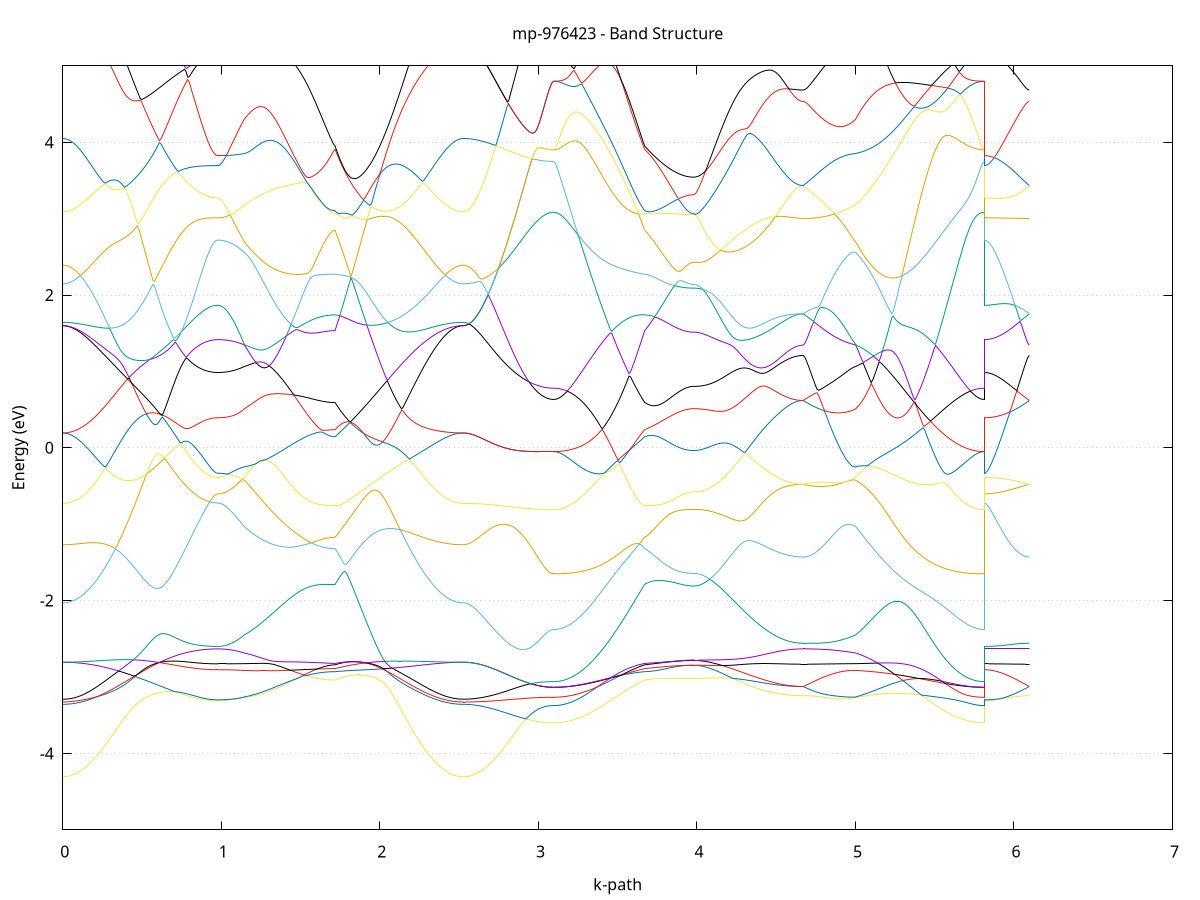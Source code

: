 set title 'mp-976423 - Band Structure'
set xlabel 'k-path'
set ylabel 'Energy (eV)'
set grid y
set yrange [-5:5]
set terminal png size 800,600
set output 'mp-976423_bands_gnuplot.png'
plot '-' using 1:2 with lines notitle, '-' using 1:2 with lines notitle, '-' using 1:2 with lines notitle, '-' using 1:2 with lines notitle, '-' using 1:2 with lines notitle, '-' using 1:2 with lines notitle, '-' using 1:2 with lines notitle, '-' using 1:2 with lines notitle, '-' using 1:2 with lines notitle, '-' using 1:2 with lines notitle, '-' using 1:2 with lines notitle, '-' using 1:2 with lines notitle, '-' using 1:2 with lines notitle, '-' using 1:2 with lines notitle, '-' using 1:2 with lines notitle, '-' using 1:2 with lines notitle, '-' using 1:2 with lines notitle, '-' using 1:2 with lines notitle, '-' using 1:2 with lines notitle, '-' using 1:2 with lines notitle, '-' using 1:2 with lines notitle, '-' using 1:2 with lines notitle, '-' using 1:2 with lines notitle, '-' using 1:2 with lines notitle, '-' using 1:2 with lines notitle, '-' using 1:2 with lines notitle, '-' using 1:2 with lines notitle, '-' using 1:2 with lines notitle, '-' using 1:2 with lines notitle, '-' using 1:2 with lines notitle, '-' using 1:2 with lines notitle, '-' using 1:2 with lines notitle, '-' using 1:2 with lines notitle, '-' using 1:2 with lines notitle, '-' using 1:2 with lines notitle, '-' using 1:2 with lines notitle, '-' using 1:2 with lines notitle, '-' using 1:2 with lines notitle, '-' using 1:2 with lines notitle, '-' using 1:2 with lines notitle, '-' using 1:2 with lines notitle, '-' using 1:2 with lines notitle, '-' using 1:2 with lines notitle, '-' using 1:2 with lines notitle, '-' using 1:2 with lines notitle, '-' using 1:2 with lines notitle, '-' using 1:2 with lines notitle, '-' using 1:2 with lines notitle
0.000000 -37.844035
0.009975 -37.844035
0.019950 -37.843935
0.029926 -37.843835
0.039901 -37.843735
0.049876 -37.843535
0.059851 -37.843335
0.069826 -37.843035
0.079801 -37.842735
0.089777 -37.842435
0.099752 -37.842035
0.109727 -37.841635
0.119702 -37.841235
0.129677 -37.840735
0.139653 -37.840235
0.149628 -37.839735
0.159603 -37.839135
0.169578 -37.838535
0.179553 -37.837935
0.189528 -37.837335
0.199504 -37.836635
0.209479 -37.835935
0.219454 -37.835235
0.229429 -37.834535
0.239404 -37.833735
0.249380 -37.833035
0.259355 -37.832235
0.269330 -37.831435
0.279305 -37.830635
0.289280 -37.829835
0.299255 -37.829035
0.309231 -37.828135
0.319206 -37.827335
0.329181 -37.826535
0.339156 -37.825635
0.349131 -37.824835
0.359107 -37.823935
0.369082 -37.823135
0.379057 -37.822335
0.389032 -37.821435
0.399007 -37.820635
0.408982 -37.819835
0.418958 -37.818935
0.428933 -37.818135
0.438908 -37.817335
0.448883 -37.816535
0.458858 -37.815835
0.468833 -37.815035
0.478809 -37.814235
0.488784 -37.813535
0.498759 -37.812835
0.508734 -37.812035
0.518709 -37.811335
0.528685 -37.810635
0.538660 -37.810035
0.548635 -37.809335
0.558610 -37.808735
0.568585 -37.808035
0.578560 -37.807435
0.588536 -37.806835
0.598511 -37.806235
0.608486 -37.805735
0.618461 -37.805135
0.628436 -37.804635
0.638412 -37.804135
0.648387 -37.803635
0.658362 -37.803135
0.668337 -37.802635
0.678312 -37.802235
0.688287 -37.801735
0.698263 -37.801335
0.708238 -37.800935
0.718213 -37.800535
0.728188 -37.800135
0.738163 -37.799835
0.748139 -37.799435
0.758114 -37.799135
0.768089 -37.798835
0.778064 -37.798535
0.788039 -37.798235
0.798014 -37.797935
0.807990 -37.797735
0.817965 -37.797535
0.827940 -37.797235
0.837915 -37.797035
0.847890 -37.796835
0.857866 -37.796735
0.867841 -37.796535
0.877816 -37.796335
0.887791 -37.796235
0.897766 -37.796135
0.907741 -37.796035
0.917717 -37.795935
0.927692 -37.795835
0.937667 -37.795835
0.947642 -37.795735
0.957617 -37.795735
0.967593 -37.795735
0.977568 -37.795635
0.977568 -37.795635
0.987359 -37.795635
0.997150 -37.795635
1.006941 -37.795735
1.016732 -37.795735
1.026524 -37.795735
1.036315 -37.795735
1.046106 -37.795735
1.055897 -37.795735
1.065688 -37.795735
1.075479 -37.795835
1.085271 -37.795835
1.095062 -37.795835
1.104853 -37.795835
1.114644 -37.795935
1.124435 -37.795935
1.134226 -37.795935
1.144018 -37.795935
1.144018 -37.795935
1.153906 -37.796035
1.163795 -37.796035
1.173684 -37.796135
1.183573 -37.796135
1.193461 -37.796235
1.203350 -37.796235
1.213239 -37.796335
1.223128 -37.796435
1.233016 -37.796435
1.242905 -37.796535
1.252794 -37.796635
1.262683 -37.796735
1.272571 -37.796835
1.282460 -37.796935
1.292349 -37.797035
1.302237 -37.797135
1.312126 -37.797235
1.322015 -37.797335
1.331904 -37.797435
1.341792 -37.797635
1.351681 -37.797735
1.361570 -37.797835
1.371459 -37.797935
1.381347 -37.798035
1.391236 -37.798135
1.401125 -37.798335
1.411014 -37.798435
1.420902 -37.798535
1.430791 -37.798635
1.440680 -37.798735
1.450569 -37.798935
1.460457 -37.799035
1.470346 -37.799135
1.480235 -37.799235
1.490124 -37.799335
1.500012 -37.799435
1.509901 -37.799535
1.519790 -37.799635
1.529678 -37.799735
1.539567 -37.799835
1.549456 -37.799935
1.559345 -37.800035
1.569233 -37.800135
1.579122 -37.800135
1.589011 -37.800235
1.598900 -37.800335
1.608788 -37.800335
1.618677 -37.800435
1.628566 -37.800435
1.638455 -37.800535
1.648343 -37.800535
1.658232 -37.800635
1.668121 -37.800635
1.678010 -37.800635
1.687898 -37.800635
1.697787 -37.800735
1.707676 -37.800735
1.717565 -37.800735
1.717565 -37.800735
1.727551 -37.800835
1.737538 -37.801035
1.747525 -37.801235
1.757512 -37.801435
1.767499 -37.801635
1.777486 -37.801835
1.787473 -37.802135
1.797460 -37.802335
1.807447 -37.802635
1.817434 -37.802935
1.827421 -37.803235
1.837408 -37.803535
1.847395 -37.803935
1.857382 -37.804235
1.867369 -37.804635
1.877356 -37.805035
1.887343 -37.805435
1.897330 -37.805835
1.907316 -37.806335
1.917303 -37.806735
1.927290 -37.807235
1.937277 -37.807735
1.947264 -37.808335
1.957251 -37.808835
1.967238 -37.809435
1.977225 -37.809935
1.987212 -37.810535
1.997199 -37.811235
2.007186 -37.811835
2.017173 -37.812435
2.027160 -37.813135
2.037147 -37.813835
2.047134 -37.814535
2.057121 -37.815235
2.067108 -37.815935
2.077095 -37.816735
2.087082 -37.817535
2.097068 -37.818235
2.107055 -37.819035
2.117042 -37.819835
2.127029 -37.820635
2.137016 -37.821435
2.147003 -37.822235
2.156990 -37.823135
2.166977 -37.823935
2.176964 -37.824735
2.186951 -37.825635
2.196938 -37.826435
2.206925 -37.827235
2.216912 -37.828135
2.226899 -37.828935
2.236886 -37.829735
2.246873 -37.830535
2.256860 -37.831335
2.266847 -37.832135
2.276833 -37.832935
2.286820 -37.833735
2.296807 -37.834435
2.306794 -37.835235
2.316781 -37.835935
2.326768 -37.836635
2.336755 -37.837335
2.346742 -37.837935
2.356729 -37.838535
2.366716 -37.839135
2.376703 -37.839735
2.386690 -37.840235
2.396677 -37.840735
2.406664 -37.841235
2.416651 -37.841635
2.426638 -37.842035
2.436625 -37.842435
2.446612 -37.842735
2.456598 -37.843035
2.466585 -37.843335
2.476572 -37.843535
2.486559 -37.843735
2.496546 -37.843835
2.506533 -37.843935
2.516520 -37.844035
2.526507 -37.844035
2.526507 -37.844035
2.536343 -37.844035
2.546178 -37.843935
2.556014 -37.843835
2.565850 -37.843635
2.575685 -37.843435
2.585521 -37.843135
2.595357 -37.842835
2.605192 -37.842435
2.615028 -37.842035
2.624863 -37.841635
2.634699 -37.841135
2.644535 -37.840535
2.654370 -37.839935
2.664206 -37.839335
2.674042 -37.838635
2.683877 -37.837935
2.693713 -37.837235
2.703548 -37.836435
2.713384 -37.835535
2.723220 -37.834735
2.733055 -37.833835
2.742891 -37.832835
2.752727 -37.831935
2.762562 -37.830935
2.772398 -37.829935
2.782234 -37.828835
2.792069 -37.827735
2.801905 -37.826635
2.811740 -37.825535
2.821576 -37.824435
2.831412 -37.823335
2.841247 -37.822135
2.851083 -37.820935
2.860919 -37.819835
2.870754 -37.818635
2.880590 -37.817435
2.890425 -37.816335
2.900261 -37.815135
2.910097 -37.814035
2.919932 -37.812835
2.929768 -37.811735
2.939604 -37.810735
2.949439 -37.809635
2.959275 -37.808635
2.969111 -37.807635
2.978946 -37.806735
2.988782 -37.805935
2.998617 -37.805035
3.008453 -37.804335
3.018289 -37.803635
3.028124 -37.803035
3.037960 -37.802435
3.047796 -37.801935
3.057631 -37.801535
3.067467 -37.801235
3.077302 -37.801035
3.087138 -37.800935
3.096974 -37.800835
3.096974 -37.800835
3.106862 -37.800835
3.116751 -37.800835
3.126640 -37.800835
3.136529 -37.800835
3.146417 -37.800835
3.156306 -37.800835
3.166195 -37.800835
3.176084 -37.800735
3.185972 -37.800735
3.195861 -37.800735
3.205750 -37.800735
3.215639 -37.800635
3.225527 -37.800635
3.235416 -37.800635
3.245305 -37.800535
3.255194 -37.800535
3.265082 -37.800435
3.274971 -37.800435
3.284860 -37.800335
3.294748 -37.800335
3.304637 -37.800335
3.314526 -37.800235
3.324415 -37.800235
3.334303 -37.800135
3.344192 -37.800135
3.354081 -37.800035
3.363970 -37.800035
3.373858 -37.799935
3.383747 -37.799935
3.393636 -37.799835
3.403525 -37.799835
3.413413 -37.799835
3.423302 -37.799735
3.433191 -37.799735
3.443080 -37.799735
3.452968 -37.799635
3.462857 -37.799635
3.472746 -37.799635
3.482635 -37.799635
3.492523 -37.799635
3.502412 -37.799635
3.512301 -37.799635
3.522190 -37.799635
3.532078 -37.799635
3.541967 -37.799635
3.551856 -37.799635
3.561744 -37.799735
3.571633 -37.799735
3.581522 -37.799835
3.591411 -37.799835
3.601299 -37.799935
3.611188 -37.800035
3.621077 -37.800135
3.630966 -37.800235
3.640854 -37.800335
3.650743 -37.800435
3.660632 -37.800535
3.670521 -37.800735
3.670521 -37.800735
3.680474 -37.800735
3.690428 -37.800835
3.700382 -37.800935
3.710335 -37.801035
3.720289 -37.801135
3.730242 -37.801235
3.740196 -37.801335
3.750150 -37.801435
3.760103 -37.801635
3.770057 -37.801735
3.780011 -37.801835
3.789964 -37.801935
3.799918 -37.802135
3.809871 -37.802235
3.819825 -37.802335
3.829779 -37.802435
3.839732 -37.802635
3.849686 -37.802735
3.859640 -37.802835
3.869593 -37.802935
3.879547 -37.803035
3.889500 -37.803135
3.899454 -37.803135
3.909408 -37.803235
3.919361 -37.803335
3.929315 -37.803335
3.939269 -37.803435
3.949222 -37.803435
3.959176 -37.803435
3.969129 -37.803435
3.979083 -37.803435
3.979083 -37.803435
3.988958 -37.803435
3.998833 -37.803435
4.008708 -37.803435
4.018583 -37.803435
4.028458 -37.803335
4.038333 -37.803335
4.048208 -37.803335
4.058083 -37.803235
4.067957 -37.803135
4.077832 -37.803135
4.087707 -37.803035
4.097582 -37.802935
4.107457 -37.802835
4.117332 -37.802735
4.127207 -37.802635
4.137082 -37.802535
4.146957 -37.802435
4.156832 -37.802335
4.166707 -37.802135
4.176582 -37.802035
4.186457 -37.801935
4.196331 -37.801735
4.206206 -37.801635
4.216081 -37.801435
4.225956 -37.801335
4.235831 -37.801135
4.245706 -37.800935
4.255581 -37.800835
4.265456 -37.800635
4.275331 -37.800435
4.285206 -37.800335
4.295081 -37.800135
4.304956 -37.799935
4.314831 -37.799735
4.324705 -37.799635
4.334580 -37.799435
4.344455 -37.799235
4.354330 -37.799035
4.364205 -37.798935
4.374080 -37.798735
4.383955 -37.798535
4.393830 -37.798435
4.403705 -37.798235
4.413580 -37.798035
4.423455 -37.797935
4.433330 -37.797735
4.443205 -37.797635
4.453080 -37.797435
4.462954 -37.797335
4.472829 -37.797135
4.482704 -37.797035
4.492579 -37.796935
4.502454 -37.796735
4.512329 -37.796635
4.522204 -37.796535
4.532079 -37.796435
4.541954 -37.796335
4.551829 -37.796235
4.561704 -37.796135
4.571579 -37.796035
4.581454 -37.796035
4.591328 -37.795935
4.601203 -37.795835
4.611078 -37.795835
4.620953 -37.795735
4.630828 -37.795735
4.640703 -37.795735
4.650578 -37.795735
4.660453 -37.795635
4.670328 -37.795635
4.670328 -37.795635
4.680041 -37.795635
4.689754 -37.795635
4.699467 -37.795735
4.709181 -37.795735
4.718894 -37.795735
4.728607 -37.795735
4.738320 -37.795735
4.748033 -37.795735
4.757746 -37.795735
4.767460 -37.795735
4.777173 -37.795735
4.786886 -37.795735
4.796599 -37.795735
4.806312 -37.795835
4.816025 -37.795835
4.825739 -37.795835
4.835452 -37.795835
4.845165 -37.795835
4.854878 -37.795835
4.864591 -37.795835
4.874304 -37.795835
4.884018 -37.795835
4.893731 -37.795835
4.903444 -37.795835
4.913157 -37.795835
4.922870 -37.795935
4.932583 -37.795935
4.942297 -37.795935
4.952010 -37.795935
4.961723 -37.795935
4.971436 -37.795935
4.981149 -37.795935
4.990863 -37.795935
5.000576 -37.795935
5.000576 -37.795935
5.010467 -37.796035
5.020359 -37.796035
5.030251 -37.796135
5.040142 -37.796135
5.050034 -37.796235
5.059926 -37.796235
5.069817 -37.796335
5.079709 -37.796335
5.089601 -37.796435
5.099492 -37.796435
5.109384 -37.796535
5.119276 -37.796535
5.129168 -37.796635
5.139059 -37.796635
5.148951 -37.796735
5.158843 -37.796835
5.168734 -37.796835
5.178626 -37.796935
5.188518 -37.797035
5.198409 -37.797035
5.208301 -37.797135
5.218193 -37.797235
5.228084 -37.797335
5.237976 -37.797335
5.247868 -37.797435
5.257759 -37.797535
5.267651 -37.797635
5.277543 -37.797635
5.287434 -37.797735
5.297326 -37.797835
5.307218 -37.797935
5.317109 -37.798035
5.327001 -37.798135
5.336893 -37.798135
5.346784 -37.798235
5.356676 -37.798335
5.366568 -37.798435
5.376460 -37.798535
5.386351 -37.798635
5.396243 -37.798635
5.406135 -37.798735
5.416026 -37.798835
5.425918 -37.798935
5.435810 -37.799035
5.445701 -37.799135
5.455593 -37.799135
5.465485 -37.799235
5.475376 -37.799335
5.485268 -37.799435
5.495160 -37.799435
5.505051 -37.799535
5.514943 -37.799635
5.524835 -37.799735
5.534726 -37.799735
5.544618 -37.799835
5.554510 -37.799935
5.564401 -37.799935
5.574293 -37.800035
5.584185 -37.800135
5.594076 -37.800135
5.603968 -37.800235
5.613860 -37.800235
5.623752 -37.800335
5.633643 -37.800435
5.643535 -37.800435
5.653427 -37.800535
5.663318 -37.800535
5.673210 -37.800535
5.683102 -37.800635
5.692993 -37.800635
5.702885 -37.800735
5.712777 -37.800735
5.722668 -37.800735
5.732560 -37.800735
5.742452 -37.800835
5.752343 -37.800835
5.762235 -37.800835
5.772127 -37.800835
5.782018 -37.800835
5.791910 -37.800835
5.801802 -37.800835
5.811693 -37.800835
5.811693 -37.795635
5.821529 -37.795635
5.831365 -37.795635
5.841200 -37.795635
5.851036 -37.795635
5.860872 -37.795635
5.870707 -37.795635
5.880543 -37.795635
5.890379 -37.795635
5.900214 -37.795635
5.910050 -37.795635
5.919885 -37.795635
5.929721 -37.795635
5.939557 -37.795635
5.949392 -37.795635
5.959228 -37.795635
5.969064 -37.795635
5.978899 -37.795635
5.988735 -37.795635
5.998570 -37.795635
6.008406 -37.795635
6.018242 -37.795635
6.028077 -37.795635
6.037913 -37.795635
6.047749 -37.795635
6.057584 -37.795635
6.067420 -37.795635
6.077255 -37.795635
6.087091 -37.795635
6.096927 -37.795635
e
0.000000 -37.648035
0.009975 -37.648035
0.019950 -37.647935
0.029926 -37.647835
0.039901 -37.647635
0.049876 -37.647335
0.059851 -37.647035
0.069826 -37.646735
0.079801 -37.646235
0.089777 -37.645835
0.099752 -37.645235
0.109727 -37.644635
0.119702 -37.644035
0.129677 -37.643335
0.139653 -37.642535
0.149628 -37.641735
0.159603 -37.640835
0.169578 -37.639935
0.179553 -37.638935
0.189528 -37.637835
0.199504 -37.636735
0.209479 -37.635635
0.219454 -37.634335
0.229429 -37.633135
0.239404 -37.631735
0.249380 -37.630435
0.259355 -37.628935
0.269330 -37.627435
0.279305 -37.625935
0.289280 -37.624335
0.299255 -37.622735
0.309231 -37.621035
0.319206 -37.619235
0.329181 -37.617435
0.339156 -37.615635
0.349131 -37.613735
0.359107 -37.611835
0.369082 -37.609835
0.379057 -37.607835
0.389032 -37.605735
0.399007 -37.603735
0.408982 -37.601535
0.418958 -37.599435
0.428933 -37.597235
0.438908 -37.595035
0.448883 -37.592735
0.458858 -37.590435
0.468833 -37.588135
0.478809 -37.585835
0.488784 -37.583535
0.498759 -37.581135
0.508734 -37.578835
0.518709 -37.576435
0.528685 -37.574035
0.538660 -37.571635
0.548635 -37.569335
0.558610 -37.566935
0.568585 -37.564535
0.578560 -37.562135
0.588536 -37.559835
0.598511 -37.557435
0.608486 -37.555135
0.618461 -37.552835
0.628436 -37.550535
0.638412 -37.548235
0.648387 -37.546035
0.658362 -37.543835
0.668337 -37.541635
0.678312 -37.539535
0.688287 -37.537435
0.698263 -37.535335
0.708238 -37.533335
0.718213 -37.531435
0.728188 -37.529435
0.738163 -37.527635
0.748139 -37.525835
0.758114 -37.524035
0.768089 -37.522435
0.778064 -37.520735
0.788039 -37.519235
0.798014 -37.517735
0.807990 -37.516335
0.817965 -37.514935
0.827940 -37.513635
0.837915 -37.512435
0.847890 -37.511335
0.857866 -37.510335
0.867841 -37.509335
0.877816 -37.508435
0.887791 -37.507635
0.897766 -37.506935
0.907741 -37.506235
0.917717 -37.505735
0.927692 -37.505235
0.937667 -37.504835
0.947642 -37.504535
0.957617 -37.504335
0.967593 -37.504135
0.977568 -37.504135
0.977568 -37.504135
0.987359 -37.504135
0.997150 -37.504135
1.006941 -37.504335
1.016732 -37.504735
1.026524 -37.505135
1.036315 -37.505635
1.046106 -37.506335
1.055897 -37.507035
1.065688 -37.507835
1.075479 -37.508735
1.085271 -37.509735
1.095062 -37.510835
1.104853 -37.511935
1.114644 -37.513235
1.124435 -37.514535
1.134226 -37.516035
1.144018 -37.517535
1.144018 -37.517535
1.153906 -37.518635
1.163795 -37.519735
1.173684 -37.520835
1.183573 -37.521935
1.193461 -37.523035
1.203350 -37.524035
1.213239 -37.525135
1.223128 -37.526235
1.233016 -37.527235
1.242905 -37.528335
1.252794 -37.529335
1.262683 -37.530335
1.272571 -37.531435
1.282460 -37.532435
1.292349 -37.533435
1.302237 -37.534335
1.312126 -37.535335
1.322015 -37.536335
1.331904 -37.537235
1.341792 -37.538135
1.351681 -37.539035
1.361570 -37.539935
1.371459 -37.540835
1.381347 -37.541735
1.391236 -37.542535
1.401125 -37.543335
1.411014 -37.544135
1.420902 -37.544935
1.430791 -37.545735
1.440680 -37.546435
1.450569 -37.547135
1.460457 -37.547835
1.470346 -37.548535
1.480235 -37.549235
1.490124 -37.549835
1.500012 -37.550435
1.509901 -37.551035
1.519790 -37.551535
1.529678 -37.552135
1.539567 -37.552635
1.549456 -37.553135
1.559345 -37.553535
1.569233 -37.553935
1.579122 -37.554435
1.589011 -37.554735
1.598900 -37.555135
1.608788 -37.555435
1.618677 -37.555735
1.628566 -37.556035
1.638455 -37.556235
1.648343 -37.556435
1.658232 -37.556635
1.668121 -37.556835
1.678010 -37.556935
1.687898 -37.557035
1.697787 -37.557135
1.707676 -37.557135
1.717565 -37.557135
1.717565 -37.557135
1.727551 -37.553135
1.737538 -37.549035
1.747525 -37.544935
1.757512 -37.540735
1.767499 -37.536635
1.777486 -37.532435
1.787473 -37.528235
1.797460 -37.524035
1.807447 -37.519835
1.817434 -37.515635
1.827421 -37.511435
1.837408 -37.507235
1.847395 -37.506935
1.857382 -37.510735
1.867369 -37.514535
1.877356 -37.518335
1.887343 -37.522135
1.897330 -37.525835
1.907316 -37.529535
1.917303 -37.533235
1.927290 -37.536835
1.937277 -37.540435
1.947264 -37.544035
1.957251 -37.547535
1.967238 -37.551035
1.977225 -37.554435
1.987212 -37.557835
1.997199 -37.561135
2.007186 -37.564435
2.017173 -37.567735
2.027160 -37.570835
2.037147 -37.574035
2.047134 -37.577035
2.057121 -37.580035
2.067108 -37.583035
2.077095 -37.585935
2.087082 -37.588735
2.097068 -37.591535
2.107055 -37.594235
2.117042 -37.596835
2.127029 -37.599435
2.137016 -37.601935
2.147003 -37.604335
2.156990 -37.606735
2.166977 -37.608935
2.176964 -37.611235
2.186951 -37.613335
2.196938 -37.615435
2.206925 -37.617435
2.216912 -37.619435
2.226899 -37.621335
2.236886 -37.623135
2.246873 -37.624835
2.256860 -37.626535
2.266847 -37.628135
2.276833 -37.629735
2.286820 -37.631235
2.296807 -37.632635
2.306794 -37.633935
2.316781 -37.635235
2.326768 -37.636435
2.336755 -37.637635
2.346742 -37.638735
2.356729 -37.639735
2.366716 -37.640735
2.376703 -37.641635
2.386690 -37.642435
2.396677 -37.643235
2.406664 -37.643935
2.416651 -37.644635
2.426638 -37.645235
2.436625 -37.645735
2.446612 -37.646235
2.456598 -37.646735
2.466585 -37.647035
2.476572 -37.647335
2.486559 -37.647635
2.496546 -37.647835
2.506533 -37.647935
2.516520 -37.648035
2.526507 -37.648035
2.526507 -37.648035
2.536343 -37.648135
2.546178 -37.648135
2.556014 -37.648335
2.565850 -37.648535
2.575685 -37.648735
2.585521 -37.649035
2.595357 -37.649335
2.605192 -37.649735
2.615028 -37.650135
2.624863 -37.650635
2.634699 -37.651135
2.644535 -37.651735
2.654370 -37.652335
2.664206 -37.652935
2.674042 -37.653635
2.683877 -37.654435
2.693713 -37.655235
2.703548 -37.656035
2.713384 -37.656935
2.723220 -37.657835
2.733055 -37.658735
2.742891 -37.659735
2.752727 -37.660735
2.762562 -37.661835
2.772398 -37.662835
2.782234 -37.663935
2.792069 -37.665035
2.801905 -37.666235
2.811740 -37.667335
2.821576 -37.668535
2.831412 -37.669735
2.841247 -37.670935
2.851083 -37.672135
2.860919 -37.673335
2.870754 -37.674535
2.880590 -37.675735
2.890425 -37.676935
2.900261 -37.678135
2.910097 -37.679335
2.919932 -37.680535
2.929768 -37.681635
2.939604 -37.682735
2.949439 -37.683835
2.959275 -37.684835
2.969111 -37.685835
2.978946 -37.686835
2.988782 -37.687735
2.998617 -37.688535
3.008453 -37.689335
3.018289 -37.690035
3.028124 -37.690635
3.037960 -37.691235
3.047796 -37.691735
3.057631 -37.692135
3.067467 -37.692435
3.077302 -37.692635
3.087138 -37.692835
3.096974 -37.692835
3.096974 -37.692835
3.106862 -37.692835
3.116751 -37.692635
3.126640 -37.692435
3.136529 -37.692135
3.146417 -37.691735
3.156306 -37.691235
3.166195 -37.690635
3.176084 -37.689935
3.185972 -37.689135
3.195861 -37.688235
3.205750 -37.687235
3.215639 -37.686235
3.225527 -37.685035
3.235416 -37.683835
3.245305 -37.682535
3.255194 -37.681135
3.265082 -37.679635
3.274971 -37.678035
3.284860 -37.676335
3.294748 -37.674635
3.304637 -37.672735
3.314526 -37.670835
3.324415 -37.668835
3.334303 -37.666735
3.344192 -37.664635
3.354081 -37.662335
3.363970 -37.660035
3.373858 -37.657635
3.383747 -37.655135
3.393636 -37.652635
3.403525 -37.650035
3.413413 -37.647335
3.423302 -37.644535
3.433191 -37.641735
3.443080 -37.638835
3.452968 -37.635835
3.462857 -37.632835
3.472746 -37.629735
3.482635 -37.626535
3.492523 -37.623335
3.502412 -37.620135
3.512301 -37.616735
3.522190 -37.613335
3.532078 -37.609935
3.541967 -37.606435
3.551856 -37.602935
3.561744 -37.599335
3.571633 -37.595635
3.581522 -37.592035
3.591411 -37.588235
3.601299 -37.584535
3.611188 -37.580735
3.621077 -37.576835
3.630966 -37.572935
3.640854 -37.569035
3.650743 -37.565135
3.660632 -37.561135
3.670521 -37.557135
3.670521 -37.557135
3.680474 -37.555635
3.690428 -37.554035
3.700382 -37.552435
3.710335 -37.550835
3.720289 -37.549235
3.730242 -37.547635
3.740196 -37.545935
3.750150 -37.544335
3.760103 -37.542635
3.770057 -37.541035
3.780011 -37.539335
3.789964 -37.537635
3.799918 -37.535935
3.809871 -37.534335
3.819825 -37.532635
3.829779 -37.530935
3.839732 -37.529235
3.849686 -37.527535
3.859640 -37.525835
3.869593 -37.524135
3.879547 -37.522435
3.889500 -37.520735
3.899454 -37.519135
3.909408 -37.517435
3.919361 -37.515835
3.929315 -37.514235
3.939269 -37.512635
3.949222 -37.511135
3.959176 -37.509735
3.969129 -37.508735
3.979083 -37.508335
3.979083 -37.508335
3.988958 -37.508335
3.998833 -37.508235
4.008708 -37.508235
4.018583 -37.508235
4.028458 -37.508235
4.038333 -37.508235
4.048208 -37.508135
4.058083 -37.508135
4.067957 -37.508135
4.077832 -37.508035
4.087707 -37.508035
4.097582 -37.508035
4.107457 -37.507935
4.117332 -37.507835
4.127207 -37.507835
4.137082 -37.507735
4.146957 -37.507735
4.156832 -37.507635
4.166707 -37.507535
4.176582 -37.507535
4.186457 -37.507435
4.196331 -37.507335
4.206206 -37.507235
4.216081 -37.507135
4.225956 -37.507135
4.235831 -37.507035
4.245706 -37.506935
4.255581 -37.506835
4.265456 -37.506735
4.275331 -37.506635
4.285206 -37.506535
4.295081 -37.506435
4.304956 -37.506335
4.314831 -37.506235
4.324705 -37.506135
4.334580 -37.506035
4.344455 -37.505935
4.354330 -37.505835
4.364205 -37.505835
4.374080 -37.505735
4.383955 -37.505635
4.393830 -37.505535
4.403705 -37.505435
4.413580 -37.505335
4.423455 -37.505235
4.433330 -37.505135
4.443205 -37.505035
4.453080 -37.505035
4.462954 -37.504935
4.472829 -37.504835
4.482704 -37.504735
4.492579 -37.504735
4.502454 -37.504635
4.512329 -37.504535
4.522204 -37.504535
4.532079 -37.504435
4.541954 -37.504435
4.551829 -37.504335
4.561704 -37.504335
4.571579 -37.504235
4.581454 -37.504235
4.591328 -37.504135
4.601203 -37.504135
4.611078 -37.504135
4.620953 -37.504135
4.630828 -37.504035
4.640703 -37.504035
4.650578 -37.504035
4.660453 -37.504035
4.670328 -37.504035
4.670328 -37.504035
4.680041 -37.504035
4.689754 -37.504035
4.699467 -37.504135
4.709181 -37.504235
4.718894 -37.504335
4.728607 -37.504435
4.738320 -37.504535
4.748033 -37.504735
4.757746 -37.504935
4.767460 -37.505135
4.777173 -37.505435
4.786886 -37.505635
4.796599 -37.505935
4.806312 -37.506235
4.816025 -37.506635
4.825739 -37.506935
4.835452 -37.507335
4.845165 -37.507735
4.854878 -37.508235
4.864591 -37.508635
4.874304 -37.509135
4.884018 -37.509635
4.893731 -37.510235
4.903444 -37.510735
4.913157 -37.511335
4.922870 -37.511935
4.932583 -37.512535
4.942297 -37.513235
4.952010 -37.513835
4.961723 -37.514535
4.971436 -37.515235
4.981149 -37.515935
4.990863 -37.516735
5.000576 -37.517535
5.000576 -37.517535
5.010467 -37.519135
5.020359 -37.520835
5.030251 -37.522535
5.040142 -37.524435
5.050034 -37.526335
5.059926 -37.528335
5.069817 -37.530435
5.079709 -37.532535
5.089601 -37.534735
5.099492 -37.537035
5.109384 -37.539335
5.119276 -37.541735
5.129168 -37.544235
5.139059 -37.546735
5.148951 -37.549235
5.158843 -37.551835
5.168734 -37.554535
5.178626 -37.557235
5.188518 -37.559935
5.198409 -37.562735
5.208301 -37.565535
5.218193 -37.568435
5.228084 -37.571235
5.237976 -37.574135
5.247868 -37.577135
5.257759 -37.580035
5.267651 -37.583035
5.277543 -37.586035
5.287434 -37.588935
5.297326 -37.591935
5.307218 -37.594935
5.317109 -37.597935
5.327001 -37.600935
5.336893 -37.603935
5.346784 -37.606935
5.356676 -37.609935
5.366568 -37.612935
5.376460 -37.615835
5.386351 -37.618835
5.396243 -37.621735
5.406135 -37.624635
5.416026 -37.627435
5.425918 -37.630235
5.435810 -37.633035
5.445701 -37.635835
5.455593 -37.638535
5.465485 -37.641235
5.475376 -37.643835
5.485268 -37.646435
5.495160 -37.649035
5.505051 -37.651535
5.514943 -37.653935
5.524835 -37.656335
5.534726 -37.658635
5.544618 -37.660935
5.554510 -37.663135
5.564401 -37.665235
5.574293 -37.667335
5.584185 -37.669335
5.594076 -37.671235
5.603968 -37.673035
5.613860 -37.674835
5.623752 -37.676535
5.633643 -37.678235
5.643535 -37.679735
5.653427 -37.681235
5.663318 -37.682635
5.673210 -37.683935
5.683102 -37.685135
5.692993 -37.686235
5.702885 -37.687335
5.712777 -37.688235
5.722668 -37.689135
5.732560 -37.689935
5.742452 -37.690635
5.752343 -37.691235
5.762235 -37.691735
5.772127 -37.692135
5.782018 -37.692435
5.791910 -37.692635
5.801802 -37.692835
5.811693 -37.692835
5.811693 -37.504135
5.821529 -37.504135
5.831365 -37.504135
5.841200 -37.504135
5.851036 -37.504135
5.860872 -37.504135
5.870707 -37.504135
5.880543 -37.504135
5.890379 -37.504135
5.900214 -37.504135
5.910050 -37.504135
5.919885 -37.504135
5.929721 -37.504135
5.939557 -37.504135
5.949392 -37.504135
5.959228 -37.504135
5.969064 -37.504135
5.978899 -37.504135
5.988735 -37.504135
5.998570 -37.504135
6.008406 -37.504035
6.018242 -37.504035
6.028077 -37.504035
6.037913 -37.504035
6.047749 -37.504035
6.057584 -37.504035
6.067420 -37.504035
6.077255 -37.504035
6.087091 -37.504035
6.096927 -37.504035
e
0.000000 -37.321635
0.009975 -37.321635
0.019950 -37.321735
0.029926 -37.322035
0.039901 -37.322335
0.049876 -37.322835
0.059851 -37.323335
0.069826 -37.323935
0.079801 -37.324635
0.089777 -37.325435
0.099752 -37.326335
0.109727 -37.327335
0.119702 -37.328435
0.129677 -37.329635
0.139653 -37.330835
0.149628 -37.332235
0.159603 -37.333635
0.169578 -37.335135
0.179553 -37.336735
0.189528 -37.338435
0.199504 -37.340135
0.209479 -37.342035
0.219454 -37.343935
0.229429 -37.345835
0.239404 -37.347935
0.249380 -37.350035
0.259355 -37.352135
0.269330 -37.354435
0.279305 -37.356735
0.289280 -37.359035
0.299255 -37.361435
0.309231 -37.363935
0.319206 -37.366435
0.329181 -37.369035
0.339156 -37.371635
0.349131 -37.374235
0.359107 -37.376935
0.369082 -37.379635
0.379057 -37.382335
0.389032 -37.385135
0.399007 -37.387935
0.408982 -37.390835
0.418958 -37.393635
0.428933 -37.396535
0.438908 -37.399435
0.448883 -37.402335
0.458858 -37.405235
0.468833 -37.408135
0.478809 -37.411135
0.488784 -37.414035
0.498759 -37.416935
0.508734 -37.419835
0.518709 -37.422735
0.528685 -37.425635
0.538660 -37.428535
0.548635 -37.431435
0.558610 -37.434235
0.568585 -37.437035
0.578560 -37.439835
0.588536 -37.442635
0.598511 -37.445335
0.608486 -37.448035
0.618461 -37.450735
0.628436 -37.453335
0.638412 -37.455935
0.648387 -37.458435
0.658362 -37.460935
0.668337 -37.463335
0.678312 -37.465735
0.688287 -37.468135
0.698263 -37.470335
0.708238 -37.472535
0.718213 -37.474735
0.728188 -37.476835
0.738163 -37.478835
0.748139 -37.480835
0.758114 -37.482735
0.768089 -37.484535
0.778064 -37.486235
0.788039 -37.487935
0.798014 -37.489535
0.807990 -37.491035
0.817965 -37.492535
0.827940 -37.493835
0.837915 -37.495135
0.847890 -37.496335
0.857866 -37.497435
0.867841 -37.498435
0.877816 -37.499435
0.887791 -37.500235
0.897766 -37.501035
0.907741 -37.501735
0.917717 -37.502335
0.927692 -37.502835
0.937667 -37.503235
0.947642 -37.503535
0.957617 -37.503735
0.967593 -37.503935
0.977568 -37.503935
0.977568 -37.503935
0.987359 -37.504035
0.997150 -37.503935
1.006941 -37.503735
1.016732 -37.503435
1.026524 -37.503035
1.036315 -37.502535
1.046106 -37.502035
1.055897 -37.501335
1.065688 -37.500635
1.075479 -37.499735
1.085271 -37.498835
1.095062 -37.497835
1.104853 -37.496835
1.114644 -37.495635
1.124435 -37.494435
1.134226 -37.493135
1.144018 -37.491735
1.144018 -37.491735
1.153906 -37.490735
1.163795 -37.489635
1.173684 -37.488635
1.183573 -37.487635
1.193461 -37.486635
1.203350 -37.485635
1.213239 -37.484735
1.223128 -37.483735
1.233016 -37.482735
1.242905 -37.481835
1.252794 -37.480835
1.262683 -37.479935
1.272571 -37.479035
1.282460 -37.478135
1.292349 -37.477235
1.302237 -37.476335
1.312126 -37.475435
1.322015 -37.474635
1.331904 -37.473735
1.341792 -37.472935
1.351681 -37.472135
1.361570 -37.471335
1.371459 -37.470535
1.381347 -37.469835
1.391236 -37.469035
1.401125 -37.468335
1.411014 -37.467635
1.420902 -37.466935
1.430791 -37.466235
1.440680 -37.465635
1.450569 -37.464935
1.460457 -37.464335
1.470346 -37.463735
1.480235 -37.463235
1.490124 -37.462635
1.500012 -37.462135
1.509901 -37.461635
1.519790 -37.461135
1.529678 -37.460635
1.539567 -37.460235
1.549456 -37.459835
1.559345 -37.459435
1.569233 -37.459035
1.579122 -37.458635
1.589011 -37.458335
1.598900 -37.458035
1.608788 -37.457735
1.618677 -37.457535
1.628566 -37.457235
1.638455 -37.457035
1.648343 -37.456835
1.658232 -37.456735
1.668121 -37.456535
1.678010 -37.456435
1.687898 -37.456435
1.697787 -37.456335
1.707676 -37.456335
1.717565 -37.456235
1.717565 -37.456235
1.727551 -37.460135
1.737538 -37.464035
1.747525 -37.467935
1.757512 -37.471835
1.767499 -37.475735
1.777486 -37.479635
1.787473 -37.483635
1.797460 -37.487535
1.807447 -37.491435
1.817434 -37.495335
1.827421 -37.499135
1.837408 -37.503035
1.847395 -37.503035
1.857382 -37.498835
1.867369 -37.494635
1.877356 -37.490435
1.887343 -37.486235
1.897330 -37.482035
1.907316 -37.477835
1.917303 -37.473735
1.927290 -37.469535
1.937277 -37.465435
1.947264 -37.461335
1.957251 -37.457235
1.967238 -37.453235
1.977225 -37.449235
1.987212 -37.445235
1.997199 -37.441235
2.007186 -37.437335
2.017173 -37.433435
2.027160 -37.429535
2.037147 -37.425735
2.047134 -37.421935
2.057121 -37.418235
2.067108 -37.414535
2.077095 -37.410935
2.087082 -37.407335
2.097068 -37.403835
2.107055 -37.400335
2.117042 -37.396935
2.127029 -37.393535
2.137016 -37.390235
2.147003 -37.386935
2.156990 -37.383835
2.166977 -37.380635
2.176964 -37.377635
2.186951 -37.374635
2.196938 -37.371735
2.206925 -37.368835
2.216912 -37.366035
2.226899 -37.363335
2.236886 -37.360735
2.246873 -37.358135
2.256860 -37.355635
2.266847 -37.353235
2.276833 -37.350935
2.286820 -37.348735
2.296807 -37.346535
2.306794 -37.344435
2.316781 -37.342435
2.326768 -37.340535
2.336755 -37.338735
2.346742 -37.337035
2.356729 -37.335335
2.366716 -37.333835
2.376703 -37.332335
2.386690 -37.331035
2.396677 -37.329735
2.406664 -37.328535
2.416651 -37.327435
2.426638 -37.326435
2.436625 -37.325535
2.446612 -37.324735
2.456598 -37.323935
2.466585 -37.323335
2.476572 -37.322835
2.486559 -37.322335
2.496546 -37.322035
2.506533 -37.321835
2.516520 -37.321635
2.526507 -37.321635
2.526507 -37.321635
2.536343 -37.321635
2.546178 -37.321635
2.556014 -37.321635
2.565850 -37.321635
2.575685 -37.321635
2.585521 -37.321635
2.595357 -37.321635
2.605192 -37.321635
2.615028 -37.321635
2.624863 -37.321635
2.634699 -37.321635
2.644535 -37.321635
2.654370 -37.321635
2.664206 -37.321635
2.674042 -37.321635
2.683877 -37.321635
2.693713 -37.321635
2.703548 -37.321635
2.713384 -37.321635
2.723220 -37.321635
2.733055 -37.321635
2.742891 -37.321635
2.752727 -37.321635
2.762562 -37.321635
2.772398 -37.321635
2.782234 -37.321635
2.792069 -37.321635
2.801905 -37.321635
2.811740 -37.321635
2.821576 -37.321635
2.831412 -37.321735
2.841247 -37.321735
2.851083 -37.321735
2.860919 -37.321735
2.870754 -37.321735
2.880590 -37.321735
2.890425 -37.321735
2.900261 -37.321735
2.910097 -37.321735
2.919932 -37.321735
2.929768 -37.321735
2.939604 -37.321735
2.949439 -37.321735
2.959275 -37.321735
2.969111 -37.321735
2.978946 -37.321735
2.988782 -37.321735
2.998617 -37.321735
3.008453 -37.321735
3.018289 -37.321735
3.028124 -37.321735
3.037960 -37.321735
3.047796 -37.321735
3.057631 -37.321735
3.067467 -37.321735
3.077302 -37.321735
3.087138 -37.321735
3.096974 -37.321735
3.096974 -37.321735
3.106862 -37.321835
3.116751 -37.321935
3.126640 -37.322135
3.136529 -37.322535
3.146417 -37.322935
3.156306 -37.323435
3.166195 -37.324035
3.176084 -37.324735
3.185972 -37.325535
3.195861 -37.326435
3.205750 -37.327435
3.215639 -37.328535
3.225527 -37.329635
3.235416 -37.330935
3.245305 -37.332235
3.255194 -37.333735
3.265082 -37.335235
3.274971 -37.336835
3.284860 -37.338535
3.294748 -37.340335
3.304637 -37.342135
3.314526 -37.344135
3.324415 -37.346135
3.334303 -37.348235
3.344192 -37.350435
3.354081 -37.352735
3.363970 -37.355035
3.373858 -37.357435
3.383747 -37.359935
3.393636 -37.362535
3.403525 -37.365135
3.413413 -37.367835
3.423302 -37.370635
3.433191 -37.373435
3.443080 -37.376335
3.452968 -37.379335
3.462857 -37.382335
3.472746 -37.385435
3.482635 -37.388535
3.492523 -37.391735
3.502412 -37.394935
3.512301 -37.398235
3.522190 -37.401635
3.532078 -37.405035
3.541967 -37.408435
3.551856 -37.411935
3.561744 -37.415435
3.571633 -37.419035
3.581522 -37.422635
3.591411 -37.426235
3.601299 -37.429935
3.611188 -37.433635
3.621077 -37.437335
3.630966 -37.441035
3.640854 -37.444835
3.650743 -37.448635
3.660632 -37.452435
3.670521 -37.456235
3.670521 -37.456235
3.680474 -37.457735
3.690428 -37.459235
3.700382 -37.460735
3.710335 -37.462235
3.720289 -37.463735
3.730242 -37.465235
3.740196 -37.466735
3.750150 -37.468235
3.760103 -37.469735
3.770057 -37.471235
3.780011 -37.472835
3.789964 -37.474335
3.799918 -37.475935
3.809871 -37.477435
3.819825 -37.479035
3.829779 -37.480535
3.839732 -37.482135
3.849686 -37.483735
3.859640 -37.485235
3.869593 -37.486835
3.879547 -37.488435
3.889500 -37.490035
3.899454 -37.491635
3.909408 -37.493135
3.919361 -37.494735
3.929315 -37.496335
3.939269 -37.497835
3.949222 -37.499335
3.959176 -37.500635
3.969129 -37.501635
3.979083 -37.502035
3.979083 -37.502035
3.988958 -37.502035
3.998833 -37.502035
4.008708 -37.502035
4.018583 -37.502135
4.028458 -37.502135
4.038333 -37.502135
4.048208 -37.502135
4.058083 -37.502135
4.067957 -37.502135
4.077832 -37.502135
4.087707 -37.502235
4.097582 -37.502235
4.107457 -37.502235
4.117332 -37.502235
4.127207 -37.502235
4.137082 -37.502335
4.146957 -37.502335
4.156832 -37.502335
4.166707 -37.502435
4.176582 -37.502435
4.186457 -37.502435
4.196331 -37.502535
4.206206 -37.502535
4.216081 -37.502535
4.225956 -37.502635
4.235831 -37.502635
4.245706 -37.502735
4.255581 -37.502735
4.265456 -37.502735
4.275331 -37.502835
4.285206 -37.502835
4.295081 -37.502935
4.304956 -37.502935
4.314831 -37.503035
4.324705 -37.503035
4.334580 -37.503035
4.344455 -37.503135
4.354330 -37.503135
4.364205 -37.503235
4.374080 -37.503235
4.383955 -37.503335
4.393830 -37.503335
4.403705 -37.503335
4.413580 -37.503435
4.423455 -37.503435
4.433330 -37.503535
4.443205 -37.503535
4.453080 -37.503535
4.462954 -37.503635
4.472829 -37.503635
4.482704 -37.503735
4.492579 -37.503735
4.502454 -37.503735
4.512329 -37.503835
4.522204 -37.503835
4.532079 -37.503835
4.541954 -37.503835
4.551829 -37.503935
4.561704 -37.503935
4.571579 -37.503935
4.581454 -37.503935
4.591328 -37.503935
4.601203 -37.504035
4.611078 -37.504035
4.620953 -37.504035
4.630828 -37.504035
4.640703 -37.504035
4.650578 -37.504035
4.660453 -37.504035
4.670328 -37.504035
4.670328 -37.504035
4.680041 -37.504035
4.689754 -37.504035
4.699467 -37.503935
4.709181 -37.503835
4.718894 -37.503835
4.728607 -37.503635
4.738320 -37.503535
4.748033 -37.503335
4.757746 -37.503235
4.767460 -37.502935
4.777173 -37.502735
4.786886 -37.502535
4.796599 -37.502235
4.806312 -37.501935
4.816025 -37.501635
4.825739 -37.501335
4.835452 -37.500935
4.845165 -37.500535
4.854878 -37.500135
4.864591 -37.499735
4.874304 -37.499335
4.884018 -37.498835
4.893731 -37.498335
4.903444 -37.497835
4.913157 -37.497335
4.922870 -37.496835
4.932583 -37.496235
4.942297 -37.495635
4.952010 -37.495035
4.961723 -37.494435
4.971436 -37.493735
4.981149 -37.493135
4.990863 -37.492435
5.000576 -37.491735
5.000576 -37.491735
5.010467 -37.490235
5.020359 -37.488635
5.030251 -37.487035
5.040142 -37.485335
5.050034 -37.483535
5.059926 -37.481735
5.069817 -37.479735
5.079709 -37.477735
5.089601 -37.475735
5.099492 -37.473635
5.109384 -37.471435
5.119276 -37.469235
5.129168 -37.466935
5.139059 -37.464535
5.148951 -37.462135
5.158843 -37.459735
5.168734 -37.457235
5.178626 -37.454735
5.188518 -37.452135
5.198409 -37.449535
5.208301 -37.446835
5.218193 -37.444135
5.228084 -37.441435
5.237976 -37.438635
5.247868 -37.435835
5.257759 -37.433035
5.267651 -37.430235
5.277543 -37.427435
5.287434 -37.424535
5.297326 -37.421635
5.307218 -37.418735
5.317109 -37.415835
5.327001 -37.412935
5.336893 -37.410035
5.346784 -37.407135
5.356676 -37.404235
5.366568 -37.401435
5.376460 -37.398535
5.386351 -37.395635
5.396243 -37.392835
5.406135 -37.390035
5.416026 -37.387235
5.425918 -37.384435
5.435810 -37.381635
5.445701 -37.378935
5.455593 -37.376235
5.465485 -37.373635
5.475376 -37.371035
5.485268 -37.368435
5.495160 -37.365935
5.505051 -37.363435
5.514943 -37.361035
5.524835 -37.358635
5.534726 -37.356335
5.544618 -37.354035
5.554510 -37.351835
5.564401 -37.349735
5.574293 -37.347635
5.584185 -37.345635
5.594076 -37.343635
5.603968 -37.341835
5.613860 -37.340035
5.623752 -37.338235
5.633643 -37.336635
5.643535 -37.335035
5.653427 -37.333635
5.663318 -37.332135
5.673210 -37.330835
5.683102 -37.329635
5.692993 -37.328435
5.702885 -37.327435
5.712777 -37.326435
5.722668 -37.325535
5.732560 -37.324735
5.742452 -37.324035
5.752343 -37.323435
5.762235 -37.322935
5.772127 -37.322535
5.782018 -37.322135
5.791910 -37.321935
5.801802 -37.321835
5.811693 -37.321735
5.811693 -37.503935
5.821529 -37.503935
5.831365 -37.503935
5.841200 -37.503935
5.851036 -37.503935
5.860872 -37.503935
5.870707 -37.503935
5.880543 -37.503935
5.890379 -37.503935
5.900214 -37.503935
5.910050 -37.503935
5.919885 -37.503935
5.929721 -37.503935
5.939557 -37.503935
5.949392 -37.503935
5.959228 -37.503935
5.969064 -37.503935
5.978899 -37.504035
5.988735 -37.504035
5.998570 -37.504035
6.008406 -37.504035
6.018242 -37.504035
6.028077 -37.504035
6.037913 -37.504035
6.047749 -37.504035
6.057584 -37.504035
6.067420 -37.504035
6.077255 -37.504035
6.087091 -37.504035
6.096927 -37.504035
e
0.000000 -19.599035
0.009975 -19.599235
0.019950 -19.599935
0.029926 -19.601035
0.039901 -19.602635
0.049876 -19.604435
0.059851 -19.606635
0.069826 -19.609135
0.079801 -19.611735
0.089777 -19.614635
0.099752 -19.617635
0.109727 -19.620835
0.119702 -19.624235
0.129677 -19.627635
0.139653 -19.631235
0.149628 -19.634935
0.159603 -19.638735
0.169578 -19.642635
0.179553 -19.646635
0.189528 -19.650735
0.199504 -19.654835
0.209479 -19.659035
0.219454 -19.663435
0.229429 -19.667735
0.239404 -19.672235
0.249380 -19.676735
0.259355 -19.681335
0.269330 -19.686035
0.279305 -19.690735
0.289280 -19.695535
0.299255 -19.700335
0.309231 -19.705235
0.319206 -19.710135
0.329181 -19.715135
0.339156 -19.720135
0.349131 -19.725235
0.359107 -19.730335
0.369082 -19.735435
0.379057 -19.740535
0.389032 -19.745735
0.399007 -19.750935
0.408982 -19.756135
0.418958 -19.761335
0.428933 -19.766535
0.438908 -19.771735
0.448883 -19.776935
0.458858 -19.782135
0.468833 -19.787335
0.478809 -19.792435
0.488784 -19.797635
0.498759 -19.802735
0.508734 -19.807835
0.518709 -19.812935
0.528685 -19.817935
0.538660 -19.822935
0.548635 -19.827835
0.558610 -19.832735
0.568585 -19.837535
0.578560 -19.842335
0.588536 -19.847035
0.598511 -19.851635
0.608486 -19.856235
0.618461 -19.860735
0.628436 -19.865135
0.638412 -19.869435
0.648387 -19.873735
0.658362 -19.877835
0.668337 -19.881935
0.678312 -19.885935
0.688287 -19.889835
0.698263 -19.893535
0.708238 -19.897235
0.718213 -19.900835
0.728188 -19.904235
0.738163 -19.907635
0.748139 -19.910835
0.758114 -19.913935
0.768089 -19.916935
0.778064 -19.919835
0.788039 -19.922535
0.798014 -19.925135
0.807990 -19.927635
0.817965 -19.929935
0.827940 -19.932235
0.837915 -19.934235
0.847890 -19.936235
0.857866 -19.938035
0.867841 -19.939735
0.877816 -19.941235
0.887791 -19.942635
0.897766 -19.943835
0.907741 -19.944935
0.917717 -19.945935
0.927692 -19.946735
0.937667 -19.947335
0.947642 -19.947935
0.957617 -19.948235
0.967593 -19.948535
0.977568 -19.948535
0.977568 -19.948535
0.987359 -19.948235
0.997150 -19.947235
1.006941 -19.945635
1.016732 -19.943335
1.026524 -19.940335
1.036315 -19.936735
1.046106 -19.932535
1.055897 -19.927635
1.065688 -19.922135
1.075479 -19.916035
1.085271 -19.909235
1.095062 -19.901835
1.104853 -19.893835
1.114644 -19.885335
1.124435 -19.876135
1.134226 -19.866335
1.144018 -19.856035
1.144018 -19.856035
1.153906 -19.848335
1.163795 -19.840235
1.173684 -19.831835
1.183573 -19.823035
1.193461 -19.813935
1.203350 -19.804535
1.213239 -19.794835
1.223128 -19.784835
1.233016 -19.774535
1.242905 -19.763935
1.252794 -19.753035
1.262683 -19.745635
1.272571 -19.739835
1.282460 -19.733635
1.292349 -19.727035
1.302237 -19.720135
1.312126 -19.712835
1.322015 -19.705235
1.331904 -19.697235
1.341792 -19.688935
1.351681 -19.680335
1.361570 -19.671435
1.371459 -19.662135
1.381347 -19.652535
1.391236 -19.642735
1.401125 -19.632535
1.411014 -19.622135
1.420902 -19.611435
1.430791 -19.600535
1.440680 -19.589335
1.450569 -19.577835
1.460457 -19.566235
1.470346 -19.554335
1.480235 -19.542335
1.490124 -19.530135
1.500012 -19.517735
1.509901 -19.505235
1.519790 -19.492635
1.529678 -19.480035
1.539567 -19.467235
1.549456 -19.454535
1.559345 -19.441835
1.569233 -19.429235
1.579122 -19.416735
1.589011 -19.404435
1.598900 -19.392435
1.608788 -19.380735
1.618677 -19.369435
1.628566 -19.358735
1.638455 -19.348735
1.648343 -19.339435
1.658232 -19.331035
1.668121 -19.323735
1.678010 -19.317635
1.687898 -19.315435
1.697787 -19.314135
1.707676 -19.313435
1.717565 -19.313135
1.717565 -19.313135
1.727551 -19.320335
1.737538 -19.327635
1.747525 -19.335035
1.757512 -19.342435
1.767499 -19.349835
1.777486 -19.357335
1.787473 -19.364735
1.797460 -19.372235
1.807447 -19.379835
1.817434 -19.387335
1.827421 -19.394835
1.837408 -19.402235
1.847395 -19.409735
1.857382 -19.417135
1.867369 -19.424535
1.877356 -19.431835
1.887343 -19.439135
1.897330 -19.446335
1.907316 -19.453535
1.917303 -19.460535
1.927290 -19.467535
1.937277 -19.474435
1.947264 -19.481235
1.957251 -19.487935
1.967238 -19.494435
1.977225 -19.500935
1.987212 -19.507235
1.997199 -19.513535
2.007186 -19.519535
2.017173 -19.525535
2.027160 -19.531335
2.037147 -19.536935
2.047134 -19.542435
2.057121 -19.547835
2.067108 -19.552935
2.077095 -19.557935
2.087082 -19.562835
2.097068 -19.567435
2.107055 -19.571935
2.117042 -19.576235
2.127029 -19.580435
2.137016 -19.584335
2.147003 -19.588135
2.156990 -19.591635
2.166977 -19.595035
2.176964 -19.598235
2.186951 -19.601135
2.196938 -19.603935
2.206925 -19.606535
2.216912 -19.608935
2.226899 -19.611035
2.236886 -19.613035
2.246873 -19.614835
2.256860 -19.616335
2.266847 -19.617735
2.276833 -19.618835
2.286820 -19.619835
2.296807 -19.620535
2.306794 -19.621035
2.316781 -19.621335
2.326768 -19.621535
2.336755 -19.621435
2.346742 -19.621135
2.356729 -19.620735
2.366716 -19.620035
2.376703 -19.619235
2.386690 -19.618235
2.396677 -19.617035
2.406664 -19.615735
2.416651 -19.614335
2.426638 -19.612735
2.436625 -19.611035
2.446612 -19.609235
2.456598 -19.607435
2.466585 -19.605735
2.476572 -19.603935
2.486559 -19.602335
2.496546 -19.601035
2.506533 -19.599935
2.516520 -19.599235
2.526507 -19.599035
2.526507 -19.599035
2.536343 -19.598835
2.546178 -19.598335
2.556014 -19.597435
2.565850 -19.596135
2.575685 -19.594535
2.585521 -19.592535
2.595357 -19.590135
2.605192 -19.587435
2.615028 -19.584435
2.624863 -19.581035
2.634699 -19.577235
2.644535 -19.573135
2.654370 -19.568735
2.664206 -19.563935
2.674042 -19.558735
2.683877 -19.553635
2.693713 -19.555335
2.703548 -19.557035
2.713384 -19.558835
2.723220 -19.560635
2.733055 -19.562535
2.742891 -19.564435
2.752727 -19.566435
2.762562 -19.568335
2.772398 -19.570335
2.782234 -19.572335
2.792069 -19.574235
2.801905 -19.576235
2.811740 -19.578235
2.821576 -19.580135
2.831412 -19.582035
2.841247 -19.583935
2.851083 -19.585835
2.860919 -19.587635
2.870754 -19.589435
2.880590 -19.591135
2.890425 -19.592835
2.900261 -19.594435
2.910097 -19.596035
2.919932 -19.597535
2.929768 -19.599035
2.939604 -19.600435
2.949439 -19.601735
2.959275 -19.603035
2.969111 -19.604135
2.978946 -19.605235
2.988782 -19.606235
2.998617 -19.607235
3.008453 -19.608035
3.018289 -19.608835
3.028124 -19.609535
3.037960 -19.610135
3.047796 -19.610635
3.057631 -19.611035
3.067467 -19.611335
3.077302 -19.611535
3.087138 -19.611735
3.096974 -19.611735
3.096974 -19.611735
3.106862 -19.611635
3.116751 -19.611235
3.126640 -19.610635
3.136529 -19.609735
3.146417 -19.608635
3.156306 -19.607235
3.166195 -19.605535
3.176084 -19.603635
3.185972 -19.601535
3.195861 -19.599135
3.205750 -19.596535
3.215639 -19.593635
3.225527 -19.590435
3.235416 -19.587135
3.245305 -19.583435
3.255194 -19.579635
3.265082 -19.575435
3.274971 -19.571135
3.284860 -19.566535
3.294748 -19.561735
3.304637 -19.556635
3.314526 -19.551435
3.324415 -19.545935
3.334303 -19.540135
3.344192 -19.534235
3.354081 -19.528035
3.363970 -19.521735
3.373858 -19.515135
3.383747 -19.508335
3.393636 -19.501435
3.403525 -19.494235
3.413413 -19.486935
3.423302 -19.479535
3.433191 -19.471935
3.443080 -19.464135
3.452968 -19.456235
3.462857 -19.448235
3.472746 -19.440235
3.482635 -19.432035
3.492523 -19.423935
3.502412 -19.415735
3.512301 -19.407535
3.522190 -19.399335
3.532078 -19.391335
3.541967 -19.383335
3.551856 -19.375635
3.561744 -19.368035
3.571633 -19.360735
3.581522 -19.353635
3.591411 -19.346935
3.601299 -19.340535
3.611188 -19.334535
3.621077 -19.328835
3.630966 -19.323635
3.640854 -19.318835
3.650743 -19.314335
3.660632 -19.310235
3.670521 -19.313135
3.670521 -19.313135
3.680474 -19.316735
3.690428 -19.321135
3.700382 -19.325935
3.710335 -19.331035
3.720289 -19.336335
3.730242 -19.341735
3.740196 -19.347135
3.750150 -19.352635
3.760103 -19.358035
3.770057 -19.363335
3.780011 -19.368535
3.789964 -19.373535
3.799918 -19.378535
3.809871 -19.383235
3.819825 -19.387735
3.829779 -19.392135
3.839732 -19.396235
3.849686 -19.400035
3.859640 -19.403635
3.869593 -19.407035
3.879547 -19.410135
3.889500 -19.412935
3.899454 -19.415435
3.909408 -19.417735
3.919361 -19.419635
3.929315 -19.421335
3.939269 -19.422735
3.949222 -19.423735
3.959176 -19.424535
3.969129 -19.424935
3.979083 -19.425135
3.979083 -19.425135
3.988958 -19.425335
3.998833 -19.425935
4.008708 -19.427035
4.018583 -19.428535
4.028458 -19.430535
4.038333 -19.433035
4.048208 -19.436135
4.058083 -19.439735
4.067957 -19.443935
4.077832 -19.448835
4.087707 -19.454435
4.097582 -19.460735
4.107457 -19.467735
4.117332 -19.475335
4.127207 -19.483735
4.137082 -19.492735
4.146957 -19.502335
4.156832 -19.512535
4.166707 -19.523235
4.176582 -19.534335
4.186457 -19.545835
4.196331 -19.557635
4.206206 -19.569735
4.216081 -19.582035
4.225956 -19.594535
4.235831 -19.607035
4.245706 -19.619735
4.255581 -19.632435
4.265456 -19.645035
4.275331 -19.657735
4.285206 -19.670335
4.295081 -19.682735
4.304956 -19.695135
4.314831 -19.707335
4.324705 -19.719435
4.334580 -19.731335
4.344455 -19.743035
4.354330 -19.754435
4.364205 -19.765735
4.374080 -19.776735
4.383955 -19.787435
4.393830 -19.797935
4.403705 -19.808135
4.413580 -19.817935
4.423455 -19.827535
4.433330 -19.836835
4.443205 -19.845835
4.453080 -19.854435
4.462954 -19.862735
4.472829 -19.870635
4.482704 -19.878235
4.492579 -19.885535
4.502454 -19.892435
4.512329 -19.898935
4.522204 -19.905035
4.532079 -19.910835
4.541954 -19.916235
4.551829 -19.921235
4.561704 -19.925835
4.571579 -19.930035
4.581454 -19.933835
4.591328 -19.937335
4.601203 -19.940335
4.611078 -19.943035
4.620953 -19.945235
4.630828 -19.947035
4.640703 -19.948435
4.650578 -19.949535
4.660453 -19.950135
4.670328 -19.950335
4.670328 -19.950335
4.680041 -19.950235
4.689754 -19.950035
4.699467 -19.949835
4.709181 -19.949335
4.718894 -19.948835
4.728607 -19.948035
4.738320 -19.947235
4.748033 -19.946235
4.757746 -19.945035
4.767460 -19.943635
4.777173 -19.942135
4.786886 -19.940335
4.796599 -19.938435
4.806312 -19.936435
4.816025 -19.934135
4.825739 -19.931635
4.835452 -19.929035
4.845165 -19.926135
4.854878 -19.923035
4.864591 -19.919835
4.874304 -19.916335
4.884018 -19.912735
4.893731 -19.908935
4.903444 -19.904835
4.913157 -19.900635
4.922870 -19.896235
4.932583 -19.891735
4.942297 -19.886935
4.952010 -19.882035
4.961723 -19.877035
4.971436 -19.871935
4.981149 -19.866635
4.990863 -19.861335
5.000576 -19.856035
5.000576 -19.856035
5.010467 -19.845035
5.020359 -19.833535
5.030251 -19.821435
5.040142 -19.808835
5.050034 -19.795735
5.059926 -19.782235
5.069817 -19.774335
5.079709 -19.772335
5.089601 -19.770335
5.099492 -19.768235
5.109384 -19.766135
5.119276 -19.763935
5.129168 -19.761735
5.139059 -19.759435
5.148951 -19.757035
5.158843 -19.754635
5.168734 -19.752235
5.178626 -19.749735
5.188518 -19.747135
5.198409 -19.744635
5.208301 -19.741935
5.218193 -19.739335
5.228084 -19.736635
5.237976 -19.733935
5.247868 -19.731135
5.257759 -19.728435
5.267651 -19.725635
5.277543 -19.722735
5.287434 -19.719935
5.297326 -19.717035
5.307218 -19.714235
5.317109 -19.711335
5.327001 -19.708435
5.336893 -19.705535
5.346784 -19.702635
5.356676 -19.699635
5.366568 -19.696735
5.376460 -19.693835
5.386351 -19.690935
5.396243 -19.688035
5.406135 -19.685135
5.416026 -19.682235
5.425918 -19.679435
5.435810 -19.676535
5.445701 -19.673735
5.455593 -19.670935
5.465485 -19.668235
5.475376 -19.665435
5.485268 -19.662735
5.495160 -19.660135
5.505051 -19.657535
5.514943 -19.654935
5.524835 -19.652435
5.534726 -19.649935
5.544618 -19.647535
5.554510 -19.645135
5.564401 -19.642835
5.574293 -19.640535
5.584185 -19.638335
5.594076 -19.636235
5.603968 -19.634235
5.613860 -19.632235
5.623752 -19.630335
5.633643 -19.628535
5.643535 -19.626735
5.653427 -19.625135
5.663318 -19.623535
5.673210 -19.622035
5.683102 -19.620635
5.692993 -19.619335
5.702885 -19.618135
5.712777 -19.617035
5.722668 -19.616035
5.732560 -19.615135
5.742452 -19.614335
5.752343 -19.613635
5.762235 -19.613135
5.772127 -19.612635
5.782018 -19.612235
5.791910 -19.611935
5.801802 -19.611835
5.811693 -19.611735
5.811693 -19.948535
5.821529 -19.948535
5.831365 -19.948535
5.841200 -19.948635
5.851036 -19.948635
5.860872 -19.948735
5.870707 -19.948735
5.880543 -19.948835
5.890379 -19.948835
5.900214 -19.948935
5.910050 -19.949035
5.919885 -19.949135
5.929721 -19.949235
5.939557 -19.949335
5.949392 -19.949435
5.959228 -19.949535
5.969064 -19.949535
5.978899 -19.949635
5.988735 -19.949735
5.998570 -19.949835
6.008406 -19.949935
6.018242 -19.950035
6.028077 -19.950035
6.037913 -19.950135
6.047749 -19.950235
6.057584 -19.950235
6.067420 -19.950235
6.077255 -19.950335
6.087091 -19.950335
6.096927 -19.950335
e
0.000000 -19.538935
0.009975 -19.538735
0.019950 -19.537935
0.029926 -19.536835
0.039901 -19.535235
0.049876 -19.533335
0.059851 -19.531135
0.069826 -19.528635
0.079801 -19.525835
0.089777 -19.522835
0.099752 -19.519635
0.109727 -19.516335
0.119702 -19.512835
0.129677 -19.509235
0.139653 -19.505435
0.149628 -19.501435
0.159603 -19.497435
0.169578 -19.493235
0.179553 -19.488935
0.189528 -19.484535
0.199504 -19.480035
0.209479 -19.475335
0.219454 -19.470535
0.229429 -19.465635
0.239404 -19.460635
0.249380 -19.455535
0.259355 -19.450335
0.269330 -19.444935
0.279305 -19.439435
0.289280 -19.433835
0.299255 -19.428135
0.309231 -19.422335
0.319206 -19.416335
0.329181 -19.410335
0.339156 -19.404135
0.349131 -19.397835
0.359107 -19.391535
0.369082 -19.385035
0.379057 -19.378435
0.389032 -19.371735
0.399007 -19.364935
0.408982 -19.358035
0.418958 -19.350935
0.428933 -19.343835
0.438908 -19.336635
0.448883 -19.329335
0.458858 -19.322035
0.468833 -19.314535
0.478809 -19.306935
0.488784 -19.299335
0.498759 -19.291635
0.508734 -19.283835
0.518709 -19.275935
0.528685 -19.268035
0.538660 -19.260035
0.548635 -19.251935
0.558610 -19.243735
0.568585 -19.251935
0.578560 -19.273135
0.588536 -19.294635
0.598511 -19.316235
0.608486 -19.337935
0.618461 -19.359435
0.628436 -19.380835
0.638412 -19.402035
0.648387 -19.422935
0.658362 -19.443535
0.668337 -19.463635
0.678312 -19.483435
0.688287 -19.502735
0.698263 -19.521635
0.708238 -19.540035
0.718213 -19.557835
0.728188 -19.575235
0.738163 -19.592035
0.748139 -19.608235
0.758114 -19.623835
0.768089 -19.638835
0.778064 -19.653335
0.788039 -19.667135
0.798014 -19.680235
0.807990 -19.692735
0.817965 -19.704635
0.827940 -19.715735
0.837915 -19.726235
0.847890 -19.736035
0.857866 -19.745135
0.867841 -19.753635
0.877816 -19.761335
0.887791 -19.768235
0.897766 -19.774535
0.907741 -19.780035
0.917717 -19.784835
0.927692 -19.788935
0.937667 -19.792335
0.947642 -19.794935
0.957617 -19.796735
0.967593 -19.797835
0.977568 -19.798235
0.977568 -19.798235
0.987359 -19.798235
0.997150 -19.798035
1.006941 -19.797835
1.016732 -19.797535
1.026524 -19.797135
1.036315 -19.796635
1.046106 -19.796135
1.055897 -19.795435
1.065688 -19.794735
1.075479 -19.793935
1.085271 -19.793035
1.095062 -19.792035
1.104853 -19.791035
1.114644 -19.789835
1.124435 -19.788635
1.134226 -19.787335
1.144018 -19.786035
1.144018 -19.786035
1.153906 -19.784835
1.163795 -19.783235
1.173684 -19.781235
1.183573 -19.778835
1.193461 -19.776035
1.203350 -19.772835
1.213239 -19.769235
1.223128 -19.765335
1.233016 -19.760935
1.242905 -19.756235
1.252794 -19.751135
1.262683 -19.741935
1.272571 -19.730535
1.282460 -19.718935
1.292349 -19.707135
1.302237 -19.695035
1.312126 -19.682835
1.322015 -19.670435
1.331904 -19.657835
1.341792 -19.645035
1.351681 -19.632235
1.361570 -19.619235
1.371459 -19.606235
1.381347 -19.593035
1.391236 -19.579935
1.401125 -19.566735
1.411014 -19.553635
1.420902 -19.540535
1.430791 -19.527535
1.440680 -19.514535
1.450569 -19.501835
1.460457 -19.489235
1.470346 -19.476835
1.480235 -19.464735
1.490124 -19.452835
1.500012 -19.441335
1.509901 -19.430135
1.519790 -19.419335
1.529678 -19.409035
1.539567 -19.399135
1.549456 -19.389735
1.559345 -19.380835
1.569233 -19.372435
1.579122 -19.364635
1.589011 -19.357335
1.598900 -19.350635
1.608788 -19.344535
1.618677 -19.338935
1.628566 -19.333935
1.638455 -19.329535
1.648343 -19.325635
1.658232 -19.322235
1.668121 -19.319435
1.678010 -19.317135
1.687898 -19.312735
1.697787 -19.309235
1.707676 -19.307135
1.717565 -19.306435
1.717565 -19.306435
1.727551 -19.302835
1.737538 -19.299535
1.747525 -19.296535
1.757512 -19.293635
1.767499 -19.290935
1.777486 -19.288335
1.787473 -19.285735
1.797460 -19.283335
1.807447 -19.280935
1.817434 -19.278535
1.827421 -19.276135
1.837408 -19.273735
1.847395 -19.271335
1.857382 -19.268835
1.867369 -19.266335
1.877356 -19.263735
1.887343 -19.261035
1.897330 -19.258335
1.907316 -19.255535
1.917303 -19.252635
1.927290 -19.249635
1.937277 -19.246635
1.947264 -19.243435
1.957251 -19.240235
1.967238 -19.236835
1.977225 -19.233435
1.987212 -19.229835
1.997199 -19.226235
2.007186 -19.222535
2.017173 -19.218735
2.027160 -19.214835
2.037147 -19.210935
2.047134 -19.206835
2.057121 -19.212535
2.067108 -19.225435
2.077095 -19.238035
2.087082 -19.250535
2.097068 -19.262835
2.107055 -19.274835
2.117042 -19.286735
2.127029 -19.298335
2.137016 -19.309635
2.147003 -19.320735
2.156990 -19.331635
2.166977 -19.342335
2.176964 -19.352735
2.186951 -19.362835
2.196938 -19.372735
2.206925 -19.382435
2.216912 -19.391735
2.226899 -19.400835
2.236886 -19.409735
2.246873 -19.418235
2.256860 -19.426535
2.266847 -19.434635
2.276833 -19.442335
2.286820 -19.449735
2.296807 -19.456935
2.306794 -19.463835
2.316781 -19.470435
2.326768 -19.476735
2.336755 -19.482735
2.346742 -19.488435
2.356729 -19.493835
2.366716 -19.498935
2.376703 -19.503735
2.386690 -19.508235
2.396677 -19.512535
2.406664 -19.516335
2.416651 -19.519935
2.426638 -19.523235
2.436625 -19.526235
2.446612 -19.528935
2.456598 -19.531235
2.466585 -19.533235
2.476572 -19.535035
2.486559 -19.536435
2.496546 -19.537535
2.506533 -19.538335
2.516520 -19.538735
2.526507 -19.538935
2.526507 -19.538935
2.536343 -19.539035
2.546178 -19.539235
2.556014 -19.539535
2.565850 -19.539935
2.575685 -19.540535
2.585521 -19.541135
2.595357 -19.541935
2.605192 -19.542835
2.615028 -19.543935
2.624863 -19.545035
2.634699 -19.546235
2.644535 -19.547535
2.654370 -19.548935
2.664206 -19.550435
2.674042 -19.551935
2.683877 -19.553635
2.693713 -19.555335
2.703548 -19.557035
2.713384 -19.558835
2.723220 -19.560635
2.733055 -19.562535
2.742891 -19.564435
2.752727 -19.566435
2.762562 -19.568335
2.772398 -19.570335
2.782234 -19.572335
2.792069 -19.574235
2.801905 -19.576235
2.811740 -19.578235
2.821576 -19.580135
2.831412 -19.582035
2.841247 -19.583935
2.851083 -19.585835
2.860919 -19.587635
2.870754 -19.589435
2.880590 -19.591135
2.890425 -19.592835
2.900261 -19.594435
2.910097 -19.596035
2.919932 -19.597535
2.929768 -19.599035
2.939604 -19.600435
2.949439 -19.601735
2.959275 -19.603035
2.969111 -19.604135
2.978946 -19.605235
2.988782 -19.606235
2.998617 -19.607235
3.008453 -19.608035
3.018289 -19.608835
3.028124 -19.609535
3.037960 -19.610135
3.047796 -19.610635
3.057631 -19.611035
3.067467 -19.611335
3.077302 -19.611535
3.087138 -19.611735
3.096974 -19.611735
3.096974 -19.611735
3.106862 -19.611635
3.116751 -19.611135
3.126640 -19.610435
3.136529 -19.609435
3.146417 -19.608235
3.156306 -19.606635
3.166195 -19.604835
3.176084 -19.602635
3.185972 -19.600235
3.195861 -19.597635
3.205750 -19.594635
3.215639 -19.591435
3.225527 -19.587935
3.235416 -19.584135
3.245305 -19.580135
3.255194 -19.575735
3.265082 -19.571235
3.274971 -19.566335
3.284860 -19.561235
3.294748 -19.555935
3.304637 -19.550335
3.314526 -19.544435
3.324415 -19.538335
3.334303 -19.532035
3.344192 -19.525435
3.354081 -19.518635
3.363970 -19.511635
3.373858 -19.504435
3.383747 -19.496935
3.393636 -19.489235
3.403525 -19.481335
3.413413 -19.473335
3.423302 -19.465035
3.433191 -19.456535
3.443080 -19.447935
3.452968 -19.439135
3.462857 -19.430235
3.472746 -19.421135
3.482635 -19.411835
3.492523 -19.402535
3.502412 -19.393035
3.512301 -19.383435
3.522190 -19.373735
3.532078 -19.363935
3.541967 -19.354135
3.551856 -19.344235
3.561744 -19.334335
3.571633 -19.324335
3.581522 -19.314335
3.591411 -19.304435
3.601299 -19.294535
3.611188 -19.284635
3.621077 -19.278535
3.630966 -19.285335
3.640854 -19.292135
3.650743 -19.299035
3.660632 -19.306035
3.670521 -19.306435
3.670521 -19.306435
3.680474 -19.304335
3.690428 -19.301835
3.700382 -19.299035
3.710335 -19.296235
3.720289 -19.293335
3.730242 -19.290435
3.740196 -19.287535
3.750150 -19.284635
3.760103 -19.281635
3.770057 -19.278735
3.780011 -19.275835
3.789964 -19.272935
3.799918 -19.270035
3.809871 -19.267235
3.819825 -19.264535
3.829779 -19.261835
3.839732 -19.259235
3.849686 -19.256835
3.859640 -19.254435
3.869593 -19.252235
3.879547 -19.250135
3.889500 -19.248235
3.899454 -19.246435
3.909408 -19.244835
3.919361 -19.243435
3.929315 -19.242235
3.939269 -19.241235
3.949222 -19.240435
3.959176 -19.239935
3.969129 -19.239535
3.979083 -19.239435
3.979083 -19.239435
3.988958 -19.239735
3.998833 -19.240735
4.008708 -19.242235
4.018583 -19.244335
4.028458 -19.246935
4.038333 -19.249935
4.048208 -19.253335
4.058083 -19.256935
4.067957 -19.260735
4.077832 -19.264635
4.087707 -19.268435
4.097582 -19.272135
4.107457 -19.275635
4.117332 -19.278835
4.127207 -19.281835
4.137082 -19.284435
4.146957 -19.296935
4.156832 -19.311835
4.166707 -19.326935
4.176582 -19.342035
4.186457 -19.357135
4.196331 -19.372335
4.206206 -19.387435
4.216081 -19.402435
4.225956 -19.417335
4.235831 -19.432235
4.245706 -19.446835
4.255581 -19.461435
4.265456 -19.475735
4.275331 -19.489935
4.285206 -19.503835
4.295081 -19.517535
4.304956 -19.531035
4.314831 -19.544335
4.324705 -19.557235
4.334580 -19.569935
4.344455 -19.582435
4.354330 -19.594535
4.364205 -19.606435
4.374080 -19.617935
4.383955 -19.629135
4.393830 -19.640135
4.403705 -19.650635
4.413580 -19.660935
4.423455 -19.670835
4.433330 -19.680435
4.443205 -19.689635
4.453080 -19.698535
4.462954 -19.707035
4.472829 -19.715135
4.482704 -19.722935
4.492579 -19.730335
4.502454 -19.737335
4.512329 -19.743935
4.522204 -19.750235
4.532079 -19.756035
4.541954 -19.761535
4.551829 -19.766635
4.561704 -19.771235
4.571579 -19.775535
4.581454 -19.779435
4.591328 -19.782935
4.601203 -19.785935
4.611078 -19.788635
4.620953 -19.790935
4.630828 -19.792735
4.640703 -19.794135
4.650578 -19.795235
4.660453 -19.795835
4.670328 -19.796035
4.670328 -19.796035
4.680041 -19.795935
4.689754 -19.795835
4.699467 -19.795635
4.709181 -19.795435
4.718894 -19.795135
4.728607 -19.794735
4.738320 -19.794335
4.748033 -19.793935
4.757746 -19.793535
4.767460 -19.793035
4.777173 -19.792635
4.786886 -19.792235
4.796599 -19.791735
4.806312 -19.791335
4.816025 -19.790935
4.825739 -19.790535
4.835452 -19.790235
4.845165 -19.789935
4.854878 -19.789635
4.864591 -19.789335
4.874304 -19.789035
4.884018 -19.788835
4.893731 -19.788635
4.903444 -19.788535
4.913157 -19.788335
4.922870 -19.788235
4.932583 -19.788135
4.942297 -19.787935
4.952010 -19.787835
4.961723 -19.787635
4.971436 -19.787335
4.981149 -19.787035
4.990863 -19.786635
5.000576 -19.786035
5.000576 -19.786035
5.010467 -19.784535
5.020359 -19.783035
5.030251 -19.781435
5.040142 -19.779735
5.050034 -19.778035
5.059926 -19.776135
5.069817 -19.768135
5.079709 -19.753635
5.089601 -19.738735
5.099492 -19.723335
5.109384 -19.707635
5.119276 -19.691635
5.129168 -19.675235
5.139059 -19.658535
5.148951 -19.641535
5.158843 -19.624435
5.168734 -19.607035
5.178626 -19.589535
5.188518 -19.571835
5.198409 -19.554135
5.208301 -19.536335
5.218193 -19.518535
5.228084 -19.500835
5.237976 -19.483235
5.247868 -19.465735
5.257759 -19.448435
5.267651 -19.431435
5.277543 -19.414735
5.287434 -19.398335
5.297326 -19.382335
5.307218 -19.366835
5.317109 -19.351735
5.327001 -19.337135
5.336893 -19.323135
5.346784 -19.309735
5.356676 -19.296935
5.366568 -19.284735
5.376460 -19.273135
5.386351 -19.262135
5.396243 -19.251735
5.406135 -19.241935
5.416026 -19.232835
5.425918 -19.225435
5.435810 -19.238335
5.445701 -19.251735
5.455593 -19.265535
5.465485 -19.279735
5.475376 -19.294135
5.485268 -19.308735
5.495160 -19.323435
5.505051 -19.338235
5.514943 -19.352935
5.524835 -19.367635
5.534726 -19.382135
5.544618 -19.396435
5.554510 -19.410535
5.564401 -19.424435
5.574293 -19.437935
5.584185 -19.451135
5.594076 -19.463935
5.603968 -19.476335
5.613860 -19.488235
5.623752 -19.499735
5.633643 -19.510835
5.643535 -19.521335
5.653427 -19.531335
5.663318 -19.540835
5.673210 -19.549735
5.683102 -19.558135
5.692993 -19.565935
5.702885 -19.573135
5.712777 -19.579835
5.722668 -19.585835
5.732560 -19.591235
5.742452 -19.596035
5.752343 -19.600135
5.762235 -19.603735
5.772127 -19.606635
5.782018 -19.608835
5.791910 -19.610435
5.801802 -19.611435
5.811693 -19.611735
5.811693 -19.798235
5.821529 -19.798235
5.831365 -19.798235
5.841200 -19.798135
5.851036 -19.798135
5.860872 -19.798035
5.870707 -19.798035
5.880543 -19.797935
5.890379 -19.797835
5.900214 -19.797735
5.910050 -19.797635
5.919885 -19.797535
5.929721 -19.797435
5.939557 -19.797335
5.949392 -19.797135
5.959228 -19.797035
5.969064 -19.796935
5.978899 -19.796835
5.988735 -19.796735
5.998570 -19.796635
6.008406 -19.796535
6.018242 -19.796435
6.028077 -19.796335
6.037913 -19.796235
6.047749 -19.796135
6.057584 -19.796135
6.067420 -19.796035
6.077255 -19.796035
6.087091 -19.796035
6.096927 -19.796035
e
0.000000 -19.538935
0.009975 -19.538535
0.019950 -19.537535
0.029926 -19.535735
0.039901 -19.533235
0.049876 -19.529935
0.059851 -19.526035
0.069826 -19.521435
0.079801 -19.516035
0.089777 -19.510035
0.099752 -19.503235
0.109727 -19.495835
0.119702 -19.487735
0.129677 -19.478935
0.139653 -19.469435
0.149628 -19.459235
0.159603 -19.448435
0.169578 -19.436935
0.179553 -19.424835
0.189528 -19.412135
0.199504 -19.398735
0.209479 -19.384735
0.219454 -19.370135
0.229429 -19.355035
0.239404 -19.339235
0.249380 -19.322835
0.259355 -19.305935
0.269330 -19.288535
0.279305 -19.270535
0.289280 -19.252035
0.299255 -19.233035
0.309231 -19.213535
0.319206 -19.193635
0.329181 -19.173235
0.339156 -19.152335
0.349131 -19.137135
0.359107 -19.141835
0.369082 -19.146635
0.379057 -19.151435
0.389032 -19.156235
0.399007 -19.161135
0.408982 -19.165935
0.418958 -19.170835
0.428933 -19.175735
0.438908 -19.180535
0.448883 -19.185435
0.458858 -19.190335
0.468833 -19.195135
0.478809 -19.199935
0.488784 -19.204835
0.498759 -19.209535
0.508734 -19.214335
0.518709 -19.219035
0.528685 -19.223735
0.538660 -19.228335
0.548635 -19.232935
0.558610 -19.237435
0.568585 -19.241935
0.578560 -19.246335
0.588536 -19.250735
0.598511 -19.255035
0.608486 -19.259235
0.618461 -19.263435
0.628436 -19.267535
0.638412 -19.271535
0.648387 -19.275435
0.658362 -19.279235
0.668337 -19.283035
0.678312 -19.286635
0.688287 -19.290235
0.698263 -19.293735
0.708238 -19.297035
0.718213 -19.300335
0.728188 -19.303535
0.738163 -19.306535
0.748139 -19.309535
0.758114 -19.312335
0.768089 -19.315035
0.778064 -19.317735
0.788039 -19.320235
0.798014 -19.322535
0.807990 -19.324835
0.817965 -19.327035
0.827940 -19.329035
0.837915 -19.330935
0.847890 -19.332635
0.857866 -19.334335
0.867841 -19.335835
0.877816 -19.337235
0.887791 -19.338535
0.897766 -19.339635
0.907741 -19.340635
0.917717 -19.341535
0.927692 -19.342235
0.937667 -19.342835
0.947642 -19.343335
0.957617 -19.343635
0.967593 -19.343835
0.977568 -19.343935
0.977568 -19.343935
0.987359 -19.343835
0.997150 -19.343735
1.006941 -19.343535
1.016732 -19.343235
1.026524 -19.342835
1.036315 -19.342435
1.046106 -19.341935
1.055897 -19.341235
1.065688 -19.340535
1.075479 -19.339735
1.085271 -19.338935
1.095062 -19.337935
1.104853 -19.336935
1.114644 -19.335835
1.124435 -19.334635
1.134226 -19.333335
1.144018 -19.331935
1.144018 -19.331935
1.153906 -19.330835
1.163795 -19.329735
1.173684 -19.328435
1.183573 -19.327135
1.193461 -19.325635
1.203350 -19.324135
1.213239 -19.322535
1.223128 -19.320835
1.233016 -19.319135
1.242905 -19.317235
1.252794 -19.315335
1.262683 -19.313435
1.272571 -19.311435
1.282460 -19.309335
1.292349 -19.307235
1.302237 -19.305035
1.312126 -19.302835
1.322015 -19.300535
1.331904 -19.298335
1.341792 -19.296035
1.351681 -19.293735
1.361570 -19.291335
1.371459 -19.289035
1.381347 -19.286735
1.391236 -19.284335
1.401125 -19.282035
1.411014 -19.279735
1.420902 -19.277435
1.430791 -19.275235
1.440680 -19.272935
1.450569 -19.270735
1.460457 -19.268535
1.470346 -19.266435
1.480235 -19.264335
1.490124 -19.262335
1.500012 -19.260335
1.509901 -19.258435
1.519790 -19.256535
1.529678 -19.254635
1.539567 -19.252935
1.549456 -19.251135
1.559345 -19.249435
1.569233 -19.247835
1.579122 -19.246235
1.589011 -19.244635
1.598900 -19.243135
1.608788 -19.241535
1.618677 -19.240035
1.628566 -19.238535
1.638455 -19.236935
1.648343 -19.235335
1.658232 -19.233835
1.668121 -19.232335
1.678010 -19.230835
1.687898 -19.229635
1.697787 -19.228635
1.707676 -19.227935
1.717565 -19.227735
1.717565 -19.227735
1.727551 -19.218735
1.737538 -19.209835
1.747525 -19.201335
1.757512 -19.193035
1.767499 -19.184935
1.777486 -19.177135
1.787473 -19.169635
1.797460 -19.162535
1.807447 -19.155635
1.817434 -19.149035
1.827421 -19.142735
1.837408 -19.136835
1.847395 -19.131135
1.857382 -19.125835
1.867369 -19.120735
1.877356 -19.115935
1.887343 -19.111435
1.897330 -19.107135
1.907316 -19.103135
1.917303 -19.099335
1.927290 -19.095735
1.937277 -19.092435
1.947264 -19.089235
1.957251 -19.086235
1.967238 -19.088235
1.977225 -19.102735
1.987212 -19.117035
1.997199 -19.131235
2.007186 -19.145235
2.017173 -19.159035
2.027160 -19.172635
2.037147 -19.186135
2.047134 -19.199435
2.057121 -19.202735
2.067108 -19.198535
2.077095 -19.194235
2.087082 -19.190835
2.097068 -19.202635
2.107055 -19.214235
2.117042 -19.225735
2.127029 -19.237135
2.137016 -19.248335
2.147003 -19.259435
2.156990 -19.270435
2.166977 -19.281335
2.176964 -19.292035
2.186951 -19.302635
2.196938 -19.313035
2.206925 -19.323335
2.216912 -19.333435
2.226899 -19.343435
2.236886 -19.353235
2.246873 -19.362935
2.256860 -19.372435
2.266847 -19.381735
2.276833 -19.390935
2.286820 -19.399935
2.296807 -19.408735
2.306794 -19.417335
2.316781 -19.425735
2.326768 -19.434035
2.336755 -19.442035
2.346742 -19.449935
2.356729 -19.457535
2.366716 -19.464935
2.376703 -19.472135
2.386690 -19.479135
2.396677 -19.485835
2.406664 -19.492335
2.416651 -19.498535
2.426638 -19.504535
2.436625 -19.510135
2.446612 -19.515435
2.456598 -19.520335
2.466585 -19.524835
2.476572 -19.528835
2.486559 -19.532235
2.496546 -19.535035
2.506533 -19.537235
2.516520 -19.538535
2.526507 -19.538935
2.526507 -19.538935
2.536343 -19.539035
2.546178 -19.539235
2.556014 -19.539535
2.565850 -19.539935
2.575685 -19.540535
2.585521 -19.541135
2.595357 -19.541935
2.605192 -19.542835
2.615028 -19.543935
2.624863 -19.545035
2.634699 -19.546235
2.644535 -19.547535
2.654370 -19.548935
2.664206 -19.550435
2.674042 -19.551935
2.683877 -19.553335
2.693713 -19.547435
2.703548 -19.541335
2.713384 -19.534835
2.723220 -19.528035
2.733055 -19.520935
2.742891 -19.513535
2.752727 -19.505735
2.762562 -19.497635
2.772398 -19.489335
2.782234 -19.480635
2.792069 -19.471735
2.801905 -19.462435
2.811740 -19.452935
2.821576 -19.443135
2.831412 -19.433135
2.841247 -19.422735
2.851083 -19.412235
2.860919 -19.401335
2.870754 -19.390335
2.880590 -19.378935
2.890425 -19.367435
2.900261 -19.355735
2.910097 -19.343735
2.919932 -19.331635
2.929768 -19.319235
2.939604 -19.306735
2.949439 -19.294035
2.959275 -19.281235
2.969111 -19.268235
2.978946 -19.255135
2.988782 -19.241935
2.998617 -19.228635
3.008453 -19.215335
3.018289 -19.202035
3.028124 -19.188735
3.037960 -19.175635
3.047796 -19.162735
3.057631 -19.150335
3.067467 -19.138835
3.077302 -19.128935
3.087138 -19.121735
3.096974 -19.119135
3.096974 -19.119135
3.106862 -19.119135
3.116751 -19.119235
3.126640 -19.119435
3.136529 -19.119735
3.146417 -19.120135
3.156306 -19.120535
3.166195 -19.121035
3.176084 -19.121635
3.185972 -19.122335
3.195861 -19.123135
3.205750 -19.124035
3.215639 -19.125035
3.225527 -19.126035
3.235416 -19.127235
3.245305 -19.128535
3.255194 -19.129835
3.265082 -19.131335
3.274971 -19.132935
3.284860 -19.134635
3.294748 -19.136435
3.304637 -19.138435
3.314526 -19.140535
3.324415 -19.142735
3.334303 -19.145035
3.344192 -19.147535
3.354081 -19.150135
3.363970 -19.152835
3.373858 -19.155735
3.383747 -19.158835
3.393636 -19.162035
3.403525 -19.165335
3.413413 -19.168835
3.423302 -19.172535
3.433191 -19.176335
3.443080 -19.180335
3.452968 -19.184435
3.462857 -19.188735
3.472746 -19.193235
3.482635 -19.197835
3.492523 -19.202635
3.502412 -19.207635
3.512301 -19.212735
3.522190 -19.218035
3.532078 -19.223435
3.541967 -19.229035
3.551856 -19.234735
3.561744 -19.240635
3.571633 -19.246635
3.581522 -19.252735
3.591411 -19.259035
3.601299 -19.265435
3.611188 -19.271935
3.621077 -19.274935
3.630966 -19.265235
3.640854 -19.255635
3.650743 -19.246135
3.660632 -19.236835
3.670521 -19.227735
3.670521 -19.227735
3.680474 -19.224235
3.690428 -19.220635
3.700382 -19.217035
3.710335 -19.213435
3.720289 -19.209735
3.730242 -19.206035
3.740196 -19.202235
3.750150 -19.198535
3.760103 -19.194735
3.770057 -19.190935
3.780011 -19.187235
3.789964 -19.183535
3.799918 -19.179835
3.809871 -19.176135
3.819825 -19.172535
3.829779 -19.169035
3.839732 -19.165635
3.849686 -19.162335
3.859640 -19.159135
3.869593 -19.156135
3.879547 -19.153235
3.889500 -19.150635
3.899454 -19.148135
3.909408 -19.145935
3.919361 -19.143935
3.929315 -19.142235
3.939269 -19.140735
3.949222 -19.139635
3.959176 -19.138835
3.969129 -19.138335
3.979083 -19.138135
3.979083 -19.138135
3.988958 -19.138835
3.998833 -19.140835
4.008708 -19.144235
4.018583 -19.148935
4.028458 -19.154935
4.038333 -19.162135
4.048208 -19.170535
4.058083 -19.179935
4.067957 -19.190335
4.077832 -19.201635
4.087707 -19.213735
4.097582 -19.226435
4.107457 -19.239735
4.117332 -19.253535
4.127207 -19.267735
4.137082 -19.282235
4.146957 -19.286735
4.156832 -19.288635
4.166707 -19.290235
4.176582 -19.291535
4.186457 -19.292435
4.196331 -19.293135
4.206206 -19.293535
4.216081 -19.293735
4.225956 -19.293735
4.235831 -19.293435
4.245706 -19.293035
4.255581 -19.292535
4.265456 -19.291735
4.275331 -19.290935
4.285206 -19.289935
4.295081 -19.288935
4.304956 -19.287735
4.314831 -19.286535
4.324705 -19.285235
4.334580 -19.283835
4.344455 -19.282435
4.354330 -19.281035
4.364205 -19.279535
4.374080 -19.278035
4.383955 -19.276435
4.393830 -19.274935
4.403705 -19.273335
4.413580 -19.271835
4.423455 -19.270335
4.433330 -19.268735
4.443205 -19.267235
4.453080 -19.265735
4.462954 -19.264335
4.472829 -19.262935
4.482704 -19.261535
4.492579 -19.260135
4.502454 -19.258835
4.512329 -19.257635
4.522204 -19.256435
4.532079 -19.255335
4.541954 -19.254235
4.551829 -19.253235
4.561704 -19.252335
4.571579 -19.251435
4.581454 -19.250635
4.591328 -19.249935
4.601203 -19.249335
4.611078 -19.248735
4.620953 -19.248335
4.630828 -19.247935
4.640703 -19.247635
4.650578 -19.247435
4.660453 -19.247235
4.670328 -19.247235
4.670328 -19.247235
4.680041 -19.252435
4.689754 -19.257535
4.699467 -19.262535
4.709181 -19.267435
4.718894 -19.272135
4.728607 -19.276735
4.738320 -19.281235
4.748033 -19.285535
4.757746 -19.289635
4.767460 -19.293635
4.777173 -19.297435
4.786886 -19.301135
4.796599 -19.304535
4.806312 -19.307835
4.816025 -19.310935
4.825739 -19.313835
4.835452 -19.316535
4.845165 -19.319035
4.854878 -19.321335
4.864591 -19.323435
4.874304 -19.325335
4.884018 -19.327035
4.893731 -19.328535
4.903444 -19.329735
4.913157 -19.330835
4.922870 -19.331735
4.932583 -19.332435
4.942297 -19.332935
4.952010 -19.333235
4.961723 -19.333335
4.971436 -19.333235
4.981149 -19.333035
4.990863 -19.332535
5.000576 -19.331935
5.000576 -19.331935
5.010467 -19.330435
5.020359 -19.328935
5.030251 -19.327235
5.040142 -19.325535
5.050034 -19.323735
5.059926 -19.321735
5.069817 -19.319735
5.079709 -19.317635
5.089601 -19.315535
5.099492 -19.313235
5.109384 -19.310935
5.119276 -19.308435
5.129168 -19.305935
5.139059 -19.303335
5.148951 -19.300635
5.158843 -19.297835
5.168734 -19.294935
5.178626 -19.292035
5.188518 -19.288935
5.198409 -19.285835
5.208301 -19.282635
5.218193 -19.279335
5.228084 -19.276035
5.237976 -19.272535
5.247868 -19.269035
5.257759 -19.265435
5.267651 -19.261835
5.277543 -19.258035
5.287434 -19.254235
5.297326 -19.250435
5.307218 -19.246535
5.317109 -19.242535
5.327001 -19.238435
5.336893 -19.234335
5.346784 -19.230135
5.356676 -19.225935
5.366568 -19.221635
5.376460 -19.217335
5.386351 -19.212935
5.396243 -19.208535
5.406135 -19.204135
5.416026 -19.213035
5.425918 -19.224235
5.435810 -19.216135
5.445701 -19.208635
5.455593 -19.201635
5.465485 -19.195035
5.475376 -19.188935
5.485268 -19.183235
5.495160 -19.178035
5.505051 -19.173035
5.514943 -19.168535
5.524835 -19.164235
5.534726 -19.160335
5.544618 -19.156635
5.554510 -19.153235
5.564401 -19.150035
5.574293 -19.147135
5.584185 -19.144335
5.594076 -19.141835
5.603968 -19.139535
5.613860 -19.137335
5.623752 -19.135335
5.633643 -19.133435
5.643535 -19.131735
5.653427 -19.130135
5.663318 -19.128735
5.673210 -19.127435
5.683102 -19.126235
5.692993 -19.125135
5.702885 -19.124135
5.712777 -19.123235
5.722668 -19.122435
5.732560 -19.121635
5.742452 -19.121035
5.752343 -19.120535
5.762235 -19.120135
5.772127 -19.119735
5.782018 -19.119435
5.791910 -19.119235
5.801802 -19.119135
5.811693 -19.119135
5.811693 -19.343935
5.821529 -19.343735
5.831365 -19.343435
5.841200 -19.342835
5.851036 -19.341935
5.860872 -19.340835
5.870707 -19.339535
5.880543 -19.337935
5.890379 -19.336035
5.900214 -19.334035
5.910050 -19.331735
5.919885 -19.329135
5.929721 -19.326435
5.939557 -19.323335
5.949392 -19.320135
5.959228 -19.316735
5.969064 -19.313035
5.978899 -19.309135
5.988735 -19.305035
5.998570 -19.300735
6.008406 -19.296235
6.018242 -19.291435
6.028077 -19.286535
6.037913 -19.281435
6.047749 -19.276135
6.057584 -19.270735
6.067420 -19.265035
6.077255 -19.259235
6.087091 -19.253335
6.096927 -19.247235
e
0.000000 -19.037435
0.009975 -19.037535
0.019950 -19.037835
0.029926 -19.038335
0.039901 -19.038935
0.049876 -19.039835
0.059851 -19.040935
0.069826 -19.042235
0.079801 -19.043635
0.089777 -19.045335
0.099752 -19.047135
0.109727 -19.049135
0.119702 -19.051335
0.129677 -19.053635
0.139653 -19.056135
0.149628 -19.058835
0.159603 -19.061635
0.169578 -19.064635
0.179553 -19.067735
0.189528 -19.070935
0.199504 -19.074335
0.209479 -19.077835
0.219454 -19.081535
0.229429 -19.085235
0.239404 -19.089135
0.249380 -19.093035
0.259355 -19.097135
0.269330 -19.101335
0.279305 -19.105535
0.289280 -19.109835
0.299255 -19.114235
0.309231 -19.118735
0.319206 -19.123235
0.329181 -19.127835
0.339156 -19.132435
0.349131 -19.131035
0.359107 -19.109335
0.369082 -19.087335
0.379057 -19.078535
0.389032 -19.080835
0.399007 -19.083335
0.408982 -19.086035
0.418958 -19.088935
0.428933 -19.092135
0.438908 -19.095735
0.448883 -19.099835
0.458858 -19.104535
0.468833 -19.110135
0.478809 -19.116735
0.488784 -19.124735
0.498759 -19.134435
0.508734 -19.146035
0.518709 -19.159635
0.528685 -19.175235
0.538660 -19.192535
0.548635 -19.211335
0.558610 -19.231235
0.568585 -19.235535
0.578560 -19.227335
0.588536 -19.219035
0.598511 -19.210735
0.608486 -19.202335
0.618461 -19.193835
0.628436 -19.185435
0.638412 -19.176935
0.648387 -19.168435
0.658362 -19.159835
0.668337 -19.151335
0.678312 -19.142735
0.688287 -19.134135
0.698263 -19.125535
0.708238 -19.116935
0.718213 -19.108335
0.728188 -19.099835
0.738163 -19.091235
0.748139 -19.083235
0.758114 -19.083835
0.768089 -19.084435
0.778064 -19.084935
0.788039 -19.085435
0.798014 -19.085935
0.807990 -19.086335
0.817965 -19.086735
0.827940 -19.087035
0.837915 -19.087435
0.847890 -19.087635
0.857866 -19.087935
0.867841 -19.088135
0.877816 -19.088335
0.887791 -19.088535
0.897766 -19.088735
0.907741 -19.088835
0.917717 -19.089035
0.927692 -19.089135
0.937667 -19.089235
0.947642 -19.089235
0.957617 -19.089335
0.967593 -19.089335
0.977568 -19.089335
0.977568 -19.089335
0.987359 -19.089335
0.997150 -19.089335
1.006941 -19.089335
1.016732 -19.089235
1.026524 -19.089235
1.036315 -19.089135
1.046106 -19.089135
1.055897 -19.089035
1.065688 -19.088935
1.075479 -19.088835
1.085271 -19.088835
1.095062 -19.088735
1.104853 -19.088635
1.114644 -19.088535
1.124435 -19.088435
1.134226 -19.088335
1.144018 -19.088335
1.144018 -19.088335
1.153906 -19.088235
1.163795 -19.088135
1.173684 -19.088135
1.183573 -19.088035
1.193461 -19.087935
1.203350 -19.087835
1.213239 -19.087635
1.223128 -19.087535
1.233016 -19.087335
1.242905 -19.087235
1.252794 -19.087035
1.262683 -19.086835
1.272571 -19.086535
1.282460 -19.086335
1.292349 -19.086035
1.302237 -19.085735
1.312126 -19.085435
1.322015 -19.085135
1.331904 -19.084735
1.341792 -19.084335
1.351681 -19.083935
1.361570 -19.083535
1.371459 -19.083135
1.381347 -19.082635
1.391236 -19.082135
1.401125 -19.081635
1.411014 -19.081135
1.420902 -19.080535
1.430791 -19.079935
1.440680 -19.079435
1.450569 -19.078835
1.460457 -19.078235
1.470346 -19.077735
1.480235 -19.077135
1.490124 -19.076535
1.500012 -19.076035
1.509901 -19.075635
1.519790 -19.075135
1.529678 -19.074735
1.539567 -19.074435
1.549456 -19.074235
1.559345 -19.074135
1.569233 -19.074135
1.579122 -19.074235
1.589011 -19.074535
1.598900 -19.074935
1.608788 -19.075535
1.618677 -19.076335
1.628566 -19.077335
1.638455 -19.078535
1.648343 -19.079735
1.658232 -19.081135
1.668121 -19.082635
1.678010 -19.083935
1.687898 -19.085235
1.697787 -19.086135
1.707676 -19.086835
1.717565 -19.087035
1.717565 -19.087035
1.727551 -19.076735
1.737538 -19.065835
1.747525 -19.054335
1.757512 -19.042335
1.767499 -19.029935
1.777486 -19.017035
1.787473 -19.003835
1.797460 -18.990235
1.807447 -18.976235
1.817434 -18.961935
1.827421 -18.947435
1.837408 -18.932635
1.847395 -18.917535
1.857382 -18.920735
1.867369 -18.936435
1.877356 -18.952035
1.887343 -18.967635
1.897330 -18.983135
1.907316 -18.998535
1.917303 -19.013735
1.927290 -19.028935
1.937277 -19.043935
1.947264 -19.058835
1.957251 -19.073635
1.967238 -19.083435
1.977225 -19.080835
1.987212 -19.078335
1.997199 -19.080935
2.007186 -19.093535
2.017173 -19.105935
2.027160 -19.118335
2.037147 -19.130735
2.047134 -19.142935
2.057121 -19.155035
2.067108 -19.167135
2.077095 -19.179035
2.087082 -19.189935
2.097068 -19.185535
2.107055 -19.181035
2.117042 -19.176535
2.127029 -19.172035
2.137016 -19.167435
2.147003 -19.162735
2.156990 -19.158135
2.166977 -19.153435
2.176964 -19.148735
2.186951 -19.144035
2.196938 -19.139235
2.206925 -19.134535
2.216912 -19.129835
2.226899 -19.125235
2.236886 -19.120535
2.246873 -19.115935
2.256860 -19.111335
2.266847 -19.106835
2.276833 -19.102435
2.286820 -19.098035
2.296807 -19.093735
2.306794 -19.089535
2.316781 -19.085435
2.326768 -19.081435
2.336755 -19.077535
2.346742 -19.073735
2.356729 -19.070135
2.366716 -19.066635
2.376703 -19.063335
2.386690 -19.060135
2.396677 -19.057135
2.406664 -19.054335
2.416651 -19.051735
2.426638 -19.049335
2.436625 -19.047135
2.446612 -19.045135
2.456598 -19.043335
2.466585 -19.041735
2.476572 -19.040435
2.486559 -19.039335
2.496546 -19.038535
2.506533 -19.037935
2.516520 -19.037535
2.526507 -19.037435
2.526507 -19.037435
2.536343 -19.037335
2.546178 -19.037035
2.556014 -19.036635
2.565850 -19.036135
2.575685 -19.035335
2.585521 -19.034435
2.595357 -19.033435
2.605192 -19.032235
2.615028 -19.030935
2.624863 -19.029435
2.634699 -19.027835
2.644535 -19.026135
2.654370 -19.024235
2.664206 -19.022335
2.674042 -19.020235
2.683877 -19.018135
2.693713 -19.015835
2.703548 -19.013535
2.713384 -19.011135
2.723220 -19.008635
2.733055 -19.006135
2.742891 -19.003535
2.752727 -19.000935
2.762562 -18.998235
2.772398 -18.995635
2.782234 -18.992935
2.792069 -18.990235
2.801905 -18.987535
2.811740 -18.984835
2.821576 -18.982135
2.831412 -18.979535
2.841247 -18.976835
2.851083 -18.974235
2.860919 -18.971735
2.870754 -18.969235
2.880590 -18.966835
2.890425 -18.964435
2.900261 -18.962135
2.910097 -18.959835
2.919932 -18.957735
2.929768 -18.955635
2.939604 -18.953635
2.949439 -18.951835
2.959275 -18.950035
2.969111 -18.948335
2.978946 -18.946735
2.988782 -18.945335
2.998617 -18.943935
3.008453 -18.942735
3.018289 -18.956135
3.028124 -18.970035
3.037960 -18.983735
3.047796 -18.997035
3.057631 -19.009735
3.067467 -19.021535
3.077302 -19.031735
3.087138 -19.038935
3.096974 -19.041635
3.096974 -19.041635
3.106862 -19.041935
3.116751 -19.042735
3.126640 -19.044035
3.136529 -19.045735
3.146417 -19.047935
3.156306 -19.050435
3.166195 -19.053335
3.176084 -19.056435
3.185972 -19.059735
3.195861 -19.063235
3.205750 -19.066835
3.215639 -19.070635
3.225527 -19.074435
3.235416 -19.078335
3.245305 -19.082335
3.255194 -19.086235
3.265082 -19.090235
3.274971 -19.094235
3.284860 -19.098235
3.294748 -19.102135
3.304637 -19.106035
3.314526 -19.109935
3.324415 -19.113635
3.334303 -19.117435
3.344192 -19.121035
3.354081 -19.124635
3.363970 -19.128035
3.373858 -19.131335
3.383747 -19.134635
3.393636 -19.137735
3.403525 -19.140635
3.413413 -19.143435
3.423302 -19.146035
3.433191 -19.148535
3.443080 -19.150835
3.452968 -19.152835
3.462857 -19.154635
3.472746 -19.156135
3.482635 -19.157435
3.492523 -19.158435
3.502412 -19.159035
3.512301 -19.159335
3.522190 -19.159235
3.532078 -19.158735
3.541967 -19.157735
3.551856 -19.156235
3.561744 -19.154135
3.571633 -19.151535
3.581522 -19.148235
3.591411 -19.144335
3.601299 -19.139635
3.611188 -19.134335
3.621077 -19.128235
3.630966 -19.121435
3.640854 -19.113835
3.650743 -19.105535
3.660632 -19.096635
3.670521 -19.087035
3.670521 -19.087035
3.680474 -19.082935
3.690428 -19.078235
3.700382 -19.073135
3.710335 -19.067735
3.720289 -19.061935
3.730242 -19.055835
3.740196 -19.049535
3.750150 -19.043135
3.760103 -19.036635
3.770057 -19.030035
3.780011 -19.023435
3.789964 -19.016835
3.799918 -19.010235
3.809871 -19.003735
3.819825 -18.997335
3.829779 -18.991135
3.839732 -18.985035
3.849686 -18.979235
3.859640 -18.973535
3.869593 -18.968235
3.879547 -18.963235
3.889500 -18.958635
3.899454 -18.954435
3.909408 -18.950635
3.919361 -18.947235
3.929315 -18.944435
3.939269 -18.942035
3.949222 -18.940235
3.959176 -18.938935
3.969129 -18.938135
3.979083 -18.937835
3.979083 -18.937835
3.988958 -18.939035
3.998833 -18.942235
4.008708 -18.947235
4.018583 -18.953535
4.028458 -18.960735
4.038333 -18.968435
4.048208 -18.976435
4.058083 -18.984435
4.067957 -18.992435
4.077832 -19.000235
4.087707 -19.007835
4.097582 -19.015335
4.107457 -19.022635
4.117332 -19.029635
4.127207 -19.036535
4.137082 -19.043335
4.146957 -19.049935
4.156832 -19.056435
4.166707 -19.062835
4.176582 -19.069135
4.186457 -19.075235
4.196331 -19.081435
4.206206 -19.087435
4.216081 -19.093335
4.225956 -19.099235
4.235831 -19.104935
4.245706 -19.110635
4.255581 -19.116335
4.265456 -19.121835
4.275331 -19.127335
4.285206 -19.132635
4.295081 -19.137935
4.304956 -19.143135
4.314831 -19.148235
4.324705 -19.153235
4.334580 -19.158135
4.344455 -19.163035
4.354330 -19.167735
4.364205 -19.172335
4.374080 -19.176735
4.383955 -19.181135
4.393830 -19.185435
4.403705 -19.189535
4.413580 -19.193535
4.423455 -19.197435
4.433330 -19.201235
4.443205 -19.204835
4.453080 -19.208335
4.462954 -19.211635
4.472829 -19.214935
4.482704 -19.217935
4.492579 -19.220935
4.502454 -19.223735
4.512329 -19.226335
4.522204 -19.228835
4.532079 -19.231135
4.541954 -19.233335
4.551829 -19.235435
4.561704 -19.237235
4.571579 -19.238935
4.581454 -19.240535
4.591328 -19.241935
4.601203 -19.243135
4.611078 -19.244235
4.620953 -19.245135
4.630828 -19.245935
4.640703 -19.246435
4.650578 -19.246935
4.660453 -19.247135
4.670328 -19.247235
4.670328 -19.247235
4.680041 -19.241935
4.689754 -19.236435
4.699467 -19.230935
4.709181 -19.225235
4.718894 -19.219535
4.728607 -19.213735
4.738320 -19.207835
4.748033 -19.201835
4.757746 -19.195835
4.767460 -19.189835
4.777173 -19.183735
4.786886 -19.177735
4.796599 -19.171635
4.806312 -19.165635
4.816025 -19.159635
4.825739 -19.153735
4.835452 -19.147935
4.845165 -19.142235
4.854878 -19.136635
4.864591 -19.131235
4.874304 -19.125935
4.884018 -19.120935
4.893731 -19.116135
4.903444 -19.111635
4.913157 -19.107535
4.922870 -19.103635
4.932583 -19.100235
4.942297 -19.097135
4.952010 -19.094535
4.961723 -19.092335
4.971436 -19.090535
4.981149 -19.089335
4.990863 -19.088535
5.000576 -19.088335
5.000576 -19.088335
5.010467 -19.088235
5.020359 -19.088135
5.030251 -19.088135
5.040142 -19.088135
5.050034 -19.088135
5.059926 -19.088135
5.069817 -19.088135
5.079709 -19.088235
5.089601 -19.088435
5.099492 -19.088535
5.109384 -19.088735
5.119276 -19.089035
5.129168 -19.089435
5.139059 -19.089835
5.148951 -19.090335
5.158843 -19.090835
5.168734 -19.091535
5.178626 -19.092335
5.188518 -19.093335
5.198409 -19.094435
5.208301 -19.095635
5.218193 -19.097035
5.228084 -19.098735
5.237976 -19.100535
5.247868 -19.102735
5.257759 -19.105135
5.267651 -19.107835
5.277543 -19.110935
5.287434 -19.114335
5.297326 -19.118235
5.307218 -19.122635
5.317109 -19.127535
5.327001 -19.133035
5.336893 -19.139135
5.346784 -19.145835
5.356676 -19.153235
5.366568 -19.161435
5.376460 -19.170335
5.386351 -19.179935
5.396243 -19.190235
5.406135 -19.201335
5.416026 -19.199635
5.425918 -19.195135
5.435810 -19.190535
5.445701 -19.185935
5.455593 -19.181335
5.465485 -19.176735
5.475376 -19.172035
5.485268 -19.167335
5.495160 -19.162635
5.505051 -19.157935
5.514943 -19.153235
5.524835 -19.148535
5.534726 -19.143835
5.544618 -19.139035
5.554510 -19.134335
5.564401 -19.129635
5.574293 -19.124935
5.584185 -19.120235
5.594076 -19.115635
5.603968 -19.110935
5.613860 -19.106335
5.623752 -19.101735
5.633643 -19.097235
5.643535 -19.092735
5.653427 -19.088335
5.663318 -19.083935
5.673210 -19.079635
5.683102 -19.075435
5.692993 -19.071435
5.702885 -19.067435
5.712777 -19.063635
5.722668 -19.060035
5.732560 -19.056635
5.742452 -19.053435
5.752343 -19.050535
5.762235 -19.047935
5.772127 -19.045735
5.782018 -19.044035
5.791910 -19.042735
5.801802 -19.041935
5.811693 -19.041635
5.811693 -19.089335
5.821529 -19.089735
5.831365 -19.090835
5.841200 -19.092635
5.851036 -19.095135
5.860872 -19.098235
5.870707 -19.101935
5.880543 -19.106235
5.890379 -19.110935
5.900214 -19.116135
5.910050 -19.121635
5.919885 -19.127435
5.929721 -19.133535
5.939557 -19.139935
5.949392 -19.146435
5.959228 -19.153035
5.969064 -19.159835
5.978899 -19.166735
5.988735 -19.173635
5.998570 -19.180535
6.008406 -19.187435
6.018242 -19.194335
6.028077 -19.201235
6.037913 -19.208135
6.047749 -19.214835
6.057584 -19.221535
6.067420 -19.228135
6.077255 -19.234635
6.087091 -19.240935
6.096927 -19.247235
e
0.000000 -19.037435
0.009975 -19.037435
0.019950 -19.037535
0.029926 -19.037735
0.039901 -19.037935
0.049876 -19.038235
0.059851 -19.038535
0.069826 -19.038935
0.079801 -19.039435
0.089777 -19.039935
0.099752 -19.040535
0.109727 -19.041235
0.119702 -19.041935
0.129677 -19.042735
0.139653 -19.043535
0.149628 -19.044435
0.159603 -19.045335
0.169578 -19.046335
0.179553 -19.047335
0.189528 -19.048435
0.199504 -19.049535
0.209479 -19.050735
0.219454 -19.052035
0.229429 -19.053235
0.239404 -19.054635
0.249380 -19.055935
0.259355 -19.057335
0.269330 -19.058835
0.279305 -19.060335
0.289280 -19.061835
0.299255 -19.063435
0.309231 -19.065135
0.319206 -19.066835
0.329181 -19.068535
0.339156 -19.070435
0.349131 -19.072335
0.359107 -19.074235
0.369082 -19.076335
0.379057 -19.064835
0.389032 -19.042035
0.399007 -19.018935
0.408982 -18.995535
0.418958 -18.971735
0.428933 -18.947835
0.438908 -18.923535
0.448883 -18.899135
0.458858 -18.900235
0.468833 -18.922635
0.478809 -18.943835
0.488784 -18.963535
0.498759 -18.981535
0.508734 -18.997335
0.518709 -19.010935
0.528685 -19.022435
0.538660 -19.031835
0.548635 -19.039535
0.558610 -19.045835
0.568585 -19.051035
0.578560 -19.055335
0.588536 -19.058935
0.598511 -19.062135
0.608486 -19.064835
0.618461 -19.067235
0.628436 -19.069335
0.638412 -19.071135
0.648387 -19.072835
0.658362 -19.074335
0.668337 -19.075735
0.678312 -19.076935
0.688287 -19.078135
0.698263 -19.079135
0.708238 -19.080135
0.718213 -19.080935
0.728188 -19.081735
0.738163 -19.082535
0.748139 -19.082735
0.758114 -19.074235
0.768089 -19.065835
0.778064 -19.057435
0.788039 -19.049135
0.798014 -19.040835
0.807990 -19.032635
0.817965 -19.024535
0.827940 -19.016635
0.837915 -19.008735
0.847890 -19.001135
0.857866 -18.993635
0.867841 -18.986335
0.877816 -18.979235
0.887791 -18.972435
0.897766 -18.966035
0.907741 -18.960035
0.917717 -18.954535
0.927692 -18.949635
0.937667 -18.945335
0.947642 -18.941835
0.957617 -18.939235
0.967593 -18.937735
0.977568 -18.937135
0.977568 -18.937135
0.987359 -18.937135
0.997150 -18.937035
1.006941 -18.936935
1.016732 -18.936735
1.026524 -18.936435
1.036315 -18.936135
1.046106 -18.935835
1.055897 -18.935335
1.065688 -18.934935
1.075479 -18.934335
1.085271 -18.933735
1.095062 -18.933035
1.104853 -18.932335
1.114644 -18.931535
1.124435 -18.930635
1.134226 -18.929635
1.144018 -18.928535
1.144018 -18.928535
1.153906 -18.927935
1.163795 -18.927735
1.173684 -18.927935
1.183573 -18.928435
1.193461 -18.929235
1.203350 -18.930335
1.213239 -18.931635
1.223128 -18.933035
1.233016 -18.934635
1.242905 -18.936335
1.252794 -18.938135
1.262683 -18.939935
1.272571 -18.941735
1.282460 -18.943535
1.292349 -18.945335
1.302237 -18.947035
1.312126 -18.948635
1.322015 -18.950235
1.331904 -18.951635
1.341792 -18.952835
1.351681 -18.954035
1.361570 -18.954935
1.371459 -18.955635
1.381347 -18.956135
1.391236 -18.956435
1.401125 -18.956435
1.411014 -18.956135
1.420902 -18.955535
1.430791 -18.954635
1.440680 -18.953335
1.450569 -18.951735
1.460457 -18.949635
1.470346 -18.947135
1.480235 -18.944235
1.490124 -18.940735
1.500012 -18.936835
1.509901 -18.932335
1.519790 -18.927335
1.529678 -18.921735
1.539567 -18.915535
1.549456 -18.908735
1.559345 -18.901435
1.569233 -18.893435
1.579122 -18.884935
1.589011 -18.875835
1.598900 -18.866235
1.608788 -18.856135
1.618677 -18.845435
1.628566 -18.834435
1.638455 -18.823035
1.648343 -18.823135
1.658232 -18.832035
1.668121 -18.839735
1.678010 -18.846235
1.687898 -18.851335
1.697787 -18.854935
1.707676 -18.857235
1.717565 -18.857935
1.717565 -18.857935
1.727551 -18.852335
1.737538 -18.846335
1.747525 -18.840035
1.757512 -18.833235
1.767499 -18.826135
1.777486 -18.818635
1.787473 -18.816935
1.797460 -18.828535
1.807447 -18.841035
1.817434 -18.857135
1.827421 -18.873035
1.837408 -18.889035
1.847395 -18.904835
1.857382 -18.902335
1.867369 -18.914835
1.877356 -18.927535
1.887343 -18.940335
1.897330 -18.953135
1.907316 -18.966035
1.917303 -18.978835
1.927290 -18.991735
1.937277 -19.004535
1.947264 -19.017435
1.957251 -19.030235
1.967238 -19.042935
1.977225 -19.055735
1.987212 -19.068335
1.997199 -19.075935
2.007186 -19.073735
2.017173 -19.071635
2.027160 -19.069735
2.037147 -19.067835
2.047134 -19.066035
2.057121 -19.064435
2.067108 -19.062835
2.077095 -19.061335
2.087082 -19.059935
2.097068 -19.058635
2.107055 -19.057335
2.117042 -19.056135
2.127029 -19.055035
2.137016 -19.053935
2.147003 -19.052935
2.156990 -19.051935
2.166977 -19.051035
2.176964 -19.050135
2.186951 -19.049235
2.196938 -19.048435
2.206925 -19.047735
2.216912 -19.047035
2.226899 -19.046335
2.236886 -19.045635
2.246873 -19.045035
2.256860 -19.044435
2.266847 -19.043835
2.276833 -19.043335
2.286820 -19.042835
2.296807 -19.042335
2.306794 -19.041935
2.316781 -19.041535
2.326768 -19.041135
2.336755 -19.040735
2.346742 -19.040335
2.356729 -19.040035
2.366716 -19.039735
2.376703 -19.039435
2.386690 -19.039135
2.396677 -19.038935
2.406664 -19.038735
2.416651 -19.038435
2.426638 -19.038335
2.436625 -19.038135
2.446612 -19.037935
2.456598 -19.037835
2.466585 -19.037735
2.476572 -19.037635
2.486559 -19.037535
2.496546 -19.037435
2.506533 -19.037435
2.516520 -19.037435
2.526507 -19.037435
2.526507 -19.037435
2.536343 -19.037335
2.546178 -19.037035
2.556014 -19.036635
2.565850 -19.036135
2.575685 -19.035335
2.585521 -19.034435
2.595357 -19.033435
2.605192 -19.032235
2.615028 -19.030935
2.624863 -19.029435
2.634699 -19.027835
2.644535 -19.026135
2.654370 -19.024235
2.664206 -19.022335
2.674042 -19.020235
2.683877 -19.018135
2.693713 -19.015835
2.703548 -19.013535
2.713384 -19.011135
2.723220 -19.008635
2.733055 -19.006135
2.742891 -19.003535
2.752727 -19.000935
2.762562 -18.998235
2.772398 -18.995635
2.782234 -18.992935
2.792069 -18.990235
2.801905 -18.987535
2.811740 -18.984835
2.821576 -18.982135
2.831412 -18.979535
2.841247 -18.976835
2.851083 -18.974235
2.860919 -18.971735
2.870754 -18.969235
2.880590 -18.966835
2.890425 -18.964435
2.900261 -18.962135
2.910097 -18.959835
2.919932 -18.957735
2.929768 -18.955635
2.939604 -18.953635
2.949439 -18.951835
2.959275 -18.950035
2.969111 -18.948335
2.978946 -18.946735
2.988782 -18.945335
2.998617 -18.943935
3.008453 -18.942735
3.018289 -18.941635
3.028124 -18.940635
3.037960 -18.939835
3.047796 -18.939035
3.057631 -18.938435
3.067467 -18.938035
3.077302 -18.937635
3.087138 -18.937435
3.096974 -18.937435
3.096974 -18.937435
3.106862 -18.937435
3.116751 -18.937335
3.126640 -18.937335
3.136529 -18.937235
3.146417 -18.937235
3.156306 -18.937135
3.166195 -18.937035
3.176084 -18.936835
3.185972 -18.936735
3.195861 -18.936535
3.205750 -18.936335
3.215639 -18.936135
3.225527 -18.935935
3.235416 -18.935635
3.245305 -18.935335
3.255194 -18.935035
3.265082 -18.934735
3.274971 -18.934435
3.284860 -18.934035
3.294748 -18.933635
3.304637 -18.933135
3.314526 -18.932735
3.324415 -18.932135
3.334303 -18.931635
3.344192 -18.931035
3.354081 -18.930435
3.363970 -18.929735
3.373858 -18.929035
3.383747 -18.928235
3.393636 -18.927435
3.403525 -18.926535
3.413413 -18.925535
3.423302 -18.924535
3.433191 -18.923535
3.443080 -18.922335
3.452968 -18.921135
3.462857 -18.919835
3.472746 -18.918435
3.482635 -18.916935
3.492523 -18.915335
3.502412 -18.913635
3.512301 -18.911835
3.522190 -18.909835
3.532078 -18.907735
3.541967 -18.905535
3.551856 -18.903135
3.561744 -18.900635
3.571633 -18.897835
3.581522 -18.894935
3.591411 -18.891835
3.601299 -18.888535
3.611188 -18.884935
3.621077 -18.881135
3.630966 -18.877035
3.640854 -18.872735
3.650743 -18.868135
3.660632 -18.863235
3.670521 -18.857935
3.670521 -18.857935
3.680474 -18.855935
3.690428 -18.854235
3.700382 -18.852635
3.710335 -18.851335
3.720289 -18.850235
3.730242 -18.849435
3.740196 -18.848835
3.750150 -18.848635
3.760103 -18.848735
3.770057 -18.849235
3.780011 -18.849935
3.789964 -18.851035
3.799918 -18.852435
3.809871 -18.854135
3.819825 -18.856035
3.829779 -18.858235
3.839732 -18.860535
3.849686 -18.863035
3.859640 -18.865535
3.869593 -18.868135
3.879547 -18.870635
3.889500 -18.873035
3.899454 -18.875435
3.909408 -18.877535
3.919361 -18.879535
3.929315 -18.881235
3.939269 -18.882635
3.949222 -18.883835
3.959176 -18.884635
3.969129 -18.885135
3.979083 -18.885335
3.979083 -18.885335
3.988958 -18.886335
3.998833 -18.889135
4.008708 -18.893435
4.018583 -18.898635
4.028458 -18.904235
4.038333 -18.910135
4.048208 -18.915935
4.058083 -18.921435
4.067957 -18.926735
4.077832 -18.931635
4.087707 -18.936135
4.097582 -18.940235
4.107457 -18.944035
4.117332 -18.947335
4.127207 -18.950335
4.137082 -18.952935
4.146957 -18.955235
4.156832 -18.957335
4.166707 -18.959035
4.176582 -18.960535
4.186457 -18.961835
4.196331 -18.962835
4.206206 -18.963735
4.216081 -18.964435
4.225956 -18.964935
4.235831 -18.965335
4.245706 -18.965535
4.255581 -18.965635
4.265456 -18.965635
4.275331 -18.965535
4.285206 -18.965235
4.295081 -18.964935
4.304956 -18.964535
4.314831 -18.964135
4.324705 -18.963535
4.334580 -18.962935
4.344455 -18.962235
4.354330 -18.961535
4.364205 -18.960735
4.374080 -18.959935
4.383955 -18.959135
4.393830 -18.958235
4.403705 -18.957235
4.413580 -18.956335
4.423455 -18.955335
4.433330 -18.954335
4.443205 -18.953335
4.453080 -18.952335
4.462954 -18.951335
4.472829 -18.950335
4.482704 -18.949335
4.492579 -18.948335
4.502454 -18.947335
4.512329 -18.946335
4.522204 -18.945435
4.532079 -18.944535
4.541954 -18.943735
4.551829 -18.942835
4.561704 -18.942135
4.571579 -18.941335
4.581454 -18.940735
4.591328 -18.940035
4.601203 -18.939535
4.611078 -18.939035
4.620953 -18.938635
4.630828 -18.938235
4.640703 -18.938035
4.650578 -18.937835
4.660453 -18.937735
4.670328 -18.937635
4.670328 -18.937635
4.680041 -18.937635
4.689754 -18.937635
4.699467 -18.937735
4.709181 -18.937735
4.718894 -18.937735
4.728607 -18.937735
4.738320 -18.937735
4.748033 -18.937735
4.757746 -18.937635
4.767460 -18.937535
4.777173 -18.937435
4.786886 -18.937335
4.796599 -18.937235
4.806312 -18.937035
4.816025 -18.936835
4.825739 -18.936635
4.835452 -18.936335
4.845165 -18.936135
4.854878 -18.935735
4.864591 -18.935435
4.874304 -18.935035
4.884018 -18.934735
4.893731 -18.934235
4.903444 -18.933835
4.913157 -18.933335
4.922870 -18.932835
4.932583 -18.932335
4.942297 -18.931835
4.952010 -18.931335
4.961723 -18.930735
4.971436 -18.930235
4.981149 -18.929635
4.990863 -18.929135
5.000576 -18.928535
5.000576 -18.928535
5.010467 -18.927435
5.020359 -18.926135
5.030251 -18.924735
5.040142 -18.923335
5.050034 -18.921735
5.059926 -18.920035
5.069817 -18.918135
5.079709 -18.916235
5.089601 -18.914135
5.099492 -18.911835
5.109384 -18.909335
5.119276 -18.906735
5.129168 -18.903935
5.139059 -18.900835
5.148951 -18.897635
5.158843 -18.894135
5.168734 -18.890335
5.178626 -18.886235
5.188518 -18.881935
5.198409 -18.877235
5.208301 -18.872235
5.218193 -18.866835
5.228084 -18.861035
5.237976 -18.854735
5.247868 -18.848035
5.257759 -18.840935
5.267651 -18.833235
5.277543 -18.824935
5.287434 -18.816135
5.297326 -18.806735
5.307218 -18.796635
5.317109 -18.786035
5.327001 -18.774735
5.336893 -18.762735
5.346784 -18.760135
5.356676 -18.776035
5.366568 -18.791035
5.376460 -18.805035
5.386351 -18.818135
5.396243 -18.830235
5.406135 -18.841435
5.416026 -18.851635
5.425918 -18.860835
5.435810 -18.869235
5.445701 -18.876835
5.455593 -18.883635
5.465485 -18.889735
5.475376 -18.895235
5.485268 -18.900135
5.495160 -18.904435
5.505051 -18.908335
5.514943 -18.911735
5.524835 -18.914735
5.534726 -18.917535
5.544618 -18.919935
5.554510 -18.922035
5.564401 -18.923935
5.574293 -18.925635
5.584185 -18.927135
5.594076 -18.928435
5.603968 -18.929635
5.613860 -18.930635
5.623752 -18.931635
5.633643 -18.932435
5.643535 -18.933135
5.653427 -18.933735
5.663318 -18.934335
5.673210 -18.934835
5.683102 -18.935235
5.692993 -18.935635
5.702885 -18.935935
5.712777 -18.936235
5.722668 -18.936435
5.732560 -18.936735
5.742452 -18.936835
5.752343 -18.937035
5.762235 -18.937135
5.772127 -18.937235
5.782018 -18.937335
5.791910 -18.937335
5.801802 -18.937435
5.811693 -18.937435
5.811693 -18.937135
5.821529 -18.937135
5.831365 -18.937135
5.841200 -18.937135
5.851036 -18.937135
5.860872 -18.937235
5.870707 -18.937235
5.880543 -18.937235
5.890379 -18.937235
5.900214 -18.937235
5.910050 -18.937235
5.919885 -18.937335
5.929721 -18.937335
5.939557 -18.937335
5.949392 -18.937335
5.959228 -18.937435
5.969064 -18.937435
5.978899 -18.937435
5.988735 -18.937535
5.998570 -18.937535
6.008406 -18.937535
6.018242 -18.937535
6.028077 -18.937535
6.037913 -18.937635
6.047749 -18.937635
6.057584 -18.937635
6.067420 -18.937635
6.077255 -18.937635
6.087091 -18.937635
6.096927 -18.937635
e
0.000000 -18.593635
0.009975 -18.593535
0.019950 -18.593435
0.029926 -18.593235
0.039901 -18.593035
0.049876 -18.592735
0.059851 -18.592335
0.069826 -18.591835
0.079801 -18.591335
0.089777 -18.590735
0.099752 -18.590035
0.109727 -18.589335
0.119702 -18.588635
0.129677 -18.587735
0.139653 -18.586935
0.149628 -18.585935
0.159603 -18.585035
0.169578 -18.584035
0.179553 -18.582935
0.189528 -18.581935
0.199504 -18.580735
0.209479 -18.579635
0.219454 -18.578435
0.229429 -18.577235
0.239404 -18.576035
0.249380 -18.574835
0.259355 -18.573535
0.269330 -18.572335
0.279305 -18.571035
0.289280 -18.569735
0.299255 -18.568535
0.309231 -18.567235
0.319206 -18.565935
0.329181 -18.577735
0.339156 -18.602335
0.349131 -18.627235
0.359107 -18.652235
0.369082 -18.677435
0.379057 -18.702735
0.389032 -18.728035
0.399007 -18.753335
0.408982 -18.778635
0.418958 -18.803635
0.428933 -18.828535
0.438908 -18.852935
0.448883 -18.876935
0.458858 -18.874435
0.468833 -18.849635
0.478809 -18.824635
0.488784 -18.799535
0.498759 -18.774235
0.508734 -18.748935
0.518709 -18.723635
0.528685 -18.698235
0.538660 -18.672835
0.548635 -18.647435
0.558610 -18.622035
0.568585 -18.603235
0.578560 -18.607335
0.588536 -18.611635
0.598511 -18.615935
0.608486 -18.620435
0.618461 -18.624935
0.628436 -18.629635
0.638412 -18.634335
0.648387 -18.639235
0.658362 -18.644135
0.668337 -18.649135
0.678312 -18.654335
0.688287 -18.659535
0.698263 -18.664835
0.708238 -18.670235
0.718213 -18.675635
0.728188 -18.681235
0.738163 -18.686835
0.748139 -18.692535
0.758114 -18.698335
0.768089 -18.704135
0.778064 -18.710035
0.788039 -18.715935
0.798014 -18.721935
0.807990 -18.727935
0.817965 -18.733935
0.827940 -18.739935
0.837915 -18.745935
0.847890 -18.751935
0.857866 -18.757835
0.867841 -18.763635
0.877816 -18.769335
0.887791 -18.774835
0.897766 -18.780135
0.907741 -18.785235
0.917717 -18.789835
0.927692 -18.794135
0.937667 -18.797735
0.947642 -18.800835
0.957617 -18.803035
0.967593 -18.804435
0.977568 -18.804935
0.977568 -18.804935
0.987359 -18.804835
0.997150 -18.804735
1.006941 -18.804435
1.016732 -18.804035
1.026524 -18.803635
1.036315 -18.803035
1.046106 -18.802335
1.055897 -18.801535
1.065688 -18.800635
1.075479 -18.799635
1.085271 -18.798535
1.095062 -18.797335
1.104853 -18.796035
1.114644 -18.794735
1.124435 -18.793235
1.134226 -18.791635
1.144018 -18.789935
1.144018 -18.789935
1.153906 -18.788535
1.163795 -18.786635
1.173684 -18.784335
1.183573 -18.781735
1.193461 -18.778735
1.203350 -18.775435
1.213239 -18.771935
1.223128 -18.768235
1.233016 -18.764335
1.242905 -18.760235
1.252794 -18.756035
1.262683 -18.751735
1.272571 -18.747435
1.282460 -18.743035
1.292349 -18.738535
1.302237 -18.734135
1.312126 -18.729635
1.322015 -18.725235
1.331904 -18.720735
1.341792 -18.716335
1.351681 -18.712035
1.361570 -18.707735
1.371459 -18.703535
1.381347 -18.699335
1.391236 -18.695335
1.401125 -18.691335
1.411014 -18.687435
1.420902 -18.683635
1.430791 -18.680035
1.440680 -18.676435
1.450569 -18.673035
1.460457 -18.669735
1.470346 -18.666535
1.480235 -18.663535
1.490124 -18.660735
1.500012 -18.658035
1.509901 -18.655535
1.519790 -18.653235
1.529678 -18.658135
1.539567 -18.673535
1.549456 -18.689535
1.559345 -18.705235
1.569233 -18.720635
1.579122 -18.735735
1.589011 -18.750235
1.598900 -18.764235
1.608788 -18.777635
1.618677 -18.790335
1.628566 -18.802135
1.638455 -18.813135
1.648343 -18.811435
1.658232 -18.799635
1.668121 -18.787835
1.678010 -18.776135
1.687898 -18.765035
1.697787 -18.755035
1.707676 -18.747535
1.717565 -18.744535
1.717565 -18.744535
1.727551 -18.753635
1.737538 -18.763235
1.747525 -18.773235
1.757512 -18.783735
1.767499 -18.794435
1.777486 -18.805535
1.787473 -18.810735
1.797460 -18.825035
1.807447 -18.840435
1.817434 -18.852435
1.827421 -18.864735
1.837408 -18.877035
1.847395 -18.889535
1.857382 -18.902135
1.867369 -18.886835
1.877356 -18.871235
1.887343 -18.855435
1.897330 -18.839535
1.907316 -18.823435
1.917303 -18.807235
1.927290 -18.790935
1.937277 -18.774635
1.947264 -18.758135
1.957251 -18.741635
1.967238 -18.725135
1.977225 -18.708535
1.987212 -18.692035
1.997199 -18.675435
2.007186 -18.658935
2.017173 -18.642535
2.027160 -18.626235
2.037147 -18.610335
2.047134 -18.596035
2.057121 -18.587835
2.067108 -18.584935
2.077095 -18.583335
2.087082 -18.582035
2.097068 -18.581035
2.107055 -18.580035
2.117042 -18.579335
2.127029 -18.578635
2.137016 -18.578135
2.147003 -18.577635
2.156990 -18.577335
2.166977 -18.577035
2.176964 -18.576835
2.186951 -18.576835
2.196938 -18.576835
2.206925 -18.576935
2.216912 -18.577035
2.226899 -18.577335
2.236886 -18.577635
2.246873 -18.578035
2.256860 -18.578435
2.266847 -18.578935
2.276833 -18.579535
2.286820 -18.580135
2.296807 -18.580735
2.306794 -18.581435
2.316781 -18.582135
2.326768 -18.582835
2.336755 -18.583635
2.346742 -18.584335
2.356729 -18.585135
2.366716 -18.585935
2.376703 -18.586735
2.386690 -18.587435
2.396677 -18.588135
2.406664 -18.588935
2.416651 -18.589535
2.426638 -18.590235
2.436625 -18.590835
2.446612 -18.591335
2.456598 -18.591835
2.466585 -18.592335
2.476572 -18.592735
2.486559 -18.593035
2.496546 -18.593235
2.506533 -18.593435
2.516520 -18.593535
2.526507 -18.593635
2.526507 -18.593635
2.536343 -18.593535
2.546178 -18.593535
2.556014 -18.593535
2.565850 -18.593435
2.575685 -18.593435
2.585521 -18.593335
2.595357 -18.593235
2.605192 -18.593135
2.615028 -18.592935
2.624863 -18.592835
2.634699 -18.592635
2.644535 -18.592535
2.654370 -18.592335
2.664206 -18.592135
2.674042 -18.591935
2.683877 -18.591735
2.693713 -18.591535
2.703548 -18.591235
2.713384 -18.591035
2.723220 -18.591135
2.733055 -18.599635
2.742891 -18.608535
2.752727 -18.617735
2.762562 -18.627235
2.772398 -18.637135
2.782234 -18.647235
2.792069 -18.657735
2.801905 -18.668535
2.811740 -18.679535
2.821576 -18.690935
2.831412 -18.702535
2.841247 -18.714335
2.851083 -18.726435
2.860919 -18.738735
2.870754 -18.751335
2.880590 -18.764035
2.890425 -18.776935
2.900261 -18.790135
2.910097 -18.803335
2.919932 -18.816835
2.929768 -18.830435
2.939604 -18.844135
2.949439 -18.857935
2.959275 -18.871835
2.969111 -18.885835
2.978946 -18.899935
2.988782 -18.914035
2.998617 -18.928035
3.008453 -18.942135
3.018289 -18.941635
3.028124 -18.940635
3.037960 -18.939835
3.047796 -18.939035
3.057631 -18.938435
3.067467 -18.938035
3.077302 -18.937635
3.087138 -18.937435
3.096974 -18.937435
3.096974 -18.937435
3.106862 -18.937135
3.116751 -18.936235
3.126640 -18.934835
3.136529 -18.932935
3.146417 -18.930635
3.156306 -18.927835
3.166195 -18.924735
3.176084 -18.921335
3.185972 -18.917635
3.195861 -18.913735
3.205750 -18.909635
3.215639 -18.905335
3.225527 -18.900935
3.235416 -18.896435
3.245305 -18.891735
3.255194 -18.887035
3.265082 -18.882235
3.274971 -18.877435
3.284860 -18.872535
3.294748 -18.867535
3.304637 -18.862535
3.314526 -18.857535
3.324415 -18.852535
3.334303 -18.847435
3.344192 -18.842335
3.354081 -18.837235
3.363970 -18.832135
3.373858 -18.827035
3.383747 -18.821935
3.393636 -18.816835
3.403525 -18.811635
3.413413 -18.806535
3.423302 -18.801435
3.433191 -18.796335
3.443080 -18.791335
3.452968 -18.786235
3.462857 -18.781235
3.472746 -18.776135
3.482635 -18.771135
3.492523 -18.766135
3.502412 -18.761235
3.512301 -18.756335
3.522190 -18.751435
3.532078 -18.746535
3.541967 -18.741635
3.551856 -18.736835
3.561744 -18.732135
3.571633 -18.727435
3.581522 -18.722735
3.591411 -18.718035
3.601299 -18.713435
3.611188 -18.708935
3.621077 -18.706535
3.630966 -18.713135
3.640854 -18.720335
3.650743 -18.727835
3.660632 -18.735935
3.670521 -18.744535
3.670521 -18.744535
3.680474 -18.748135
3.690428 -18.751835
3.700382 -18.755835
3.710335 -18.759935
3.720289 -18.764035
3.730242 -18.768135
3.740196 -18.772235
3.750150 -18.776335
3.760103 -18.780335
3.770057 -18.784235
3.780011 -18.788035
3.789964 -18.791735
3.799918 -18.795235
3.809871 -18.798535
3.819825 -18.801635
3.829779 -18.804435
3.839732 -18.807035
3.849686 -18.809335
3.859640 -18.811335
3.869593 -18.813035
3.879547 -18.814335
3.889500 -18.815235
3.899454 -18.815735
3.909408 -18.815935
3.919361 -18.815835
3.929315 -18.815335
3.939269 -18.814735
3.949222 -18.813935
3.959176 -18.813235
3.969129 -18.812835
3.979083 -18.812635
3.979083 -18.812635
3.988958 -18.812735
3.998833 -18.812835
4.008708 -18.812735
4.018583 -18.812135
4.028458 -18.811135
4.038333 -18.809735
4.048208 -18.807835
4.058083 -18.805635
4.067957 -18.803035
4.077832 -18.800235
4.087707 -18.797135
4.097582 -18.793835
4.107457 -18.790335
4.117332 -18.786635
4.127207 -18.782835
4.137082 -18.778935
4.146957 -18.774935
4.156832 -18.770935
4.166707 -18.766835
4.176582 -18.762635
4.186457 -18.758435
4.196331 -18.754235
4.206206 -18.750035
4.216081 -18.745835
4.225956 -18.741635
4.235831 -18.737435
4.245706 -18.733335
4.255581 -18.729235
4.265456 -18.725135
4.275331 -18.721135
4.285206 -18.717135
4.295081 -18.713235
4.304956 -18.709435
4.314831 -18.705635
4.324705 -18.701835
4.334580 -18.698235
4.344455 -18.694635
4.354330 -18.691235
4.364205 -18.687735
4.374080 -18.684435
4.383955 -18.681235
4.393830 -18.678135
4.403705 -18.675035
4.413580 -18.672135
4.423455 -18.669235
4.433330 -18.666435
4.443205 -18.663835
4.453080 -18.661235
4.462954 -18.658835
4.472829 -18.656435
4.482704 -18.654235
4.492579 -18.652135
4.502454 -18.650135
4.512329 -18.648135
4.522204 -18.646335
4.532079 -18.644735
4.541954 -18.643135
4.551829 -18.641635
4.561704 -18.640335
4.571579 -18.639035
4.581454 -18.637935
4.591328 -18.636935
4.601203 -18.636035
4.611078 -18.635335
4.620953 -18.634635
4.630828 -18.634135
4.640703 -18.633735
4.650578 -18.633435
4.660453 -18.633235
4.670328 -18.633135
4.670328 -18.633135
4.680041 -18.639135
4.689754 -18.645135
4.699467 -18.651235
4.709181 -18.657435
4.718894 -18.663735
4.728607 -18.670035
4.738320 -18.676335
4.748033 -18.682635
4.757746 -18.689035
4.767460 -18.695335
4.777173 -18.701635
4.786886 -18.707935
4.796599 -18.714135
4.806312 -18.720335
4.816025 -18.726435
4.825739 -18.732335
4.835452 -18.738135
4.845165 -18.743835
4.854878 -18.749335
4.864591 -18.754635
4.874304 -18.759635
4.884018 -18.764335
4.893731 -18.768835
4.903444 -18.772935
4.913157 -18.776735
4.922870 -18.780135
4.932583 -18.783035
4.942297 -18.785535
4.952010 -18.787635
4.961723 -18.789135
4.971436 -18.790135
4.981149 -18.790635
4.990863 -18.790535
5.000576 -18.789935
5.000576 -18.789935
5.010467 -18.788135
5.020359 -18.786235
5.030251 -18.784335
5.040142 -18.782235
5.050034 -18.780035
5.059926 -18.777835
5.069817 -18.775535
5.079709 -18.773135
5.089601 -18.770635
5.099492 -18.768135
5.109384 -18.765435
5.119276 -18.762735
5.129168 -18.760035
5.139059 -18.757135
5.148951 -18.754235
5.158843 -18.751335
5.168734 -18.748235
5.178626 -18.745235
5.188518 -18.742035
5.198409 -18.738835
5.208301 -18.735635
5.218193 -18.732435
5.228084 -18.729135
5.237976 -18.725735
5.247868 -18.722335
5.257759 -18.718935
5.267651 -18.715535
5.277543 -18.712035
5.287434 -18.708535
5.297326 -18.705135
5.307218 -18.701535
5.317109 -18.707635
5.327001 -18.725935
5.336893 -18.743435
5.346784 -18.750135
5.356676 -18.736835
5.366568 -18.722935
5.376460 -18.726135
5.386351 -18.732035
5.396243 -18.738035
5.406135 -18.743935
5.416026 -18.749935
5.425918 -18.755935
5.435810 -18.761835
5.445701 -18.767835
5.455593 -18.773735
5.465485 -18.779735
5.475376 -18.785635
5.485268 -18.791535
5.495160 -18.797435
5.505051 -18.803335
5.514943 -18.809135
5.524835 -18.814935
5.534726 -18.820735
5.544618 -18.826435
5.554510 -18.832135
5.564401 -18.837835
5.574293 -18.843435
5.584185 -18.848935
5.594076 -18.854435
5.603968 -18.859935
5.613860 -18.865235
5.623752 -18.870535
5.633643 -18.875835
5.643535 -18.880935
5.653427 -18.885935
5.663318 -18.890935
5.673210 -18.895735
5.683102 -18.900435
5.692993 -18.904935
5.702885 -18.909335
5.712777 -18.913535
5.722668 -18.917535
5.732560 -18.921235
5.742452 -18.924735
5.752343 -18.927835
5.762235 -18.930635
5.772127 -18.932935
5.782018 -18.934835
5.791910 -18.936235
5.801802 -18.937135
5.811693 -18.937435
5.811693 -18.804935
5.821529 -18.804535
5.831365 -18.803335
5.841200 -18.801435
5.851036 -18.798835
5.860872 -18.795535
5.870707 -18.791535
5.880543 -18.787035
5.890379 -18.782035
5.900214 -18.776535
5.910050 -18.770635
5.919885 -18.764435
5.929721 -18.757835
5.939557 -18.751035
5.949392 -18.744035
5.959228 -18.736835
5.969064 -18.729535
5.978899 -18.722135
5.988735 -18.714635
5.998570 -18.707035
6.008406 -18.699435
6.018242 -18.691835
6.028077 -18.684235
6.037913 -18.676735
6.047749 -18.669235
6.057584 -18.661835
6.067420 -18.654535
6.077255 -18.647235
6.087091 -18.640135
6.096927 -18.633135
e
0.000000 -18.504935
0.009975 -18.504935
0.019950 -18.504935
0.029926 -18.505035
0.039901 -18.505235
0.049876 -18.505435
0.059851 -18.505635
0.069826 -18.505935
0.079801 -18.506335
0.089777 -18.506635
0.099752 -18.507035
0.109727 -18.507535
0.119702 -18.508035
0.129677 -18.508635
0.139653 -18.509235
0.149628 -18.509935
0.159603 -18.510635
0.169578 -18.511435
0.179553 -18.512235
0.189528 -18.513135
0.199504 -18.514135
0.209479 -18.515135
0.219454 -18.516235
0.229429 -18.517335
0.239404 -18.518535
0.249380 -18.519735
0.259355 -18.521135
0.269330 -18.522535
0.279305 -18.523935
0.289280 -18.525535
0.299255 -18.527135
0.309231 -18.529435
0.319206 -18.553435
0.329181 -18.564635
0.339156 -18.563335
0.349131 -18.562135
0.359107 -18.560835
0.369082 -18.559635
0.379057 -18.558335
0.389032 -18.557135
0.399007 -18.555935
0.408982 -18.554735
0.418958 -18.553535
0.428933 -18.555435
0.438908 -18.558235
0.448883 -18.561035
0.458858 -18.564035
0.468833 -18.567135
0.478809 -18.570335
0.488784 -18.573535
0.498759 -18.576935
0.508734 -18.580335
0.518709 -18.583935
0.528685 -18.587635
0.538660 -18.591335
0.548635 -18.595235
0.558610 -18.599135
0.568585 -18.596835
0.578560 -18.571635
0.588536 -18.546635
0.598511 -18.535935
0.608486 -18.535135
0.618461 -18.534435
0.628436 -18.533735
0.638412 -18.533035
0.648387 -18.532435
0.658362 -18.531735
0.668337 -18.531135
0.678312 -18.530535
0.688287 -18.530035
0.698263 -18.529435
0.708238 -18.528935
0.718213 -18.528435
0.728188 -18.528035
0.738163 -18.527535
0.748139 -18.527135
0.758114 -18.526735
0.768089 -18.526335
0.778064 -18.525935
0.788039 -18.525635
0.798014 -18.525335
0.807990 -18.525035
0.817965 -18.524735
0.827940 -18.524435
0.837915 -18.524235
0.847890 -18.523935
0.857866 -18.523735
0.867841 -18.523535
0.877816 -18.523435
0.887791 -18.523235
0.897766 -18.523135
0.907741 -18.522935
0.917717 -18.522835
0.927692 -18.522735
0.937667 -18.522735
0.947642 -18.522635
0.957617 -18.522635
0.967593 -18.522535
0.977568 -18.522535
0.977568 -18.522535
0.987359 -18.522635
0.997150 -18.522935
1.006941 -18.523335
1.016732 -18.523835
1.026524 -18.524635
1.036315 -18.525535
1.046106 -18.526535
1.055897 -18.527835
1.065688 -18.529235
1.075479 -18.530735
1.085271 -18.532435
1.095062 -18.534335
1.104853 -18.536335
1.114644 -18.538435
1.124435 -18.540735
1.134226 -18.543235
1.144018 -18.545835
1.144018 -18.545835
1.153906 -18.547735
1.163795 -18.549835
1.173684 -18.551935
1.183573 -18.554135
1.193461 -18.556335
1.203350 -18.558635
1.213239 -18.561035
1.223128 -18.563535
1.233016 -18.566035
1.242905 -18.568635
1.252794 -18.571235
1.262683 -18.573935
1.272571 -18.576635
1.282460 -18.579435
1.292349 -18.582335
1.302237 -18.585235
1.312126 -18.588135
1.322015 -18.591135
1.331904 -18.594135
1.341792 -18.597135
1.351681 -18.600235
1.361570 -18.603335
1.371459 -18.606435
1.381347 -18.609535
1.391236 -18.612635
1.401125 -18.615735
1.411014 -18.618935
1.420902 -18.622035
1.430791 -18.625135
1.440680 -18.628235
1.450569 -18.631335
1.460457 -18.634435
1.470346 -18.637435
1.480235 -18.640435
1.490124 -18.643335
1.500012 -18.646235
1.509901 -18.649135
1.519790 -18.652135
1.529678 -18.653235
1.539567 -18.656735
1.549456 -18.659435
1.559345 -18.661835
1.569233 -18.664235
1.579122 -18.666435
1.589011 -18.668535
1.598900 -18.670535
1.608788 -18.672435
1.618677 -18.674135
1.628566 -18.675735
1.638455 -18.677135
1.648343 -18.678435
1.658232 -18.679535
1.668121 -18.680435
1.678010 -18.681235
1.687898 -18.681835
1.697787 -18.687935
1.707676 -18.693935
1.717565 -18.696435
1.717565 -18.696435
1.727551 -18.712435
1.737538 -18.728435
1.747525 -18.744535
1.757512 -18.760635
1.767499 -18.776735
1.777486 -18.792835
1.787473 -18.808935
1.797460 -18.802535
1.807447 -18.793835
1.817434 -18.784735
1.827421 -18.775335
1.837408 -18.765435
1.847395 -18.755335
1.857382 -18.744735
1.867369 -18.733935
1.877356 -18.722735
1.887343 -18.711335
1.897330 -18.699535
1.907316 -18.687535
1.917303 -18.675335
1.927290 -18.662835
1.937277 -18.650235
1.947264 -18.637435
1.957251 -18.624435
1.967238 -18.611335
1.977225 -18.598135
1.987212 -18.595635
1.997199 -18.593635
2.007186 -18.591735
2.017173 -18.589835
2.027160 -18.587935
2.037147 -18.585735
2.047134 -18.582135
2.057121 -18.572635
2.067108 -18.557935
2.077095 -18.542635
2.087082 -18.541335
2.097068 -18.539935
2.107055 -18.538635
2.117042 -18.537235
2.127029 -18.535935
2.137016 -18.534535
2.147003 -18.533235
2.156990 -18.531935
2.166977 -18.530635
2.176964 -18.529335
2.186951 -18.528135
2.196938 -18.526835
2.206925 -18.525635
2.216912 -18.524435
2.226899 -18.523335
2.236886 -18.522135
2.246873 -18.521035
2.256860 -18.519935
2.266847 -18.518935
2.276833 -18.517935
2.286820 -18.516935
2.296807 -18.515935
2.306794 -18.515035
2.316781 -18.514135
2.326768 -18.513335
2.336755 -18.512535
2.346742 -18.511735
2.356729 -18.511035
2.366716 -18.510335
2.376703 -18.509735
2.386690 -18.509035
2.396677 -18.508535
2.406664 -18.507935
2.416651 -18.507535
2.426638 -18.507035
2.436625 -18.506635
2.446612 -18.506235
2.456598 -18.505935
2.466585 -18.505635
2.476572 -18.505435
2.486559 -18.505235
2.496546 -18.505035
2.506533 -18.504935
2.516520 -18.504935
2.526507 -18.504935
2.526507 -18.504935
2.536343 -18.505135
2.546178 -18.505735
2.556014 -18.506935
2.565850 -18.508435
2.575685 -18.510435
2.585521 -18.512935
2.595357 -18.515735
2.605192 -18.519135
2.615028 -18.522835
2.624863 -18.527035
2.634699 -18.531635
2.644535 -18.536635
2.654370 -18.542035
2.664206 -18.547935
2.674042 -18.554135
2.683877 -18.560735
2.693713 -18.567835
2.703548 -18.575235
2.713384 -18.582935
2.723220 -18.590735
2.733055 -18.590535
2.742891 -18.590235
2.752727 -18.590035
2.762562 -18.589735
2.772398 -18.589435
2.782234 -18.589135
2.792069 -18.588835
2.801905 -18.588535
2.811740 -18.588335
2.821576 -18.588035
2.831412 -18.587735
2.841247 -18.587435
2.851083 -18.587135
2.860919 -18.586835
2.870754 -18.586635
2.880590 -18.586335
2.890425 -18.586035
2.900261 -18.585835
2.910097 -18.585535
2.919932 -18.585335
2.929768 -18.585135
2.939604 -18.584835
2.949439 -18.584635
2.959275 -18.584435
2.969111 -18.584235
2.978946 -18.584035
2.988782 -18.583935
2.998617 -18.583735
3.008453 -18.583635
3.018289 -18.583435
3.028124 -18.583335
3.037960 -18.583235
3.047796 -18.583135
3.057631 -18.583135
3.067467 -18.583035
3.077302 -18.583035
3.087138 -18.583035
3.096974 -18.583035
3.096974 -18.583035
3.106862 -18.583035
3.116751 -18.583235
3.126640 -18.583535
3.136529 -18.583935
3.146417 -18.584435
3.156306 -18.585035
3.166195 -18.585835
3.176084 -18.586635
3.185972 -18.587635
3.195861 -18.588635
3.205750 -18.589835
3.215639 -18.591135
3.225527 -18.592435
3.235416 -18.593935
3.245305 -18.595435
3.255194 -18.597035
3.265082 -18.598735
3.274971 -18.600535
3.284860 -18.602335
3.294748 -18.604235
3.304637 -18.606235
3.314526 -18.608235
3.324415 -18.610335
3.334303 -18.612435
3.344192 -18.614635
3.354081 -18.616835
3.363970 -18.619135
3.373858 -18.621435
3.383747 -18.623735
3.393636 -18.626135
3.403525 -18.628535
3.413413 -18.630935
3.423302 -18.633435
3.433191 -18.635935
3.443080 -18.638535
3.452968 -18.641035
3.462857 -18.643735
3.472746 -18.646435
3.482635 -18.649135
3.492523 -18.652035
3.502412 -18.654935
3.512301 -18.658035
3.522190 -18.661235
3.532078 -18.664535
3.541967 -18.668035
3.551856 -18.671735
3.561744 -18.675735
3.571633 -18.680035
3.581522 -18.684535
3.591411 -18.689435
3.601299 -18.694735
3.611188 -18.700435
3.621077 -18.704435
3.630966 -18.699935
3.640854 -18.695535
3.650743 -18.691135
3.660632 -18.686835
3.670521 -18.696435
3.670521 -18.696435
3.680474 -18.702435
3.690428 -18.708235
3.700382 -18.713935
3.710335 -18.719435
3.720289 -18.724635
3.730242 -18.729635
3.740196 -18.734435
3.750150 -18.738835
3.760103 -18.742935
3.770057 -18.746635
3.780011 -18.750035
3.789964 -18.753035
3.799918 -18.755735
3.809871 -18.758035
3.819825 -18.760035
3.829779 -18.761635
3.839732 -18.763035
3.849686 -18.764135
3.859640 -18.765035
3.869593 -18.765735
3.879547 -18.766335
3.889500 -18.766735
3.899454 -18.767135
3.909408 -18.767335
3.919361 -18.767535
3.929315 -18.767635
3.939269 -18.767735
3.949222 -18.767735
3.959176 -18.767835
3.969129 -18.767835
3.979083 -18.768035
3.979083 -18.768035
3.988958 -18.766435
3.998833 -18.761735
4.008708 -18.754535
4.018583 -18.745135
4.028458 -18.734135
4.038333 -18.721935
4.048208 -18.708835
4.058083 -18.694935
4.067957 -18.680435
4.077832 -18.665535
4.087707 -18.650435
4.097582 -18.635235
4.107457 -18.620035
4.117332 -18.605135
4.127207 -18.590835
4.137082 -18.577635
4.146957 -18.566035
4.156832 -18.556835
4.166707 -18.550235
4.176582 -18.546235
4.186457 -18.544135
4.196331 -18.543235
4.206206 -18.543335
4.216081 -18.543935
4.225956 -18.545035
4.235831 -18.546435
4.245706 -18.548135
4.255581 -18.549935
4.265456 -18.551935
4.275331 -18.554035
4.285206 -18.556235
4.295081 -18.558535
4.304956 -18.560935
4.314831 -18.563435
4.324705 -18.565935
4.334580 -18.568535
4.344455 -18.571135
4.354330 -18.573735
4.364205 -18.576435
4.374080 -18.579035
4.383955 -18.581735
4.393830 -18.584435
4.403705 -18.587135
4.413580 -18.589835
4.423455 -18.592435
4.433330 -18.595135
4.443205 -18.597735
4.453080 -18.600235
4.462954 -18.602735
4.472829 -18.605235
4.482704 -18.607635
4.492579 -18.610035
4.502454 -18.612235
4.512329 -18.614435
4.522204 -18.616535
4.532079 -18.618535
4.541954 -18.620435
4.551829 -18.622235
4.561704 -18.623935
4.571579 -18.625435
4.581454 -18.626935
4.591328 -18.628135
4.601203 -18.629335
4.611078 -18.630335
4.620953 -18.631235
4.630828 -18.631935
4.640703 -18.632435
4.650578 -18.632835
4.660453 -18.633135
4.670328 -18.633135
4.670328 -18.633135
4.680041 -18.627335
4.689754 -18.621535
4.699467 -18.615935
4.709181 -18.610435
4.718894 -18.605135
4.728607 -18.600035
4.738320 -18.595035
4.748033 -18.590235
4.757746 -18.585535
4.767460 -18.581135
4.777173 -18.576935
4.786886 -18.572935
4.796599 -18.569235
4.806312 -18.565635
4.816025 -18.562335
4.825739 -18.559335
4.835452 -18.556435
4.845165 -18.553935
4.854878 -18.551535
4.864591 -18.549435
4.874304 -18.547635
4.884018 -18.546035
4.893731 -18.544735
4.903444 -18.543635
4.913157 -18.542735
4.922870 -18.542135
4.932583 -18.541835
4.942297 -18.541735
4.952010 -18.541835
4.961723 -18.542135
4.971436 -18.542735
4.981149 -18.543535
4.990863 -18.544635
5.000576 -18.545835
5.000576 -18.545835
5.010467 -18.548635
5.020359 -18.551535
5.030251 -18.554635
5.040142 -18.557835
5.050034 -18.561135
5.059926 -18.564635
5.069817 -18.568235
5.079709 -18.571935
5.089601 -18.575835
5.099492 -18.579835
5.109384 -18.583935
5.119276 -18.588135
5.129168 -18.592435
5.139059 -18.596835
5.148951 -18.601435
5.158843 -18.606035
5.168734 -18.610835
5.178626 -18.615635
5.188518 -18.620535
5.198409 -18.625535
5.208301 -18.630635
5.218193 -18.635835
5.228084 -18.641035
5.237976 -18.646335
5.247868 -18.651735
5.257759 -18.657235
5.267651 -18.662735
5.277543 -18.668235
5.287434 -18.673835
5.297326 -18.679535
5.307218 -18.688735
5.317109 -18.698035
5.327001 -18.696735
5.336893 -18.702635
5.346784 -18.708435
5.356676 -18.714335
5.366568 -18.720235
5.376460 -18.708335
5.386351 -18.693235
5.396243 -18.677535
5.406135 -18.666535
5.416026 -18.663135
5.425918 -18.659735
5.435810 -18.656335
5.445701 -18.653035
5.455593 -18.649735
5.465485 -18.646535
5.475376 -18.643335
5.485268 -18.640235
5.495160 -18.637135
5.505051 -18.634135
5.514943 -18.631135
5.524835 -18.628235
5.534726 -18.625335
5.544618 -18.622635
5.554510 -18.619935
5.564401 -18.617335
5.574293 -18.614735
5.584185 -18.612235
5.594076 -18.609935
5.603968 -18.607635
5.613860 -18.605435
5.623752 -18.603335
5.633643 -18.601235
5.643535 -18.599335
5.653427 -18.597535
5.663318 -18.595835
5.673210 -18.594235
5.683102 -18.592635
5.692993 -18.591235
5.702885 -18.589935
5.712777 -18.588735
5.722668 -18.587635
5.732560 -18.586735
5.742452 -18.585835
5.752343 -18.585035
5.762235 -18.584435
5.772127 -18.583935
5.782018 -18.583535
5.791910 -18.583235
5.801802 -18.583035
5.811693 -18.583035
5.811693 -18.522535
5.821529 -18.522735
5.831365 -18.523135
5.841200 -18.523835
5.851036 -18.524835
5.860872 -18.526135
5.870707 -18.527735
5.880543 -18.529535
5.890379 -18.531735
5.900214 -18.534135
5.910050 -18.536735
5.919885 -18.539735
5.929721 -18.542935
5.939557 -18.546435
5.949392 -18.550135
5.959228 -18.554135
5.969064 -18.558335
5.978899 -18.562835
5.988735 -18.567535
5.998570 -18.572535
6.008406 -18.577735
6.018242 -18.583035
6.028077 -18.588735
6.037913 -18.594535
6.047749 -18.600535
6.057584 -18.606735
6.067420 -18.613035
6.077255 -18.619635
6.087091 -18.626335
6.096927 -18.633135
e
0.000000 -18.105935
0.009975 -18.106435
0.019950 -18.107935
0.029926 -18.110535
0.039901 -18.113935
0.049876 -18.118435
0.059851 -18.123935
0.069826 -18.130335
0.079801 -18.137835
0.089777 -18.146135
0.099752 -18.155435
0.109727 -18.165635
0.119702 -18.176735
0.129677 -18.188735
0.139653 -18.201635
0.149628 -18.215335
0.159603 -18.229935
0.169578 -18.245235
0.179553 -18.261435
0.189528 -18.278335
0.199504 -18.295935
0.209479 -18.314235
0.219454 -18.333235
0.229429 -18.352835
0.239404 -18.373035
0.249380 -18.393935
0.259355 -18.415335
0.269330 -18.437235
0.279305 -18.459635
0.289280 -18.482435
0.299255 -18.505735
0.309231 -18.528835
0.319206 -18.530535
0.329181 -18.532435
0.339156 -18.534335
0.349131 -18.536335
0.359107 -18.538435
0.369082 -18.540535
0.379057 -18.542835
0.389032 -18.545135
0.399007 -18.547635
0.408982 -18.550135
0.418958 -18.552735
0.428933 -18.552335
0.438908 -18.551235
0.448883 -18.550135
0.458858 -18.548935
0.468833 -18.547935
0.478809 -18.546835
0.488784 -18.545835
0.498759 -18.544735
0.508734 -18.543735
0.518709 -18.542835
0.528685 -18.541835
0.538660 -18.540935
0.548635 -18.540035
0.558610 -18.539135
0.568585 -18.538335
0.578560 -18.537435
0.588536 -18.536635
0.598511 -18.521735
0.608486 -18.497135
0.618461 -18.472635
0.628436 -18.448435
0.638412 -18.424435
0.648387 -18.400735
0.658362 -18.377435
0.668337 -18.354435
0.678312 -18.331835
0.688287 -18.309635
0.698263 -18.287935
0.708238 -18.266635
0.718213 -18.245835
0.728188 -18.225635
0.738163 -18.205835
0.748139 -18.186735
0.758114 -18.168235
0.768089 -18.150235
0.778064 -18.133035
0.788039 -18.116435
0.798014 -18.100535
0.807990 -18.085335
0.817965 -18.070935
0.827940 -18.057235
0.837915 -18.044335
0.847890 -18.032235
0.857866 -18.020935
0.867841 -18.010535
0.877816 -18.000935
0.887791 -17.992235
0.897766 -17.984435
0.907741 -17.977535
0.917717 -17.971435
0.927692 -17.966335
0.937667 -17.962135
0.947642 -17.958835
0.957617 -17.956535
0.967593 -17.955235
0.977568 -17.955235
0.977568 -17.955235
0.987359 -17.955635
0.997150 -17.956935
1.006941 -17.959135
1.016732 -17.962235
1.026524 -17.966135
1.036315 -17.970835
1.046106 -17.976435
1.055897 -17.982935
1.065688 -17.990235
1.075479 -17.998335
1.085271 -18.007235
1.095062 -18.016935
1.104853 -18.027335
1.114644 -18.038535
1.124435 -18.050535
1.134226 -18.063235
1.144018 -18.076635
1.144018 -18.076635
1.153906 -18.086635
1.163795 -18.096935
1.173684 -18.107735
1.183573 -18.118835
1.193461 -18.130335
1.203350 -18.142135
1.213239 -18.154235
1.223128 -18.166735
1.233016 -18.179535
1.242905 -18.192735
1.252794 -18.206135
1.262683 -18.219835
1.272571 -18.233835
1.282460 -18.248135
1.292349 -18.262735
1.302237 -18.277535
1.312126 -18.292535
1.322015 -18.307835
1.331904 -18.323335
1.341792 -18.339035
1.351681 -18.354935
1.361570 -18.371035
1.371459 -18.387335
1.381347 -18.403735
1.391236 -18.420235
1.401125 -18.436935
1.411014 -18.453735
1.420902 -18.470535
1.430791 -18.487535
1.440680 -18.504535
1.450569 -18.521635
1.460457 -18.538735
1.470346 -18.555835
1.480235 -18.572835
1.490124 -18.589835
1.500012 -18.606735
1.509901 -18.623535
1.519790 -18.640035
1.529678 -18.651135
1.539567 -18.649235
1.549456 -18.647635
1.559345 -18.646335
1.569233 -18.645235
1.579122 -18.644635
1.589011 -18.644335
1.598900 -18.644535
1.608788 -18.645335
1.618677 -18.646635
1.628566 -18.648835
1.638455 -18.651735
1.648343 -18.655635
1.658232 -18.660535
1.668121 -18.666435
1.678010 -18.673235
1.687898 -18.680635
1.697787 -18.682235
1.707676 -18.682535
1.717565 -18.682635
1.717565 -18.682635
1.727551 -18.678435
1.737538 -18.674235
1.747525 -18.670135
1.757512 -18.666135
1.767499 -18.662135
1.777486 -18.658235
1.787473 -18.654435
1.797460 -18.650735
1.807447 -18.647035
1.817434 -18.643435
1.827421 -18.639935
1.837408 -18.636535
1.847395 -18.633135
1.857382 -18.629935
1.867369 -18.626735
1.877356 -18.623635
1.887343 -18.620635
1.897330 -18.617735
1.907316 -18.614835
1.917303 -18.612135
1.927290 -18.609535
1.937277 -18.606935
1.947264 -18.604535
1.957251 -18.602135
1.967238 -18.599935
1.977225 -18.597735
1.987212 -18.584835
1.997199 -18.571435
2.007186 -18.558035
2.017173 -18.550635
2.027160 -18.549335
2.037147 -18.548035
2.047134 -18.546735
2.057121 -18.545335
2.067108 -18.544035
2.077095 -18.542235
2.087082 -18.526435
2.097068 -18.510535
2.107055 -18.494735
2.117042 -18.479135
2.127029 -18.463635
2.137016 -18.448235
2.147003 -18.433035
2.156990 -18.418035
2.166977 -18.403335
2.176964 -18.388735
2.186951 -18.374435
2.196938 -18.360335
2.206925 -18.346435
2.216912 -18.332935
2.226899 -18.319635
2.236886 -18.306735
2.246873 -18.294035
2.256860 -18.281735
2.266847 -18.269635
2.276833 -18.258035
2.286820 -18.246735
2.296807 -18.235735
2.306794 -18.225235
2.316781 -18.215035
2.326768 -18.205235
2.336755 -18.195935
2.346742 -18.186935
2.356729 -18.178435
2.366716 -18.170335
2.376703 -18.162735
2.386690 -18.155535
2.396677 -18.148835
2.406664 -18.142535
2.416651 -18.136835
2.426638 -18.131535
2.436625 -18.126635
2.446612 -18.122335
2.456598 -18.118535
2.466585 -18.115235
2.476572 -18.112435
2.486559 -18.110135
2.496546 -18.108335
2.506533 -18.107035
2.516520 -18.106235
2.526507 -18.105935
2.526507 -18.105935
2.536343 -18.106035
2.546178 -18.106035
2.556014 -18.106035
2.565850 -18.106135
2.575685 -18.106235
2.585521 -18.106435
2.595357 -18.106535
2.605192 -18.106735
2.615028 -18.106935
2.624863 -18.107135
2.634699 -18.107335
2.644535 -18.107635
2.654370 -18.107835
2.664206 -18.108135
2.674042 -18.108435
2.683877 -18.108835
2.693713 -18.109135
2.703548 -18.109535
2.713384 -18.109835
2.723220 -18.110235
2.733055 -18.110635
2.742891 -18.111035
2.752727 -18.111435
2.762562 -18.111935
2.772398 -18.112335
2.782234 -18.112835
2.792069 -18.113235
2.801905 -18.113735
2.811740 -18.114135
2.821576 -18.114635
2.831412 -18.115035
2.841247 -18.115535
2.851083 -18.115935
2.860919 -18.116435
2.870754 -18.116835
2.880590 -18.117335
2.890425 -18.117735
2.900261 -18.118135
2.910097 -18.118535
2.919932 -18.118935
2.929768 -18.119335
2.939604 -18.119735
2.949439 -18.120035
2.959275 -18.120435
2.969111 -18.120735
2.978946 -18.121035
2.988782 -18.121335
2.998617 -18.121535
3.008453 -18.121835
3.018289 -18.122035
3.028124 -18.122235
3.037960 -18.122335
3.047796 -18.122535
3.057631 -18.122635
3.067467 -18.122735
3.077302 -18.122835
3.087138 -18.122835
3.096974 -18.122835
3.096974 -18.122835
3.106862 -18.123035
3.116751 -18.123735
3.126640 -18.124735
3.136529 -18.126235
3.146417 -18.128135
3.156306 -18.130435
3.166195 -18.133135
3.176084 -18.136235
3.185972 -18.139835
3.195861 -18.143735
3.205750 -18.148135
3.215639 -18.152835
3.225527 -18.158035
3.235416 -18.163535
3.245305 -18.169535
3.255194 -18.175835
3.265082 -18.182535
3.274971 -18.189535
3.284860 -18.197035
3.294748 -18.204835
3.304637 -18.212935
3.314526 -18.221535
3.324415 -18.230335
3.334303 -18.239535
3.344192 -18.249035
3.354081 -18.258935
3.363970 -18.269035
3.373858 -18.279535
3.383747 -18.290335
3.393636 -18.301435
3.403525 -18.312735
3.413413 -18.324435
3.423302 -18.336335
3.433191 -18.348435
3.443080 -18.360935
3.452968 -18.373535
3.462857 -18.386435
3.472746 -18.399635
3.482635 -18.412935
3.492523 -18.426535
3.502412 -18.440235
3.512301 -18.454235
3.522190 -18.468335
3.532078 -18.482635
3.541967 -18.497135
3.551856 -18.511735
3.561744 -18.526535
3.571633 -18.541535
3.581522 -18.556535
3.591411 -18.571735
3.601299 -18.587035
3.611188 -18.602435
3.621077 -18.617835
3.630966 -18.633435
3.640854 -18.649135
3.650743 -18.664835
3.660632 -18.680535
3.670521 -18.682635
3.670521 -18.682635
3.680474 -18.681135
3.690428 -18.679835
3.700382 -18.679035
3.710335 -18.678535
3.720289 -18.678635
3.730242 -18.679335
3.740196 -18.680435
3.750150 -18.682135
3.760103 -18.684335
3.770057 -18.686935
3.780011 -18.690035
3.789964 -18.693435
3.799918 -18.697235
3.809871 -18.701235
3.819825 -18.705535
3.829779 -18.710035
3.839732 -18.714735
3.849686 -18.719435
3.859640 -18.724335
3.869593 -18.729235
3.879547 -18.734135
3.889500 -18.739035
3.899454 -18.743835
3.909408 -18.748435
3.919361 -18.752835
3.929315 -18.756935
3.939269 -18.760535
3.949222 -18.763635
3.959176 -18.766035
3.969129 -18.767535
3.979083 -18.767835
3.979083 -18.767835
3.988958 -18.765935
3.998833 -18.760535
4.008708 -18.752235
4.018583 -18.741635
4.028458 -18.729335
4.038333 -18.715735
4.048208 -18.701135
4.058083 -18.685735
4.067957 -18.669635
4.077832 -18.653135
4.087707 -18.636335
4.097582 -18.619235
4.107457 -18.601835
4.117332 -18.584335
4.127207 -18.566735
4.137082 -18.549035
4.146957 -18.531235
4.156832 -18.513535
4.166707 -18.495835
4.176582 -18.478135
4.186457 -18.460635
4.196331 -18.443135
4.206206 -18.426235
4.216081 -18.410535
4.225956 -18.394535
4.235831 -18.378435
4.245706 -18.362335
4.255581 -18.346235
4.265456 -18.330235
4.275331 -18.314335
4.285206 -18.298635
4.295081 -18.283035
4.304956 -18.267735
4.314831 -18.252535
4.324705 -18.237635
4.334580 -18.223035
4.344455 -18.208635
4.354330 -18.194535
4.364205 -18.180735
4.374080 -18.167335
4.383955 -18.154135
4.393830 -18.141335
4.403705 -18.128935
4.413580 -18.116835
4.423455 -18.105135
4.433330 -18.093735
4.443205 -18.082835
4.453080 -18.072335
4.462954 -18.062135
4.472829 -18.052435
4.482704 -18.043135
4.492579 -18.034335
4.502454 -18.025935
4.512329 -18.017935
4.522204 -18.010435
4.532079 -18.003335
4.541954 -17.996735
4.551829 -17.990635
4.561704 -17.984935
4.571579 -17.979735
4.581454 -17.975035
4.591328 -17.970835
4.601203 -17.967135
4.611078 -17.963835
4.620953 -17.961135
4.630828 -17.958935
4.640703 -17.957135
4.650578 -17.955935
4.660453 -17.955235
4.670328 -17.955035
4.670328 -17.955035
4.680041 -17.955035
4.689754 -17.955435
4.699467 -17.955935
4.709181 -17.956735
4.718894 -17.957735
4.728607 -17.958935
4.738320 -17.960435
4.748033 -17.962035
4.757746 -17.963935
4.767460 -17.966035
4.777173 -17.968335
4.786886 -17.970835
4.796599 -17.973535
4.806312 -17.976535
4.816025 -17.979635
4.825739 -17.982935
4.835452 -17.986535
4.845165 -17.990235
4.854878 -17.994235
4.864591 -17.998335
4.874304 -18.002735
4.884018 -18.007235
4.893731 -18.012035
4.903444 -18.016935
4.913157 -18.022135
4.922870 -18.027435
4.932583 -18.032935
4.942297 -18.038635
4.952010 -18.044535
4.961723 -18.050535
4.971436 -18.056835
4.981149 -18.063235
4.990863 -18.069835
5.000576 -18.076635
5.000576 -18.076635
5.010467 -18.090835
5.020359 -18.105635
5.030251 -18.121235
5.040142 -18.137335
5.050034 -18.154035
5.059926 -18.171435
5.069817 -18.189235
5.079709 -18.207635
5.089601 -18.226435
5.099492 -18.245735
5.109384 -18.265435
5.119276 -18.285535
5.129168 -18.305935
5.139059 -18.326735
5.148951 -18.347835
5.158843 -18.369135
5.168734 -18.390635
5.178626 -18.412335
5.188518 -18.434135
5.198409 -18.456035
5.208301 -18.478035
5.218193 -18.499935
5.228084 -18.521835
5.237976 -18.543635
5.247868 -18.565335
5.257759 -18.586735
5.267651 -18.607935
5.277543 -18.628735
5.287434 -18.649235
5.297326 -18.669235
5.307218 -18.685235
5.317109 -18.691035
5.327001 -18.694535
5.336893 -18.691035
5.346784 -18.687435
5.356676 -18.683935
5.366568 -18.680435
5.376460 -18.676935
5.386351 -18.673435
5.396243 -18.670035
5.406135 -18.661335
5.416026 -18.644635
5.425918 -18.627435
5.435810 -18.609935
5.445701 -18.592035
5.455593 -18.573935
5.465485 -18.555535
5.475376 -18.536935
5.485268 -18.518335
5.495160 -18.499535
5.505051 -18.480835
5.514943 -18.462135
5.524835 -18.443535
5.534726 -18.425135
5.544618 -18.406835
5.554510 -18.388835
5.564401 -18.371135
5.574293 -18.353835
5.584185 -18.336835
5.594076 -18.320235
5.603968 -18.304135
5.613860 -18.288535
5.623752 -18.273435
5.633643 -18.258835
5.643535 -18.244935
5.653427 -18.231635
5.663318 -18.219035
5.673210 -18.207035
5.683102 -18.195835
5.692993 -18.185235
5.702885 -18.175535
5.712777 -18.166535
5.722668 -18.158335
5.732560 -18.150935
5.742452 -18.144435
5.752343 -18.138735
5.762235 -18.133935
5.772127 -18.129935
5.782018 -18.126835
5.791910 -18.124635
5.801802 -18.123335
5.811693 -18.122835
5.811693 -17.955235
5.821529 -17.955235
5.831365 -17.955235
5.841200 -17.955235
5.851036 -17.955235
5.860872 -17.955235
5.870707 -17.955235
5.880543 -17.955235
5.890379 -17.955235
5.900214 -17.955235
5.910050 -17.955135
5.919885 -17.955135
5.929721 -17.955135
5.939557 -17.955135
5.949392 -17.955135
5.959228 -17.955135
5.969064 -17.955135
5.978899 -17.955135
5.988735 -17.955135
5.998570 -17.955135
6.008406 -17.955035
6.018242 -17.955035
6.028077 -17.955035
6.037913 -17.955035
6.047749 -17.955035
6.057584 -17.955035
6.067420 -17.955035
6.077255 -17.955035
6.087091 -17.955035
6.096927 -17.955035
e
0.000000 -18.105935
0.009975 -18.105935
0.019950 -18.105835
0.029926 -18.105635
0.039901 -18.105335
0.049876 -18.105035
0.059851 -18.104635
0.069826 -18.104135
0.079801 -18.103535
0.089777 -18.102935
0.099752 -18.102235
0.109727 -18.101435
0.119702 -18.100535
0.129677 -18.099635
0.139653 -18.098635
0.149628 -18.097535
0.159603 -18.096435
0.169578 -18.095235
0.179553 -18.093935
0.189528 -18.092635
0.199504 -18.091235
0.209479 -18.089835
0.219454 -18.088235
0.229429 -18.086735
0.239404 -18.085035
0.249380 -18.083435
0.259355 -18.081635
0.269330 -18.079835
0.279305 -18.078035
0.289280 -18.076135
0.299255 -18.074235
0.309231 -18.072235
0.319206 -18.070235
0.329181 -18.068135
0.339156 -18.066035
0.349131 -18.063935
0.359107 -18.061835
0.369082 -18.059635
0.379057 -18.057335
0.389032 -18.055135
0.399007 -18.052835
0.408982 -18.050535
0.418958 -18.048235
0.428933 -18.045835
0.438908 -18.043535
0.448883 -18.041135
0.458858 -18.038735
0.468833 -18.036335
0.478809 -18.033935
0.488784 -18.031535
0.498759 -18.029135
0.508734 -18.026735
0.518709 -18.024335
0.528685 -18.021935
0.538660 -18.019535
0.548635 -18.017135
0.558610 -18.014735
0.568585 -18.012435
0.578560 -18.010035
0.588536 -18.007735
0.598511 -18.005435
0.608486 -18.003235
0.618461 -18.000935
0.628436 -17.998735
0.638412 -17.996535
0.648387 -17.994435
0.658362 -17.992335
0.668337 -17.990235
0.678312 -17.988235
0.688287 -17.986235
0.698263 -17.984235
0.708238 -17.982335
0.718213 -17.980535
0.728188 -17.978735
0.738163 -17.977035
0.748139 -17.975335
0.758114 -17.973635
0.768089 -17.972135
0.778064 -17.970635
0.788039 -17.969135
0.798014 -17.967735
0.807990 -17.966435
0.817965 -17.965235
0.827940 -17.964035
0.837915 -17.962935
0.847890 -17.961835
0.857866 -17.960935
0.867841 -17.960035
0.877816 -17.959135
0.887791 -17.958435
0.897766 -17.957735
0.907741 -17.957135
0.917717 -17.956635
0.927692 -17.956235
0.937667 -17.955835
0.947642 -17.955535
0.957617 -17.955335
0.967593 -17.955135
0.977568 -17.954635
0.977568 -17.954635
0.987359 -17.954735
0.997150 -17.954835
1.006941 -17.955035
1.016732 -17.955335
1.026524 -17.955735
1.036315 -17.956235
1.046106 -17.956735
1.055897 -17.957335
1.065688 -17.958135
1.075479 -17.958935
1.085271 -17.959735
1.095062 -17.960735
1.104853 -17.961735
1.114644 -17.962835
1.124435 -17.964035
1.134226 -17.965335
1.144018 -17.966735
1.144018 -17.966735
1.153906 -17.967935
1.163795 -17.969635
1.173684 -17.971835
1.183573 -17.974635
1.193461 -17.977835
1.203350 -17.981535
1.213239 -17.985735
1.223128 -17.990335
1.233016 -17.995535
1.242905 -18.001135
1.252794 -18.007235
1.262683 -18.013735
1.272571 -18.020835
1.282460 -18.028235
1.292349 -18.036135
1.302237 -18.044535
1.312126 -18.053335
1.322015 -18.062535
1.331904 -18.072135
1.341792 -18.082235
1.351681 -18.092635
1.361570 -18.103435
1.371459 -18.114635
1.381347 -18.126235
1.391236 -18.138135
1.401125 -18.150435
1.411014 -18.163035
1.420902 -18.176035
1.430791 -18.189235
1.440680 -18.202735
1.450569 -18.216535
1.460457 -18.230535
1.470346 -18.244835
1.480235 -18.259335
1.490124 -18.274035
1.500012 -18.288935
1.509901 -18.303935
1.519790 -18.319035
1.529678 -18.334235
1.539567 -18.349535
1.549456 -18.364735
1.559345 -18.379935
1.569233 -18.395035
1.579122 -18.410035
1.589011 -18.424635
1.598900 -18.439035
1.608788 -18.452935
1.618677 -18.466135
1.628566 -18.478735
1.638455 -18.490335
1.648343 -18.500935
1.658232 -18.510235
1.668121 -18.518235
1.678010 -18.524735
1.687898 -18.529735
1.697787 -18.533335
1.707676 -18.535435
1.717565 -18.536135
1.717565 -18.536135
1.727551 -18.540535
1.737538 -18.544535
1.747525 -18.548035
1.757512 -18.551135
1.767499 -18.553735
1.777486 -18.555935
1.787473 -18.557835
1.797460 -18.559435
1.807447 -18.560635
1.817434 -18.561635
1.827421 -18.562335
1.837408 -18.562935
1.847395 -18.563235
1.857382 -18.563335
1.867369 -18.563235
1.877356 -18.563035
1.887343 -18.562735
1.897330 -18.562335
1.907316 -18.561735
1.917303 -18.561035
1.927290 -18.560335
1.937277 -18.559435
1.947264 -18.558535
1.957251 -18.557535
1.967238 -18.556535
1.977225 -18.555435
1.987212 -18.554235
1.997199 -18.553035
2.007186 -18.551835
2.017173 -18.544535
2.027160 -18.531035
2.037147 -18.517535
2.047134 -18.504035
2.057121 -18.490635
2.067108 -18.477235
2.077095 -18.463835
2.087082 -18.450535
2.097068 -18.437335
2.107055 -18.424335
2.117042 -18.411335
2.127029 -18.398435
2.137016 -18.385735
2.147003 -18.373235
2.156990 -18.360835
2.166977 -18.348635
2.176964 -18.336635
2.186951 -18.324735
2.196938 -18.313135
2.206925 -18.301835
2.216912 -18.290635
2.226899 -18.279735
2.236886 -18.269135
2.246873 -18.258735
2.256860 -18.248635
2.266847 -18.238735
2.276833 -18.229235
2.286820 -18.220035
2.296807 -18.211135
2.306794 -18.202435
2.316781 -18.194235
2.326768 -18.186235
2.336755 -18.178635
2.346742 -18.171335
2.356729 -18.164435
2.366716 -18.157935
2.376703 -18.151735
2.386690 -18.145935
2.396677 -18.140535
2.406664 -18.135435
2.416651 -18.130835
2.426638 -18.126535
2.436625 -18.122635
2.446612 -18.119135
2.456598 -18.116035
2.466585 -18.113435
2.476572 -18.111135
2.486559 -18.109235
2.496546 -18.107835
2.506533 -18.106835
2.516520 -18.106135
2.526507 -18.105935
2.526507 -18.105935
2.536343 -18.106035
2.546178 -18.106035
2.556014 -18.106035
2.565850 -18.106135
2.575685 -18.106235
2.585521 -18.106435
2.595357 -18.106535
2.605192 -18.106735
2.615028 -18.106935
2.624863 -18.107135
2.634699 -18.107335
2.644535 -18.107635
2.654370 -18.107835
2.664206 -18.108135
2.674042 -18.108435
2.683877 -18.108835
2.693713 -18.109135
2.703548 -18.109535
2.713384 -18.109835
2.723220 -18.110235
2.733055 -18.110635
2.742891 -18.111035
2.752727 -18.111435
2.762562 -18.111935
2.772398 -18.112335
2.782234 -18.112835
2.792069 -18.113235
2.801905 -18.113735
2.811740 -18.114135
2.821576 -18.114635
2.831412 -18.115035
2.841247 -18.115535
2.851083 -18.115935
2.860919 -18.116435
2.870754 -18.116835
2.880590 -18.117335
2.890425 -18.117735
2.900261 -18.118135
2.910097 -18.118535
2.919932 -18.118935
2.929768 -18.119335
2.939604 -18.119735
2.949439 -18.120035
2.959275 -18.120435
2.969111 -18.120735
2.978946 -18.121035
2.988782 -18.121335
2.998617 -18.121535
3.008453 -18.121835
3.018289 -18.122035
3.028124 -18.122235
3.037960 -18.122335
3.047796 -18.122535
3.057631 -18.122635
3.067467 -18.122735
3.077302 -18.122835
3.087138 -18.122835
3.096974 -18.122835
3.096974 -18.122835
3.106862 -18.123035
3.116751 -18.123635
3.126640 -18.124535
3.136529 -18.125935
3.146417 -18.127635
3.156306 -18.129735
3.166195 -18.132235
3.176084 -18.135135
3.185972 -18.138335
3.195861 -18.141935
3.205750 -18.145835
3.215639 -18.150135
3.225527 -18.154835
3.235416 -18.159835
3.245305 -18.165135
3.255194 -18.170835
3.265082 -18.176835
3.274971 -18.183235
3.284860 -18.189835
3.294748 -18.196835
3.304637 -18.204035
3.314526 -18.211535
3.324415 -18.219335
3.334303 -18.227435
3.344192 -18.235735
3.354081 -18.244335
3.363970 -18.253135
3.373858 -18.262135
3.383747 -18.271435
3.393636 -18.280835
3.403525 -18.290435
3.413413 -18.300235
3.423302 -18.310235
3.433191 -18.320335
3.443080 -18.330535
3.452968 -18.340835
3.462857 -18.351235
3.472746 -18.361735
3.482635 -18.372235
3.492523 -18.382735
3.502412 -18.393235
3.512301 -18.403735
3.522190 -18.414135
3.532078 -18.424435
3.541967 -18.434535
3.551856 -18.444535
3.561744 -18.454335
3.571633 -18.463835
3.581522 -18.473035
3.591411 -18.481835
3.601299 -18.490335
3.611188 -18.498335
3.621077 -18.505935
3.630966 -18.513035
3.640854 -18.519635
3.650743 -18.525635
3.660632 -18.531135
3.670521 -18.536135
3.670521 -18.536135
3.680474 -18.537735
3.690428 -18.539035
3.700382 -18.539935
3.710335 -18.540335
3.720289 -18.540435
3.730242 -18.540135
3.740196 -18.539435
3.750150 -18.538335
3.760103 -18.536935
3.770057 -18.535235
3.780011 -18.533435
3.789964 -18.531335
3.799918 -18.529235
3.809871 -18.526935
3.819825 -18.524635
3.829779 -18.522335
3.839732 -18.520035
3.849686 -18.517835
3.859640 -18.515735
3.869593 -18.513735
3.879547 -18.511735
3.889500 -18.510035
3.899454 -18.508435
3.909408 -18.506935
3.919361 -18.505635
3.929315 -18.504535
3.939269 -18.503635
3.949222 -18.502935
3.959176 -18.502435
3.969129 -18.502135
3.979083 -18.502035
3.979083 -18.502035
3.988958 -18.502035
3.998833 -18.502135
4.008708 -18.502335
4.018583 -18.502535
4.028458 -18.502835
4.038333 -18.503135
4.048208 -18.503435
4.058083 -18.503835
4.067957 -18.504135
4.077832 -18.504435
4.087707 -18.504735
4.097582 -18.504835
4.107457 -18.504635
4.117332 -18.504035
4.127207 -18.502735
4.137082 -18.500335
4.146957 -18.496235
4.156832 -18.489835
4.166707 -18.480735
4.176582 -18.469235
4.186457 -18.455935
4.196331 -18.441435
4.206206 -18.425735
4.216081 -18.408535
4.225956 -18.391435
4.235831 -18.374435
4.245706 -18.357735
4.255581 -18.341135
4.265456 -18.324835
4.275331 -18.308635
4.285206 -18.292835
4.295081 -18.277135
4.304956 -18.261735
4.314831 -18.246635
4.324705 -18.231835
4.334580 -18.217235
4.344455 -18.203035
4.354330 -18.189135
4.364205 -18.175535
4.374080 -18.162235
4.383955 -18.149335
4.393830 -18.136735
4.403705 -18.124535
4.413580 -18.112635
4.423455 -18.101235
4.433330 -18.090135
4.443205 -18.079435
4.453080 -18.069135
4.462954 -18.059235
4.472829 -18.049735
4.482704 -18.040735
4.492579 -18.032135
4.502454 -18.023935
4.512329 -18.016135
4.522204 -18.008835
4.532079 -18.001935
4.541954 -17.995535
4.551829 -17.989635
4.561704 -17.984135
4.571579 -17.979135
4.581454 -17.974535
4.591328 -17.970435
4.601203 -17.966835
4.611078 -17.963735
4.620953 -17.961035
4.630828 -17.958835
4.640703 -17.957135
4.650578 -17.955935
4.660453 -17.955135
4.670328 -17.954935
4.670328 -17.954935
4.680041 -17.954935
4.689754 -17.954935
4.699467 -17.955035
4.709181 -17.955035
4.718894 -17.955135
4.728607 -17.955235
4.738320 -17.955335
4.748033 -17.955535
4.757746 -17.955635
4.767460 -17.955835
4.777173 -17.956035
4.786886 -17.956335
4.796599 -17.956535
4.806312 -17.956835
4.816025 -17.957135
4.825739 -17.957435
4.835452 -17.957735
4.845165 -17.958135
4.854878 -17.958535
4.864591 -17.958935
4.874304 -17.959335
4.884018 -17.959735
4.893731 -17.960235
4.903444 -17.960735
4.913157 -17.961235
4.922870 -17.961735
4.932583 -17.962335
4.942297 -17.962835
4.952010 -17.963435
4.961723 -17.964035
4.971436 -17.964735
4.981149 -17.965335
4.990863 -17.966035
5.000576 -17.966735
5.000576 -17.966735
5.010467 -17.968135
5.020359 -17.969635
5.030251 -17.971235
5.040142 -17.972835
5.050034 -17.974535
5.059926 -17.976335
5.069817 -17.978135
5.079709 -17.980035
5.089601 -17.982035
5.099492 -17.984035
5.109384 -17.986135
5.119276 -17.988235
5.129168 -17.990435
5.139059 -17.992635
5.148951 -17.994935
5.158843 -17.997235
5.168734 -17.999635
5.178626 -18.002035
5.188518 -18.004435
5.198409 -18.006935
5.208301 -18.009435
5.218193 -18.011935
5.228084 -18.014535
5.237976 -18.017035
5.247868 -18.019635
5.257759 -18.022335
5.267651 -18.024935
5.277543 -18.027535
5.287434 -18.030235
5.297326 -18.032935
5.307218 -18.035535
5.317109 -18.038235
5.327001 -18.040935
5.336893 -18.043635
5.346784 -18.046235
5.356676 -18.048935
5.366568 -18.051535
5.376460 -18.054135
5.386351 -18.056835
5.396243 -18.059435
5.406135 -18.061935
5.416026 -18.064535
5.425918 -18.067035
5.435810 -18.069535
5.445701 -18.071935
5.455593 -18.074435
5.465485 -18.076835
5.475376 -18.079135
5.485268 -18.081435
5.495160 -18.083735
5.505051 -18.085935
5.514943 -18.088135
5.524835 -18.090235
5.534726 -18.092335
5.544618 -18.094335
5.554510 -18.096335
5.564401 -18.098235
5.574293 -18.100035
5.584185 -18.101835
5.594076 -18.103535
5.603968 -18.105235
5.613860 -18.106835
5.623752 -18.108335
5.633643 -18.109735
5.643535 -18.111135
5.653427 -18.112435
5.663318 -18.113735
5.673210 -18.114835
5.683102 -18.115935
5.692993 -18.116935
5.702885 -18.117835
5.712777 -18.118735
5.722668 -18.119535
5.732560 -18.120235
5.742452 -18.120835
5.752343 -18.121335
5.762235 -18.121835
5.772127 -18.122235
5.782018 -18.122435
5.791910 -18.122635
5.801802 -18.122835
5.811693 -18.122835
5.811693 -17.954635
5.821529 -17.954635
5.831365 -17.954635
5.841200 -17.954635
5.851036 -17.954635
5.860872 -17.954635
5.870707 -17.954635
5.880543 -17.954635
5.890379 -17.954635
5.900214 -17.954735
5.910050 -17.954735
5.919885 -17.954735
5.929721 -17.954735
5.939557 -17.954735
5.949392 -17.954735
5.959228 -17.954735
5.969064 -17.954735
5.978899 -17.954735
5.988735 -17.954735
5.998570 -17.954735
6.008406 -17.954835
6.018242 -17.954835
6.028077 -17.954835
6.037913 -17.954835
6.047749 -17.954835
6.057584 -17.954835
6.067420 -17.954835
6.077255 -17.954835
6.087091 -17.954835
6.096927 -17.954935
e
0.000000 -4.307035
0.009975 -4.306335
0.019950 -4.304535
0.029926 -4.301335
0.039901 -4.296935
0.049876 -4.291335
0.059851 -4.284435
0.069826 -4.276335
0.079801 -4.267035
0.089777 -4.256535
0.099752 -4.244835
0.109727 -4.231935
0.119702 -4.217935
0.129677 -4.202835
0.139653 -4.186535
0.149628 -4.169135
0.159603 -4.150735
0.169578 -4.131235
0.179553 -4.110735
0.189528 -4.089335
0.199504 -4.066935
0.209479 -4.043635
0.219454 -4.019435
0.229429 -3.994435
0.239404 -3.968735
0.249380 -3.942235
0.259355 -3.915035
0.269330 -3.887235
0.279305 -3.858835
0.289280 -3.830035
0.299255 -3.800735
0.309231 -3.771135
0.319206 -3.741335
0.329181 -3.711335
0.339156 -3.681335
0.349131 -3.651435
0.359107 -3.621735
0.369082 -3.592435
0.379057 -3.563535
0.389032 -3.535435
0.399007 -3.508035
0.408982 -3.481635
0.418958 -3.456335
0.428933 -3.432235
0.438908 -3.409435
0.448883 -3.388035
0.458858 -3.368035
0.468833 -3.349435
0.478809 -3.332235
0.488784 -3.316335
0.498759 -3.301735
0.508734 -3.288335
0.518709 -3.276035
0.528685 -3.264735
0.538660 -3.254535
0.548635 -3.245135
0.558610 -3.236535
0.568585 -3.228835
0.578560 -3.221835
0.588536 -3.215535
0.598511 -3.210035
0.608486 -3.205135
0.618461 -3.200935
0.628436 -3.197335
0.638412 -3.194435
0.648387 -3.192235
0.658362 -3.190635
0.668337 -3.189635
0.678312 -3.189235
0.688287 -3.189535
0.698263 -3.190435
0.708238 -3.192335
0.718213 -3.199835
0.728188 -3.207135
0.738163 -3.214335
0.748139 -3.221335
0.758114 -3.228235
0.768089 -3.234935
0.778064 -3.241435
0.788039 -3.247735
0.798014 -3.253835
0.807990 -3.259735
0.817965 -3.265335
0.827940 -3.270635
0.837915 -3.275735
0.847890 -3.280535
0.857866 -3.285035
0.867841 -3.289235
0.877816 -3.293135
0.887791 -3.296635
0.897766 -3.299835
0.907741 -3.302635
0.917717 -3.305135
0.927692 -3.307235
0.937667 -3.309035
0.947642 -3.310335
0.957617 -3.311335
0.967593 -3.311935
0.977568 -3.312135
0.977568 -3.312135
0.987359 -3.311935
0.997150 -3.311435
1.006941 -3.310435
1.016732 -3.309235
1.026524 -3.307635
1.036315 -3.305635
1.046106 -3.303235
1.055897 -3.300635
1.065688 -3.297535
1.075479 -3.294235
1.085271 -3.290535
1.095062 -3.286535
1.104853 -3.282135
1.114644 -3.277535
1.124435 -3.273835
1.134226 -3.270835
1.144018 -3.267735
1.144018 -3.267735
1.153906 -3.265335
1.163795 -3.262635
1.173684 -3.259535
1.183573 -3.256035
1.193461 -3.252235
1.203350 -3.248135
1.213239 -3.243635
1.223128 -3.238735
1.233016 -3.233535
1.242905 -3.228035
1.252794 -3.222235
1.262683 -3.216035
1.272571 -3.209535
1.282460 -3.202735
1.292349 -3.195635
1.302237 -3.188235
1.312126 -3.180535
1.322015 -3.172535
1.331904 -3.164335
1.341792 -3.155835
1.351681 -3.147135
1.361570 -3.138135
1.371459 -3.128935
1.381347 -3.119535
1.391236 -3.109935
1.401125 -3.100235
1.411014 -3.090335
1.420902 -3.080235
1.430791 -3.070035
1.440680 -3.059735
1.450569 -3.049335
1.460457 -3.038835
1.470346 -3.028435
1.480235 -3.018035
1.490124 -3.011035
1.500012 -3.004335
1.509901 -2.997835
1.519790 -2.991635
1.529678 -2.985635
1.539567 -2.984835
1.549456 -2.990435
1.559345 -2.995835
1.569233 -3.000935
1.579122 -3.005835
1.589011 -3.010335
1.598900 -3.014635
1.608788 -3.018635
1.618677 -3.022235
1.628566 -3.025535
1.638455 -3.028535
1.648343 -3.031235
1.658232 -3.033535
1.668121 -3.035535
1.678010 -3.037135
1.687898 -3.038335
1.697787 -3.039235
1.707676 -3.039835
1.717565 -3.040035
1.717565 -3.040035
1.727551 -3.031335
1.737538 -3.023135
1.747525 -3.015535
1.757512 -3.008535
1.767499 -3.002035
1.777486 -2.996235
1.787473 -2.990935
1.797460 -2.986335
1.807447 -2.982435
1.817434 -2.979035
1.827421 -2.976335
1.837408 -2.974335
1.847395 -2.972935
1.857382 -2.972135
1.867369 -2.972135
1.877356 -2.972635
1.887343 -2.973935
1.897330 -2.975835
1.907316 -2.978435
1.917303 -2.981835
1.927290 -2.985835
1.937277 -2.990635
1.947264 -2.996335
1.957251 -3.002735
1.967238 -3.010235
1.977225 -3.018735
1.987212 -3.028435
1.997199 -3.039635
2.007186 -3.052435
2.017173 -3.067335
2.027160 -3.084635
2.037147 -3.104735
2.047134 -3.127935
2.057121 -3.154435
2.067108 -3.184035
2.077095 -3.216435
2.087082 -3.251035
2.097068 -3.287235
2.107055 -3.324635
2.117042 -3.362835
2.127029 -3.401335
2.137016 -3.440035
2.147003 -3.478635
2.156990 -3.516935
2.166977 -3.554935
2.176964 -3.592435
2.186951 -3.629335
2.196938 -3.665635
2.206925 -3.701335
2.216912 -3.736135
2.226899 -3.770335
2.236886 -3.803535
2.246873 -3.836035
2.256860 -3.867535
2.266847 -3.898135
2.276833 -3.927735
2.286820 -3.956435
2.296807 -3.984135
2.306794 -4.010735
2.316781 -4.036435
2.326768 -4.060935
2.336755 -4.084435
2.346742 -4.106735
2.356729 -4.128035
2.366716 -4.148135
2.376703 -4.167135
2.386690 -4.184935
2.396677 -4.201635
2.406664 -4.217035
2.416651 -4.231335
2.426638 -4.244335
2.436625 -4.256235
2.446612 -4.266835
2.456598 -4.276235
2.466585 -4.284335
2.476572 -4.291235
2.486559 -4.296935
2.496546 -4.301335
2.506533 -4.304535
2.516520 -4.306335
2.526507 -4.307035
2.526507 -4.307035
2.536343 -4.306435
2.546178 -4.304535
2.556014 -4.301535
2.565850 -4.297335
2.575685 -4.291835
2.585521 -4.285235
2.595357 -4.277335
2.605192 -4.268335
2.615028 -4.258135
2.624863 -4.246835
2.634699 -4.234335
2.644535 -4.220735
2.654370 -4.205935
2.664206 -4.190135
2.674042 -4.173335
2.683877 -4.155435
2.693713 -4.136535
2.703548 -4.116635
2.713384 -4.095835
2.723220 -4.074135
2.733055 -4.051535
2.742891 -4.028135
2.752727 -4.003935
2.762562 -3.979135
2.772398 -3.953535
2.782234 -3.927435
2.792069 -3.900835
2.801905 -3.873835
2.811740 -3.846435
2.821576 -3.818735
2.831412 -3.791035
2.841247 -3.763235
2.851083 -3.735435
2.860919 -3.708035
2.870754 -3.680935
2.880590 -3.654335
2.890425 -3.628335
2.900261 -3.603235
2.910097 -3.579135
2.919932 -3.556135
2.929768 -3.553435
2.939604 -3.558435
2.949439 -3.563235
2.959275 -3.567735
2.969111 -3.572035
2.978946 -3.576035
2.988782 -3.579835
2.998617 -3.583235
3.008453 -3.586335
3.018289 -3.589235
3.028124 -3.591735
3.037960 -3.593935
3.047796 -3.595835
3.057631 -3.597335
3.067467 -3.598535
3.077302 -3.599435
3.087138 -3.599935
3.096974 -3.600135
3.096974 -3.600135
3.106862 -3.599835
3.116751 -3.599035
3.126640 -3.597735
3.136529 -3.595935
3.146417 -3.593635
3.156306 -3.590735
3.166195 -3.587435
3.176084 -3.583635
3.185972 -3.579235
3.195861 -3.574435
3.205750 -3.569135
3.215639 -3.563335
3.225527 -3.557035
3.235416 -3.550335
3.245305 -3.543135
3.255194 -3.535535
3.265082 -3.527435
3.274971 -3.518935
3.284860 -3.510035
3.294748 -3.500735
3.304637 -3.491135
3.314526 -3.481035
3.324415 -3.470635
3.334303 -3.459935
3.344192 -3.448835
3.354081 -3.437435
3.363970 -3.425735
3.373858 -3.413835
3.383747 -3.401535
3.393636 -3.389135
3.403525 -3.376435
3.413413 -3.363535
3.423302 -3.350535
3.433191 -3.337335
3.443080 -3.323935
3.452968 -3.310535
3.462857 -3.296935
3.472746 -3.283335
3.482635 -3.269735
3.492523 -3.256035
3.502412 -3.242435
3.512301 -3.228835
3.522190 -3.215335
3.532078 -3.201935
3.541967 -3.188635
3.551856 -3.175435
3.561744 -3.162535
3.571633 -3.149735
3.581522 -3.137235
3.591411 -3.124935
3.601299 -3.113035
3.611188 -3.101435
3.621077 -3.090135
3.630966 -3.079235
3.640854 -3.068735
3.650743 -3.058735
3.660632 -3.049135
3.670521 -3.040035
3.670521 -3.040035
3.680474 -3.036635
3.690428 -3.033635
3.700382 -3.030735
3.710335 -3.028135
3.720289 -3.025835
3.730242 -3.023835
3.740196 -3.022135
3.750150 -3.020635
3.760103 -3.019435
3.770057 -3.018535
3.780011 -3.017835
3.789964 -3.017335
3.799918 -3.017035
3.809871 -3.016835
3.819825 -3.016735
3.829779 -3.016735
3.839732 -3.016835
3.849686 -3.017035
3.859640 -3.017235
3.869593 -3.017435
3.879547 -3.017735
3.889500 -3.017935
3.899454 -3.018235
3.909408 -3.018435
3.919361 -3.018635
3.929315 -3.018835
3.939269 -3.019035
3.949222 -3.019135
3.959176 -3.019235
3.969129 -3.019235
3.979083 -3.019335
3.979083 -3.019335
3.988958 -3.019235
3.998833 -3.019135
4.008708 -3.018935
4.018583 -3.018635
4.028458 -3.018235
4.038333 -3.017735
4.048208 -3.017235
4.058083 -3.016735
4.067957 -3.016135
4.077832 -3.015535
4.087707 -3.014935
4.097582 -3.014335
4.107457 -3.013835
4.117332 -3.013435
4.127207 -3.013035
4.137082 -3.012735
4.146957 -3.012635
4.156832 -3.012635
4.166707 -3.012835
4.176582 -3.013135
4.186457 -3.013735
4.196331 -3.014535
4.206206 -3.015535
4.216081 -3.016835
4.225956 -3.018335
4.235831 -3.026635
4.245706 -3.036035
4.255581 -3.045335
4.265456 -3.054535
4.275331 -3.063535
4.285206 -3.072335
4.295081 -3.081035
4.304956 -3.089535
4.314831 -3.097835
4.324705 -3.106035
4.334580 -3.113935
4.344455 -3.121635
4.354330 -3.129135
4.364205 -3.136435
4.374080 -3.143435
4.383955 -3.150335
4.393830 -3.156835
4.403705 -3.163235
4.413580 -3.169335
4.423455 -3.175235
4.433330 -3.180835
4.443205 -3.186235
4.453080 -3.191335
4.462954 -3.196235
4.472829 -3.200835
4.482704 -3.205235
4.492579 -3.209435
4.502454 -3.213335
4.512329 -3.217035
4.522204 -3.220435
4.532079 -3.223635
4.541954 -3.226635
4.551829 -3.229335
4.561704 -3.231835
4.571579 -3.234135
4.581454 -3.236135
4.591328 -3.238035
4.601203 -3.239635
4.611078 -3.240935
4.620953 -3.242135
4.630828 -3.243135
4.640703 -3.243835
4.650578 -3.244335
4.660453 -3.244735
4.670328 -3.244835
4.670328 -3.244835
4.680041 -3.244935
4.689754 -3.245235
4.699467 -3.245735
4.709181 -3.246435
4.718894 -3.247435
4.728607 -3.248635
4.738320 -3.250135
4.748033 -3.251935
4.757746 -3.253835
4.767460 -3.256135
4.777173 -3.258635
4.786886 -3.261235
4.796599 -3.264135
4.806312 -3.267035
4.816025 -3.269935
4.825739 -3.272935
4.835452 -3.275735
4.845165 -3.278335
4.854878 -3.280635
4.864591 -3.282735
4.874304 -3.284435
4.884018 -3.285735
4.893731 -3.286535
4.903444 -3.287035
4.913157 -3.286935
4.922870 -3.286435
4.932583 -3.285435
4.942297 -3.283935
4.952010 -3.281935
4.961723 -3.279435
4.971436 -3.276635
4.981149 -3.273435
4.990863 -3.270135
5.000576 -3.267735
5.000576 -3.267735
5.010467 -3.264635
5.020359 -3.261335
5.030251 -3.258135
5.040142 -3.254935
5.050034 -3.251735
5.059926 -3.248535
5.069817 -3.245335
5.079709 -3.242335
5.089601 -3.239335
5.099492 -3.236435
5.109384 -3.233735
5.119276 -3.231135
5.129168 -3.228735
5.139059 -3.226435
5.148951 -3.224335
5.158843 -3.222335
5.168734 -3.220635
5.178626 -3.219135
5.188518 -3.217735
5.198409 -3.216635
5.208301 -3.215635
5.218193 -3.214935
5.228084 -3.214435
5.237976 -3.214135
5.247868 -3.213935
5.257759 -3.214035
5.267651 -3.214335
5.277543 -3.214735
5.287434 -3.215435
5.297326 -3.216235
5.307218 -3.217135
5.317109 -3.218335
5.327001 -3.219535
5.336893 -3.221035
5.346784 -3.222535
5.356676 -3.224235
5.366568 -3.226035
5.376460 -3.227935
5.386351 -3.229935
5.396243 -3.232035
5.406135 -3.234235
5.416026 -3.236535
5.425918 -3.251235
5.435810 -3.266635
5.445701 -3.281935
5.455593 -3.296935
5.465485 -3.311835
5.475376 -3.326435
5.485268 -3.340835
5.495160 -3.355035
5.505051 -3.368835
5.514943 -3.382435
5.524835 -3.395735
5.534726 -3.408735
5.544618 -3.421335
5.554510 -3.433635
5.564401 -3.445535
5.574293 -3.457035
5.584185 -3.468235
5.594076 -3.479035
5.603968 -3.489435
5.613860 -3.499335
5.623752 -3.508935
5.633643 -3.518035
5.643535 -3.526735
5.653427 -3.534935
5.663318 -3.542635
5.673210 -3.549935
5.683102 -3.556735
5.692993 -3.563135
5.702885 -3.568935
5.712777 -3.574335
5.722668 -3.579235
5.732560 -3.583535
5.742452 -3.587435
5.752343 -3.590735
5.762235 -3.593635
5.772127 -3.595935
5.782018 -3.597735
5.791910 -3.599035
5.801802 -3.599835
5.811693 -3.600135
5.811693 -3.312135
5.821529 -3.311835
5.831365 -3.311035
5.841200 -3.309835
5.851036 -3.308035
5.860872 -3.305735
5.870707 -3.302935
5.880543 -3.299535
5.890379 -3.295735
5.900214 -3.291535
5.910050 -3.286735
5.919885 -3.282435
5.929721 -3.279735
5.939557 -3.276935
5.949392 -3.274035
5.959228 -3.271035
5.969064 -3.268135
5.978899 -3.265235
5.988735 -3.262435
5.998570 -3.259735
6.008406 -3.257135
6.018242 -3.254735
6.028077 -3.252535
6.037913 -3.250535
6.047749 -3.248835
6.057584 -3.247435
6.067420 -3.246235
6.077255 -3.245435
6.087091 -3.244935
6.096927 -3.244835
e
0.000000 -3.357735
0.009975 -3.357535
0.019950 -3.356835
0.029926 -3.355735
0.039901 -3.354135
0.049876 -3.352135
0.059851 -3.349635
0.069826 -3.346835
0.079801 -3.343435
0.089777 -3.339735
0.099752 -3.335535
0.109727 -3.330935
0.119702 -3.325935
0.129677 -3.320435
0.139653 -3.314635
0.149628 -3.308435
0.159603 -3.301835
0.169578 -3.294835
0.179553 -3.287435
0.189528 -3.279735
0.199504 -3.271635
0.209479 -3.263235
0.219454 -3.255535
0.229429 -3.249535
0.239404 -3.243335
0.249380 -3.236835
0.259355 -3.229935
0.269330 -3.222835
0.279305 -3.215235
0.289280 -3.207435
0.299255 -3.199135
0.309231 -3.190435
0.319206 -3.181335
0.329181 -3.171735
0.339156 -3.161535
0.349131 -3.150835
0.359107 -3.139535
0.369082 -3.127535
0.379057 -3.114835
0.389032 -3.101335
0.399007 -3.087135
0.408982 -3.072135
0.418958 -3.056335
0.428933 -3.039935
0.438908 -3.022935
0.448883 -3.005435
0.458858 -2.994735
0.468833 -3.002235
0.478809 -3.009835
0.488784 -3.017535
0.498759 -3.025235
0.508734 -3.033035
0.518709 -3.040935
0.528685 -3.048835
0.538660 -3.056735
0.548635 -3.064735
0.558610 -3.072835
0.568585 -3.080935
0.578560 -3.089035
0.588536 -3.097135
0.598511 -3.105235
0.608486 -3.113335
0.618461 -3.121435
0.628436 -3.129535
0.638412 -3.137535
0.648387 -3.145635
0.658362 -3.153535
0.668337 -3.161435
0.678312 -3.169335
0.688287 -3.177035
0.698263 -3.184735
0.708238 -3.191935
0.718213 -3.194035
0.728188 -3.196635
0.738163 -3.199835
0.748139 -3.203535
0.758114 -3.207735
0.768089 -3.212235
0.778064 -3.217135
0.788039 -3.222435
0.798014 -3.227835
0.807990 -3.233435
0.817965 -3.239235
0.827940 -3.245035
0.837915 -3.250735
0.847890 -3.256435
0.857866 -3.261935
0.867841 -3.267335
0.877816 -3.272335
0.887791 -3.277035
0.897766 -3.281435
0.907741 -3.285335
0.917717 -3.288835
0.927692 -3.291935
0.937667 -3.294435
0.947642 -3.296335
0.957617 -3.297835
0.967593 -3.298635
0.977568 -3.298935
0.977568 -3.298935
0.987359 -3.298835
0.997150 -3.298435
1.006941 -3.297835
1.016732 -3.296935
1.026524 -3.295835
1.036315 -3.294535
1.046106 -3.292935
1.055897 -3.291135
1.065688 -3.289235
1.075479 -3.287035
1.085271 -3.284735
1.095062 -3.282135
1.104853 -3.279535
1.114644 -3.276735
1.124435 -3.272535
1.134226 -3.267335
1.144018 -3.261835
1.144018 -3.261835
1.153906 -3.257635
1.163795 -3.253135
1.173684 -3.248235
1.183573 -3.243135
1.193461 -3.237735
1.203350 -3.232035
1.213239 -3.226035
1.223128 -3.219835
1.233016 -3.213335
1.242905 -3.206635
1.252794 -3.199735
1.262683 -3.192535
1.272571 -3.185235
1.282460 -3.177735
1.292349 -3.170035
1.302237 -3.162135
1.312126 -3.154235
1.322015 -3.146135
1.331904 -3.137935
1.341792 -3.129735
1.351681 -3.121435
1.361570 -3.113135
1.371459 -3.104835
1.381347 -3.096435
1.391236 -3.088135
1.401125 -3.079935
1.411014 -3.071735
1.420902 -3.063635
1.430791 -3.055635
1.440680 -3.047835
1.450569 -3.040035
1.460457 -3.032535
1.470346 -3.025135
1.480235 -3.017835
1.490124 -3.007435
1.500012 -2.997035
1.509901 -2.986735
1.519790 -2.977735
1.529678 -2.979235
1.539567 -2.979935
1.549456 -2.974535
1.559345 -2.969535
1.569233 -2.964735
1.579122 -2.960235
1.589011 -2.956035
1.598900 -2.952235
1.608788 -2.948635
1.618677 -2.945435
1.628566 -2.942535
1.638455 -2.940035
1.648343 -2.937735
1.658232 -2.935735
1.668121 -2.934135
1.678010 -2.932835
1.687898 -2.931735
1.697787 -2.931035
1.707676 -2.930535
1.717565 -2.930435
1.717565 -2.930435
1.727551 -2.928435
1.737538 -2.926535
1.747525 -2.924735
1.757512 -2.923135
1.767499 -2.921535
1.777486 -2.920035
1.787473 -2.918735
1.797460 -2.917435
1.807447 -2.916135
1.817434 -2.914935
1.827421 -2.913835
1.837408 -2.912835
1.847395 -2.911735
1.857382 -2.910735
1.867369 -2.909735
1.877356 -2.908735
1.887343 -2.907735
1.897330 -2.906735
1.907316 -2.905835
1.917303 -2.904835
1.927290 -2.903735
1.937277 -2.902735
1.947264 -2.901635
1.957251 -2.900535
1.967238 -2.899335
1.977225 -2.898235
1.987212 -2.896935
1.997199 -2.895635
2.007186 -2.894335
2.017173 -2.896635
2.027160 -2.906735
2.037147 -2.917135
2.047134 -2.929835
2.057121 -2.948435
2.067108 -2.967135
2.077095 -2.985135
2.087082 -3.002035
2.097068 -3.017835
2.107055 -3.032635
2.117042 -3.046735
2.127029 -3.060235
2.137016 -3.073135
2.147003 -3.085735
2.156990 -3.098035
2.166977 -3.109935
2.176964 -3.121735
2.186951 -3.133235
2.196938 -3.144635
2.206925 -3.155735
2.216912 -3.166735
2.226899 -3.177535
2.236886 -3.188035
2.246873 -3.198435
2.256860 -3.208535
2.266847 -3.218435
2.276833 -3.228135
2.286820 -3.237535
2.296807 -3.246635
2.306794 -3.255535
2.316781 -3.264135
2.326768 -3.272335
2.336755 -3.280335
2.346742 -3.287935
2.356729 -3.295135
2.366716 -3.302035
2.376703 -3.308635
2.386690 -3.314735
2.396677 -3.320535
2.406664 -3.325935
2.416651 -3.330935
2.426638 -3.335535
2.436625 -3.339735
2.446612 -3.343435
2.456598 -3.346735
2.466585 -3.349635
2.476572 -3.352135
2.486559 -3.354135
2.496546 -3.355735
2.506533 -3.356835
2.516520 -3.357535
2.526507 -3.357735
2.526507 -3.357735
2.536343 -3.357935
2.546178 -3.358435
2.556014 -3.359335
2.565850 -3.360635
2.575685 -3.362235
2.585521 -3.364235
2.595357 -3.366535
2.605192 -3.369235
2.615028 -3.372235
2.624863 -3.375535
2.634699 -3.379235
2.644535 -3.383135
2.654370 -3.387335
2.664206 -3.391835
2.674042 -3.396535
2.683877 -3.401535
2.693713 -3.406735
2.703548 -3.412135
2.713384 -3.417835
2.723220 -3.423635
2.733055 -3.429535
2.742891 -3.435635
2.752727 -3.441935
2.762562 -3.448235
2.772398 -3.454635
2.782234 -3.461135
2.792069 -3.467635
2.801905 -3.474235
2.811740 -3.480735
2.821576 -3.487335
2.831412 -3.493835
2.841247 -3.500335
2.851083 -3.506735
2.860919 -3.513035
2.870754 -3.519235
2.880590 -3.525335
2.890425 -3.531335
2.900261 -3.537135
2.910097 -3.542735
2.919932 -3.548235
2.929768 -3.534235
2.939604 -3.513835
2.949439 -3.494835
2.959275 -3.477235
2.969111 -3.461235
2.978946 -3.446835
2.988782 -3.433935
2.998617 -3.422435
3.008453 -3.412435
3.018289 -3.403735
3.028124 -3.396335
3.037960 -3.390135
3.047796 -3.385035
3.057631 -3.381035
3.067467 -3.377935
3.077302 -3.375735
3.087138 -3.374435
3.096974 -3.374035
3.096974 -3.374035
3.106862 -3.373635
3.116751 -3.372535
3.126640 -3.370635
3.136529 -3.368035
3.146417 -3.364635
3.156306 -3.360635
3.166195 -3.355835
3.176084 -3.350235
3.185972 -3.344035
3.195861 -3.337235
3.205750 -3.329635
3.215639 -3.321535
3.225527 -3.312735
3.235416 -3.303335
3.245305 -3.293335
3.255194 -3.282835
3.265082 -3.271835
3.274971 -3.260335
3.284860 -3.248435
3.294748 -3.236035
3.304637 -3.223335
3.314526 -3.210335
3.324415 -3.196935
3.334303 -3.183335
3.344192 -3.169535
3.354081 -3.155535
3.363970 -3.141335
3.373858 -3.127335
3.383747 -3.118135
3.393636 -3.108735
3.403525 -3.099135
3.413413 -3.089435
3.423302 -3.079535
3.433191 -3.069535
3.443080 -3.059335
3.452968 -3.049135
3.462857 -3.038735
3.472746 -3.028335
3.482635 -3.017935
3.492523 -3.007435
3.502412 -2.996935
3.512301 -2.986535
3.522190 -2.977935
3.532078 -2.973735
3.541967 -2.969635
3.551856 -2.965735
3.561744 -2.961935
3.571633 -2.958335
3.581522 -2.954835
3.591411 -2.951535
3.601299 -2.948335
3.611188 -2.945335
3.621077 -2.942435
3.630966 -2.939735
3.640854 -2.937235
3.650743 -2.934835
3.660632 -2.932535
3.670521 -2.930435
3.670521 -2.930435
3.680474 -2.929535
3.690428 -2.928235
3.700382 -2.926635
3.710335 -2.924735
3.720289 -2.922435
3.730242 -2.919835
3.740196 -2.916835
3.750150 -2.913535
3.760103 -2.909935
3.770057 -2.906035
3.780011 -2.902035
3.789964 -2.897735
3.799918 -2.893435
3.809871 -2.889035
3.819825 -2.884635
3.829779 -2.880335
3.839732 -2.876035
3.849686 -2.872035
3.859640 -2.868135
3.869593 -2.864535
3.879547 -2.861135
3.889500 -2.858035
3.899454 -2.855335
3.909408 -2.852935
3.919361 -2.850835
3.929315 -2.849035
3.939269 -2.848535
3.949222 -2.848135
3.959176 -2.847935
3.969129 -2.847735
3.979083 -2.847735
3.979083 -2.847735
3.988958 -2.848135
3.998833 -2.849235
4.008708 -2.851135
4.018583 -2.853735
4.028458 -2.857035
4.038333 -2.861135
4.048208 -2.865835
4.058083 -2.871135
4.067957 -2.877135
4.077832 -2.883635
4.087707 -2.890735
4.097582 -2.898235
4.107457 -2.906135
4.117332 -2.914435
4.127207 -2.923035
4.137082 -2.931935
4.146957 -2.941035
4.156832 -2.950235
4.166707 -2.959735
4.176582 -2.969235
4.186457 -2.978835
4.196331 -2.988435
4.206206 -2.998035
4.216081 -3.007635
4.225956 -3.017235
4.235831 -3.020035
4.245706 -3.021935
4.255581 -3.024035
4.265456 -3.026435
4.275331 -3.028935
4.285206 -3.031635
4.295081 -3.034535
4.304956 -3.037435
4.314831 -3.040635
4.324705 -3.043835
4.334580 -3.047135
4.344455 -3.050435
4.354330 -3.053835
4.364205 -3.057335
4.374080 -3.060735
4.383955 -3.064235
4.393830 -3.067735
4.403705 -3.071135
4.413580 -3.074535
4.423455 -3.077935
4.433330 -3.081135
4.443205 -3.084435
4.453080 -3.087535
4.462954 -3.090635
4.472829 -3.093535
4.482704 -3.096435
4.492579 -3.099135
4.502454 -3.101735
4.512329 -3.104235
4.522204 -3.106635
4.532079 -3.108935
4.541954 -3.111035
4.551829 -3.112935
4.561704 -3.114735
4.571579 -3.116435
4.581454 -3.117935
4.591328 -3.119335
4.601203 -3.120535
4.611078 -3.121535
4.620953 -3.122435
4.630828 -3.123135
4.640703 -3.123735
4.650578 -3.124135
4.660453 -3.124335
4.670328 -3.124435
4.670328 -3.124435
4.680041 -3.133635
4.689754 -3.142735
4.699467 -3.151535
4.709181 -3.160135
4.718894 -3.168435
4.728607 -3.176535
4.738320 -3.184135
4.748033 -3.191435
4.757746 -3.198235
4.767460 -3.204735
4.777173 -3.210635
4.786886 -3.216135
4.796599 -3.221135
4.806312 -3.225635
4.816025 -3.229835
4.825739 -3.233635
4.835452 -3.237035
4.845165 -3.240235
4.854878 -3.243135
4.864591 -3.245835
4.874304 -3.248235
4.884018 -3.250535
4.893731 -3.252635
4.903444 -3.254635
4.913157 -3.256335
4.922870 -3.257935
4.932583 -3.259435
4.942297 -3.260635
4.952010 -3.261735
4.961723 -3.262635
4.971436 -3.263335
4.981149 -3.263735
4.990863 -3.263535
5.000576 -3.261835
5.000576 -3.261835
5.010467 -3.255935
5.020359 -3.249835
5.030251 -3.243435
5.040142 -3.236835
5.050034 -3.230035
5.059926 -3.223035
5.069817 -3.215835
5.079709 -3.208435
5.089601 -3.200835
5.099492 -3.193135
5.109384 -3.185335
5.119276 -3.177435
5.129168 -3.169535
5.139059 -3.161535
5.148951 -3.153435
5.158843 -3.145435
5.168734 -3.137435
5.178626 -3.129435
5.188518 -3.121535
5.198409 -3.113835
5.208301 -3.106135
5.218193 -3.098735
5.228084 -3.091435
5.237976 -3.084335
5.247868 -3.077535
5.257759 -3.071035
5.267651 -3.064735
5.277543 -3.058835
5.287434 -3.053335
5.297326 -3.048135
5.307218 -3.059535
5.317109 -3.075535
5.327001 -3.091635
5.336893 -3.107735
5.346784 -3.123835
5.356676 -3.139935
5.366568 -3.156035
5.376460 -3.172135
5.386351 -3.188135
5.396243 -3.204035
5.406135 -3.219935
5.416026 -3.235635
5.425918 -3.238835
5.435810 -3.241235
5.445701 -3.243735
5.455593 -3.246235
5.465485 -3.248835
5.475376 -3.251435
5.485268 -3.254135
5.495160 -3.256835
5.505051 -3.259635
5.514943 -3.262435
5.524835 -3.265335
5.534726 -3.268235
5.544618 -3.271135
5.554510 -3.274135
5.564401 -3.277135
5.574293 -3.280335
5.584185 -3.283535
5.594076 -3.286835
5.603968 -3.290335
5.613860 -3.293935
5.623752 -3.297735
5.633643 -3.301635
5.643535 -3.305935
5.653427 -3.310335
5.663318 -3.315135
5.673210 -3.320035
5.683102 -3.325335
5.692993 -3.330635
5.702885 -3.336135
5.712777 -3.341635
5.722668 -3.346935
5.732560 -3.352035
5.742452 -3.356835
5.752343 -3.361135
5.762235 -3.364935
5.772127 -3.368135
5.782018 -3.370635
5.791910 -3.372535
5.801802 -3.373635
5.811693 -3.374035
5.811693 -3.298935
5.821529 -3.298835
5.831365 -3.298335
5.841200 -3.297635
5.851036 -3.296535
5.860872 -3.295235
5.870707 -3.293635
5.880543 -3.291835
5.890379 -3.289835
5.900214 -3.287535
5.910050 -3.285035
5.919885 -3.281535
5.929721 -3.275835
5.939557 -3.269735
5.949392 -3.263135
5.959228 -3.256135
5.969064 -3.248835
5.978899 -3.241035
5.988735 -3.232835
5.998570 -3.224335
6.008406 -3.215535
6.018242 -3.206335
6.028077 -3.196935
6.037913 -3.187235
6.047749 -3.177235
6.057584 -3.167035
6.067420 -3.156635
6.077255 -3.146035
6.087091 -3.135335
6.096927 -3.124435
e
0.000000 -3.327435
0.009975 -3.327235
0.019950 -3.326535
0.029926 -3.325435
0.039901 -3.323935
0.049876 -3.322035
0.059851 -3.319835
0.069826 -3.317335
0.079801 -3.314635
0.089777 -3.311735
0.099752 -3.308635
0.109727 -3.305335
0.119702 -3.301835
0.129677 -3.298135
0.139653 -3.294335
0.149628 -3.290235
0.159603 -3.286035
0.169578 -3.281535
0.179553 -3.276835
0.189528 -3.271835
0.199504 -3.266635
0.209479 -3.261235
0.219454 -3.254535
0.229429 -3.245435
0.239404 -3.236035
0.249380 -3.226335
0.259355 -3.216435
0.269330 -3.206235
0.279305 -3.195735
0.289280 -3.185035
0.299255 -3.174035
0.309231 -3.162935
0.319206 -3.151535
0.329181 -3.140035
0.339156 -3.128335
0.349131 -3.116535
0.359107 -3.104535
0.369082 -3.092435
0.379057 -3.080235
0.389032 -3.067935
0.399007 -3.055635
0.408982 -3.043235
0.418958 -3.030835
0.428933 -3.018335
0.438908 -3.005935
0.448883 -2.993535
0.458858 -2.987735
0.468833 -2.970035
0.478809 -2.956535
0.488784 -2.944435
0.498759 -2.932335
0.508734 -2.920435
0.518709 -2.908635
0.528685 -2.896935
0.538660 -2.885435
0.548635 -2.874135
0.558610 -2.862935
0.568585 -2.852035
0.578560 -2.841335
0.588536 -2.830835
0.598511 -2.820535
0.608486 -2.810535
0.618461 -2.813835
0.628436 -2.817135
0.638412 -2.820635
0.648387 -2.824135
0.658362 -2.827635
0.668337 -2.831235
0.678312 -2.834835
0.688287 -2.838435
0.698263 -2.842135
0.708238 -2.845735
0.718213 -2.849335
0.728188 -2.852835
0.738163 -2.856335
0.748139 -2.859835
0.758114 -2.863235
0.768089 -2.866535
0.778064 -2.869735
0.788039 -2.872935
0.798014 -2.875935
0.807990 -2.878835
0.817965 -2.881635
0.827940 -2.884335
0.837915 -2.886935
0.847890 -2.889335
0.857866 -2.891535
0.867841 -2.893635
0.877816 -2.895535
0.887791 -2.897335
0.897766 -2.898935
0.907741 -2.900335
0.917717 -2.901535
0.927692 -2.902535
0.937667 -2.903435
0.947642 -2.904135
0.957617 -2.904635
0.967593 -2.904935
0.977568 -2.904935
0.977568 -2.904935
0.987359 -2.905035
0.997150 -2.905135
1.006941 -2.905235
1.016732 -2.905435
1.026524 -2.905735
1.036315 -2.906135
1.046106 -2.906535
1.055897 -2.906935
1.065688 -2.907535
1.075479 -2.908135
1.085271 -2.908735
1.095062 -2.909535
1.104853 -2.910235
1.114644 -2.911135
1.124435 -2.912035
1.134226 -2.913035
1.144018 -2.914135
1.144018 -2.914135
1.153906 -2.914835
1.163795 -2.915535
1.173684 -2.916135
1.183573 -2.916735
1.193461 -2.917235
1.203350 -2.917635
1.213239 -2.918035
1.223128 -2.918335
1.233016 -2.918635
1.242905 -2.918735
1.252794 -2.918935
1.262683 -2.918935
1.272571 -2.918935
1.282460 -2.918935
1.292349 -2.918735
1.302237 -2.918635
1.312126 -2.918335
1.322015 -2.918035
1.331904 -2.917735
1.341792 -2.917335
1.351681 -2.916835
1.361570 -2.916335
1.371459 -2.915835
1.381347 -2.915235
1.391236 -2.914535
1.401125 -2.913935
1.411014 -2.913135
1.420902 -2.912435
1.430791 -2.911635
1.440680 -2.915935
1.450569 -2.923435
1.460457 -2.930935
1.470346 -2.938235
1.480235 -2.945335
1.490124 -2.952335
1.500012 -2.959035
1.509901 -2.965535
1.519790 -2.970635
1.529678 -2.965035
1.539567 -2.955335
1.549456 -2.945535
1.559345 -2.935935
1.569233 -2.926535
1.579122 -2.917435
1.589011 -2.908635
1.598900 -2.900235
1.608788 -2.895235
1.618677 -2.894435
1.628566 -2.893735
1.638455 -2.893035
1.648343 -2.892435
1.658232 -2.891835
1.668121 -2.891335
1.678010 -2.890935
1.687898 -2.890635
1.697787 -2.890435
1.707676 -2.890235
1.717565 -2.890235
1.717565 -2.890235
1.727551 -2.885235
1.737538 -2.880235
1.747525 -2.875435
1.757512 -2.870735
1.767499 -2.866135
1.777486 -2.861635
1.787473 -2.857335
1.797460 -2.853135
1.807447 -2.849135
1.817434 -2.845135
1.827421 -2.841435
1.837408 -2.837735
1.847395 -2.834235
1.857382 -2.830935
1.867369 -2.827735
1.877356 -2.824635
1.887343 -2.821735
1.897330 -2.819035
1.907316 -2.816435
1.917303 -2.819435
1.927290 -2.824835
1.937277 -2.830835
1.947264 -2.837335
1.957251 -2.844435
1.967238 -2.852035
1.977225 -2.860035
1.987212 -2.868535
1.997199 -2.877535
2.007186 -2.886935
2.017173 -2.892935
2.027160 -2.896635
2.037147 -2.912235
2.047134 -2.927835
2.057121 -2.938835
2.067108 -2.950035
2.077095 -2.961435
2.087082 -2.973035
2.097068 -2.984835
2.107055 -2.996635
2.117042 -3.008635
2.127029 -3.020635
2.137016 -3.032635
2.147003 -3.044735
2.156990 -3.056835
2.166977 -3.068835
2.176964 -3.080735
2.186951 -3.092635
2.196938 -3.104435
2.206925 -3.116035
2.216912 -3.127535
2.226899 -3.138835
2.236886 -3.149935
2.246873 -3.160835
2.256860 -3.171535
2.266847 -3.182035
2.276833 -3.192235
2.286820 -3.202135
2.296807 -3.211735
2.306794 -3.221035
2.316781 -3.230035
2.326768 -3.238635
2.336755 -3.247035
2.346742 -3.254935
2.356729 -3.262535
2.366716 -3.269735
2.376703 -3.276535
2.386690 -3.282935
2.396677 -3.289035
2.406664 -3.294635
2.416651 -3.299735
2.426638 -3.304535
2.436625 -3.308835
2.446612 -3.312735
2.456598 -3.316135
2.466585 -3.319135
2.476572 -3.321735
2.486559 -3.323735
2.496546 -3.325435
2.506533 -3.326535
2.516520 -3.327235
2.526507 -3.327435
2.526507 -3.327435
2.536343 -3.327435
2.546178 -3.327335
2.556014 -3.327035
2.565850 -3.326735
2.575685 -3.326335
2.585521 -3.325935
2.595357 -3.325335
2.605192 -3.324735
2.615028 -3.323935
2.624863 -3.323135
2.634699 -3.322335
2.644535 -3.321335
2.654370 -3.320335
2.664206 -3.319235
2.674042 -3.318035
2.683877 -3.316835
2.693713 -3.315535
2.703548 -3.314235
2.713384 -3.312835
2.723220 -3.311435
2.733055 -3.309935
2.742891 -3.308435
2.752727 -3.306835
2.762562 -3.305235
2.772398 -3.303635
2.782234 -3.302035
2.792069 -3.300335
2.801905 -3.298635
2.811740 -3.296935
2.821576 -3.295335
2.831412 -3.293635
2.841247 -3.291935
2.851083 -3.290235
2.860919 -3.288635
2.870754 -3.287035
2.880590 -3.285435
2.890425 -3.283835
2.900261 -3.282335
2.910097 -3.280835
2.919932 -3.279335
2.929768 -3.277935
2.939604 -3.276635
2.949439 -3.275335
2.959275 -3.274135
2.969111 -3.272935
2.978946 -3.271935
2.988782 -3.270835
2.998617 -3.269935
3.008453 -3.269035
3.018289 -3.268335
3.028124 -3.267635
3.037960 -3.267035
3.047796 -3.266535
3.057631 -3.266135
3.067467 -3.265735
3.077302 -3.265535
3.087138 -3.265335
3.096974 -3.265335
3.096974 -3.265335
3.106862 -3.265135
3.116751 -3.264535
3.126640 -3.263635
3.136529 -3.262335
3.146417 -3.260635
3.156306 -3.258535
3.166195 -3.256135
3.176084 -3.253335
3.185972 -3.250135
3.195861 -3.246535
3.205750 -3.242635
3.215639 -3.238435
3.225527 -3.233835
3.235416 -3.228835
3.245305 -3.223535
3.255194 -3.217935
3.265082 -3.212035
3.274971 -3.205735
3.284860 -3.199135
3.294748 -3.192235
3.304637 -3.185135
3.314526 -3.177635
3.324415 -3.169835
3.334303 -3.161835
3.344192 -3.153535
3.354081 -3.145035
3.363970 -3.136335
3.373858 -3.127135
3.383747 -3.112935
3.393636 -3.098635
3.403525 -3.084435
3.413413 -3.070335
3.423302 -3.056335
3.433191 -3.042535
3.443080 -3.028935
3.452968 -3.015535
3.462857 -3.009035
3.472746 -3.003235
3.482635 -2.997435
3.492523 -2.991635
3.502412 -2.986735
3.512301 -2.982235
3.522190 -2.976035
3.532078 -2.968235
3.541967 -2.962335
3.551856 -2.956535
3.561744 -2.950635
3.571633 -2.944835
3.581522 -2.939135
3.591411 -2.933435
3.601299 -2.927735
3.611188 -2.922135
3.621077 -2.916635
3.630966 -2.911235
3.640854 -2.905835
3.650743 -2.900535
3.660632 -2.895335
3.670521 -2.890235
3.670521 -2.890235
3.680474 -2.888235
3.690428 -2.886235
3.700382 -2.884135
3.710335 -2.882135
3.720289 -2.880035
3.730242 -2.877935
3.740196 -2.875835
3.750150 -2.873735
3.760103 -2.871735
3.770057 -2.869735
3.780011 -2.867735
3.789964 -2.865935
3.799918 -2.864035
3.809871 -2.862335
3.819825 -2.860735
3.829779 -2.859135
3.839732 -2.857735
3.849686 -2.856335
3.859640 -2.855035
3.869593 -2.853835
3.879547 -2.852835
3.889500 -2.851835
3.899454 -2.850935
3.909408 -2.850235
3.919361 -2.849535
3.929315 -2.848935
3.939269 -2.847635
3.949222 -2.846535
3.959176 -2.845735
3.969129 -2.845235
3.979083 -2.845135
3.979083 -2.845135
3.988958 -2.845135
3.998833 -2.845235
4.008708 -2.845435
4.018583 -2.845735
4.028458 -2.846035
4.038333 -2.846435
4.048208 -2.846835
4.058083 -2.847335
4.067957 -2.847835
4.077832 -2.848335
4.087707 -2.848735
4.097582 -2.849235
4.107457 -2.849635
4.117332 -2.850035
4.127207 -2.850235
4.137082 -2.850435
4.146957 -2.850535
4.156832 -2.850435
4.166707 -2.853935
4.176582 -2.860235
4.186457 -2.866735
4.196331 -2.873435
4.206206 -2.880235
4.216081 -2.887135
4.225956 -2.894235
4.235831 -2.901335
4.245706 -2.908535
4.255581 -2.915735
4.265456 -2.923035
4.275331 -2.930435
4.285206 -2.937735
4.295081 -2.945135
4.304956 -2.952535
4.314831 -2.959835
4.324705 -2.967235
4.334580 -2.974435
4.344455 -2.981735
4.354330 -2.988935
4.364205 -2.996035
4.374080 -3.003035
4.383955 -3.009935
4.393830 -3.016735
4.403705 -3.023435
4.413580 -3.029935
4.423455 -3.036335
4.433330 -3.042635
4.443205 -3.048735
4.453080 -3.054635
4.462954 -3.060335
4.472829 -3.065935
4.482704 -3.071235
4.492579 -3.076435
4.502454 -3.081335
4.512329 -3.086035
4.522204 -3.090535
4.532079 -3.094735
4.541954 -3.098735
4.551829 -3.102435
4.561704 -3.105835
4.571579 -3.109035
4.581454 -3.111935
4.591328 -3.114535
4.601203 -3.116835
4.611078 -3.118835
4.620953 -3.120535
4.630828 -3.121935
4.640703 -3.123035
4.650578 -3.123835
4.660453 -3.124335
4.670328 -3.124435
4.670328 -3.124435
4.680041 -3.115135
4.689754 -3.105635
4.699467 -3.096235
4.709181 -3.086735
4.718894 -3.077235
4.728607 -3.067735
4.738320 -3.058335
4.748033 -3.049035
4.757746 -3.039835
4.767460 -3.030735
4.777173 -3.021835
4.786886 -3.013235
4.796599 -3.004735
4.806312 -2.996535
4.816025 -2.988635
4.825739 -2.981035
4.835452 -2.973735
4.845165 -2.966735
4.854878 -2.960135
4.864591 -2.953935
4.874304 -2.948135
4.884018 -2.942735
4.893731 -2.937735
4.903444 -2.933235
4.913157 -2.929135
4.922870 -2.925535
4.932583 -2.922335
4.942297 -2.919735
4.952010 -2.917535
4.961723 -2.915835
4.971436 -2.914735
4.981149 -2.914035
4.990863 -2.913835
5.000576 -2.914135
5.000576 -2.914135
5.010467 -2.915235
5.020359 -2.916435
5.030251 -2.917735
5.040142 -2.919135
5.050034 -2.920535
5.059926 -2.922035
5.069817 -2.923635
5.079709 -2.925235
5.089601 -2.927035
5.099492 -2.928835
5.109384 -2.930635
5.119276 -2.932635
5.129168 -2.934635
5.139059 -2.936835
5.148951 -2.939035
5.158843 -2.941235
5.168734 -2.943635
5.178626 -2.946035
5.188518 -2.948535
5.198409 -2.951135
5.208301 -2.953835
5.218193 -2.956535
5.228084 -2.959435
5.237976 -2.962335
5.247868 -2.966035
5.257759 -2.981235
5.267651 -2.996635
5.277543 -3.012135
5.287434 -3.027835
5.297326 -3.043635
5.307218 -3.043335
5.317109 -3.038935
5.327001 -3.035035
5.336893 -3.031535
5.346784 -3.028535
5.356676 -3.026035
5.366568 -3.023935
5.376460 -3.022335
5.386351 -3.021235
5.396243 -3.020535
5.406135 -3.021635
5.416026 -3.025535
5.425918 -3.029535
5.435810 -3.033435
5.445701 -3.037435
5.455593 -3.041435
5.465485 -3.045435
5.475376 -3.049335
5.485268 -3.053335
5.495160 -3.057235
5.505051 -3.061135
5.514943 -3.065035
5.524835 -3.068935
5.534726 -3.072735
5.544618 -3.076435
5.554510 -3.080135
5.564401 -3.083735
5.574293 -3.094535
5.584185 -3.108535
5.594076 -3.122335
5.603968 -3.135935
5.613860 -3.149135
5.623752 -3.161935
5.633643 -3.174135
5.643535 -3.185735
5.653427 -3.196535
5.663318 -3.206535
5.673210 -3.215635
5.683102 -3.223835
5.692993 -3.231135
5.702885 -3.237535
5.712777 -3.243035
5.722668 -3.247835
5.732560 -3.251835
5.742452 -3.255235
5.752343 -3.258135
5.762235 -3.260435
5.772127 -3.262235
5.782018 -3.263635
5.791910 -3.264535
5.801802 -3.265135
5.811693 -3.265335
5.811693 -2.904935
5.821529 -2.905335
5.831365 -2.906435
5.841200 -2.908135
5.851036 -2.910635
5.860872 -2.913735
5.870707 -2.917535
5.880543 -2.921935
5.890379 -2.927035
5.900214 -2.932735
5.910050 -2.938935
5.919885 -2.945735
5.929721 -2.953135
5.939557 -2.960935
5.949392 -2.969135
5.959228 -2.977935
5.969064 -2.986935
5.978899 -2.996435
5.988735 -3.006135
5.998570 -3.016235
6.008406 -3.026535
6.018242 -3.037035
6.028077 -3.047735
6.037913 -3.058535
6.047749 -3.069435
6.057584 -3.080435
6.067420 -3.091435
6.077255 -3.102535
6.087091 -3.113535
6.096927 -3.124435
e
0.000000 -3.290535
0.009975 -3.290235
0.019950 -3.289235
0.029926 -3.287635
0.039901 -3.285235
0.049876 -3.282235
0.059851 -3.278435
0.069826 -3.273835
0.079801 -3.268435
0.089777 -3.262235
0.099752 -3.255235
0.109727 -3.247435
0.119702 -3.238935
0.129677 -3.229735
0.139653 -3.219835
0.149628 -3.209235
0.159603 -3.198135
0.169578 -3.186435
0.179553 -3.174235
0.189528 -3.161535
0.199504 -3.148435
0.209479 -3.134935
0.219454 -3.121135
0.229429 -3.107035
0.239404 -3.092635
0.249380 -3.077935
0.259355 -3.063235
0.269330 -3.048235
0.279305 -3.033135
0.289280 -3.018035
0.299255 -3.002735
0.309231 -2.987535
0.319206 -2.972235
0.329181 -2.956935
0.339156 -2.941635
0.349131 -2.926335
0.359107 -2.925735
0.369082 -2.932035
0.379057 -2.938535
0.389032 -2.945235
0.399007 -2.951935
0.408982 -2.958835
0.418958 -2.965835
0.428933 -2.972835
0.438908 -2.980035
0.448883 -2.987335
0.458858 -2.981135
0.468833 -2.968835
0.478809 -2.952635
0.488784 -2.935735
0.498759 -2.919635
0.508734 -2.904435
0.518709 -2.890235
0.528685 -2.877135
0.538660 -2.865235
0.548635 -2.854435
0.558610 -2.844735
0.568585 -2.836135
0.578560 -2.828435
0.588536 -2.821635
0.598511 -2.815635
0.608486 -2.810435
0.618461 -2.806035
0.628436 -2.802235
0.638412 -2.799135
0.648387 -2.796535
0.658362 -2.794535
0.668337 -2.793035
0.678312 -2.792135
0.688287 -2.791535
0.698263 -2.791435
0.708238 -2.791735
0.718213 -2.792335
0.728188 -2.793335
0.738163 -2.794535
0.748139 -2.796035
0.758114 -2.797635
0.768089 -2.799435
0.778064 -2.801435
0.788039 -2.803435
0.798014 -2.805535
0.807990 -2.807635
0.817965 -2.809635
0.827940 -2.811635
0.837915 -2.813635
0.847890 -2.815435
0.857866 -2.817235
0.867841 -2.818835
0.877816 -2.820335
0.887791 -2.821735
0.897766 -2.822935
0.907741 -2.824035
0.917717 -2.825035
0.927692 -2.825835
0.937667 -2.826535
0.947642 -2.827035
0.957617 -2.827435
0.967593 -2.827635
0.977568 -2.827735
0.977568 -2.827735
0.987359 -2.827635
0.997150 -2.827635
1.006941 -2.827635
1.016732 -2.827535
1.026524 -2.827535
1.036315 -2.827435
1.046106 -2.827335
1.055897 -2.827135
1.065688 -2.827035
1.075479 -2.826835
1.085271 -2.826735
1.095062 -2.826535
1.104853 -2.826335
1.114644 -2.826035
1.124435 -2.825835
1.134226 -2.825535
1.144018 -2.825135
1.144018 -2.825135
1.153906 -2.824935
1.163795 -2.824635
1.173684 -2.824235
1.183573 -2.823835
1.193461 -2.823435
1.203350 -2.823035
1.213239 -2.822635
1.223128 -2.822335
1.233016 -2.822035
1.242905 -2.821835
1.252794 -2.821635
1.262683 -2.821735
1.272571 -2.822035
1.282460 -2.822735
1.292349 -2.823835
1.302237 -2.825635
1.312126 -2.828335
1.322015 -2.831935
1.331904 -2.836535
1.341792 -2.842035
1.351681 -2.848335
1.361570 -2.855135
1.371459 -2.862335
1.381347 -2.869735
1.391236 -2.877335
1.401125 -2.885035
1.411014 -2.892835
1.420902 -2.900535
1.430791 -2.908235
1.440680 -2.910835
1.450569 -2.909935
1.460457 -2.909035
1.470346 -2.908135
1.480235 -2.907235
1.490124 -2.906335
1.500012 -2.905335
1.509901 -2.904435
1.519790 -2.903435
1.529678 -2.902535
1.539567 -2.901535
1.549456 -2.900535
1.559345 -2.899635
1.569233 -2.898735
1.579122 -2.897835
1.589011 -2.896935
1.598900 -2.896035
1.608788 -2.892235
1.618677 -2.884535
1.628566 -2.877435
1.638455 -2.870835
1.648343 -2.864635
1.658232 -2.859135
1.668121 -2.854135
1.678010 -2.849735
1.687898 -2.846135
1.697787 -2.843335
1.707676 -2.841435
1.717565 -2.840835
1.717565 -2.840835
1.727551 -2.834335
1.737538 -2.828235
1.747525 -2.822735
1.757512 -2.817735
1.767499 -2.813235
1.777486 -2.809335
1.787473 -2.806035
1.797460 -2.803235
1.807447 -2.801135
1.817434 -2.800435
1.827421 -2.800235
1.837408 -2.800335
1.847395 -2.800835
1.857382 -2.801735
1.867369 -2.802935
1.877356 -2.804635
1.887343 -2.806835
1.897330 -2.810435
1.907316 -2.814635
1.917303 -2.815435
1.927290 -2.819235
1.937277 -2.823535
1.947264 -2.828335
1.957251 -2.833735
1.967238 -2.839735
1.977225 -2.846335
1.987212 -2.853835
1.997199 -2.862335
2.007186 -2.872035
2.017173 -2.883335
2.027160 -2.891535
2.037147 -2.890035
2.047134 -2.888535
2.057121 -2.886935
2.067108 -2.885235
2.077095 -2.883535
2.087082 -2.894235
2.097068 -2.906235
2.107055 -2.917835
2.117042 -2.929235
2.127029 -2.940635
2.137016 -2.952035
2.147003 -2.963535
2.156990 -2.975035
2.166977 -2.986635
2.176964 -2.998435
2.186951 -3.010235
2.196938 -3.022135
2.206925 -3.034035
2.216912 -3.046035
2.226899 -3.058035
2.236886 -3.070035
2.246873 -3.082035
2.256860 -3.093935
2.266847 -3.105835
2.276833 -3.117535
2.286820 -3.129135
2.296807 -3.140535
2.306794 -3.151735
2.316781 -3.162635
2.326768 -3.173335
2.336755 -3.183735
2.346742 -3.193835
2.356729 -3.203435
2.366716 -3.212735
2.376703 -3.221635
2.386690 -3.230135
2.396677 -3.238035
2.406664 -3.245535
2.416651 -3.252535
2.426638 -3.258935
2.436625 -3.264835
2.446612 -3.270135
2.456598 -3.274835
2.466585 -3.279035
2.476572 -3.282535
2.486559 -3.285435
2.496546 -3.287635
2.506533 -3.289235
2.516520 -3.290235
2.526507 -3.290535
2.526507 -3.290535
2.536343 -3.290435
2.546178 -3.289935
2.556014 -3.289135
2.565850 -3.288035
2.575685 -3.286635
2.585521 -3.284935
2.595357 -3.282935
2.605192 -3.280635
2.615028 -3.278035
2.624863 -3.275235
2.634699 -3.272035
2.644535 -3.268535
2.654370 -3.264835
2.664206 -3.260835
2.674042 -3.256635
2.683877 -3.252135
2.693713 -3.247435
2.703548 -3.242435
2.713384 -3.237235
2.723220 -3.231835
2.733055 -3.226235
2.742891 -3.220435
2.752727 -3.214435
2.762562 -3.208235
2.772398 -3.201935
2.782234 -3.195535
2.792069 -3.188935
2.801905 -3.182335
2.811740 -3.175535
2.821576 -3.168735
2.831412 -3.161835
2.841247 -3.154935
2.851083 -3.148035
2.860919 -3.141235
2.870754 -3.134435
2.880590 -3.127835
2.890425 -3.121335
2.900261 -3.115135
2.910097 -3.109135
2.919932 -3.103535
2.929768 -3.098135
2.939604 -3.093235
2.949439 -3.088735
2.959275 -3.092035
2.969111 -3.097735
2.978946 -3.103035
2.988782 -3.107935
2.998617 -3.112435
3.008453 -3.116635
3.018289 -3.120335
3.028124 -3.123635
3.037960 -3.126535
3.047796 -3.129035
3.057631 -3.131035
3.067467 -3.132635
3.077302 -3.133735
3.087138 -3.134435
3.096974 -3.134635
3.096974 -3.134635
3.106862 -3.134535
3.116751 -3.134235
3.126640 -3.133635
3.136529 -3.132935
3.146417 -3.131935
3.156306 -3.130835
3.166195 -3.129435
3.176084 -3.127835
3.185972 -3.126035
3.195861 -3.124035
3.205750 -3.121935
3.215639 -3.119535
3.225527 -3.116935
3.235416 -3.114135
3.245305 -3.111235
3.255194 -3.108035
3.265082 -3.104735
3.274971 -3.101235
3.284860 -3.097635
3.294748 -3.093735
3.304637 -3.089735
3.314526 -3.085635
3.324415 -3.081335
3.334303 -3.076935
3.344192 -3.072335
3.354081 -3.067635
3.363970 -3.062735
3.373858 -3.057835
3.383747 -3.052735
3.393636 -3.047635
3.403525 -3.042335
3.413413 -3.036935
3.423302 -3.031535
3.433191 -3.025935
3.443080 -3.020435
3.452968 -3.014735
3.462857 -3.005535
3.472746 -3.000735
3.482635 -2.995935
3.492523 -2.991235
3.502412 -2.985835
3.512301 -2.979935
3.522190 -2.974035
3.532078 -2.965735
3.541967 -2.955435
3.551856 -2.945235
3.561744 -2.935235
3.571633 -2.925335
3.581522 -2.915635
3.591411 -2.906135
3.601299 -2.896835
3.611188 -2.887835
3.621077 -2.879135
3.630966 -2.870735
3.640854 -2.862735
3.650743 -2.855035
3.660632 -2.847735
3.670521 -2.840835
3.670521 -2.840835
3.680474 -2.838235
3.690428 -2.835735
3.700382 -2.833135
3.710335 -2.830635
3.720289 -2.828135
3.730242 -2.825635
3.740196 -2.823135
3.750150 -2.820635
3.760103 -2.818135
3.770057 -2.815735
3.780011 -2.813235
3.789964 -2.810835
3.799918 -2.808535
3.809871 -2.806235
3.819825 -2.803935
3.829779 -2.801735
3.839732 -2.799635
3.849686 -2.797535
3.859640 -2.795535
3.869593 -2.793735
3.879547 -2.792035
3.889500 -2.790435
3.899454 -2.788935
3.909408 -2.787635
3.919361 -2.786435
3.929315 -2.785435
3.939269 -2.784635
3.949222 -2.783935
3.959176 -2.783535
3.969129 -2.783235
3.979083 -2.783135
3.979083 -2.783135
3.988958 -2.783335
3.998833 -2.784135
4.008708 -2.785335
4.018583 -2.787135
4.028458 -2.789235
4.038333 -2.791835
4.048208 -2.794835
4.058083 -2.798235
4.067957 -2.801935
4.077832 -2.805935
4.087707 -2.810235
4.097582 -2.814835
4.107457 -2.819735
4.117332 -2.824935
4.127207 -2.830235
4.137082 -2.835935
4.146957 -2.841735
4.156832 -2.847735
4.166707 -2.850135
4.176582 -2.849735
4.186457 -2.849135
4.196331 -2.848435
4.206206 -2.847535
4.216081 -2.846435
4.225956 -2.845235
4.235831 -2.843835
4.245706 -2.842435
4.255581 -2.840835
4.265456 -2.839235
4.275331 -2.837635
4.285206 -2.835935
4.295081 -2.834435
4.304956 -2.832835
4.314831 -2.831435
4.324705 -2.830135
4.334580 -2.828935
4.344455 -2.827835
4.354330 -2.826935
4.364205 -2.826135
4.374080 -2.825535
4.383955 -2.824935
4.393830 -2.824635
4.403705 -2.824335
4.413580 -2.824135
4.423455 -2.824135
4.433330 -2.824135
4.443205 -2.824335
4.453080 -2.824535
4.462954 -2.824735
4.472829 -2.825135
4.482704 -2.825435
4.492579 -2.825935
4.502454 -2.826335
4.512329 -2.826835
4.522204 -2.827335
4.532079 -2.827835
4.541954 -2.828335
4.551829 -2.828835
4.561704 -2.829335
4.571579 -2.829835
4.581454 -2.830235
4.591328 -2.830735
4.601203 -2.831135
4.611078 -2.831435
4.620953 -2.831735
4.630828 -2.832035
4.640703 -2.832235
4.650578 -2.832335
4.660453 -2.832435
4.670328 -2.832435
4.670328 -2.832435
4.680041 -2.832435
4.689754 -2.832435
4.699467 -2.832335
4.709181 -2.832235
4.718894 -2.832035
4.728607 -2.831835
4.738320 -2.831735
4.748033 -2.831435
4.757746 -2.831235
4.767460 -2.831035
4.777173 -2.830735
4.786886 -2.830535
4.796599 -2.830235
4.806312 -2.829935
4.816025 -2.829635
4.825739 -2.829435
4.835452 -2.829135
4.845165 -2.828835
4.854878 -2.828535
4.864591 -2.828235
4.874304 -2.828035
4.884018 -2.827735
4.893731 -2.827535
4.903444 -2.827235
4.913157 -2.827035
4.922870 -2.826735
4.932583 -2.826535
4.942297 -2.826335
4.952010 -2.826135
4.961723 -2.825935
4.971436 -2.825735
4.981149 -2.825535
4.990863 -2.825335
5.000576 -2.825135
5.000576 -2.825135
5.010467 -2.824835
5.020359 -2.824435
5.030251 -2.824035
5.040142 -2.823535
5.050034 -2.823035
5.059926 -2.822535
5.069817 -2.821935
5.079709 -2.821335
5.089601 -2.820735
5.099492 -2.820135
5.109384 -2.819535
5.119276 -2.818835
5.129168 -2.818235
5.139059 -2.817635
5.148951 -2.827835
5.158843 -2.840235
5.168734 -2.853035
5.178626 -2.866235
5.188518 -2.879635
5.198409 -2.893435
5.208301 -2.907435
5.218193 -2.921735
5.228084 -2.936235
5.237976 -2.951035
5.247868 -2.965235
5.257759 -2.968335
5.267651 -2.971435
5.277543 -2.974635
5.287434 -2.977935
5.297326 -2.981235
5.307218 -2.984635
5.317109 -2.988135
5.327001 -2.991635
5.336893 -2.995235
5.346784 -2.998835
5.356676 -3.002535
5.366568 -3.006335
5.376460 -3.010035
5.386351 -3.013935
5.396243 -3.017735
5.406135 -3.020335
5.416026 -3.020635
5.425918 -3.021335
5.435810 -3.022435
5.445701 -3.023935
5.455593 -3.025835
5.465485 -3.028135
5.475376 -3.030735
5.485268 -3.033535
5.495160 -3.036735
5.505051 -3.040135
5.514943 -3.043735
5.524835 -3.047535
5.534726 -3.051535
5.544618 -3.055635
5.554510 -3.066335
5.564401 -3.080435
5.574293 -3.087335
5.584185 -3.090735
5.594076 -3.094135
5.603968 -3.097435
5.613860 -3.100635
5.623752 -3.103735
5.633643 -3.106735
5.643535 -3.109535
5.653427 -3.112235
5.663318 -3.114835
5.673210 -3.117335
5.683102 -3.119635
5.692993 -3.121735
5.702885 -3.123735
5.712777 -3.125635
5.722668 -3.127335
5.732560 -3.128835
5.742452 -3.130135
5.752343 -3.131335
5.762235 -3.132335
5.772127 -3.133135
5.782018 -3.133835
5.791910 -3.134235
5.801802 -3.134535
5.811693 -3.134635
5.811693 -2.827735
5.821529 -2.827735
5.831365 -2.827735
5.841200 -2.827835
5.851036 -2.827935
5.860872 -2.828035
5.870707 -2.828135
5.880543 -2.828235
5.890379 -2.828435
5.900214 -2.828635
5.910050 -2.828835
5.919885 -2.829035
5.929721 -2.829335
5.939557 -2.829535
5.949392 -2.829835
5.959228 -2.830035
5.969064 -2.830335
5.978899 -2.830535
5.988735 -2.830835
5.998570 -2.831035
6.008406 -2.831335
6.018242 -2.831535
6.028077 -2.831735
6.037913 -2.831935
6.047749 -2.832035
6.057584 -2.832235
6.067420 -2.832335
6.077255 -2.832435
6.087091 -2.832435
6.096927 -2.832435
e
0.000000 -2.806635
0.009975 -2.806735
0.019950 -2.807035
0.029926 -2.807435
0.039901 -2.808135
0.049876 -2.809035
0.059851 -2.810035
0.069826 -2.811335
0.079801 -2.812735
0.089777 -2.814335
0.099752 -2.816135
0.109727 -2.818135
0.119702 -2.820335
0.129677 -2.822735
0.139653 -2.825335
0.149628 -2.828035
0.159603 -2.830935
0.169578 -2.834135
0.179553 -2.837335
0.189528 -2.840835
0.199504 -2.844535
0.209479 -2.848335
0.219454 -2.852335
0.229429 -2.856535
0.239404 -2.860935
0.249380 -2.865435
0.259355 -2.870135
0.269330 -2.874935
0.279305 -2.880035
0.289280 -2.885135
0.299255 -2.890535
0.309231 -2.896035
0.319206 -2.901635
0.329181 -2.907435
0.339156 -2.913435
0.349131 -2.919435
0.359107 -2.911035
0.369082 -2.895735
0.379057 -2.880335
0.389032 -2.864935
0.399007 -2.849335
0.408982 -2.833635
0.418958 -2.817635
0.428933 -2.801235
0.438908 -2.784435
0.448883 -2.775235
0.458858 -2.776235
0.468833 -2.777435
0.478809 -2.778835
0.488784 -2.780335
0.498759 -2.782035
0.508734 -2.783935
0.518709 -2.785935
0.528685 -2.788135
0.538660 -2.790435
0.548635 -2.792935
0.558610 -2.795535
0.568585 -2.798335
0.578560 -2.801235
0.588536 -2.804235
0.598511 -2.807335
0.608486 -2.810435
0.618461 -2.800635
0.628436 -2.791135
0.638412 -2.781835
0.648387 -2.772835
0.658362 -2.764135
0.668337 -2.755735
0.678312 -2.747535
0.688287 -2.739635
0.698263 -2.732035
0.708238 -2.724735
0.718213 -2.717735
0.728188 -2.711035
0.738163 -2.704635
0.748139 -2.698535
0.758114 -2.692635
0.768089 -2.687135
0.778064 -2.681835
0.788039 -2.676835
0.798014 -2.672135
0.807990 -2.667735
0.817965 -2.663535
0.827940 -2.659635
0.837915 -2.656035
0.847890 -2.652735
0.857866 -2.649635
0.867841 -2.646835
0.877816 -2.644235
0.887791 -2.641935
0.897766 -2.639835
0.907741 -2.638035
0.917717 -2.636535
0.927692 -2.635235
0.937667 -2.634135
0.947642 -2.633235
0.957617 -2.632635
0.967593 -2.632335
0.977568 -2.632235
0.977568 -2.632235
0.987359 -2.632335
0.997150 -2.632935
1.006941 -2.633835
1.016732 -2.635135
1.026524 -2.636735
1.036315 -2.638735
1.046106 -2.641135
1.055897 -2.643935
1.065688 -2.647035
1.075479 -2.650535
1.085271 -2.654435
1.095062 -2.658735
1.104853 -2.663435
1.114644 -2.668435
1.124435 -2.673835
1.134226 -2.679635
1.144018 -2.685935
1.144018 -2.685935
1.153906 -2.690635
1.163795 -2.695635
1.173684 -2.700935
1.183573 -2.706435
1.193461 -2.712235
1.203350 -2.718235
1.213239 -2.724435
1.223128 -2.730835
1.233016 -2.737335
1.242905 -2.744035
1.252794 -2.750735
1.262683 -2.757435
1.272571 -2.764035
1.282460 -2.770435
1.292349 -2.776535
1.302237 -2.782035
1.312126 -2.786835
1.322015 -2.790835
1.331904 -2.793935
1.341792 -2.796135
1.351681 -2.797735
1.361570 -2.798835
1.371459 -2.799535
1.381347 -2.800135
1.391236 -2.800535
1.401125 -2.800835
1.411014 -2.801135
1.420902 -2.801435
1.430791 -2.801635
1.440680 -2.801935
1.450569 -2.802235
1.460457 -2.802635
1.470346 -2.802935
1.480235 -2.803435
1.490124 -2.803835
1.500012 -2.804335
1.509901 -2.804935
1.519790 -2.805435
1.529678 -2.806135
1.539567 -2.806735
1.549456 -2.807435
1.559345 -2.808135
1.569233 -2.808935
1.579122 -2.809635
1.589011 -2.810535
1.598900 -2.811335
1.608788 -2.812235
1.618677 -2.813135
1.628566 -2.814035
1.638455 -2.815035
1.648343 -2.816035
1.658232 -2.817135
1.668121 -2.818335
1.678010 -2.819435
1.687898 -2.820635
1.697787 -2.821635
1.707676 -2.822335
1.717565 -2.822635
1.717565 -2.822635
1.727551 -2.818735
1.737538 -2.815235
1.747525 -2.812135
1.757512 -2.809435
1.767499 -2.807035
1.777486 -2.805035
1.787473 -2.803335
1.797460 -2.802035
1.807447 -2.801035
1.817434 -2.799635
1.827421 -2.798735
1.837408 -2.798435
1.847395 -2.798835
1.857382 -2.799935
1.867369 -2.801635
1.877356 -2.803935
1.887343 -2.806635
1.897330 -2.809135
1.907316 -2.812035
1.917303 -2.813935
1.927290 -2.811635
1.937277 -2.809435
1.947264 -2.807335
1.957251 -2.805435
1.967238 -2.803735
1.977225 -2.802035
1.987212 -2.800535
1.997199 -2.799235
2.007186 -2.797935
2.017173 -2.796835
2.027160 -2.795835
2.037147 -2.809435
2.047134 -2.832735
2.057121 -2.851735
2.067108 -2.867635
2.077095 -2.881535
2.087082 -2.881835
2.097068 -2.880035
2.107055 -2.878135
2.117042 -2.876235
2.127029 -2.874335
2.137016 -2.872335
2.147003 -2.870335
2.156990 -2.868235
2.166977 -2.866135
2.176964 -2.864035
2.186951 -2.861835
2.196938 -2.859635
2.206925 -2.857435
2.216912 -2.855235
2.226899 -2.852935
2.236886 -2.850735
2.246873 -2.848535
2.256860 -2.846235
2.266847 -2.844035
2.276833 -2.841735
2.286820 -2.839535
2.296807 -2.837435
2.306794 -2.835235
2.316781 -2.833135
2.326768 -2.831035
2.336755 -2.828935
2.346742 -2.826935
2.356729 -2.825035
2.366716 -2.823135
2.376703 -2.821335
2.386690 -2.819535
2.396677 -2.817935
2.406664 -2.816335
2.416651 -2.814835
2.426638 -2.813535
2.436625 -2.812235
2.446612 -2.811135
2.456598 -2.810035
2.466585 -2.809135
2.476572 -2.808435
2.486559 -2.807735
2.496546 -2.807235
2.506533 -2.806935
2.516520 -2.806735
2.526507 -2.806635
2.526507 -2.806635
2.536343 -2.806835
2.546178 -2.807635
2.556014 -2.808935
2.565850 -2.810635
2.575685 -2.812935
2.585521 -2.815735
2.595357 -2.818935
2.605192 -2.822635
2.615028 -2.826835
2.624863 -2.831435
2.634699 -2.836435
2.644535 -2.841835
2.654370 -2.847635
2.664206 -2.853835
2.674042 -2.860435
2.683877 -2.867335
2.693713 -2.874435
2.703548 -2.881935
2.713384 -2.889635
2.723220 -2.897635
2.733055 -2.905835
2.742891 -2.914135
2.752727 -2.922735
2.762562 -2.931335
2.772398 -2.940135
2.782234 -2.948935
2.792069 -2.957835
2.801905 -2.966735
2.811740 -2.975635
2.821576 -2.984435
2.831412 -2.993235
2.841247 -3.002035
2.851083 -3.010635
2.860919 -3.019135
2.870754 -3.027435
2.880590 -3.035635
2.890425 -3.043635
2.900261 -3.051335
2.910097 -3.058835
2.919932 -3.066035
2.929768 -3.073035
2.939604 -3.079735
2.949439 -3.086035
2.959275 -3.092035
2.969111 -3.097735
2.978946 -3.103035
2.988782 -3.107935
2.998617 -3.112435
3.008453 -3.116635
3.018289 -3.120335
3.028124 -3.123635
3.037960 -3.126535
3.047796 -3.129035
3.057631 -3.131035
3.067467 -3.132635
3.077302 -3.133735
3.087138 -3.134435
3.096974 -3.134635
3.096974 -3.134635
3.106862 -3.134535
3.116751 -3.134135
3.126640 -3.133535
3.136529 -3.132635
3.146417 -3.131535
3.156306 -3.130235
3.166195 -3.128635
3.176084 -3.126835
3.185972 -3.124735
3.195861 -3.122435
3.205750 -3.119935
3.215639 -3.117235
3.225527 -3.114335
3.235416 -3.111135
3.245305 -3.107835
3.255194 -3.104335
3.265082 -3.100635
3.274971 -3.096735
3.284860 -3.092735
3.294748 -3.088535
3.304637 -3.084235
3.314526 -3.079735
3.324415 -3.075235
3.334303 -3.070535
3.344192 -3.065735
3.354081 -3.060835
3.363970 -3.055935
3.373858 -3.050935
3.383747 -3.045935
3.393636 -3.040835
3.403525 -3.035735
3.413413 -3.030635
3.423302 -3.025535
3.433191 -3.020535
3.443080 -3.015435
3.452968 -3.010535
3.462857 -3.002435
3.472746 -2.989635
3.482635 -2.977235
3.492523 -2.965135
3.502412 -2.953435
3.512301 -2.942235
3.522190 -2.931335
3.532078 -2.920935
3.541967 -2.910935
3.551856 -2.901435
3.561744 -2.892435
3.571633 -2.883835
3.581522 -2.875735
3.591411 -2.868035
3.601299 -2.860835
3.611188 -2.854135
3.621077 -2.847835
3.630966 -2.841935
3.640854 -2.836535
3.650743 -2.831535
3.660632 -2.826835
3.670521 -2.822635
3.670521 -2.822635
3.680474 -2.821135
3.690428 -2.819535
3.700382 -2.818035
3.710335 -2.816535
3.720289 -2.815035
3.730242 -2.813635
3.740196 -2.812135
3.750150 -2.810635
3.760103 -2.809135
3.770057 -2.807735
3.780011 -2.806235
3.789964 -2.804735
3.799918 -2.803135
3.809871 -2.801635
3.819825 -2.799935
3.829779 -2.798335
3.839732 -2.796635
3.849686 -2.794935
3.859640 -2.793235
3.869593 -2.791435
3.879547 -2.789635
3.889500 -2.787935
3.899454 -2.786235
3.909408 -2.784535
3.919361 -2.783035
3.929315 -2.781735
3.939269 -2.780535
3.949222 -2.779535
3.959176 -2.778835
3.969129 -2.778435
3.979083 -2.778335
3.979083 -2.778335
3.988958 -2.778235
3.998833 -2.778235
4.008708 -2.778235
4.018583 -2.778135
4.028458 -2.778035
4.038333 -2.777935
4.048208 -2.777735
4.058083 -2.777635
4.067957 -2.777435
4.077832 -2.777235
4.087707 -2.776935
4.097582 -2.776635
4.107457 -2.776335
4.117332 -2.776035
4.127207 -2.775635
4.137082 -2.775235
4.146957 -2.774735
4.156832 -2.774135
4.166707 -2.773635
4.176582 -2.772935
4.186457 -2.772235
4.196331 -2.771335
4.206206 -2.770435
4.216081 -2.769435
4.225956 -2.768335
4.235831 -2.767035
4.245706 -2.765635
4.255581 -2.764035
4.265456 -2.762235
4.275331 -2.760235
4.285206 -2.758035
4.295081 -2.755635
4.304956 -2.753035
4.314831 -2.750135
4.324705 -2.746935
4.334580 -2.743635
4.344455 -2.740035
4.354330 -2.736235
4.364205 -2.732235
4.374080 -2.728135
4.383955 -2.723835
4.393830 -2.719435
4.403705 -2.714835
4.413580 -2.710235
4.423455 -2.705635
4.433330 -2.700935
4.443205 -2.696335
4.453080 -2.691635
4.462954 -2.687135
4.472829 -2.682535
4.482704 -2.678135
4.492579 -2.673835
4.502454 -2.669635
4.512329 -2.665635
4.522204 -2.661735
4.532079 -2.658135
4.541954 -2.654635
4.551829 -2.651335
4.561704 -2.648335
4.571579 -2.645535
4.581454 -2.642935
4.591328 -2.640735
4.601203 -2.638635
4.611078 -2.636935
4.620953 -2.635435
4.630828 -2.634235
4.640703 -2.633335
4.650578 -2.632635
4.660453 -2.632235
4.670328 -2.632135
4.670328 -2.632135
4.680041 -2.632135
4.689754 -2.632235
4.699467 -2.632435
4.709181 -2.632635
4.718894 -2.632935
4.728607 -2.633335
4.738320 -2.633835
4.748033 -2.634435
4.757746 -2.635035
4.767460 -2.635735
4.777173 -2.636535
4.786886 -2.637535
4.796599 -2.638535
4.806312 -2.639635
4.816025 -2.640835
4.825739 -2.642235
4.835452 -2.643635
4.845165 -2.645235
4.854878 -2.646935
4.864591 -2.648735
4.874304 -2.650635
4.884018 -2.652735
4.893731 -2.654935
4.903444 -2.657235
4.913157 -2.659635
4.922870 -2.662235
4.932583 -2.664835
4.942297 -2.667635
4.952010 -2.670535
4.961723 -2.673435
4.971436 -2.676435
4.981149 -2.679535
4.990863 -2.682735
5.000576 -2.685935
5.000576 -2.685935
5.010467 -2.692535
5.020359 -2.699635
5.030251 -2.707135
5.040142 -2.715035
5.050034 -2.723335
5.059926 -2.732035
5.069817 -2.741135
5.079709 -2.750635
5.089601 -2.760435
5.099492 -2.770735
5.109384 -2.781435
5.119276 -2.792435
5.129168 -2.803835
5.139059 -2.815635
5.148951 -2.817135
5.158843 -2.816535
5.168734 -2.816135
5.178626 -2.815735
5.188518 -2.815535
5.198409 -2.815335
5.208301 -2.815435
5.218193 -2.815635
5.228084 -2.816035
5.237976 -2.816735
5.247868 -2.817635
5.257759 -2.818835
5.267651 -2.820335
5.277543 -2.822135
5.287434 -2.824335
5.297326 -2.827035
5.307218 -2.830035
5.317109 -2.833535
5.327001 -2.837435
5.336893 -2.841935
5.346784 -2.846835
5.356676 -2.852335
5.366568 -2.858335
5.376460 -2.864835
5.386351 -2.871935
5.396243 -2.879635
5.406135 -2.887835
5.416026 -2.896535
5.425918 -2.905835
5.435810 -2.915635
5.445701 -2.926035
5.455593 -2.936835
5.465485 -2.948235
5.475376 -2.959935
5.485268 -2.972135
5.495160 -2.984735
5.505051 -2.997735
5.514943 -3.011035
5.524835 -3.024535
5.534726 -3.038335
5.544618 -3.052235
5.554510 -3.059835
5.564401 -3.064035
5.574293 -3.068435
5.584185 -3.072735
5.594076 -3.077035
5.603968 -3.081435
5.613860 -3.085635
5.623752 -3.089835
5.633643 -3.093935
5.643535 -3.097935
5.653427 -3.101735
5.663318 -3.105435
5.673210 -3.108935
5.683102 -3.112335
5.692993 -3.115435
5.702885 -3.118435
5.712777 -3.121135
5.722668 -3.123635
5.732560 -3.125935
5.742452 -3.127935
5.752343 -3.129735
5.762235 -3.131235
5.772127 -3.132435
5.782018 -3.133335
5.791910 -3.134035
5.801802 -3.134535
5.811693 -3.134635
5.811693 -2.632235
5.821529 -2.632235
5.831365 -2.632235
5.841200 -2.632235
5.851036 -2.632235
5.860872 -2.632235
5.870707 -2.632235
5.880543 -2.632235
5.890379 -2.632135
5.900214 -2.632135
5.910050 -2.632135
5.919885 -2.632135
5.929721 -2.632135
5.939557 -2.632135
5.949392 -2.632135
5.959228 -2.632135
5.969064 -2.632135
5.978899 -2.632135
5.988735 -2.632135
5.998570 -2.632135
6.008406 -2.632135
6.018242 -2.632135
6.028077 -2.632135
6.037913 -2.632135
6.047749 -2.632135
6.057584 -2.632135
6.067420 -2.632135
6.077255 -2.632135
6.087091 -2.632135
6.096927 -2.632135
e
0.000000 -2.806635
0.009975 -2.806535
0.019950 -2.806435
0.029926 -2.806235
0.039901 -2.805935
0.049876 -2.805535
0.059851 -2.805035
0.069826 -2.804535
0.079801 -2.803835
0.089777 -2.803135
0.099752 -2.802335
0.109727 -2.801435
0.119702 -2.800535
0.129677 -2.799535
0.139653 -2.798435
0.149628 -2.797335
0.159603 -2.796135
0.169578 -2.794935
0.179553 -2.793635
0.189528 -2.792335
0.199504 -2.791035
0.209479 -2.789635
0.219454 -2.788335
0.229429 -2.786935
0.239404 -2.785635
0.249380 -2.784235
0.259355 -2.782935
0.269330 -2.781635
0.279305 -2.780435
0.289280 -2.779235
0.299255 -2.778135
0.309231 -2.777135
0.319206 -2.776235
0.329181 -2.775335
0.339156 -2.774535
0.349131 -2.773935
0.359107 -2.773435
0.369082 -2.773035
0.379057 -2.772735
0.389032 -2.772635
0.399007 -2.772735
0.408982 -2.772935
0.418958 -2.773235
0.428933 -2.773735
0.438908 -2.774435
0.448883 -2.767035
0.458858 -2.748935
0.468833 -2.730035
0.478809 -2.710135
0.488784 -2.689335
0.498759 -2.667535
0.508734 -2.644735
0.518709 -2.621335
0.528685 -2.597435
0.538660 -2.573435
0.548635 -2.549735
0.558610 -2.526835
0.568585 -2.505335
0.578560 -2.485735
0.588536 -2.468635
0.598511 -2.454535
0.608486 -2.443835
0.618461 -2.436735
0.628436 -2.433035
0.638412 -2.432635
0.648387 -2.435035
0.658362 -2.439935
0.668337 -2.446635
0.678312 -2.454735
0.688287 -2.463835
0.698263 -2.473535
0.708238 -2.483435
0.718213 -2.493435
0.728188 -2.503235
0.738163 -2.512735
0.748139 -2.521735
0.758114 -2.530235
0.768089 -2.538135
0.778064 -2.545535
0.788039 -2.552235
0.798014 -2.558435
0.807990 -2.563935
0.817965 -2.569035
0.827940 -2.573535
0.837915 -2.577535
0.847890 -2.581135
0.857866 -2.584235
0.867841 -2.587035
0.877816 -2.589535
0.887791 -2.591635
0.897766 -2.593435
0.907741 -2.595035
0.917717 -2.596335
0.927692 -2.597335
0.937667 -2.598235
0.947642 -2.598935
0.957617 -2.599335
0.967593 -2.599635
0.977568 -2.599735
0.977568 -2.599735
0.987359 -2.599235
0.997150 -2.597635
1.006941 -2.594935
1.016732 -2.591235
1.026524 -2.586435
1.036315 -2.580635
1.046106 -2.573735
1.055897 -2.565835
1.065688 -2.556935
1.075479 -2.547035
1.085271 -2.536135
1.095062 -2.524235
1.104853 -2.511435
1.114644 -2.497735
1.124435 -2.483135
1.134226 -2.467635
1.144018 -2.451335
1.144018 -2.451335
1.153906 -2.439135
1.163795 -2.426535
1.173684 -2.413335
1.183573 -2.399635
1.193461 -2.385535
1.203350 -2.371035
1.213239 -2.356035
1.223128 -2.340735
1.233016 -2.324935
1.242905 -2.308835
1.252794 -2.292435
1.262683 -2.275635
1.272571 -2.258635
1.282460 -2.241335
1.292349 -2.223735
1.302237 -2.206035
1.312126 -2.188035
1.322015 -2.170035
1.331904 -2.151835
1.341792 -2.133635
1.351681 -2.115435
1.361570 -2.097135
1.371459 -2.079035
1.381347 -2.060935
1.391236 -2.043035
1.401125 -2.025335
1.411014 -2.007935
1.420902 -1.990835
1.430791 -1.974135
1.440680 -1.957835
1.450569 -1.942135
1.460457 -1.926835
1.470346 -1.912235
1.480235 -1.898335
1.490124 -1.885135
1.500012 -1.872735
1.509901 -1.861135
1.519790 -1.850435
1.529678 -1.840635
1.539567 -1.831735
1.549456 -1.823735
1.559345 -1.816735
1.569233 -1.810535
1.579122 -1.805335
1.589011 -1.800835
1.598900 -1.797235
1.608788 -1.794335
1.618677 -1.792035
1.628566 -1.790435
1.638455 -1.789235
1.648343 -1.788335
1.658232 -1.787935
1.668121 -1.787635
1.678010 -1.787535
1.687898 -1.787535
1.697787 -1.787535
1.707676 -1.787535
1.717565 -1.787535
1.717565 -1.787535
1.727551 -1.753935
1.737538 -1.720835
1.747525 -1.688635
1.757512 -1.658035
1.767499 -1.631435
1.777486 -1.617735
1.787473 -1.634435
1.797460 -1.673235
1.807447 -1.719335
1.817434 -1.768335
1.827421 -1.818735
1.837408 -1.870035
1.847395 -1.921835
1.857382 -1.974035
1.867369 -2.026335
1.877356 -2.078635
1.887343 -2.130935
1.897330 -2.183135
1.907316 -2.234935
1.917303 -2.286535
1.927290 -2.337635
1.937277 -2.388135
1.947264 -2.438035
1.957251 -2.487035
1.967238 -2.535035
1.977225 -2.581835
1.987212 -2.626935
1.997199 -2.670135
2.007186 -2.710735
2.017173 -2.748035
2.027160 -2.781135
2.037147 -2.794935
2.047134 -2.794135
2.057121 -2.793435
2.067108 -2.792835
2.077095 -2.792335
2.087082 -2.791935
2.097068 -2.791635
2.107055 -2.791435
2.117042 -2.791335
2.127029 -2.791335
2.137016 -2.791335
2.147003 -2.791435
2.156990 -2.791535
2.166977 -2.791735
2.176964 -2.792035
2.186951 -2.792335
2.196938 -2.792735
2.206925 -2.793135
2.216912 -2.793535
2.226899 -2.794035
2.236886 -2.794535
2.246873 -2.795035
2.256860 -2.795635
2.266847 -2.796135
2.276833 -2.796735
2.286820 -2.797335
2.296807 -2.797935
2.306794 -2.798535
2.316781 -2.799135
2.326768 -2.799735
2.336755 -2.800335
2.346742 -2.800835
2.356729 -2.801435
2.366716 -2.801935
2.376703 -2.802435
2.386690 -2.802935
2.396677 -2.803435
2.406664 -2.803835
2.416651 -2.804335
2.426638 -2.804735
2.436625 -2.805035
2.446612 -2.805335
2.456598 -2.805635
2.466585 -2.805935
2.476572 -2.806135
2.486559 -2.806335
2.496546 -2.806435
2.506533 -2.806535
2.516520 -2.806635
2.526507 -2.806635
2.526507 -2.806635
2.536343 -2.806835
2.546178 -2.807635
2.556014 -2.808935
2.565850 -2.810635
2.575685 -2.812935
2.585521 -2.815735
2.595357 -2.818935
2.605192 -2.822635
2.615028 -2.826835
2.624863 -2.831435
2.634699 -2.836435
2.644535 -2.841835
2.654370 -2.847635
2.664206 -2.853835
2.674042 -2.860435
2.683877 -2.867335
2.693713 -2.874435
2.703548 -2.881935
2.713384 -2.889635
2.723220 -2.897635
2.733055 -2.905835
2.742891 -2.914135
2.752727 -2.922735
2.762562 -2.931335
2.772398 -2.940135
2.782234 -2.948935
2.792069 -2.957835
2.801905 -2.966735
2.811740 -2.975635
2.821576 -2.984435
2.831412 -2.993235
2.841247 -3.002035
2.851083 -3.010635
2.860919 -3.019135
2.870754 -3.027435
2.880590 -3.035635
2.890425 -3.043635
2.900261 -3.051335
2.910097 -3.058835
2.919932 -3.066035
2.929768 -3.073035
2.939604 -3.079735
2.949439 -3.086035
2.959275 -3.084635
2.969111 -3.080935
2.978946 -3.077635
2.988782 -3.074735
2.998617 -3.072135
3.008453 -3.069835
3.018289 -3.067935
3.028124 -3.066235
3.037960 -3.064835
3.047796 -3.063635
3.057631 -3.062635
3.067467 -3.061935
3.077302 -3.061435
3.087138 -3.061135
3.096974 -3.061035
3.096974 -3.061035
3.106862 -3.060535
3.116751 -3.059135
3.126640 -3.056835
3.136529 -3.053635
3.146417 -3.049535
3.156306 -3.044535
3.166195 -3.038635
3.176084 -3.031735
3.185972 -3.024035
3.195861 -3.015335
3.205750 -3.005835
3.215639 -2.995435
3.225527 -2.984135
3.235416 -2.972035
3.245305 -2.959035
3.255194 -2.945135
3.265082 -2.930335
3.274971 -2.914835
3.284860 -2.898435
3.294748 -2.881235
3.304637 -2.863135
3.314526 -2.844335
3.324415 -2.824735
3.334303 -2.804335
3.344192 -2.783135
3.354081 -2.761235
3.363970 -2.738635
3.373858 -2.715235
3.383747 -2.691135
3.393636 -2.666435
3.403525 -2.640935
3.413413 -2.614835
3.423302 -2.588135
3.433191 -2.560835
3.443080 -2.532935
3.452968 -2.504435
3.462857 -2.475335
3.472746 -2.445735
3.482635 -2.415735
3.492523 -2.385135
3.502412 -2.354135
3.512301 -2.322735
3.522190 -2.290835
3.532078 -2.258635
3.541967 -2.226135
3.551856 -2.193235
3.561744 -2.160135
3.571633 -2.126735
3.581522 -2.093135
3.591411 -2.059335
3.601299 -2.025435
3.611188 -1.991435
3.621077 -1.957335
3.630966 -1.923235
3.640854 -1.889135
3.650743 -1.855135
3.660632 -1.821235
3.670521 -1.787535
3.670521 -1.787535
3.680474 -1.775735
3.690428 -1.765735
3.700382 -1.757635
3.710335 -1.751035
3.720289 -1.746035
3.730242 -1.742235
3.740196 -1.739635
3.750150 -1.738135
3.760103 -1.737435
3.770057 -1.737635
3.780011 -1.738435
3.789964 -1.739935
3.799918 -1.742135
3.809871 -1.744835
3.819825 -1.748035
3.829779 -1.751735
3.839732 -1.755835
3.849686 -1.760435
3.859640 -1.765235
3.869593 -1.770335
3.879547 -1.775635
3.889500 -1.780835
3.899454 -1.785935
3.909408 -1.790835
3.919361 -1.795335
3.929315 -1.799435
3.939269 -1.802835
3.949222 -1.805635
3.959176 -1.807635
3.969129 -1.808935
3.979083 -1.809335
3.979083 -1.809335
3.988958 -1.808435
3.998833 -1.805735
4.008708 -1.801235
4.018583 -1.795135
4.028458 -1.787235
4.038333 -1.777635
4.048208 -1.766535
4.058083 -1.753835
4.067957 -1.739735
4.077832 -1.724135
4.087707 -1.728035
4.097582 -1.742835
4.107457 -1.758435
4.117332 -1.774935
4.127207 -1.792135
4.137082 -1.809935
4.146957 -1.828335
4.156832 -1.847135
4.166707 -1.866535
4.176582 -1.886135
4.186457 -1.906135
4.196331 -1.926435
4.206206 -1.946835
4.216081 -1.967335
4.225956 -1.988035
4.235831 -2.008735
4.245706 -2.029435
4.255581 -2.050035
4.265456 -2.070635
4.275331 -2.091035
4.285206 -2.111335
4.295081 -2.131435
4.304956 -2.151335
4.314831 -2.170935
4.324705 -2.190335
4.334580 -2.209335
4.344455 -2.228035
4.354330 -2.246435
4.364205 -2.264435
4.374080 -2.282035
4.383955 -2.299235
4.393830 -2.315935
4.403705 -2.332235
4.413580 -2.348035
4.423455 -2.363435
4.433330 -2.378235
4.443205 -2.392535
4.453080 -2.406335
4.462954 -2.419635
4.472829 -2.432335
4.482704 -2.444435
4.492579 -2.455935
4.502454 -2.466935
4.512329 -2.477235
4.522204 -2.487035
4.532079 -2.496135
4.541954 -2.504635
4.551829 -2.512535
4.561704 -2.519835
4.571579 -2.526435
4.581454 -2.532435
4.591328 -2.537735
4.601203 -2.542435
4.611078 -2.546535
4.620953 -2.549935
4.630828 -2.552735
4.640703 -2.554835
4.650578 -2.556435
4.660453 -2.557335
4.670328 -2.557635
4.670328 -2.557635
4.680041 -2.557635
4.689754 -2.557735
4.699467 -2.557935
4.709181 -2.558035
4.718894 -2.558135
4.728607 -2.558235
4.738320 -2.558135
4.748033 -2.557935
4.757746 -2.557635
4.767460 -2.557135
4.777173 -2.556435
4.786886 -2.555535
4.796599 -2.554335
4.806312 -2.552835
4.816025 -2.551035
4.825739 -2.548935
4.835452 -2.546435
4.845165 -2.543735
4.854878 -2.540535
4.864591 -2.537135
4.874304 -2.533235
4.884018 -2.529035
4.893731 -2.524535
4.903444 -2.519535
4.913157 -2.514235
4.922870 -2.508635
4.932583 -2.502635
4.942297 -2.496235
4.952010 -2.489535
4.961723 -2.482535
4.971436 -2.475135
4.981149 -2.467535
4.990863 -2.459535
5.000576 -2.451335
5.000576 -2.451335
5.010467 -2.434135
5.020359 -2.416135
5.030251 -2.397435
5.040142 -2.378135
5.050034 -2.358235
5.059926 -2.337835
5.069817 -2.317035
5.079709 -2.295935
5.089601 -2.274535
5.099492 -2.253035
5.109384 -2.231435
5.119276 -2.210035
5.129168 -2.188735
5.139059 -2.167835
5.148951 -2.147535
5.158843 -2.127835
5.168734 -2.108935
5.178626 -2.091135
5.188518 -2.074535
5.198409 -2.059335
5.208301 -2.045735
5.218193 -2.033935
5.228084 -2.024135
5.237976 -2.016635
5.247868 -2.011435
5.257759 -2.008735
5.267651 -2.008735
5.277543 -2.011535
5.287434 -2.017035
5.297326 -2.025435
5.307218 -2.036635
5.317109 -2.050535
5.327001 -2.067135
5.336893 -2.086135
5.346784 -2.107435
5.356676 -2.130835
5.366568 -2.156135
5.376460 -2.183035
5.386351 -2.211335
5.396243 -2.240835
5.406135 -2.271335
5.416026 -2.302535
5.425918 -2.334335
5.435810 -2.366435
5.445701 -2.398835
5.455593 -2.431135
5.465485 -2.463435
5.475376 -2.495535
5.485268 -2.527235
5.495160 -2.558435
5.505051 -2.589135
5.514943 -2.619135
5.524835 -2.648335
5.534726 -2.676835
5.544618 -2.704435
5.554510 -2.731135
5.564401 -2.756735
5.574293 -2.781435
5.584185 -2.805035
5.594076 -2.827635
5.603968 -2.849135
5.613860 -2.869535
5.623752 -2.888835
5.633643 -2.907035
5.643535 -2.924135
5.653427 -2.940135
5.663318 -2.955135
5.673210 -2.969135
5.683102 -2.982035
5.692993 -2.993835
5.702885 -3.004735
5.712777 -3.014635
5.722668 -3.023535
5.732560 -3.031435
5.742452 -3.038435
5.752343 -3.044435
5.762235 -3.049535
5.772127 -3.053635
5.782018 -3.056835
5.791910 -3.059135
5.801802 -3.060535
5.811693 -3.061035
5.811693 -2.599735
5.821529 -2.599635
5.831365 -2.599335
5.841200 -2.598835
5.851036 -2.598235
5.860872 -2.597335
5.870707 -2.596335
5.880543 -2.595035
5.890379 -2.593735
5.900214 -2.592135
5.910050 -2.590435
5.919885 -2.588635
5.929721 -2.586635
5.939557 -2.584535
5.949392 -2.582435
5.959228 -2.580135
5.969064 -2.577835
5.978899 -2.575535
5.988735 -2.573235
5.998570 -2.571035
6.008406 -2.568835
6.018242 -2.566735
6.028077 -2.564735
6.037913 -2.563035
6.047749 -2.561435
6.057584 -2.560135
6.067420 -2.559035
6.077255 -2.558235
6.087091 -2.557835
6.096927 -2.557635
e
0.000000 -2.029735
0.009975 -2.029035
0.019950 -2.027035
0.029926 -2.023735
0.039901 -2.019035
0.049876 -2.013135
0.059851 -2.005735
0.069826 -1.997135
0.079801 -1.987235
0.089777 -1.975935
0.099752 -1.963435
0.109727 -1.949535
0.119702 -1.934435
0.129677 -1.917935
0.139653 -1.900235
0.149628 -1.881235
0.159603 -1.861035
0.169578 -1.839535
0.179553 -1.816735
0.189528 -1.792735
0.199504 -1.767535
0.209479 -1.741135
0.219454 -1.713435
0.229429 -1.684635
0.239404 -1.654535
0.249380 -1.623335
0.259355 -1.590935
0.269330 -1.557335
0.279305 -1.522635
0.289280 -1.486835
0.299255 -1.449835
0.309231 -1.411735
0.319206 -1.372635
0.329181 -1.332335
0.339156 -1.332235
0.349131 -1.347335
0.359107 -1.363735
0.369082 -1.381435
0.379057 -1.400435
0.389032 -1.420535
0.399007 -1.441835
0.408982 -1.464035
0.418958 -1.487235
0.428933 -1.511135
0.438908 -1.535735
0.448883 -1.560835
0.458858 -1.586235
0.468833 -1.611835
0.478809 -1.637435
0.488784 -1.662735
0.498759 -1.687635
0.508734 -1.711935
0.518709 -1.735235
0.528685 -1.757235
0.538660 -1.777635
0.548635 -1.796035
0.558610 -1.812035
0.568585 -1.825035
0.578560 -1.834535
0.588536 -1.840135
0.598511 -1.841335
0.608486 -1.837835
0.618461 -1.829335
0.628436 -1.816035
0.638412 -1.798235
0.648387 -1.776235
0.658362 -1.750535
0.668337 -1.721735
0.678312 -1.690135
0.688287 -1.656435
0.698263 -1.620835
0.708238 -1.583735
0.718213 -1.545435
0.728188 -1.506135
0.738163 -1.466035
0.748139 -1.425335
0.758114 -1.384135
0.768089 -1.342635
0.778064 -1.300835
0.788039 -1.258935
0.798014 -1.216935
0.807990 -1.174935
0.817965 -1.133135
0.827940 -1.091435
0.837915 -1.049935
0.847890 -1.008735
0.857866 -0.967935
0.867841 -0.927635
0.877816 -0.887935
0.887791 -0.848935
0.897766 -0.810735
0.907741 -0.773735
0.917717 -0.738035
0.927692 -0.708435
0.937667 -0.713635
0.947642 -0.717635
0.957617 -0.720435
0.967593 -0.722235
0.977568 -0.722735
0.977568 -0.722735
0.987359 -0.724535
0.997150 -0.729935
1.006941 -0.738635
1.016732 -0.750235
1.026524 -0.764335
1.036315 -0.780635
1.046106 -0.798735
1.055897 -0.818335
1.065688 -0.839035
1.075479 -0.860835
1.085271 -0.883435
1.095062 -0.906735
1.104853 -0.930635
1.114644 -0.954935
1.124435 -0.979635
1.134226 -1.004635
1.144018 -1.029735
1.144018 -1.029735
1.153906 -1.047535
1.163795 -1.064835
1.173684 -1.081635
1.183573 -1.097835
1.193461 -1.113535
1.203350 -1.128635
1.213239 -1.143135
1.223128 -1.157035
1.233016 -1.170335
1.242905 -1.183035
1.252794 -1.195135
1.262683 -1.206535
1.272571 -1.217335
1.282460 -1.227535
1.292349 -1.237035
1.302237 -1.245935
1.312126 -1.254135
1.322015 -1.261635
1.331904 -1.268435
1.341792 -1.274635
1.351681 -1.280135
1.361570 -1.284935
1.371459 -1.289035
1.381347 -1.292435
1.391236 -1.295135
1.401125 -1.297235
1.411014 -1.298535
1.420902 -1.299235
1.430791 -1.299235
1.440680 -1.298635
1.450569 -1.297335
1.460457 -1.295435
1.470346 -1.292935
1.480235 -1.289835
1.490124 -1.286135
1.500012 -1.281935
1.509901 -1.277235
1.519790 -1.272135
1.529678 -1.266535
1.539567 -1.260635
1.549456 -1.254435
1.559345 -1.247935
1.569233 -1.244335
1.579122 -1.254035
1.589011 -1.263235
1.598900 -1.271635
1.608788 -1.279435
1.618677 -1.286535
1.628566 -1.292935
1.638455 -1.298735
1.648343 -1.303735
1.658232 -1.308135
1.668121 -1.311835
1.678010 -1.314835
1.687898 -1.317135
1.697787 -1.318735
1.707676 -1.319735
1.717565 -1.320135
1.717565 -1.320135
1.727551 -1.349935
1.737538 -1.384035
1.747525 -1.421335
1.757512 -1.460335
1.767499 -1.498335
1.777486 -1.525735
1.787473 -1.524835
1.797460 -1.503535
1.807447 -1.476435
1.817434 -1.447835
1.827421 -1.419135
1.837408 -1.390735
1.847395 -1.362935
1.857382 -1.335835
1.867369 -1.309735
1.877356 -1.284535
1.887343 -1.260435
1.897330 -1.237535
1.907316 -1.215835
1.917303 -1.195435
1.927290 -1.176335
1.937277 -1.158735
1.947264 -1.142535
1.957251 -1.127735
1.967238 -1.114535
1.977225 -1.102635
1.987212 -1.092335
1.997199 -1.083335
2.007186 -1.075835
2.017173 -1.069635
2.027160 -1.064735
2.037147 -1.061035
2.047134 -1.058535
2.057121 -1.057135
2.067108 -1.056835
2.077095 -1.057435
2.087082 -1.058935
2.097068 -1.061335
2.107055 -1.064435
2.117042 -1.068235
2.127029 -1.072735
2.137016 -1.107235
2.147003 -1.149135
2.156990 -1.190535
2.166977 -1.231335
2.176964 -1.271535
2.186951 -1.311135
2.196938 -1.349835
2.206925 -1.387835
2.216912 -1.425035
2.226899 -1.461335
2.236886 -1.496735
2.246873 -1.531135
2.256860 -1.564635
2.266847 -1.597135
2.276833 -1.628535
2.286820 -1.658935
2.296807 -1.688235
2.306794 -1.716435
2.316781 -1.743535
2.326768 -1.769535
2.336755 -1.794335
2.346742 -1.817935
2.356729 -1.840435
2.366716 -1.861735
2.376703 -1.881735
2.386690 -1.900535
2.396677 -1.918135
2.406664 -1.934535
2.416651 -1.949635
2.426638 -1.963435
2.436625 -1.975935
2.446612 -1.987135
2.456598 -1.997135
2.466585 -2.005735
2.476572 -2.013035
2.486559 -2.019035
2.496546 -2.023735
2.506533 -2.027035
2.516520 -2.029035
2.526507 -2.029735
2.526507 -2.029735
2.536343 -2.031235
2.546178 -2.035535
2.556014 -2.042735
2.565850 -2.052535
2.575685 -2.064735
2.585521 -2.079135
2.595357 -2.095335
2.605192 -2.113235
2.615028 -2.132535
2.624863 -2.152935
2.634699 -2.174335
2.644535 -2.196435
2.654370 -2.219135
2.664206 -2.242135
2.674042 -2.265435
2.683877 -2.288935
2.693713 -2.312335
2.703548 -2.335635
2.713384 -2.358835
2.723220 -2.381635
2.733055 -2.404035
2.742891 -2.426035
2.752727 -2.447435
2.762562 -2.468135
2.772398 -2.488235
2.782234 -2.507435
2.792069 -2.525835
2.801905 -2.543235
2.811740 -2.559535
2.821576 -2.574735
2.831412 -2.588635
2.841247 -2.601235
2.851083 -2.612335
2.860919 -2.621835
2.870754 -2.629535
2.880590 -2.635435
2.890425 -2.639435
2.900261 -2.641235
2.910097 -2.640835
2.919932 -2.638035
2.929768 -2.632835
2.939604 -2.625335
2.949439 -2.615335
2.959275 -2.602935
2.969111 -2.588435
2.978946 -2.571835
2.988782 -2.553535
2.998617 -2.533835
3.008453 -2.513135
3.018289 -2.491935
3.028124 -2.470635
3.037960 -2.449935
3.047796 -2.430535
3.057631 -2.413135
3.067467 -2.398535
3.077302 -2.387535
3.087138 -2.380535
3.096974 -2.378235
3.096974 -2.378235
3.106862 -2.377535
3.116751 -2.375735
3.126640 -2.372535
3.136529 -2.368235
3.146417 -2.362635
3.156306 -2.355835
3.166195 -2.347735
3.176084 -2.338535
3.185972 -2.328135
3.195861 -2.316635
3.205750 -2.303935
3.215639 -2.290035
3.225527 -2.275135
3.235416 -2.259235
3.245305 -2.242235
3.255194 -2.224235
3.265082 -2.205235
3.274971 -2.185435
3.284860 -2.164635
3.294748 -2.143135
3.304637 -2.120735
3.314526 -2.097735
3.324415 -2.073935
3.334303 -2.049535
3.344192 -2.024635
3.354081 -1.999135
3.363970 -1.973335
3.373858 -1.947035
3.383747 -1.920435
3.393636 -1.893635
3.403525 -1.866635
3.413413 -1.839435
3.423302 -1.812235
3.433191 -1.785035
3.443080 -1.757835
3.452968 -1.730835
3.462857 -1.703835
3.472746 -1.677035
3.482635 -1.650535
3.492523 -1.624135
3.502412 -1.598035
3.512301 -1.572135
3.522190 -1.546435
3.532078 -1.520935
3.541967 -1.495735
3.551856 -1.470635
3.561744 -1.445735
3.571633 -1.420935
3.581522 -1.396135
3.591411 -1.371435
3.601299 -1.346835
3.611188 -1.322035
3.621077 -1.297235
3.630966 -1.272335
3.640854 -1.263435
3.650743 -1.276635
3.660632 -1.295635
3.670521 -1.320135
3.670521 -1.320135
3.680474 -1.331835
3.690428 -1.345635
3.700382 -1.360835
3.710335 -1.376835
3.720289 -1.393435
3.730242 -1.410335
3.740196 -1.427335
3.750150 -1.444335
3.760103 -1.461135
3.770057 -1.477735
3.780011 -1.493835
3.789964 -1.509435
3.799918 -1.524435
3.809871 -1.538635
3.819825 -1.552135
3.829779 -1.564635
3.839732 -1.576235
3.849686 -1.586835
3.859640 -1.596335
3.869593 -1.604835
3.879547 -1.612335
3.889500 -1.618835
3.899454 -1.624435
3.909408 -1.629235
3.919361 -1.633135
3.929315 -1.636435
3.939269 -1.638935
3.949222 -1.640935
3.959176 -1.642235
3.969129 -1.643035
3.979083 -1.643335
3.979083 -1.643335
3.988958 -1.644135
3.998833 -1.646335
4.008708 -1.650135
4.018583 -1.655235
4.028458 -1.661935
4.038333 -1.669835
4.048208 -1.679135
4.058083 -1.689635
4.067957 -1.701335
4.077832 -1.714135
4.087707 -1.707235
4.097582 -1.689135
4.107457 -1.669835
4.117332 -1.649435
4.127207 -1.628035
4.137082 -1.605735
4.146957 -1.582535
4.156832 -1.558635
4.166707 -1.534035
4.176582 -1.508935
4.186457 -1.483335
4.196331 -1.457435
4.206206 -1.431435
4.216081 -1.405335
4.225956 -1.379435
4.235831 -1.354035
4.245706 -1.329435
4.255581 -1.305935
4.265456 -1.284135
4.275331 -1.264335
4.285206 -1.247335
4.295081 -1.233635
4.304956 -1.223535
4.314831 -1.217235
4.324705 -1.214335
4.334580 -1.214535
4.344455 -1.217335
4.354330 -1.222135
4.364205 -1.228435
4.374080 -1.235935
4.383955 -1.244235
4.393830 -1.253135
4.403705 -1.262535
4.413580 -1.272135
4.423455 -1.281835
4.433330 -1.291635
4.443205 -1.301335
4.453080 -1.310935
4.462954 -1.320435
4.472829 -1.329635
4.482704 -1.338635
4.492579 -1.347435
4.502454 -1.355735
4.512329 -1.363835
4.522204 -1.371435
4.532079 -1.378735
4.541954 -1.385535
4.551829 -1.391935
4.561704 -1.397835
4.571579 -1.403335
4.581454 -1.408335
4.591328 -1.412835
4.601203 -1.416735
4.611078 -1.420235
4.620953 -1.423135
4.630828 -1.425635
4.640703 -1.427535
4.650578 -1.428835
4.660453 -1.429635
4.670328 -1.429935
4.670328 -1.429935
4.680041 -1.428935
4.689754 -1.426035
4.699467 -1.421135
4.709181 -1.414435
4.718894 -1.405935
4.728607 -1.395735
4.738320 -1.383835
4.748033 -1.370335
4.757746 -1.355335
4.767460 -1.338935
4.777173 -1.321235
4.786886 -1.302435
4.796599 -1.282635
4.806312 -1.261935
4.816025 -1.240535
4.825739 -1.218535
4.835452 -1.196235
4.845165 -1.173635
4.854878 -1.151235
4.864591 -1.129135
4.874304 -1.107735
4.884018 -1.087135
4.893731 -1.067935
4.903444 -1.050435
4.913157 -1.034935
4.922870 -1.021835
4.932583 -1.011635
4.942297 -1.004535
4.952010 -1.000735
4.961723 -1.000335
4.971436 -1.003235
4.981149 -1.009335
4.990863 -1.018235
5.000576 -1.029735
5.000576 -1.029735
5.010467 -1.055335
5.020359 -1.081135
5.030251 -1.106835
5.040142 -1.132635
5.050034 -1.158435
5.059926 -1.184135
5.069817 -1.209735
5.079709 -1.235135
5.089601 -1.260435
5.099492 -1.285535
5.109384 -1.310335
5.119276 -1.334935
5.129168 -1.359235
5.139059 -1.383235
5.148951 -1.406935
5.158843 -1.430235
5.168734 -1.453135
5.178626 -1.475635
5.188518 -1.497735
5.198409 -1.519435
5.208301 -1.540635
5.218193 -1.561335
5.228084 -1.581635
5.237976 -1.601435
5.247868 -1.620635
5.257759 -1.639435
5.267651 -1.657635
5.277543 -1.675335
5.287434 -1.692635
5.297326 -1.709335
5.307218 -1.725535
5.317109 -1.741235
5.327001 -1.756535
5.336893 -1.771435
5.346784 -1.785935
5.356676 -1.799935
5.366568 -1.813735
5.376460 -1.827235
5.386351 -1.840435
5.396243 -1.853435
5.406135 -1.866235
5.416026 -1.879035
5.425918 -1.891735
5.435810 -1.904535
5.445701 -1.917335
5.455593 -1.930235
5.465485 -1.943335
5.475376 -1.956635
5.485268 -1.970235
5.495160 -1.984035
5.505051 -1.998235
5.514943 -2.012635
5.524835 -2.027535
5.534726 -2.042635
5.544618 -2.058135
5.554510 -2.073835
5.564401 -2.089935
5.574293 -2.106135
5.584185 -2.122535
5.594076 -2.139135
5.603968 -2.155735
5.613860 -2.172235
5.623752 -2.188735
5.633643 -2.205035
5.643535 -2.221035
5.653427 -2.236735
5.663318 -2.251935
5.673210 -2.266635
5.683102 -2.280735
5.692993 -2.294135
5.702885 -2.306735
5.712777 -2.318535
5.722668 -2.329435
5.732560 -2.339335
5.742452 -2.348235
5.752343 -2.356035
5.762235 -2.362735
5.772127 -2.368235
5.782018 -2.372635
5.791910 -2.375735
5.801802 -2.377535
5.811693 -2.378235
5.811693 -0.722735
5.821529 -0.729135
5.831365 -0.747135
5.841200 -0.773635
5.851036 -0.805735
5.860872 -0.841235
5.870707 -0.878535
5.880543 -0.916635
5.890379 -0.954935
5.900214 -0.993035
5.910050 -1.030335
5.919885 -1.066835
5.929721 -1.102335
5.939557 -1.136435
5.949392 -1.169335
5.959228 -1.200635
5.969064 -1.230335
5.978899 -1.258335
5.988735 -1.284535
5.998570 -1.308835
6.008406 -1.331135
6.018242 -1.351335
6.028077 -1.369435
6.037913 -1.385235
6.047749 -1.398735
6.057584 -1.409935
6.067420 -1.418635
6.077255 -1.424935
6.087091 -1.428635
6.096927 -1.429935
e
0.000000 -1.268835
0.009975 -1.268735
0.019950 -1.268235
0.029926 -1.267435
0.039901 -1.266435
0.049876 -1.265135
0.059851 -1.263535
0.069826 -1.261735
0.079801 -1.259835
0.089777 -1.257835
0.099752 -1.255735
0.109727 -1.253535
0.119702 -1.251435
0.129677 -1.249435
0.139653 -1.247535
0.149628 -1.245835
0.159603 -1.244335
0.169578 -1.243235
0.179553 -1.242435
0.189528 -1.242135
0.199504 -1.242235
0.209479 -1.242935
0.219454 -1.244235
0.229429 -1.246235
0.239404 -1.249035
0.249380 -1.252535
0.259355 -1.257035
0.269330 -1.262335
0.279305 -1.268835
0.289280 -1.276335
0.299255 -1.284935
0.309231 -1.294835
0.319206 -1.305935
0.329181 -1.318435
0.339156 -1.291035
0.349131 -1.248635
0.359107 -1.205235
0.369082 -1.160735
0.379057 -1.115335
0.389032 -1.068935
0.399007 -1.021535
0.408982 -0.973235
0.418958 -0.924035
0.428933 -0.874035
0.438908 -0.823235
0.448883 -0.771635
0.458858 -0.719235
0.468833 -0.666335
0.478809 -0.612735
0.488784 -0.558835
0.498759 -0.504535
0.508734 -0.450135
0.518709 -0.395835
0.528685 -0.342135
0.538660 -0.326035
0.548635 -0.310435
0.558610 -0.294035
0.568585 -0.276835
0.578560 -0.259035
0.588536 -0.240635
0.598511 -0.221735
0.608486 -0.202335
0.618461 -0.182535
0.628436 -0.162435
0.638412 -0.142035
0.648387 -0.156335
0.658362 -0.183735
0.668337 -0.211835
0.678312 -0.240335
0.688287 -0.268735
0.698263 -0.296935
0.708238 -0.324735
0.718213 -0.351835
0.728188 -0.378435
0.738163 -0.404135
0.748139 -0.429135
0.758114 -0.453235
0.768089 -0.476435
0.778064 -0.498735
0.788039 -0.520035
0.798014 -0.540435
0.807990 -0.559735
0.817965 -0.578135
0.827940 -0.595435
0.837915 -0.611635
0.847890 -0.626735
0.857866 -0.640835
0.867841 -0.653835
0.877816 -0.665735
0.887791 -0.676535
0.897766 -0.686235
0.907741 -0.694735
0.917717 -0.702135
0.927692 -0.704235
0.937667 -0.673035
0.947642 -0.645335
0.957617 -0.623035
0.967593 -0.608035
0.977568 -0.602735
0.977568 -0.602735
0.987359 -0.601835
0.997150 -0.599235
1.006941 -0.594835
1.016732 -0.588735
1.026524 -0.580935
1.036315 -0.571535
1.046106 -0.560535
1.055897 -0.548035
1.065688 -0.534135
1.075479 -0.518935
1.085271 -0.502535
1.095062 -0.485035
1.104853 -0.466635
1.114644 -0.447435
1.124435 -0.427635
1.134226 -0.412335
1.144018 -0.423535
1.144018 -0.423535
1.153906 -0.440735
1.163795 -0.463235
1.173684 -0.486735
1.183573 -0.510635
1.193461 -0.534535
1.203350 -0.558635
1.213239 -0.582635
1.223128 -0.606635
1.233016 -0.630435
1.242905 -0.654235
1.252794 -0.677835
1.262683 -0.701235
1.272571 -0.724535
1.282460 -0.747435
1.292349 -0.770235
1.302237 -0.792635
1.312126 -0.814835
1.322015 -0.836635
1.331904 -0.858135
1.341792 -0.879235
1.351681 -0.899935
1.361570 -0.920335
1.371459 -0.940235
1.381347 -0.959835
1.391236 -0.978935
1.401125 -0.997635
1.411014 -1.015935
1.420902 -1.033735
1.430791 -1.051035
1.440680 -1.068035
1.450569 -1.084435
1.460457 -1.100435
1.470346 -1.116035
1.480235 -1.131135
1.490124 -1.145735
1.500012 -1.159835
1.509901 -1.173535
1.519790 -1.186635
1.529678 -1.199335
1.539567 -1.211435
1.549456 -1.222935
1.559345 -1.233935
1.569233 -1.241235
1.579122 -1.234435
1.589011 -1.227635
1.598900 -1.220835
1.608788 -1.214135
1.618677 -1.207635
1.628566 -1.201435
1.638455 -1.195635
1.648343 -1.190135
1.658232 -1.185335
1.668121 -1.181035
1.678010 -1.177435
1.687898 -1.174535
1.697787 -1.172535
1.707676 -1.171235
1.717565 -1.170835
1.717565 -1.170835
1.727551 -1.144535
1.737538 -1.118035
1.747525 -1.091235
1.757512 -1.064135
1.767499 -1.036635
1.777486 -1.008935
1.787473 -0.980835
1.797460 -0.952535
1.807447 -0.924035
1.817434 -0.895235
1.827421 -0.866335
1.837408 -0.837335
1.847395 -0.808335
1.857382 -0.779335
1.867369 -0.750635
1.877356 -0.722435
1.887343 -0.694735
1.897330 -0.668035
1.907316 -0.642535
1.917303 -0.618935
1.927290 -0.597635
1.937277 -0.579335
1.947264 -0.565135
1.957251 -0.555735
1.967238 -0.552235
1.977225 -0.555035
1.987212 -0.564635
1.997199 -0.580635
2.007186 -0.602635
2.017173 -0.629635
2.027160 -0.660835
2.037147 -0.695235
2.047134 -0.732235
2.057121 -0.771135
2.067108 -0.811435
2.077095 -0.852835
2.087082 -0.894835
2.097068 -0.937235
2.107055 -0.979935
2.117042 -1.022535
2.127029 -1.065035
2.137016 -1.077635
2.147003 -1.083135
2.156990 -1.089035
2.166977 -1.095335
2.176964 -1.101935
2.186951 -1.108835
2.196938 -1.115835
2.206925 -1.123035
2.216912 -1.130335
2.226899 -1.137735
2.236886 -1.145035
2.246873 -1.152435
2.256860 -1.159735
2.266847 -1.166835
2.276833 -1.173935
2.286820 -1.180935
2.296807 -1.187635
2.306794 -1.194235
2.316781 -1.200535
2.326768 -1.206735
2.336755 -1.212635
2.346742 -1.218235
2.356729 -1.223535
2.366716 -1.228635
2.376703 -1.233435
2.386690 -1.238035
2.396677 -1.242235
2.406664 -1.246135
2.416651 -1.249735
2.426638 -1.253035
2.436625 -1.256035
2.446612 -1.258735
2.456598 -1.261135
2.466585 -1.263135
2.476572 -1.264935
2.486559 -1.266335
2.496546 -1.267435
2.506533 -1.268235
2.516520 -1.268735
2.526507 -1.268835
2.526507 -1.268835
2.536343 -1.267635
2.546178 -1.263935
2.556014 -1.257835
2.565850 -1.249635
2.575685 -1.239535
2.585521 -1.227735
2.595357 -1.214635
2.605192 -1.200335
2.615028 -1.185235
2.624863 -1.169635
2.634699 -1.153635
2.644535 -1.137635
2.654370 -1.121835
2.664206 -1.106235
2.674042 -1.091235
2.683877 -1.076935
2.693713 -1.063435
2.703548 -1.050935
2.713384 -1.039535
2.723220 -1.029435
2.733055 -1.020635
2.742891 -1.013335
2.752727 -1.007535
2.762562 -1.003435
2.772398 -1.000935
2.782234 -1.000335
2.792069 -1.001535
2.801905 -1.004635
2.811740 -1.009635
2.821576 -1.016635
2.831412 -1.025635
2.841247 -1.036635
2.851083 -1.049635
2.860919 -1.064635
2.870754 -1.081635
2.880590 -1.100435
2.890425 -1.121235
2.900261 -1.143735
2.910097 -1.167935
2.919932 -1.193735
2.929768 -1.221035
2.939604 -1.249735
2.949439 -1.279535
2.959275 -1.310335
2.969111 -1.341935
2.978946 -1.374035
2.988782 -1.406335
2.998617 -1.438635
3.008453 -1.470535
3.018289 -1.501535
3.028124 -1.531335
3.037960 -1.559135
3.047796 -1.584535
3.057631 -1.606735
3.067467 -1.625035
3.077302 -1.638735
3.087138 -1.647235
3.096974 -1.650035
3.096974 -1.650035
3.106862 -1.650035
3.116751 -1.649735
3.126640 -1.649235
3.136529 -1.648635
3.146417 -1.647835
3.156306 -1.646835
3.166195 -1.645635
3.176084 -1.644235
3.185972 -1.642635
3.195861 -1.640835
3.205750 -1.638735
3.215639 -1.636435
3.225527 -1.633835
3.235416 -1.631035
3.245305 -1.627835
3.255194 -1.624435
3.265082 -1.620735
3.274971 -1.616635
3.284860 -1.612135
3.294748 -1.607335
3.304637 -1.602135
3.314526 -1.596535
3.324415 -1.590535
3.334303 -1.584035
3.344192 -1.577035
3.354081 -1.569635
3.363970 -1.561635
3.373858 -1.553235
3.383747 -1.544235
3.393636 -1.534635
3.403525 -1.524535
3.413413 -1.513935
3.423302 -1.502735
3.433191 -1.490935
3.443080 -1.478635
3.452968 -1.465835
3.462857 -1.452535
3.472746 -1.438635
3.482635 -1.424435
3.492523 -1.409835
3.502412 -1.394835
3.512301 -1.379635
3.522190 -1.364335
3.532078 -1.349035
3.541967 -1.333835
3.551856 -1.319035
3.561744 -1.304735
3.571633 -1.291335
3.581522 -1.279135
3.591411 -1.268635
3.601299 -1.260435
3.611188 -1.254935
3.621077 -1.253135
3.630966 -1.255735
3.640854 -1.247235
3.650743 -1.222035
3.660632 -1.196535
3.670521 -1.170835
3.670521 -1.170835
3.680474 -1.158935
3.690428 -1.143635
3.700382 -1.125935
3.710335 -1.106335
3.720289 -1.085435
3.730242 -1.063535
3.740196 -1.041135
3.750150 -1.018435
3.760103 -0.995835
3.770057 -0.973735
3.780011 -0.952235
3.789964 -0.931835
3.799918 -0.912835
3.809871 -0.895335
3.819825 -0.879635
3.829779 -0.865935
3.839732 -0.854235
3.849686 -0.844435
3.859640 -0.836335
3.869593 -0.829735
3.879547 -0.824335
3.889500 -0.820035
3.899454 -0.816535
3.909408 -0.813735
3.919361 -0.811535
3.929315 -0.809735
3.939269 -0.808435
3.949222 -0.807435
3.959176 -0.806735
3.969129 -0.806335
3.979083 -0.806235
3.979083 -0.806235
3.988958 -0.806435
3.998833 -0.807035
4.008708 -0.807935
4.018583 -0.809335
4.028458 -0.811135
4.038333 -0.813335
4.048208 -0.816035
4.058083 -0.819235
4.067957 -0.822935
4.077832 -0.827035
4.087707 -0.831735
4.097582 -0.836835
4.107457 -0.842435
4.117332 -0.848635
4.127207 -0.855135
4.137082 -0.862135
4.146957 -0.869435
4.156832 -0.877135
4.166707 -0.885135
4.176582 -0.893335
4.186457 -0.901635
4.196331 -0.910035
4.206206 -0.918335
4.216081 -0.926435
4.225956 -0.934235
4.235831 -0.941335
4.245706 -0.947635
4.255581 -0.952635
4.265456 -0.956035
4.275331 -0.957335
4.285206 -0.955835
4.295081 -0.951235
4.304956 -0.943135
4.314831 -0.931435
4.324705 -0.916435
4.334580 -0.898635
4.344455 -0.878735
4.354330 -0.857135
4.364205 -0.834435
4.374080 -0.811135
4.383955 -0.787635
4.393830 -0.764235
4.403705 -0.741035
4.413580 -0.718435
4.423455 -0.696535
4.433330 -0.675535
4.443205 -0.655535
4.453080 -0.636535
4.462954 -0.618735
4.472829 -0.602135
4.482704 -0.586735
4.492579 -0.572635
4.502454 -0.559735
4.512329 -0.548035
4.522204 -0.537435
4.532079 -0.528035
4.541954 -0.519735
4.551829 -0.512435
4.561704 -0.505935
4.571579 -0.500435
4.581454 -0.495635
4.591328 -0.491535
4.601203 -0.488035
4.611078 -0.485235
4.620953 -0.482935
4.630828 -0.481035
4.640703 -0.479735
4.650578 -0.478735
4.660453 -0.478135
4.670328 -0.477935
4.670328 -0.477935
4.680041 -0.482635
4.689754 -0.486835
4.699467 -0.490735
4.709181 -0.494135
4.718894 -0.497135
4.728607 -0.499735
4.738320 -0.501935
4.748033 -0.503735
4.757746 -0.505035
4.767460 -0.505835
4.777173 -0.506235
4.786886 -0.506235
4.796599 -0.505635
4.806312 -0.504635
4.816025 -0.503235
4.825739 -0.501235
4.835452 -0.498835
4.845165 -0.495935
4.854878 -0.492635
4.864591 -0.488835
4.874304 -0.484435
4.884018 -0.479735
4.893731 -0.474435
4.903444 -0.468735
4.913157 -0.462535
4.922870 -0.455835
4.932583 -0.448735
4.942297 -0.443035
4.952010 -0.437135
4.961723 -0.430735
4.971436 -0.424935
4.981149 -0.420835
4.990863 -0.419935
5.000576 -0.423535
5.000576 -0.423535
5.010467 -0.435635
5.020359 -0.448735
5.030251 -0.462735
5.040142 -0.477735
5.050034 -0.493735
5.059926 -0.510735
5.069817 -0.528835
5.079709 -0.547935
5.089601 -0.568135
5.099492 -0.589435
5.109384 -0.611835
5.119276 -0.635235
5.129168 -0.659635
5.139059 -0.685135
5.148951 -0.711535
5.158843 -0.738935
5.168734 -0.767035
5.178626 -0.795935
5.188518 -0.825535
5.198409 -0.855635
5.208301 -0.886135
5.218193 -0.917035
5.228084 -0.947935
5.237976 -0.978835
5.247868 -1.009635
5.257759 -1.040035
5.267651 -1.070035
5.277543 -1.099335
5.287434 -1.127935
5.297326 -1.155735
5.307218 -1.182535
5.317109 -1.208335
5.327001 -1.233235
5.336893 -1.257035
5.346784 -1.279835
5.356676 -1.301535
5.366568 -1.322335
5.376460 -1.342135
5.386351 -1.361135
5.396243 -1.379135
5.406135 -1.396335
5.416026 -1.412835
5.425918 -1.428435
5.435810 -1.443335
5.445701 -1.457635
5.455593 -1.471135
5.465485 -1.483935
5.475376 -1.496135
5.485268 -1.507635
5.495160 -1.518635
5.505051 -1.528935
5.514943 -1.538735
5.524835 -1.547835
5.534726 -1.556535
5.544618 -1.564635
5.554510 -1.572235
5.564401 -1.579335
5.574293 -1.586035
5.584185 -1.592235
5.594076 -1.598035
5.603968 -1.603435
5.613860 -1.608435
5.623752 -1.613035
5.633643 -1.617335
5.643535 -1.621235
5.653427 -1.624935
5.663318 -1.628235
5.673210 -1.631235
5.683102 -1.634035
5.692993 -1.636535
5.702885 -1.638835
5.712777 -1.640835
5.722668 -1.642735
5.732560 -1.644235
5.742452 -1.645635
5.752343 -1.646835
5.762235 -1.647835
5.772127 -1.648635
5.782018 -1.649235
5.791910 -1.649735
5.801802 -1.650035
5.811693 -1.650035
5.811693 -0.602735
5.821529 -0.602535
5.831365 -0.601935
5.841200 -0.600835
5.851036 -0.599235
5.860872 -0.597335
5.870707 -0.595035
5.880543 -0.592335
5.890379 -0.589235
5.900214 -0.585735
5.910050 -0.581935
5.919885 -0.577835
5.929721 -0.573435
5.939557 -0.568835
5.949392 -0.563935
5.959228 -0.558835
5.969064 -0.553535
5.978899 -0.548035
5.988735 -0.542435
5.998570 -0.536735
6.008406 -0.530935
6.018242 -0.525035
6.028077 -0.519135
6.037913 -0.513135
6.047749 -0.507235
6.057584 -0.501235
6.067420 -0.495335
6.077255 -0.489435
6.087091 -0.483635
6.096927 -0.477935
e
0.000000 -0.727235
0.009975 -0.726635
0.019950 -0.724835
0.029926 -0.721835
0.039901 -0.717635
0.049876 -0.712235
0.059851 -0.705535
0.069826 -0.697535
0.079801 -0.688335
0.089777 -0.677735
0.099752 -0.665835
0.109727 -0.652635
0.119702 -0.637935
0.129677 -0.621935
0.139653 -0.604535
0.149628 -0.585635
0.159603 -0.565435
0.169578 -0.543735
0.179553 -0.520635
0.189528 -0.496235
0.199504 -0.470535
0.209479 -0.443435
0.219454 -0.415135
0.229429 -0.385735
0.239404 -0.355235
0.249380 -0.323835
0.259355 -0.292235
0.269330 -0.271635
0.279305 -0.287035
0.289280 -0.305935
0.299255 -0.324135
0.309231 -0.341335
0.319206 -0.357235
0.329181 -0.371735
0.339156 -0.384835
0.349131 -0.396335
0.359107 -0.406235
0.369082 -0.414535
0.379057 -0.421135
0.389032 -0.426135
0.399007 -0.429335
0.408982 -0.431035
0.418958 -0.431035
0.428933 -0.429535
0.438908 -0.426435
0.448883 -0.421935
0.458858 -0.416035
0.468833 -0.408835
0.478809 -0.400335
0.488784 -0.390635
0.498759 -0.379735
0.508734 -0.367835
0.518709 -0.354835
0.528685 -0.340935
0.538660 -0.289435
0.548635 -0.238535
0.558610 -0.190835
0.568585 -0.148135
0.578560 -0.113035
0.588536 -0.088535
0.598511 -0.076935
0.608486 -0.078035
0.618461 -0.089235
0.628436 -0.107635
0.638412 -0.130635
0.648387 -0.121535
0.658362 -0.100835
0.668337 -0.080235
0.678312 -0.059635
0.688287 -0.039235
0.698263 -0.019235
0.708238 0.000265
0.718213 0.018965
0.728188 0.036765
0.738163 0.052965
0.748139 0.042665
0.758114 0.011665
0.768089 -0.019035
0.778064 -0.049135
0.788039 -0.078535
0.798014 -0.107235
0.807990 -0.135035
0.817965 -0.161735
0.827940 -0.187335
0.837915 -0.211735
0.847890 -0.234835
0.857866 -0.256535
0.867841 -0.276735
0.877816 -0.295335
0.887791 -0.312435
0.897766 -0.327835
0.907741 -0.341535
0.917717 -0.353435
0.927692 -0.363635
0.937667 -0.371935
0.947642 -0.378535
0.957617 -0.383135
0.967593 -0.385935
0.977568 -0.386935
0.977568 -0.386935
0.987359 -0.385635
0.997150 -0.382035
1.006941 -0.376235
1.016732 -0.368735
1.026524 -0.359835
1.036315 -0.350035
1.046106 -0.346835
1.055897 -0.351335
1.065688 -0.356435
1.075479 -0.362235
1.085271 -0.368735
1.095062 -0.375935
1.104853 -0.383835
1.114644 -0.392535
1.124435 -0.402035
1.134226 -0.407435
1.144018 -0.386935
1.144018 -0.386935
1.153906 -0.363835
1.163795 -0.336535
1.173684 -0.309635
1.183573 -0.283835
1.193461 -0.259735
1.203350 -0.237535
1.213239 -0.217535
1.223128 -0.204435
1.233016 -0.196835
1.242905 -0.188735
1.252794 -0.180235
1.262683 -0.171335
1.272571 -0.162035
1.282460 -0.161135
1.292349 -0.166635
1.302237 -0.175535
1.312126 -0.187435
1.322015 -0.202235
1.331904 -0.219535
1.341792 -0.238935
1.351681 -0.260235
1.361570 -0.282935
1.371459 -0.306935
1.381347 -0.331735
1.391236 -0.357135
1.401125 -0.382835
1.411014 -0.408635
1.420902 -0.434335
1.430791 -0.459735
1.440680 -0.484635
1.450569 -0.508835
1.460457 -0.532135
1.470346 -0.554635
1.480235 -0.575935
1.490124 -0.596235
1.500012 -0.615235
1.509901 -0.632835
1.519790 -0.649235
1.529678 -0.664135
1.539567 -0.677735
1.549456 -0.689935
1.559345 -0.700735
1.569233 -0.710235
1.579122 -0.718535
1.589011 -0.725535
1.598900 -0.731535
1.608788 -0.736535
1.618677 -0.740635
1.628566 -0.743935
1.638455 -0.746535
1.648343 -0.748535
1.658232 -0.750035
1.668121 -0.751135
1.678010 -0.751935
1.687898 -0.752435
1.697787 -0.752835
1.707676 -0.753035
1.717565 -0.753035
1.717565 -0.753035
1.727551 -0.755535
1.737538 -0.753735
1.747525 -0.748535
1.757512 -0.740735
1.767499 -0.730735
1.777486 -0.719235
1.787473 -0.706535
1.797460 -0.693135
1.807447 -0.679035
1.817434 -0.664635
1.827421 -0.650035
1.837408 -0.635235
1.847395 -0.620435
1.857382 -0.605635
1.867369 -0.590835
1.877356 -0.576135
1.887343 -0.561435
1.897330 -0.546735
1.907316 -0.532135
1.917303 -0.517535
1.927290 -0.502835
1.937277 -0.488235
1.947264 -0.473535
1.957251 -0.458735
1.967238 -0.444035
1.977225 -0.429235
1.987212 -0.414435
1.997199 -0.399635
2.007186 -0.384935
2.017173 -0.370235
2.027160 -0.355635
2.037147 -0.341235
2.047134 -0.326935
2.057121 -0.312835
2.067108 -0.298935
2.077095 -0.285135
2.087082 -0.271635
2.097068 -0.258335
2.107055 -0.245235
2.117042 -0.232335
2.127029 -0.219535
2.137016 -0.206935
2.147003 -0.194535
2.156990 -0.182135
2.166977 -0.169835
2.176964 -0.157635
2.186951 -0.150235
2.196938 -0.173935
2.206925 -0.198435
2.216912 -0.223635
2.226899 -0.249235
2.236886 -0.275135
2.246873 -0.301235
2.256860 -0.327135
2.266847 -0.352935
2.276833 -0.378335
2.286820 -0.403335
2.296807 -0.427835
2.306794 -0.451635
2.316781 -0.474735
2.326768 -0.497035
2.336755 -0.518535
2.346742 -0.539135
2.356729 -0.558835
2.366716 -0.577535
2.376703 -0.595235
2.386690 -0.611935
2.396677 -0.627535
2.406664 -0.642135
2.416651 -0.655535
2.426638 -0.667935
2.436625 -0.679135
2.446612 -0.689135
2.456598 -0.698035
2.466585 -0.705735
2.476572 -0.712335
2.486559 -0.717735
2.496546 -0.721835
2.506533 -0.724835
2.516520 -0.726635
2.526507 -0.727235
2.526507 -0.727235
2.536343 -0.727335
2.546178 -0.727535
2.556014 -0.727735
2.565850 -0.728235
2.575685 -0.728735
2.585521 -0.729335
2.595357 -0.730135
2.605192 -0.730935
2.615028 -0.731935
2.624863 -0.733035
2.634699 -0.734235
2.644535 -0.735435
2.654370 -0.736835
2.664206 -0.738335
2.674042 -0.739835
2.683877 -0.741535
2.693713 -0.743235
2.703548 -0.745035
2.713384 -0.746935
2.723220 -0.748835
2.733055 -0.750835
2.742891 -0.752835
2.752727 -0.754935
2.762562 -0.757135
2.772398 -0.759235
2.782234 -0.761435
2.792069 -0.763735
2.801905 -0.765935
2.811740 -0.768235
2.821576 -0.770435
2.831412 -0.772735
2.841247 -0.775035
2.851083 -0.777235
2.860919 -0.779435
2.870754 -0.781635
2.880590 -0.783735
2.890425 -0.785935
2.900261 -0.787935
2.910097 -0.789935
2.919932 -0.791935
2.929768 -0.793735
2.939604 -0.795535
2.949439 -0.797335
2.959275 -0.798935
2.969111 -0.800535
2.978946 -0.801935
2.988782 -0.803335
2.998617 -0.804635
3.008453 -0.805735
3.018289 -0.806735
3.028124 -0.807735
3.037960 -0.808535
3.047796 -0.809235
3.057631 -0.809735
3.067467 -0.810235
3.077302 -0.810535
3.087138 -0.810735
3.096974 -0.810735
3.096974 -0.810735
3.106862 -0.810235
3.116751 -0.808535
3.126640 -0.805635
3.136529 -0.801635
3.146417 -0.796535
3.156306 -0.790235
3.166195 -0.782935
3.176084 -0.774435
3.185972 -0.764935
3.195861 -0.754335
3.205750 -0.742735
3.215639 -0.730135
3.225527 -0.716535
3.235416 -0.701935
3.245305 -0.686535
3.255194 -0.670135
3.265082 -0.652935
3.274971 -0.635035
3.284860 -0.616335
3.294748 -0.597035
3.304637 -0.577035
3.314526 -0.556535
3.324415 -0.535535
3.334303 -0.514235
3.344192 -0.492535
3.354081 -0.470635
3.363970 -0.448635
3.373858 -0.426535
3.383747 -0.404535
3.393636 -0.382535
3.403525 -0.360735
3.413413 -0.339235
3.423302 -0.326635
3.433191 -0.318935
3.443080 -0.309535
3.452968 -0.298335
3.462857 -0.285435
3.472746 -0.270835
3.482635 -0.254435
3.492523 -0.236335
3.502412 -0.216635
3.512301 -0.209235
3.522190 -0.253735
3.532078 -0.298335
3.541967 -0.342835
3.551856 -0.387235
3.561744 -0.431135
3.571633 -0.474335
3.581522 -0.516335
3.591411 -0.556935
3.601299 -0.595435
3.611188 -0.631135
3.621077 -0.663535
3.630966 -0.691835
3.640854 -0.715235
3.650743 -0.733235
3.660632 -0.745835
3.670521 -0.753035
3.670521 -0.753035
3.680474 -0.754535
3.690428 -0.755335
3.700382 -0.755435
3.710335 -0.755035
3.720289 -0.754135
3.730242 -0.752635
3.740196 -0.750635
3.750150 -0.748135
3.760103 -0.745135
3.770057 -0.741435
3.780011 -0.737135
3.789964 -0.731935
3.799918 -0.725935
3.809871 -0.718835
3.819825 -0.710635
3.829779 -0.701235
3.839732 -0.690935
3.849686 -0.679835
3.859640 -0.668235
3.869593 -0.656335
3.879547 -0.644635
3.889500 -0.633235
3.899454 -0.622435
3.909408 -0.612635
3.919361 -0.603735
3.929315 -0.596035
3.939269 -0.589535
3.949222 -0.584435
3.959176 -0.580835
3.969129 -0.578535
3.979083 -0.577835
3.979083 -0.577835
3.988958 -0.577335
3.998833 -0.575935
4.008708 -0.573435
4.018583 -0.570035
4.028458 -0.565535
4.038333 -0.560135
4.048208 -0.553635
4.058083 -0.546035
4.067957 -0.537435
4.077832 -0.527735
4.087707 -0.516935
4.097582 -0.505135
4.107457 -0.492235
4.117332 -0.478335
4.127207 -0.463335
4.137082 -0.447435
4.146957 -0.430435
4.156832 -0.412535
4.166707 -0.393735
4.176582 -0.374035
4.186457 -0.353435
4.196331 -0.332035
4.206206 -0.309935
4.216081 -0.287035
4.225956 -0.263435
4.235831 -0.239235
4.245706 -0.214435
4.255581 -0.189135
4.265456 -0.163335
4.275331 -0.137135
4.285206 -0.110635
4.295081 -0.083835
4.304956 -0.073635
4.314831 -0.090035
4.324705 -0.106635
4.334580 -0.123435
4.344455 -0.140335
4.354330 -0.157135
4.364205 -0.174035
4.374080 -0.190735
4.383955 -0.207235
4.393830 -0.223535
4.403705 -0.239635
4.413580 -0.255335
4.423455 -0.270735
4.433330 -0.285835
4.443205 -0.300435
4.453080 -0.314635
4.462954 -0.328335
4.472829 -0.341635
4.482704 -0.354335
4.492579 -0.366535
4.502454 -0.378135
4.512329 -0.389235
4.522204 -0.399735
4.532079 -0.409635
4.541954 -0.418835
4.551829 -0.427435
4.561704 -0.435435
4.571579 -0.442735
4.581454 -0.449335
4.591328 -0.455335
4.601203 -0.460635
4.611078 -0.465235
4.620953 -0.469135
4.630828 -0.472235
4.640703 -0.474735
4.650578 -0.476535
4.660453 -0.477635
4.670328 -0.477935
4.670328 -0.477935
4.680041 -0.473335
4.689754 -0.469135
4.699467 -0.465435
4.709181 -0.462135
4.718894 -0.459235
4.728607 -0.456735
4.738320 -0.454635
4.748033 -0.452935
4.757746 -0.451635
4.767460 -0.450635
4.777173 -0.450035
4.786886 -0.449835
4.796599 -0.449935
4.806312 -0.450235
4.816025 -0.450935
4.825739 -0.451735
4.835452 -0.452735
4.845165 -0.453835
4.854878 -0.454935
4.864591 -0.455935
4.874304 -0.456735
4.884018 -0.457235
4.893731 -0.457135
4.903444 -0.456335
4.913157 -0.454635
4.922870 -0.451935
4.932583 -0.448035
4.942297 -0.441235
4.952010 -0.433235
4.961723 -0.424835
4.971436 -0.415935
4.981149 -0.406735
4.990863 -0.397035
5.000576 -0.386935
5.000576 -0.386935
5.010467 -0.366135
5.020359 -0.345435
5.030251 -0.324935
5.040142 -0.304835
5.050034 -0.285335
5.059926 -0.266435
5.069817 -0.248235
5.079709 -0.237035
5.089601 -0.239535
5.099492 -0.242935
5.109384 -0.247035
5.119276 -0.251835
5.129168 -0.257435
5.139059 -0.263535
5.148951 -0.270235
5.158843 -0.277435
5.168734 -0.285135
5.178626 -0.293235
5.188518 -0.301735
5.198409 -0.310535
5.208301 -0.319535
5.218193 -0.328735
5.228084 -0.338135
5.237976 -0.347635
5.247868 -0.357135
5.257759 -0.366635
5.267651 -0.376135
5.277543 -0.385535
5.287434 -0.394735
5.297326 -0.403735
5.307218 -0.412535
5.317109 -0.421035
5.327001 -0.429135
5.336893 -0.436935
5.346784 -0.444235
5.356676 -0.451035
5.366568 -0.457435
5.376460 -0.463135
5.386351 -0.468335
5.396243 -0.472835
5.406135 -0.476635
5.416026 -0.479735
5.425918 -0.482135
5.435810 -0.483735
5.445701 -0.484535
5.455593 -0.484535
5.465485 -0.483735
5.475376 -0.482035
5.485268 -0.479735
5.495160 -0.476535
5.505051 -0.472835
5.514943 -0.468635
5.524835 -0.464235
5.534726 -0.460135
5.544618 -0.457235
5.554510 -0.457135
5.564401 -0.462335
5.574293 -0.474735
5.584185 -0.493735
5.594076 -0.516735
5.603968 -0.541335
5.613860 -0.566135
5.623752 -0.590235
5.633643 -0.613535
5.643535 -0.635535
5.653427 -0.656235
5.663318 -0.675635
5.673210 -0.693635
5.683102 -0.710335
5.692993 -0.725535
5.702885 -0.739535
5.712777 -0.752135
5.722668 -0.763435
5.732560 -0.773535
5.742452 -0.782335
5.752343 -0.789935
5.762235 -0.796335
5.772127 -0.801535
5.782018 -0.805635
5.791910 -0.808535
5.801802 -0.810235
5.811693 -0.810735
5.811693 -0.386935
5.821529 -0.387035
5.831365 -0.387335
5.841200 -0.387935
5.851036 -0.388735
5.860872 -0.389835
5.870707 -0.391135
5.880543 -0.392635
5.890379 -0.394335
5.900214 -0.396335
5.910050 -0.398535
5.919885 -0.400935
5.929721 -0.403635
5.939557 -0.406435
5.949392 -0.409535
5.959228 -0.412835
5.969064 -0.416335
5.978899 -0.420035
5.988735 -0.423835
5.998570 -0.427935
6.008406 -0.432235
6.018242 -0.436735
6.028077 -0.441335
6.037913 -0.446135
6.047749 -0.451135
6.057584 -0.456235
6.067420 -0.461435
6.077255 -0.466835
6.087091 -0.472335
6.096927 -0.477935
e
0.000000 0.193965
0.009975 0.193065
0.019950 0.190265
0.029926 0.185465
0.039901 0.178965
0.049876 0.170665
0.059851 0.160665
0.069826 0.148965
0.079801 0.135765
0.089777 0.121065
0.099752 0.105065
0.109727 0.087765
0.119702 0.069265
0.129677 0.049865
0.139653 0.029465
0.149628 0.008265
0.159603 -0.013635
0.169578 -0.036035
0.179553 -0.058935
0.189528 -0.082135
0.199504 -0.105535
0.209479 -0.128935
0.219454 -0.152435
0.229429 -0.175635
0.239404 -0.198435
0.249380 -0.220635
0.259355 -0.241635
0.269330 -0.250035
0.279305 -0.220835
0.289280 -0.186635
0.299255 -0.151535
0.309231 -0.115835
0.319206 -0.080035
0.329181 -0.044035
0.339156 -0.008135
0.349131 0.027465
0.359107 0.062565
0.369082 0.097165
0.379057 0.130865
0.389032 0.163565
0.399007 0.195065
0.408982 0.225265
0.418958 0.254065
0.428933 0.281165
0.438908 0.306465
0.448883 0.329965
0.458858 0.351565
0.468833 0.371165
0.478809 0.388665
0.488784 0.404065
0.498759 0.417465
0.508734 0.428865
0.518709 0.438265
0.528685 0.439165
0.538660 0.403165
0.548635 0.370165
0.558610 0.341665
0.568585 0.319365
0.578560 0.305865
0.588536 0.304365
0.598511 0.316765
0.608486 0.342965
0.618461 0.380465
0.628436 0.403265
0.638412 0.375965
0.648387 0.347865
0.658362 0.319265
0.668337 0.290065
0.678312 0.260265
0.688287 0.229965
0.698263 0.199165
0.708238 0.168165
0.718213 0.136865
0.728188 0.105365
0.738163 0.073965
0.748139 0.067165
0.758114 0.078365
0.768089 0.085465
0.778064 0.087365
0.788039 0.083265
0.798014 0.073465
0.807990 0.058965
0.817965 0.040865
0.827940 0.020165
0.837915 -0.002535
0.847890 -0.026835
0.857866 -0.052235
0.867841 -0.078635
0.877816 -0.105935
0.887791 -0.133635
0.897766 -0.161835
0.907741 -0.190135
0.917717 -0.218235
0.927692 -0.245635
0.937667 -0.271635
0.947642 -0.295135
0.957617 -0.314635
0.967593 -0.327835
0.977568 -0.332535
0.977568 -0.332535
0.987359 -0.332835
0.997150 -0.333735
1.006941 -0.335135
1.016732 -0.337235
1.026524 -0.339835
1.036315 -0.343035
1.046106 -0.339535
1.055897 -0.328735
1.065688 -0.317935
1.075479 -0.307335
1.085271 -0.297135
1.095062 -0.287435
1.104853 -0.278335
1.114644 -0.269935
1.124435 -0.262335
1.134226 -0.255635
1.144018 -0.249735
1.144018 -0.249735
1.153906 -0.245635
1.163795 -0.241135
1.173684 -0.236135
1.183573 -0.230735
1.193461 -0.224835
1.203350 -0.218535
1.213239 -0.211735
1.223128 -0.200035
1.233016 -0.185335
1.242905 -0.173735
1.252794 -0.165435
1.262683 -0.160435
1.272571 -0.159035
1.282460 -0.152435
1.292349 -0.142335
1.302237 -0.131935
1.312126 -0.121235
1.322015 -0.110135
1.331904 -0.098835
1.341792 -0.087235
1.351681 -0.075335
1.361570 -0.063235
1.371459 -0.051035
1.381347 -0.038535
1.391236 -0.026035
1.401125 -0.013435
1.411014 -0.000735
1.420902 0.011965
1.430791 0.024565
1.440680 0.037165
1.450569 0.049665
1.460457 0.061965
1.470346 0.074065
1.480235 0.085965
1.490124 0.097565
1.500012 0.108765
1.509901 0.119765
1.519790 0.130265
1.529678 0.140265
1.539567 0.149965
1.549456 0.159065
1.559345 0.167665
1.569233 0.175665
1.579122 0.183165
1.589011 0.190065
1.598900 0.196165
1.608788 0.201565
1.618677 0.205665
1.628566 0.207465
1.638455 0.203565
1.648343 0.193465
1.658232 0.181865
1.668121 0.171165
1.678010 0.161965
1.687898 0.154665
1.697787 0.149365
1.707676 0.146165
1.717565 0.145065
1.717565 0.145065
1.727551 0.164165
1.737538 0.183365
1.747525 0.202865
1.757512 0.222565
1.767499 0.242465
1.777486 0.262665
1.787473 0.283065
1.797460 0.303765
1.807447 0.324665
1.817434 0.324965
1.827421 0.304465
1.837408 0.285065
1.847395 0.266765
1.857382 0.249565
1.867369 0.233365
1.877356 0.218065
1.887343 0.203765
1.897330 0.187965
1.907316 0.161665
1.917303 0.135465
1.927290 0.110165
1.937277 0.086765
1.947264 0.066365
1.957251 0.050165
1.967238 0.039065
1.977225 0.034065
1.987212 0.035465
1.997199 0.043265
2.007186 0.056965
2.017173 0.075865
2.027160 0.070365
2.037147 0.062565
2.047134 0.054665
2.057121 0.046265
2.067108 0.037465
2.077095 0.027965
2.087082 0.017765
2.097068 0.006565
2.107055 -0.005635
2.117042 -0.019035
2.127029 -0.033635
2.137016 -0.049635
2.147003 -0.067035
2.156990 -0.085835
2.166977 -0.106035
2.176964 -0.127535
2.186951 -0.145435
2.196938 -0.133135
2.206925 -0.120935
2.216912 -0.108635
2.226899 -0.096335
2.236886 -0.083935
2.246873 -0.071435
2.256860 -0.058935
2.266847 -0.046235
2.276833 -0.033535
2.286820 -0.020835
2.296807 -0.008035
2.306794 0.004765
2.316781 0.017565
2.326768 0.030265
2.336755 0.042965
2.346742 0.055465
2.356729 0.067865
2.366716 0.079965
2.376703 0.091765
2.386690 0.103265
2.396677 0.114365
2.406664 0.124965
2.416651 0.135065
2.426638 0.144565
2.436625 0.153465
2.446612 0.161565
2.456598 0.168865
2.466585 0.175365
2.476572 0.180965
2.486559 0.185565
2.496546 0.189265
2.506533 0.191865
2.516520 0.193465
2.526507 0.193965
2.526507 0.193965
2.536343 0.193365
2.546178 0.191565
2.556014 0.188565
2.565850 0.184465
2.575685 0.179365
2.585521 0.173265
2.595357 0.166365
2.605192 0.158665
2.615028 0.150465
2.624863 0.141665
2.634699 0.132465
2.644535 0.123065
2.654370 0.113465
2.664206 0.103765
2.674042 0.094065
2.683877 0.084465
2.693713 0.075065
2.703548 0.065765
2.713384 0.056765
2.723220 0.048065
2.733055 0.039665
2.742891 0.031665
2.752727 0.024065
2.762562 0.016865
2.772398 0.009965
2.782234 0.003665
2.792069 -0.002335
2.801905 -0.007835
2.811740 -0.013035
2.821576 -0.017735
2.831412 -0.022035
2.841247 -0.025935
2.851083 -0.029435
2.860919 -0.032635
2.870754 -0.035435
2.880590 -0.037935
2.890425 -0.040135
2.900261 -0.042035
2.910097 -0.043635
2.919932 -0.045035
2.929768 -0.046235
2.939604 -0.047135
2.949439 -0.047935
2.959275 -0.048535
2.969111 -0.049035
2.978946 -0.049435
2.988782 -0.049635
2.998617 -0.049835
3.008453 -0.049935
3.018289 -0.049935
3.028124 -0.049935
3.037960 -0.049935
3.047796 -0.049935
3.057631 -0.049835
3.067467 -0.049835
3.077302 -0.049735
3.087138 -0.049735
3.096974 -0.049735
3.096974 -0.049735
3.106862 -0.050935
3.116751 -0.054535
3.126640 -0.060335
3.136529 -0.068235
3.146417 -0.077835
3.156306 -0.089135
3.166195 -0.101735
3.176084 -0.115335
3.185972 -0.129635
3.195861 -0.144635
3.205750 -0.159835
3.215639 -0.175235
3.225527 -0.190635
3.235416 -0.205935
3.245305 -0.220835
3.255194 -0.235335
3.265082 -0.249235
3.274971 -0.262435
3.284860 -0.275035
3.294748 -0.286635
3.304637 -0.297435
3.314526 -0.307135
3.324415 -0.315735
3.334303 -0.323135
3.344192 -0.329335
3.354081 -0.334235
3.363970 -0.337735
3.373858 -0.339835
3.383747 -0.340435
3.393636 -0.339435
3.403525 -0.336835
3.413413 -0.332535
3.423302 -0.317935
3.433191 -0.296935
3.443080 -0.276335
3.452968 -0.256035
3.462857 -0.236135
3.472746 -0.216635
3.482635 -0.197435
3.492523 -0.178535
3.502412 -0.165135
3.512301 -0.195435
3.522190 -0.172735
3.532078 -0.148735
3.541967 -0.123435
3.551856 -0.097035
3.561744 -0.069635
3.571633 -0.041535
3.581522 -0.017235
3.591411 0.000365
3.601299 0.018065
3.611188 0.035765
3.621077 0.053665
3.630966 0.071665
3.640854 0.089765
3.650743 0.107965
3.660632 0.126465
3.670521 0.145065
3.670521 0.145065
3.680474 0.151665
3.690428 0.156965
3.700382 0.160765
3.710335 0.162665
3.720289 0.162565
3.730242 0.160465
3.740196 0.156265
3.750150 0.150265
3.760103 0.142565
3.770057 0.133565
3.780011 0.123365
3.789964 0.112365
3.799918 0.100865
3.809871 0.088965
3.819825 0.077065
3.829779 0.065265
3.839732 0.053665
3.849686 0.042365
3.859640 0.031665
3.869593 0.021465
3.879547 0.011965
3.889500 0.003265
3.899454 -0.004735
3.909408 -0.011835
3.919361 -0.018135
3.929315 -0.023535
3.939269 -0.027935
3.949222 -0.031335
3.959176 -0.033835
3.969129 -0.035335
3.979083 -0.035835
3.979083 -0.035835
3.988958 -0.035335
3.998833 -0.033635
4.008708 -0.030935
4.018583 -0.027235
4.028458 -0.022535
4.038333 -0.017035
4.048208 -0.010735
4.058083 -0.003835
4.067957 0.003665
4.077832 0.011465
4.087707 0.019365
4.097582 0.027365
4.107457 0.035065
4.117332 0.042365
4.127207 0.048865
4.137082 0.054565
4.146957 0.058965
4.156832 0.062065
4.166707 0.063565
4.176582 0.063365
4.186457 0.061465
4.196331 0.057565
4.206206 0.051965
4.216081 0.044765
4.225956 0.035865
4.235831 0.025565
4.245706 0.013965
4.255581 0.001365
4.265456 -0.012335
4.275331 -0.026735
4.285206 -0.041835
4.295081 -0.057535
4.304956 -0.056835
4.314831 -0.029735
4.324705 -0.002535
4.334580 0.024665
4.344455 0.051665
4.354330 0.078465
4.364205 0.105065
4.374080 0.131265
4.383955 0.157065
4.393830 0.182365
4.403705 0.207165
4.413580 0.231465
4.423455 0.255065
4.433330 0.278165
4.443205 0.300665
4.453080 0.322565
4.462954 0.343965
4.472829 0.364865
4.482704 0.385265
4.492579 0.405065
4.502454 0.424465
4.512329 0.443365
4.522204 0.461665
4.532079 0.479465
4.541954 0.496565
4.551829 0.512965
4.561704 0.528465
4.571579 0.543165
4.581454 0.556765
4.591328 0.569365
4.601203 0.580665
4.611078 0.590765
4.620953 0.599365
4.630828 0.606565
4.640703 0.612265
4.650578 0.616365
4.660453 0.618865
4.670328 0.619665
4.670328 0.619665
4.680041 0.607265
4.689754 0.595165
4.699467 0.583565
4.709181 0.572265
4.718894 0.561465
4.728607 0.551065
4.738320 0.541165
4.748033 0.531665
4.757746 0.522665
4.767460 0.514165
4.777173 0.506165
4.786886 0.498765
4.796599 0.491865
4.806312 0.474165
4.816025 0.420465
4.825739 0.367665
4.835452 0.315865
4.845165 0.265065
4.854878 0.215565
4.864591 0.167465
4.874304 0.120765
4.884018 0.075765
4.893731 0.032465
4.903444 -0.008835
4.913157 -0.048135
4.922870 -0.085035
4.932583 -0.119535
4.942297 -0.151335
4.952010 -0.179935
4.961723 -0.204935
4.971436 -0.225435
4.981149 -0.240435
4.990863 -0.248835
5.000576 -0.249735
5.000576 -0.249735
5.010467 -0.244835
5.020359 -0.240835
5.030251 -0.237835
5.040142 -0.235735
5.050034 -0.234735
5.059926 -0.234535
5.069817 -0.235335
5.079709 -0.230735
5.089601 -0.214035
5.099492 -0.198135
5.109384 -0.182935
5.119276 -0.168435
5.129168 -0.154535
5.139059 -0.141135
5.148951 -0.128235
5.158843 -0.115635
5.168734 -0.103335
5.178626 -0.091335
5.188518 -0.079335
5.198409 -0.067535
5.208301 -0.055635
5.218193 -0.043735
5.228084 -0.031735
5.237976 -0.019635
5.247868 -0.007235
5.257759 0.005265
5.267651 0.018065
5.277543 0.031065
5.287434 0.044465
5.297326 0.058065
5.307218 0.071965
5.317109 0.086265
5.327001 0.100865
5.336893 0.115765
5.346784 0.130965
5.356676 0.146465
5.366568 0.162365
5.376460 0.178465
5.386351 0.194865
5.396243 0.211565
5.406135 0.228565
5.416026 0.245765
5.425918 0.263165
5.435810 0.240365
5.445701 0.184365
5.455593 0.129465
5.465485 0.075965
5.475376 0.023965
5.485268 -0.026335
5.495160 -0.074935
5.505051 -0.121635
5.514943 -0.166035
5.524835 -0.207935
5.534726 -0.246835
5.544618 -0.281835
5.554510 -0.311135
5.564401 -0.332435
5.574293 -0.343835
5.584185 -0.345935
5.594076 -0.341335
5.603968 -0.332635
5.613860 -0.321135
5.623752 -0.307935
5.633643 -0.293335
5.643535 -0.277735
5.653427 -0.261335
5.663318 -0.244335
5.673210 -0.226935
5.683102 -0.209235
5.692993 -0.191535
5.702885 -0.173835
5.712777 -0.156435
5.722668 -0.139535
5.732560 -0.123235
5.742452 -0.107935
5.752343 -0.093835
5.762235 -0.081235
5.772127 -0.070335
5.782018 -0.061535
5.791910 -0.055035
5.801802 -0.051035
5.811693 -0.049735
5.811693 -0.332535
5.821529 -0.325135
5.831365 -0.304235
5.841200 -0.272735
5.851036 -0.233735
5.860872 -0.189335
5.870707 -0.141035
5.880543 -0.089935
5.890379 -0.036635
5.900214 0.018365
5.910050 0.074865
5.919885 0.132565
5.929721 0.191365
5.939557 0.251065
5.949392 0.311465
5.959228 0.372665
5.969064 0.434465
5.978899 0.472965
5.988735 0.482565
5.998570 0.492665
6.008406 0.503165
6.018242 0.514265
6.028077 0.525865
6.037913 0.537965
6.047749 0.550465
6.057584 0.563465
6.067420 0.576965
6.077255 0.590765
6.087091 0.605065
6.096927 0.619665
e
0.000000 0.193965
0.009975 0.194565
0.019950 0.196165
0.029926 0.198765
0.039901 0.202465
0.049876 0.207165
0.059851 0.212965
0.069826 0.219765
0.079801 0.227565
0.089777 0.236465
0.099752 0.246265
0.109727 0.257165
0.119702 0.268965
0.129677 0.281865
0.139653 0.295665
0.149628 0.310365
0.159603 0.325965
0.169578 0.342565
0.179553 0.359965
0.189528 0.378265
0.199504 0.397365
0.209479 0.417265
0.219454 0.437965
0.229429 0.459365
0.239404 0.481465
0.249380 0.504165
0.259355 0.527465
0.269330 0.551265
0.279305 0.575565
0.289280 0.600365
0.299255 0.625465
0.309231 0.650765
0.319206 0.676265
0.329181 0.701965
0.339156 0.727565
0.349131 0.753165
0.359107 0.778565
0.369082 0.803665
0.379057 0.828365
0.389032 0.852665
0.399007 0.876365
0.408982 0.899465
0.418958 0.880365
0.428933 0.859365
0.438908 0.824265
0.448883 0.779265
0.458858 0.734265
0.468833 0.689565
0.478809 0.645465
0.488784 0.601965
0.498759 0.559265
0.508734 0.517765
0.518709 0.477565
0.528685 0.445665
0.538660 0.451265
0.548635 0.455065
0.558610 0.457065
0.568585 0.457465
0.578560 0.456265
0.588536 0.453665
0.598511 0.449665
0.608486 0.444265
0.618461 0.429965
0.628436 0.426165
0.638412 0.420965
0.648387 0.411065
0.658362 0.400265
0.668337 0.388465
0.678312 0.375965
0.688287 0.362665
0.698263 0.348765
0.708238 0.334365
0.718213 0.319765
0.728188 0.305065
0.738163 0.290765
0.748139 0.277365
0.758114 0.265765
0.768089 0.256965
0.778064 0.252265
0.788039 0.252165
0.798014 0.256465
0.807990 0.264065
0.817965 0.273765
0.827940 0.284765
0.837915 0.296265
0.847890 0.307965
0.857866 0.319365
0.867841 0.330265
0.877816 0.340665
0.887791 0.350265
0.897766 0.359065
0.907741 0.366965
0.917717 0.373965
0.927692 0.379865
0.937667 0.384865
0.947642 0.388665
0.957617 0.391465
0.967593 0.393165
0.977568 0.393665
0.977568 0.393665
0.987359 0.393965
0.997150 0.394665
1.006941 0.395865
1.016732 0.397665
1.026524 0.400065
1.036315 0.403165
1.046106 0.406865
1.055897 0.411365
1.065688 0.416865
1.075479 0.423265
1.085271 0.430865
1.095062 0.439665
1.104853 0.449965
1.114644 0.461765
1.124435 0.475465
1.134226 0.490965
1.144018 0.508665
1.144018 0.508665
1.153906 0.522165
1.163795 0.535965
1.173684 0.549865
1.183573 0.564065
1.193461 0.578265
1.203350 0.592565
1.213239 0.606865
1.223128 0.620965
1.233016 0.634665
1.242905 0.647865
1.252794 0.660065
1.262683 0.671065
1.272571 0.680665
1.282460 0.688565
1.292349 0.694865
1.302237 0.699465
1.312126 0.702765
1.322015 0.704965
1.331904 0.706365
1.341792 0.707165
1.351681 0.707465
1.361570 0.707465
1.371459 0.707165
1.381347 0.706565
1.391236 0.705665
1.401125 0.704565
1.411014 0.703165
1.420902 0.701465
1.430791 0.699465
1.440680 0.697165
1.450569 0.694465
1.460457 0.682065
1.470346 0.652265
1.480235 0.622365
1.490124 0.592565
1.500012 0.562765
1.509901 0.533065
1.519790 0.503865
1.529678 0.474965
1.539567 0.446565
1.549456 0.418865
1.559345 0.391965
1.569233 0.365865
1.579122 0.340765
1.589011 0.316865
1.598900 0.294265
1.608788 0.273265
1.618677 0.254265
1.628566 0.238665
1.638455 0.229765
1.648343 0.228365
1.658232 0.229665
1.668121 0.231565
1.678010 0.233365
1.687898 0.234865
1.697787 0.235965
1.707676 0.236565
1.717565 0.236765
1.717565 0.236765
1.727551 0.259065
1.737538 0.279165
1.747525 0.296865
1.757512 0.311765
1.767499 0.323765
1.777486 0.332665
1.787473 0.338165
1.797460 0.340365
1.807447 0.338965
1.817434 0.334065
1.827421 0.325665
1.837408 0.313965
1.847395 0.298965
1.857382 0.281165
1.867369 0.260765
1.877356 0.238065
1.887343 0.213565
1.897330 0.190365
1.907316 0.177765
1.917303 0.165965
1.927290 0.154965
1.937277 0.144565
1.947264 0.134865
1.957251 0.125665
1.967238 0.116965
1.977225 0.108665
1.987212 0.100665
1.997199 0.092965
2.007186 0.085365
2.017173 0.077865
2.027160 0.099165
2.037147 0.126065
2.047134 0.155865
2.057121 0.188065
2.067108 0.222165
2.077095 0.257865
2.087082 0.294965
2.097068 0.332965
2.107055 0.371965
2.117042 0.411565
2.127029 0.451765
2.137016 0.492365
2.147003 0.479965
2.156990 0.452565
2.166977 0.427465
2.176964 0.404665
2.186951 0.384165
2.196938 0.365665
2.206925 0.349065
2.216912 0.334165
2.226899 0.320765
2.236886 0.308765
2.246873 0.297965
2.256860 0.288165
2.266847 0.279265
2.276833 0.271165
2.286820 0.263865
2.296807 0.257065
2.306794 0.250865
2.316781 0.245165
2.326768 0.239865
2.336755 0.235065
2.346742 0.230565
2.356729 0.226365
2.366716 0.222465
2.376703 0.218865
2.386690 0.215565
2.396677 0.212565
2.406664 0.209765
2.416651 0.207165
2.426638 0.204865
2.436625 0.202765
2.446612 0.200965
2.456598 0.199365
2.466585 0.197865
2.476572 0.196665
2.486559 0.195765
2.496546 0.194965
2.506533 0.194465
2.516520 0.194165
2.526507 0.193965
2.526507 0.193965
2.536343 0.193365
2.546178 0.191565
2.556014 0.188565
2.565850 0.184465
2.575685 0.179365
2.585521 0.173265
2.595357 0.166365
2.605192 0.158665
2.615028 0.150465
2.624863 0.141665
2.634699 0.132465
2.644535 0.123065
2.654370 0.113465
2.664206 0.103765
2.674042 0.094065
2.683877 0.084465
2.693713 0.075065
2.703548 0.065765
2.713384 0.056765
2.723220 0.048065
2.733055 0.039665
2.742891 0.031665
2.752727 0.024065
2.762562 0.016865
2.772398 0.009965
2.782234 0.003665
2.792069 -0.002335
2.801905 -0.007835
2.811740 -0.013035
2.821576 -0.017735
2.831412 -0.022035
2.841247 -0.025935
2.851083 -0.029435
2.860919 -0.032635
2.870754 -0.035435
2.880590 -0.037935
2.890425 -0.040135
2.900261 -0.042035
2.910097 -0.043635
2.919932 -0.045035
2.929768 -0.046235
2.939604 -0.047135
2.949439 -0.047935
2.959275 -0.048535
2.969111 -0.049035
2.978946 -0.049435
2.988782 -0.049635
2.998617 -0.049835
3.008453 -0.049935
3.018289 -0.049935
3.028124 -0.049935
3.037960 -0.049935
3.047796 -0.049935
3.057631 -0.049835
3.067467 -0.049835
3.077302 -0.049735
3.087138 -0.049735
3.096974 -0.049735
3.096974 -0.049735
3.106862 -0.049535
3.116751 -0.048835
3.126640 -0.047835
3.136529 -0.046235
3.146417 -0.044335
3.156306 -0.041835
3.166195 -0.039035
3.176084 -0.035635
3.185972 -0.031735
3.195861 -0.027435
3.205750 -0.022535
3.215639 -0.017135
3.225527 -0.011035
3.235416 -0.004435
3.245305 0.002865
3.255194 0.010765
3.265082 0.019365
3.274971 0.028865
3.284860 0.039065
3.294748 0.050165
3.304637 0.062165
3.314526 0.075165
3.324415 0.089265
3.334303 0.104365
3.344192 0.120765
3.354081 0.138465
3.363970 0.157465
3.373858 0.177965
3.383747 0.199865
3.393636 0.223465
3.403525 0.240365
3.413413 0.203865
3.423302 0.166265
3.433191 0.127665
3.443080 0.088165
3.452968 0.047765
3.462857 0.006565
3.472746 -0.035435
3.482635 -0.078035
3.492523 -0.121335
3.502412 -0.159935
3.512301 -0.141535
3.522190 -0.123435
3.532078 -0.105435
3.541967 -0.087635
3.551856 -0.069935
3.561744 -0.052335
3.571633 -0.034735
3.581522 -0.012735
3.591411 0.016465
3.601299 0.045765
3.611188 0.075165
3.621077 0.104265
3.630966 0.132765
3.640854 0.160665
3.650743 0.187365
3.660632 0.212865
3.670521 0.236765
3.670521 0.236765
3.680474 0.245765
3.690428 0.255165
3.700382 0.264865
3.710335 0.274865
3.720289 0.285165
3.730242 0.295765
3.740196 0.306665
3.750150 0.317865
3.760103 0.329165
3.770057 0.340665
3.780011 0.352365
3.789964 0.364065
3.799918 0.375865
3.809871 0.387565
3.819825 0.399065
3.829779 0.410565
3.839732 0.421665
3.849686 0.432565
3.859640 0.442965
3.869593 0.452965
3.879547 0.462365
3.889500 0.471265
3.899454 0.479365
3.909408 0.486765
3.919361 0.493265
3.929315 0.498865
3.939269 0.503565
3.949222 0.507265
3.959176 0.509965
3.969129 0.511565
3.979083 0.512165
3.979083 0.512165
3.988958 0.511965
3.998833 0.511365
4.008708 0.510465
4.018583 0.509065
4.028458 0.507365
4.038333 0.505365
4.048208 0.502965
4.058083 0.500165
4.067957 0.497165
4.077832 0.493965
4.087707 0.490665
4.097582 0.487365
4.107457 0.484165
4.117332 0.481465
4.127207 0.479265
4.137082 0.477765
4.146957 0.477265
4.156832 0.477965
4.166707 0.480065
4.176582 0.483665
4.186457 0.488865
4.196331 0.495765
4.206206 0.504165
4.216081 0.514165
4.225956 0.525565
4.235831 0.538265
4.245706 0.552065
4.255581 0.566965
4.265456 0.582665
4.275331 0.599165
4.285206 0.616165
4.295081 0.633565
4.304956 0.651365
4.314831 0.669365
4.324705 0.687365
4.334580 0.705265
4.344455 0.722965
4.354330 0.740065
4.364205 0.756465
4.374080 0.771665
4.383955 0.785265
4.393830 0.796465
4.403705 0.804565
4.413580 0.808965
4.423455 0.809165
4.433330 0.805565
4.443205 0.798765
4.453080 0.789765
4.462954 0.779265
4.472829 0.767865
4.482704 0.756065
4.492579 0.744065
4.502454 0.732065
4.512329 0.720465
4.522204 0.709065
4.532079 0.698265
4.541954 0.687965
4.551829 0.678265
4.561704 0.669165
4.571579 0.660765
4.581454 0.653065
4.591328 0.646165
4.601203 0.640065
4.611078 0.634665
4.620953 0.630065
4.630828 0.626365
4.640703 0.623465
4.650578 0.621365
4.660453 0.620065
4.670328 0.619665
4.670328 0.619665
4.680041 0.632265
4.689754 0.644765
4.699467 0.657265
4.709181 0.669565
4.718894 0.681865
4.728607 0.693865
4.738320 0.705465
4.748033 0.715965
4.757746 0.719865
4.767460 0.689565
4.777173 0.637665
4.786886 0.583065
4.796599 0.528365
4.806312 0.485465
4.816025 0.479765
4.825739 0.474565
4.835452 0.470065
4.845165 0.466165
4.854878 0.463065
4.864591 0.460565
4.874304 0.458765
4.884018 0.457665
4.893731 0.457365
4.903444 0.457865
4.913157 0.459165
4.922870 0.461265
4.932583 0.464165
4.942297 0.467965
4.952010 0.472565
4.961723 0.477965
4.971436 0.484365
4.981149 0.491565
4.990863 0.499665
5.000576 0.508665
5.000576 0.508665
5.010467 0.528865
5.020359 0.551565
5.030251 0.577065
5.040142 0.605365
5.050034 0.636665
5.059926 0.671165
5.069817 0.708665
5.079709 0.749465
5.089601 0.793465
5.099492 0.840565
5.109384 0.807565
5.119276 0.762565
5.129168 0.719165
5.139059 0.677665
5.148951 0.638265
5.158843 0.601065
5.168734 0.566365
5.178626 0.534365
5.188518 0.505065
5.198409 0.478865
5.208301 0.455865
5.218193 0.436165
5.228084 0.419865
5.237976 0.407265
5.247868 0.398265
5.257759 0.393165
5.267651 0.391865
5.277543 0.394465
5.287434 0.401065
5.297326 0.411565
5.307218 0.425865
5.317109 0.444065
5.327001 0.466065
5.336893 0.491765
5.346784 0.520965
5.356676 0.553665
5.366568 0.589565
5.376460 0.580765
5.386351 0.533965
5.396243 0.473965
5.406135 0.414465
5.416026 0.355665
5.425918 0.297565
5.435810 0.280765
5.445701 0.298565
5.455593 0.316465
5.465485 0.334565
5.475376 0.343265
5.485268 0.321665
5.495160 0.300565
5.505051 0.279965
5.514943 0.259865
5.524835 0.240265
5.534726 0.221265
5.544618 0.202765
5.554510 0.184965
5.564401 0.167665
5.574293 0.150965
5.584185 0.134965
5.594076 0.119465
5.603968 0.104665
5.613860 0.090565
5.623752 0.076965
5.633643 0.064165
5.643535 0.051965
5.653427 0.040465
5.663318 0.029565
5.673210 0.019465
5.683102 0.009965
5.692993 0.001165
5.702885 -0.006935
5.712777 -0.014335
5.722668 -0.021035
5.732560 -0.027035
5.742452 -0.032335
5.752343 -0.036935
5.762235 -0.040835
5.772127 -0.044035
5.782018 -0.046535
5.791910 -0.048335
5.801802 -0.049335
5.811693 -0.049735
5.811693 0.393665
5.821529 0.393965
5.831365 0.394765
5.841200 0.396165
5.851036 0.398065
5.860872 0.400565
5.870707 0.403565
5.880543 0.407165
5.890379 0.411265
5.900214 0.415965
5.910050 0.421165
5.919885 0.426965
5.929721 0.433265
5.939557 0.440065
5.949392 0.447565
5.959228 0.455465
5.969064 0.463965
5.978899 0.496865
5.988735 0.559665
5.998570 0.622865
6.008406 0.686465
6.018242 0.746465
6.028077 0.730065
6.037913 0.713665
6.047749 0.697365
6.057584 0.681365
6.067420 0.665465
6.077255 0.649965
6.087091 0.634665
6.096927 0.619665
e
0.000000 1.598765
0.009975 1.597965
0.019950 1.595665
0.029926 1.591665
0.039901 1.586265
0.049876 1.579365
0.059851 1.571065
0.069826 1.561465
0.079801 1.550465
0.089777 1.538365
0.099752 1.525165
0.109727 1.510865
0.119702 1.495665
0.129677 1.479465
0.139653 1.462565
0.149628 1.444965
0.159603 1.426765
0.169578 1.407965
0.179553 1.388565
0.189528 1.368865
0.199504 1.348665
0.209479 1.328265
0.219454 1.307465
0.229429 1.286565
0.239404 1.265365
0.249380 1.244065
0.259355 1.222665
0.269330 1.201165
0.279305 1.179565
0.289280 1.157965
0.299255 1.136365
0.309231 1.114765
0.319206 1.093165
0.329181 1.071665
0.339156 1.050165
0.349131 1.028665
0.359107 1.007365
0.369082 0.986065
0.379057 0.964765
0.389032 0.943565
0.399007 0.922465
0.408982 0.901365
0.418958 0.913665
0.428933 0.869165
0.438908 0.838365
0.448883 0.817265
0.458858 0.796265
0.468833 0.775165
0.478809 0.754065
0.488784 0.732765
0.498759 0.711365
0.508734 0.689865
0.518709 0.668065
0.528685 0.646065
0.538660 0.623765
0.548635 0.601165
0.558610 0.578165
0.568585 0.554765
0.578560 0.530865
0.588536 0.506465
0.598511 0.481565
0.608486 0.456065
0.618461 0.437665
0.628436 0.429865
0.638412 0.477165
0.648387 0.531765
0.658362 0.588465
0.668337 0.646365
0.678312 0.704765
0.688287 0.762865
0.698263 0.820065
0.708238 0.875765
0.718213 0.929265
0.728188 0.979965
0.738163 1.027365
0.748139 1.070865
0.758114 1.110465
0.768089 1.145965
0.778064 1.177765
0.788039 1.164365
0.798014 1.143565
0.807990 1.124565
0.817965 1.106965
0.827940 1.090965
0.837915 1.076365
0.847890 1.063065
0.857866 1.050965
0.867841 1.040065
0.877816 1.030265
0.887791 1.021665
0.897766 1.013965
0.907741 1.007365
0.917717 1.001665
0.927692 0.996865
0.937667 0.992965
0.947642 0.989965
0.957617 0.987865
0.967593 0.986565
0.977568 0.986165
0.977568 0.986165
0.987359 0.986465
0.997150 0.987165
1.006941 0.988365
1.016732 0.990065
1.026524 0.992365
1.036315 0.995165
1.046106 0.998465
1.055897 1.002265
1.065688 1.006665
1.075479 1.011665
1.085271 1.017265
1.095062 1.023465
1.104853 1.030165
1.114644 1.037565
1.124435 1.045665
1.134226 1.054265
1.144018 1.063465
1.144018 1.063465
1.153906 1.070465
1.163795 1.077765
1.173684 1.085365
1.183573 1.092965
1.193461 1.100565
1.203350 1.107765
1.213239 1.114365
1.223128 1.106965
1.233016 1.085965
1.242905 1.068965
1.252794 1.056465
1.262683 1.048965
1.272571 1.046865
1.282460 1.050565
1.292349 1.059865
1.302237 1.073865
1.312126 1.057265
1.322015 1.038965
1.331904 1.019465
1.341792 0.998665
1.351681 0.976765
1.361570 0.953765
1.371459 0.929865
1.381347 0.905065
1.391236 0.879365
1.401125 0.852965
1.411014 0.825865
1.420902 0.798065
1.430791 0.769665
1.440680 0.740865
1.450569 0.711565
1.460457 0.691565
1.470346 0.688265
1.480235 0.684665
1.490124 0.680865
1.500012 0.676665
1.509901 0.672365
1.519790 0.667765
1.529678 0.662965
1.539567 0.658065
1.549456 0.652965
1.559345 0.647865
1.569233 0.642665
1.579122 0.637565
1.589011 0.632465
1.598900 0.627465
1.608788 0.622565
1.618677 0.617965
1.628566 0.613665
1.638455 0.609565
1.648343 0.605865
1.658232 0.602565
1.668121 0.599665
1.678010 0.597265
1.687898 0.595365
1.697787 0.593965
1.707676 0.593165
1.717565 0.592865
1.717565 0.592865
1.727551 0.560865
1.737538 0.529965
1.747525 0.500265
1.757512 0.471665
1.767499 0.444365
1.777486 0.418165
1.787473 0.393065
1.797460 0.369265
1.807447 0.346465
1.817434 0.345865
1.827421 0.367265
1.837408 0.388865
1.847395 0.410765
1.857382 0.432865
1.867369 0.455265
1.877356 0.477765
1.887343 0.500565
1.897330 0.523465
1.907316 0.546565
1.917303 0.569965
1.927290 0.593365
1.937277 0.616965
1.947264 0.640765
1.957251 0.664665
1.967238 0.688665
1.977225 0.712665
1.987212 0.736865
1.997199 0.761065
2.007186 0.785265
2.017173 0.809465
2.027160 0.833765
2.037147 0.857965
2.047134 0.878165
2.057121 0.829765
2.067108 0.782865
2.077095 0.737765
2.087082 0.694465
2.097068 0.653165
2.107055 0.613965
2.117042 0.576965
2.127029 0.542265
2.137016 0.509865
2.147003 0.533365
2.156990 0.574665
2.166977 0.615965
2.176964 0.657465
2.186951 0.698865
2.196938 0.740265
2.206925 0.781465
2.216912 0.822365
2.226899 0.862965
2.236886 0.903165
2.246873 0.942965
2.256860 0.982165
2.266847 1.020865
2.276833 1.058765
2.286820 1.095965
2.296807 1.132265
2.306794 1.167765
2.316781 1.202265
2.326768 1.235665
2.336755 1.268065
2.346742 1.299265
2.356729 1.329265
2.366716 1.358065
2.376703 1.385365
2.386690 1.411365
2.396677 1.435965
2.406664 1.458965
2.416651 1.480465
2.426638 1.500365
2.436625 1.518565
2.446612 1.534965
2.456598 1.549665
2.466585 1.562565
2.476572 1.573465
2.486559 1.582565
2.496546 1.589665
2.506533 1.594665
2.516520 1.597765
2.526507 1.598765
2.526507 1.598765
2.536343 1.600565
2.546178 1.605965
2.556014 1.614965
2.565850 1.617765
2.575685 1.604665
2.585521 1.589165
2.595357 1.571565
2.605192 1.552265
2.615028 1.531365
2.624863 1.509265
2.634699 1.486065
2.644535 1.462165
2.654370 1.437665
2.664206 1.412765
2.674042 1.387565
2.683877 1.362265
2.693713 1.337065
2.703548 1.311865
2.713384 1.286965
2.723220 1.262365
2.733055 1.238065
2.742891 1.214165
2.752727 1.190765
2.762562 1.167865
2.772398 1.145565
2.782234 1.123765
2.792069 1.102565
2.801905 1.082065
2.811740 1.062165
2.821576 1.042865
2.831412 1.024265
2.841247 1.006365
2.851083 0.989165
2.860919 0.972565
2.870754 0.956765
2.880590 0.941565
2.890425 0.927165
2.900261 0.913365
2.910097 0.900265
2.919932 0.887865
2.929768 0.876165
2.939604 0.865165
2.949439 0.839665
2.959275 0.812865
2.969111 0.787965
2.978946 0.764965
2.988782 0.743765
2.998617 0.724465
3.008453 0.707065
3.018289 0.691565
3.028124 0.677865
3.037960 0.666065
3.047796 0.656065
3.057631 0.647965
3.067467 0.641665
3.077302 0.637065
3.087138 0.634365
3.096974 0.633465
3.096974 0.633465
3.106862 0.635165
3.116751 0.640165
3.126640 0.648365
3.136529 0.659565
3.146417 0.673565
3.156306 0.690065
3.166195 0.708865
3.176084 0.729565
3.185972 0.738765
3.195861 0.728765
3.205750 0.717665
3.215639 0.705365
3.225527 0.691965
3.235416 0.677465
3.245305 0.661665
3.255194 0.644665
3.265082 0.626465
3.274971 0.607065
3.284860 0.586365
3.294748 0.564365
3.304637 0.541165
3.314526 0.516665
3.324415 0.490965
3.334303 0.463865
3.344192 0.435665
3.354081 0.406065
3.363970 0.375265
3.373858 0.343365
3.383747 0.310165
3.393636 0.275865
3.403525 0.248565
3.413413 0.275465
3.423302 0.304065
3.433191 0.334465
3.443080 0.366665
3.452968 0.400565
3.462857 0.436365
3.472746 0.473865
3.482635 0.513165
3.492523 0.554165
3.502412 0.596765
3.512301 0.641165
3.522190 0.687065
3.532078 0.734465
3.541967 0.783365
3.551856 0.833765
3.561744 0.885465
3.571633 0.938665
3.581522 0.928265
3.591411 0.886765
3.601299 0.846265
3.611188 0.806765
3.621077 0.768365
3.630966 0.731065
3.640854 0.694865
3.650743 0.659765
3.660632 0.625765
3.670521 0.592865
3.670521 0.592865
3.680474 0.581065
3.690428 0.570665
3.700382 0.562165
3.710335 0.555765
3.720289 0.551865
3.730242 0.550565
3.740196 0.551965
3.750150 0.555865
3.760103 0.562065
3.770057 0.570465
3.780011 0.580665
3.789964 0.592365
3.799918 0.605265
3.809871 0.619165
3.819825 0.633765
3.829779 0.648765
3.839732 0.664065
3.849686 0.679465
3.859640 0.694665
3.869593 0.709565
3.879547 0.723965
3.889500 0.737565
3.899454 0.750465
3.909408 0.762165
3.919361 0.772765
3.929315 0.782065
3.939269 0.789765
3.949222 0.795965
3.959176 0.800465
3.969129 0.803165
3.979083 0.804065
3.979083 0.804065
3.988958 0.804365
3.998833 0.805165
4.008708 0.806465
4.018583 0.808365
4.028458 0.810965
4.038333 0.814065
4.048208 0.817965
4.058083 0.822565
4.067957 0.827865
4.077832 0.834065
4.087707 0.840965
4.097582 0.848665
4.107457 0.857165
4.117332 0.866365
4.127207 0.876365
4.137082 0.886965
4.146957 0.898165
4.156832 0.909965
4.166707 0.922065
4.176582 0.934565
4.186457 0.947165
4.196331 0.959865
4.206206 0.972365
4.216081 0.984665
4.225956 0.996465
4.235831 1.007465
4.245706 1.017665
4.255581 1.026565
4.265456 1.034065
4.275331 1.039865
4.285206 1.043765
4.295081 1.045665
4.304956 1.045365
4.314831 1.042865
4.324705 1.038365
4.334580 1.032065
4.344455 1.024165
4.354330 1.015265
4.364205 1.005765
4.374080 0.996165
4.383955 0.987365
4.393830 0.980165
4.403705 0.975465
4.413580 0.974065
4.423455 0.976465
4.433330 0.982565
4.443205 0.991565
4.453080 1.002665
4.462954 1.015265
4.472829 1.028765
4.482704 1.042665
4.492579 1.056765
4.502454 1.070765
4.512329 1.084565
4.522204 1.097965
4.532079 1.110965
4.541954 1.123365
4.551829 1.135165
4.561704 1.146265
4.571579 1.156565
4.581454 1.166065
4.591328 1.174765
4.601203 1.182565
4.611078 1.189365
4.620953 1.195165
4.630828 1.199965
4.640703 1.203765
4.650578 1.206465
4.660453 1.208165
4.670328 1.208665
4.670328 1.208665
4.680041 1.188365
4.689754 1.144665
4.699467 1.093365
4.709181 1.039165
4.718894 0.983565
4.728607 0.927565
4.738320 0.871465
4.748033 0.816465
4.757746 0.768065
4.767460 0.754165
4.777173 0.762265
4.786886 0.773465
4.796599 0.785365
4.806312 0.797765
4.816025 0.810265
4.825739 0.823065
4.835452 0.835965
4.845165 0.849065
4.854878 0.862365
4.864591 0.875865
4.874304 0.889565
4.884018 0.903465
4.893731 0.917665
4.903444 0.931965
4.913157 0.946565
4.922870 0.961265
4.932583 0.976065
4.942297 0.990965
4.952010 1.005665
4.961723 1.020065
4.971436 1.033765
4.981149 1.046165
4.990863 1.056465
5.000576 1.063465
5.000576 1.063465
5.010467 1.073265
5.020359 1.083765
5.030251 1.094665
5.040142 1.106165
5.050034 1.102165
5.059926 1.051265
5.069817 1.000765
5.079709 0.950965
5.089601 0.902065
5.099492 0.854165
5.109384 0.890865
5.119276 0.944165
5.129168 1.000465
5.139059 1.059565
5.148951 1.121365
5.158843 1.115065
5.168734 1.094565
5.178626 1.073465
5.188518 1.051765
5.198409 1.029465
5.208301 1.006765
5.218193 0.983465
5.228084 0.959865
5.237976 0.935865
5.247868 0.911465
5.257759 0.886765
5.267651 0.861765
5.277543 0.836565
5.287434 0.811165
5.297326 0.785565
5.307218 0.759965
5.317109 0.734265
5.327001 0.708565
5.336893 0.682765
5.346784 0.657165
5.356676 0.631565
5.366568 0.606065
5.376460 0.594165
5.386351 0.555665
5.396243 0.530765
5.406135 0.506165
5.416026 0.481765
5.425918 0.457765
5.435810 0.434065
5.445701 0.410765
5.455593 0.387865
5.465485 0.365365
5.475376 0.352765
5.485268 0.371065
5.495160 0.389365
5.505051 0.407665
5.514943 0.425965
5.524835 0.444265
5.534726 0.462365
5.544618 0.480465
5.554510 0.498365
5.564401 0.516065
5.574293 0.533565
5.584185 0.550765
5.594076 0.567665
5.603968 0.584265
5.613860 0.600365
5.623752 0.616165
5.633643 0.631365
5.643535 0.646065
5.653427 0.660265
5.663318 0.673865
5.673210 0.686765
5.683102 0.699065
5.692993 0.710565
5.702885 0.721265
5.712777 0.731265
5.722668 0.740365
5.732560 0.728765
5.742452 0.708365
5.752343 0.689765
5.762235 0.673465
5.772127 0.659565
5.782018 0.648365
5.791910 0.640165
5.801802 0.635165
5.811693 0.633465
5.811693 0.986165
5.821529 0.985365
5.831365 0.983065
5.841200 0.979265
5.851036 0.973965
5.860872 0.967365
5.870707 0.959365
5.880543 0.950165
5.890379 0.939765
5.900214 0.928365
5.910050 0.916065
5.919885 0.902965
5.929721 0.889065
5.939557 0.874565
5.949392 0.859565
5.959228 0.844165
5.969064 0.828365
5.978899 0.812265
5.988735 0.795965
5.998570 0.779465
6.008406 0.762965
6.018242 0.750265
6.028077 0.814265
6.037913 0.878365
6.047749 0.942365
6.057584 1.005865
6.067420 1.068565
6.077255 1.128865
6.087091 1.182165
6.096927 1.208665
e
0.000000 1.598765
0.009975 1.598165
0.019950 1.596365
0.029926 1.593365
0.039901 1.589265
0.049876 1.583965
0.059851 1.577665
0.069826 1.570165
0.079801 1.561765
0.089777 1.552365
0.099752 1.542065
0.109727 1.530965
0.119702 1.519065
0.129677 1.506465
0.139653 1.493265
0.149628 1.479465
0.159603 1.465165
0.169578 1.450365
0.179553 1.435265
0.189528 1.419865
0.199504 1.404165
0.209479 1.388365
0.219454 1.372365
0.229429 1.356365
0.239404 1.340265
0.249380 1.324265
0.259355 1.308265
0.269330 1.292265
0.279305 1.276365
0.289280 1.260465
0.299255 1.244565
0.309231 1.228565
0.319206 1.212165
0.329181 1.195065
0.339156 1.176865
0.349131 1.156665
0.359107 1.133565
0.369082 1.106465
0.379057 1.074665
0.389032 1.038665
0.399007 0.999065
0.408982 0.957165
0.418958 0.921865
0.428933 0.943465
0.438908 0.964465
0.448883 0.984665
0.458858 1.004065
0.468833 1.022865
0.478809 1.040965
0.488784 1.058465
0.498759 1.075565
0.508734 1.092165
0.518709 1.108465
0.528685 1.124465
0.538660 1.140365
0.548635 1.156165
0.558610 1.162265
0.568585 1.168965
0.578560 1.176565
0.588536 1.185165
0.598511 1.194765
0.608486 1.205265
0.618461 1.216765
0.628436 1.229365
0.638412 1.243165
0.648387 1.258065
0.658362 1.274365
0.668337 1.292065
0.678312 1.311565
0.688287 1.332865
0.698263 1.356565
0.708238 1.382965
0.718213 1.364565
0.728188 1.329365
0.738163 1.296565
0.748139 1.265965
0.758114 1.237565
0.768089 1.211165
0.778064 1.186865
0.788039 1.206065
0.798014 1.231365
0.807990 1.254065
0.817965 1.274565
0.827940 1.293065
0.837915 1.309865
0.847890 1.325165
0.857866 1.339065
0.867841 1.351565
0.877816 1.362965
0.887791 1.373165
0.897766 1.382265
0.907741 1.390265
0.917717 1.397165
0.927692 1.402965
0.937667 1.407765
0.947642 1.411465
0.957617 1.414065
0.967593 1.415665
0.977568 1.416165
0.977568 1.416165
0.987359 1.415965
0.997150 1.415365
1.006941 1.414265
1.016732 1.412765
1.026524 1.410865
1.036315 1.408465
1.046106 1.405565
1.055897 1.402265
1.065688 1.398465
1.075479 1.394065
1.085271 1.389265
1.095062 1.383865
1.104853 1.377865
1.114644 1.371365
1.124435 1.364165
1.134226 1.356465
1.144018 1.348065
1.144018 1.348065
1.153906 1.321465
1.163795 1.286765
1.173684 1.252665
1.183573 1.219665
1.193461 1.188165
1.203350 1.158565
1.213239 1.131365
1.223128 1.119765
1.233016 1.123565
1.242905 1.125065
1.252794 1.123765
1.262683 1.119365
1.272571 1.111865
1.282460 1.101565
1.292349 1.088765
1.302237 1.074665
1.312126 1.094565
1.322015 1.118965
1.331904 1.147365
1.341792 1.179365
1.351681 1.214465
1.361570 1.252165
1.371459 1.292165
1.381347 1.334265
1.391236 1.378165
1.401125 1.423565
1.411014 1.466265
1.420902 1.481065
1.430791 1.495565
1.440680 1.509865
1.450569 1.523765
1.460457 1.536565
1.470346 1.546465
1.480235 1.546565
1.490124 1.538665
1.500012 1.530065
1.509901 1.522265
1.519790 1.515665
1.529678 1.510465
1.539567 1.506365
1.549456 1.503565
1.559345 1.501865
1.569233 1.501265
1.579122 1.501565
1.589011 1.502665
1.598900 1.504565
1.608788 1.506965
1.618677 1.509865
1.628566 1.513065
1.638455 1.516465
1.648343 1.519865
1.658232 1.523165
1.668121 1.526165
1.678010 1.528865
1.687898 1.531065
1.697787 1.532765
1.707676 1.533765
1.717565 1.534065
1.717565 1.534065
1.727551 1.599865
1.737538 1.666465
1.747525 1.727665
1.757512 1.721265
1.767499 1.713865
1.777486 1.705665
1.787473 1.696865
1.797460 1.687665
1.807447 1.678265
1.817434 1.668865
1.827421 1.659765
1.837408 1.650965
1.847395 1.642765
1.857382 1.635165
1.867369 1.628365
1.877356 1.622365
1.887343 1.617265
1.897330 1.612965
1.907316 1.609565
1.917303 1.606965
1.927290 1.551265
1.937277 1.490365
1.947264 1.430165
1.957251 1.370665
1.967238 1.311865
1.977225 1.253965
1.987212 1.196965
1.997199 1.140965
2.007186 1.085965
2.017173 1.032165
2.027160 0.979465
2.037147 0.928165
2.047134 0.882165
2.057121 0.906265
2.067108 0.930265
2.077095 0.954265
2.087082 0.978065
2.097068 1.001665
2.107055 1.025165
2.117042 1.048465
2.127029 1.071465
2.137016 1.094365
2.147003 1.116865
2.156990 1.139165
2.166977 1.161165
2.176964 1.182765
2.186951 1.204065
2.196938 1.224965
2.206925 1.245565
2.216912 1.265665
2.226899 1.285365
2.236886 1.304565
2.246873 1.323365
2.256860 1.341565
2.266847 1.359365
2.276833 1.376565
2.286820 1.393265
2.296807 1.409365
2.306794 1.424965
2.316781 1.439865
2.326768 1.454265
2.336755 1.467965
2.346742 1.481065
2.356729 1.493565
2.366716 1.505365
2.376703 1.516465
2.386690 1.526965
2.396677 1.536765
2.406664 1.545865
2.416651 1.554165
2.426638 1.561865
2.436625 1.568865
2.446612 1.575065
2.456598 1.580665
2.466585 1.585465
2.476572 1.589465
2.486559 1.592865
2.496546 1.595465
2.506533 1.597265
2.516520 1.598365
2.526507 1.598765
2.526507 1.598765
2.536343 1.600565
2.546178 1.605965
2.556014 1.614965
2.565850 1.627465
2.575685 1.643465
2.585521 1.662665
2.595357 1.685065
2.605192 1.710565
2.615028 1.739065
2.624863 1.770265
2.634699 1.804165
2.644535 1.840565
2.654370 1.879465
2.664206 1.920465
2.674042 1.963765
2.683877 2.003865
2.693713 1.960665
2.703548 1.915965
2.713384 1.870165
2.723220 1.823365
2.733055 1.775665
2.742891 1.727465
2.752727 1.678765
2.762562 1.629765
2.772398 1.580665
2.782234 1.531565
2.792069 1.482765
2.801905 1.434365
2.811740 1.386365
2.821576 1.339165
2.831412 1.292765
2.841247 1.247265
2.851083 1.202865
2.860919 1.159665
2.870754 1.117765
2.880590 1.077265
2.890425 1.038365
2.900261 1.000865
2.910097 0.965165
2.919932 0.931065
2.929768 0.898865
2.939604 0.868365
2.949439 0.854865
2.959275 0.845165
2.969111 0.836265
2.978946 0.827965
2.988782 0.820365
2.998617 0.813465
3.008453 0.807165
3.018289 0.801565
3.028124 0.796665
3.037960 0.792365
3.047796 0.788765
3.057631 0.785865
3.067467 0.783565
3.077302 0.781865
3.087138 0.780865
3.096974 0.780565
3.096974 0.780565
3.106862 0.780065
3.116751 0.778565
3.126640 0.775965
3.136529 0.772365
3.146417 0.767765
3.156306 0.762165
3.166195 0.755365
3.176084 0.747565
3.185972 0.752065
3.195861 0.776065
3.205750 0.801365
3.215639 0.827765
3.225527 0.855065
3.235416 0.883165
3.245305 0.911965
3.255194 0.941165
3.265082 0.970865
3.274971 1.000765
3.284860 1.030965
3.294748 1.061165
3.304637 1.091465
3.314526 1.121765
3.324415 1.151865
3.334303 1.181765
3.344192 1.211465
3.354081 1.240765
3.363970 1.269665
3.373858 1.298165
3.383747 1.326065
3.393636 1.353465
3.403525 1.380265
3.413413 1.406265
3.423302 1.431665
3.433191 1.456165
3.443080 1.479965
3.452968 1.502865
3.462857 1.500565
3.472746 1.448065
3.482635 1.396365
3.492523 1.345465
3.502412 1.295465
3.512301 1.246365
3.522190 1.198065
3.532078 1.150765
3.541967 1.104365
3.551856 1.058865
3.561744 1.014365
3.571633 0.970765
3.581522 0.993065
3.591411 1.048665
3.601299 1.105565
3.611188 1.163565
3.621077 1.222765
3.630966 1.282965
3.640854 1.344265
3.650743 1.406565
3.660632 1.469865
3.670521 1.534065
3.670521 1.534065
3.680474 1.559665
3.690428 1.586565
3.700382 1.614665
3.710335 1.643865
3.720289 1.673865
3.730242 1.704765
3.740196 1.709865
3.750150 1.701765
3.760103 1.692865
3.770057 1.683265
3.780011 1.673065
3.789964 1.662365
3.799918 1.651365
3.809871 1.639965
3.819825 1.628565
3.829779 1.617165
3.839732 1.605865
3.849686 1.594865
3.859640 1.584165
3.869593 1.573965
3.879547 1.564365
3.889500 1.555365
3.899454 1.547165
3.909408 1.539665
3.919361 1.533065
3.929315 1.527465
3.939269 1.522765
3.949222 1.519065
3.959176 1.516365
3.969129 1.514765
3.979083 1.514265
3.979083 1.514265
3.988958 1.513565
3.998833 1.511665
4.008708 1.508465
4.018583 1.504065
4.028458 1.498665
4.038333 1.492365
4.048208 1.485265
4.058083 1.477465
4.067957 1.469265
4.077832 1.460665
4.087707 1.451865
4.097582 1.442965
4.107457 1.434165
4.117332 1.425365
4.127207 1.416765
4.137082 1.408365
4.146957 1.400265
4.156832 1.392365
4.166707 1.384665
4.176582 1.377065
4.186457 1.369365
4.196331 1.361165
4.206206 1.352165
4.216081 1.341465
4.225956 1.328265
4.235831 1.311965
4.245706 1.292565
4.255581 1.270965
4.265456 1.248165
4.275331 1.224965
4.285206 1.201965
4.295081 1.179865
4.304956 1.158765
4.314831 1.139065
4.324705 1.120865
4.334580 1.104365
4.344455 1.089765
4.354330 1.077065
4.364205 1.066565
4.374080 1.058165
4.383955 1.051965
4.393830 1.048065
4.403705 1.046565
4.413580 1.047265
4.423455 1.050265
4.433330 1.055465
4.443205 1.062765
4.453080 1.071965
4.462954 1.082965
4.472829 1.095565
4.482704 1.109565
4.492579 1.124665
4.502454 1.140765
4.512329 1.157465
4.522204 1.174565
4.532079 1.191965
4.541954 1.209165
4.551829 1.226165
4.561704 1.242665
4.571579 1.258465
4.581454 1.273365
4.591328 1.287265
4.601203 1.299865
4.611078 1.311065
4.620953 1.320765
4.630828 1.328865
4.640703 1.335365
4.650578 1.339965
4.660453 1.342765
4.670328 1.343665
4.670328 1.343665
4.680041 1.363565
4.689754 1.406065
4.699467 1.455465
4.709181 1.506965
4.718894 1.559265
4.728607 1.611465
4.738320 1.649665
4.748033 1.633765
4.757746 1.617965
4.767460 1.602265
4.777173 1.586765
4.786886 1.571365
4.796599 1.556265
4.806312 1.541465
4.816025 1.526965
4.825739 1.512965
4.835452 1.499365
4.845165 1.486165
4.854878 1.473465
4.864591 1.461365
4.874304 1.449665
4.884018 1.438565
4.893731 1.427965
4.903444 1.417965
4.913157 1.408565
4.922870 1.399665
4.932583 1.391265
4.942297 1.383465
4.952010 1.376265
4.961723 1.369565
4.971436 1.363365
4.981149 1.357765
4.990863 1.352665
5.000576 1.348065
5.000576 1.348065
5.010467 1.306465
5.020359 1.255765
5.030251 1.204665
5.040142 1.153465
5.050034 1.118065
5.059926 1.130365
5.069817 1.142865
5.079709 1.155665
5.089601 1.168665
5.099492 1.181665
5.109384 1.194665
5.119276 1.190665
5.129168 1.172765
5.139059 1.154265
5.148951 1.134965
5.158843 1.185865
5.168734 1.252765
5.178626 1.270965
5.188518 1.276865
5.198409 1.280465
5.208301 1.281065
5.218193 1.277865
5.228084 1.270265
5.237976 1.257165
5.247868 1.238065
5.257759 1.212465
5.267651 1.180465
5.277543 1.142365
5.287434 1.099165
5.297326 1.051465
5.307218 1.000365
5.317109 0.946465
5.327001 0.890365
5.336893 0.832765
5.346784 0.773965
5.356676 0.714365
5.366568 0.654365
5.376460 0.628665
5.386351 0.670765
5.396243 0.715665
5.406135 0.763265
5.416026 0.813465
5.425918 0.866065
5.435810 0.920865
5.445701 0.977765
5.455593 1.036665
5.465485 1.097465
5.475376 1.159965
5.485268 1.223965
5.495160 1.289565
5.505051 1.339765
5.514943 1.316265
5.524835 1.291965
5.534726 1.266865
5.544618 1.241165
5.554510 1.214765
5.564401 1.187965
5.574293 1.160565
5.584185 1.132865
5.594076 1.104765
5.603968 1.076465
5.613860 1.047965
5.623752 1.019365
5.633643 0.990765
5.643535 0.962265
5.653427 0.933965
5.663318 0.905865
5.673210 0.878265
5.683102 0.851065
5.692993 0.824665
5.702885 0.798965
5.712777 0.774365
5.722668 0.750865
5.732560 0.748665
5.742452 0.755965
5.752343 0.762465
5.762235 0.767965
5.772127 0.772465
5.782018 0.775965
5.791910 0.778565
5.801802 0.780065
5.811693 0.780565
5.811693 1.416165
5.821529 1.416765
5.831365 1.418265
5.841200 1.420965
5.851036 1.424665
5.860872 1.429365
5.870707 1.435065
5.880543 1.441865
5.890379 1.449565
5.900214 1.458165
5.910050 1.467765
5.919885 1.478265
5.929721 1.489565
5.939557 1.501665
5.949392 1.514465
5.959228 1.528065
5.969064 1.542265
5.978899 1.557065
5.988735 1.572365
5.998570 1.588165
6.008406 1.604365
6.018242 1.620865
6.028077 1.637665
6.037913 1.654565
6.047749 1.607965
6.057584 1.545165
6.067420 1.483065
6.077255 1.423165
6.087091 1.370165
6.096927 1.343665
e
0.000000 1.642265
0.009975 1.642065
0.019950 1.641565
0.029926 1.640565
0.039901 1.639365
0.049876 1.637765
0.059851 1.635865
0.069826 1.633565
0.079801 1.631065
0.089777 1.628265
0.099752 1.625165
0.109727 1.621865
0.119702 1.618365
0.129677 1.614665
0.139653 1.610865
0.149628 1.606865
0.159603 1.602865
0.169578 1.598865
0.179553 1.594765
0.189528 1.590865
0.199504 1.586965
0.209479 1.583265
0.219454 1.579765
0.229429 1.576565
0.239404 1.573665
0.249380 1.571065
0.259355 1.569065
0.269330 1.567565
0.279305 1.566665
0.289280 1.566465
0.299255 1.548965
0.309231 1.503965
0.319206 1.459265
0.329181 1.415565
0.339156 1.373265
0.349131 1.333265
0.359107 1.296865
0.369082 1.264965
0.379057 1.238465
0.389032 1.216965
0.399007 1.199965
0.408982 1.186265
0.418958 1.175265
0.428933 1.166265
0.438908 1.158965
0.448883 1.153165
0.458858 1.148665
0.468833 1.145365
0.478809 1.143165
0.488784 1.142065
0.498759 1.142065
0.508734 1.142965
0.518709 1.144965
0.528685 1.147865
0.538660 1.151665
0.548635 1.156465
0.558610 1.171865
0.568585 1.187765
0.578560 1.203665
0.588536 1.219865
0.598511 1.236165
0.608486 1.252865
0.618461 1.269765
0.628436 1.287065
0.638412 1.304665
0.648387 1.322665
0.658362 1.340965
0.668337 1.359665
0.678312 1.378765
0.688287 1.398265
0.698263 1.418065
0.708238 1.402265
0.718213 1.412365
0.728188 1.445465
0.738163 1.482465
0.748139 1.521165
0.758114 1.542365
0.768089 1.563565
0.778064 1.584865
0.788039 1.606065
0.798014 1.627065
0.807990 1.647865
0.817965 1.668365
0.827940 1.688465
0.837915 1.707965
0.847890 1.726965
0.857866 1.745165
0.867841 1.762565
0.877816 1.778965
0.887791 1.794265
0.897766 1.808365
0.907741 1.821165
0.917717 1.832565
0.927692 1.842365
0.937667 1.850565
0.947642 1.856965
0.957617 1.861665
0.967593 1.864465
0.977568 1.865365
0.977568 1.865365
0.987359 1.863265
0.997150 1.856765
1.006941 1.846065
1.016732 1.831265
1.026524 1.812465
1.036315 1.789865
1.046106 1.763665
1.055897 1.733965
1.065688 1.701265
1.075479 1.665565
1.085271 1.627265
1.095062 1.586565
1.104853 1.543665
1.114644 1.499065
1.124435 1.452765
1.134226 1.405165
1.144018 1.356465
1.144018 1.356465
1.153906 1.341465
1.163795 1.334465
1.173684 1.327065
1.183573 1.319265
1.193461 1.311365
1.203350 1.303565
1.213239 1.296165
1.223128 1.289665
1.233016 1.284465
1.242905 1.281165
1.252794 1.280265
1.262683 1.282065
1.272571 1.286565
1.282460 1.293365
1.292349 1.302165
1.302237 1.312465
1.312126 1.324065
1.322015 1.336565
1.331904 1.349765
1.341792 1.363465
1.351681 1.377665
1.361570 1.392065
1.371459 1.406765
1.381347 1.421565
1.391236 1.436465
1.401125 1.451465
1.411014 1.470365
1.420902 1.518465
1.430791 1.567565
1.440680 1.616965
1.450569 1.599665
1.460457 1.584665
1.470346 1.574065
1.480235 1.574665
1.490124 1.584365
1.500012 1.596065
1.509901 1.607965
1.519790 1.619765
1.529678 1.631165
1.539567 1.642165
1.549456 1.652565
1.559345 1.662565
1.569233 1.672065
1.579122 1.680865
1.589011 1.689165
1.598900 1.696765
1.608788 1.703865
1.618677 1.710265
1.628566 1.715965
1.638455 1.721165
1.648343 1.725665
1.658232 1.729465
1.668121 1.732765
1.678010 1.735365
1.687898 1.737365
1.697787 1.738865
1.707676 1.739665
1.717565 1.739965
1.717565 1.739965
1.727551 1.737165
1.737538 1.732965
1.747525 1.733965
1.757512 1.802265
1.767499 1.871365
1.777486 1.941165
1.787473 2.011665
1.797460 2.082765
1.807447 2.154565
1.817434 2.226865
1.827421 2.180365
1.837408 2.116965
1.847395 2.053365
1.857382 1.989765
1.867369 1.926265
1.877356 1.862965
1.887343 1.799865
1.897330 1.737065
1.907316 1.674665
1.917303 1.612765
1.927290 1.605165
1.937277 1.604165
1.947264 1.603965
1.957251 1.604365
1.967238 1.605565
1.977225 1.607465
1.987212 1.610065
1.997199 1.613265
2.007186 1.617065
2.017173 1.621565
2.027160 1.626665
2.037147 1.632365
2.047134 1.638665
2.057121 1.628365
2.067108 1.609965
2.077095 1.593265
2.087082 1.578465
2.097068 1.565365
2.107055 1.554065
2.117042 1.544365
2.127029 1.536265
2.137016 1.529665
2.147003 1.524565
2.156990 1.520765
2.166977 1.518265
2.176964 1.516965
2.186951 1.516665
2.196938 1.517465
2.206925 1.519065
2.216912 1.521465
2.226899 1.524565
2.236886 1.528265
2.246873 1.532465
2.256860 1.537165
2.266847 1.542165
2.276833 1.547365
2.286820 1.552865
2.296807 1.558565
2.306794 1.564265
2.316781 1.570065
2.326768 1.575765
2.336755 1.581465
2.346742 1.587065
2.356729 1.592465
2.366716 1.597765
2.376703 1.602865
2.386690 1.607665
2.396677 1.612265
2.406664 1.616565
2.416651 1.620565
2.426638 1.624265
2.436625 1.627665
2.446612 1.630665
2.456598 1.633365
2.466585 1.635665
2.476572 1.637665
2.486559 1.639365
2.496546 1.640565
2.506533 1.641465
2.516520 1.642065
2.526507 1.642265
2.526507 1.642265
2.536343 1.640665
2.546178 1.635965
2.556014 1.628265
2.565850 1.627465
2.575685 1.643465
2.585521 1.662665
2.595357 1.685065
2.605192 1.710565
2.615028 1.739065
2.624863 1.770265
2.634699 1.804165
2.644535 1.840565
2.654370 1.879465
2.664206 1.920465
2.674042 1.963765
2.683877 2.009065
2.693713 2.056265
2.703548 2.105365
2.713384 2.156165
2.723220 2.208665
2.733055 2.262765
2.742891 2.318365
2.752727 2.361765
2.762562 2.382065
2.772398 2.403265
2.782234 2.425265
2.792069 2.448265
2.801905 2.471965
2.811740 2.496465
2.821576 2.521565
2.831412 2.547365
2.841247 2.573765
2.851083 2.600465
2.860919 2.627665
2.870754 2.655065
2.880590 2.682665
2.890425 2.710265
2.900261 2.737865
2.910097 2.765265
2.919932 2.792365
2.929768 2.818965
2.939604 2.845065
2.949439 2.870365
2.959275 2.894865
2.969111 2.918465
2.978946 2.940965
2.988782 2.962165
2.998617 2.981965
3.008453 3.000365
3.018289 3.017165
3.028124 3.032265
3.037960 3.045565
3.047796 3.056965
3.057631 3.066465
3.067467 3.073865
3.077302 3.079165
3.087138 3.082365
3.096974 3.083465
3.096974 3.083465
3.106862 3.081565
3.116751 3.075865
3.126640 3.066665
3.136529 3.054165
3.146417 3.038765
3.156306 3.020765
3.166195 3.000565
3.176084 2.978665
3.185972 2.955365
3.195861 2.930965
3.205750 2.905765
3.215639 2.879965
3.225527 2.853965
3.235416 2.827765
3.245305 2.801565
3.255194 2.758265
3.265082 2.693165
3.274971 2.628365
3.284860 2.563965
3.294748 2.500065
3.304637 2.436565
3.314526 2.373565
3.324415 2.311065
3.334303 2.249065
3.344192 2.187665
3.354081 2.126865
3.363970 2.066565
3.373858 2.006865
3.383747 1.947865
3.393636 1.889465
3.403525 1.831765
3.413413 1.774765
3.423302 1.718465
3.433191 1.662865
3.443080 1.607965
3.452968 1.553865
3.462857 1.524765
3.472746 1.545865
3.482635 1.565965
3.492523 1.585065
3.502412 1.603165
3.512301 1.620165
3.522190 1.636165
3.532078 1.651165
3.541967 1.664965
3.551856 1.677765
3.561744 1.689365
3.571633 1.699865
3.581522 1.709265
3.591411 1.717565
3.601299 1.724565
3.611188 1.730465
3.621077 1.735165
3.630966 1.738665
3.640854 1.740965
3.650743 1.741865
3.660632 1.741565
3.670521 1.739965
3.670521 1.739965
3.680474 1.738665
3.690428 1.736365
3.700382 1.732965
3.710335 1.728665
3.720289 1.723365
3.730242 1.717065
3.740196 1.736265
3.750150 1.768365
3.760103 1.800865
3.770057 1.833865
3.780011 1.867165
3.789964 1.900565
3.799918 1.934165
3.809871 1.967765
3.819825 2.001065
3.829779 2.034065
3.839732 2.066365
3.849686 2.097565
3.859640 2.121765
3.869593 2.116665
3.879547 2.111965
3.889500 2.107865
3.899454 2.104165
3.909408 2.100965
3.919361 2.098165
3.929315 2.095865
3.939269 2.094065
3.949222 2.092565
3.959176 2.091565
3.969129 2.090965
3.979083 2.090765
3.979083 2.090765
3.988958 2.090265
3.998833 2.089065
4.008708 2.086865
4.018583 2.083665
4.028458 2.079565
4.038333 2.072865
4.048208 2.048565
4.058083 2.021165
4.067957 1.990965
4.077832 1.958665
4.087707 1.924565
4.097582 1.889265
4.107457 1.852965
4.117332 1.815965
4.127207 1.778765
4.137082 1.741465
4.146957 1.704365
4.156832 1.667665
4.166707 1.631565
4.176582 1.596465
4.186457 1.562765
4.196331 1.530765
4.206206 1.501165
4.216081 1.474765
4.225956 1.452665
4.235831 1.435365
4.245706 1.422965
4.255581 1.414765
4.265456 1.409965
4.275331 1.407565
4.285206 1.407165
4.295081 1.408265
4.304956 1.410565
4.314831 1.413965
4.324705 1.418365
4.334580 1.423565
4.344455 1.429565
4.354330 1.436265
4.364205 1.443665
4.374080 1.451665
4.383955 1.460265
4.393830 1.469465
4.403705 1.479165
4.413580 1.489265
4.423455 1.499865
4.433330 1.510965
4.443205 1.522365
4.453080 1.534165
4.462954 1.546265
4.472829 1.558665
4.482704 1.571365
4.492579 1.584265
4.502454 1.597365
4.512329 1.610465
4.522204 1.623665
4.532079 1.636765
4.541954 1.649765
4.551829 1.662565
4.561704 1.675065
4.571579 1.687065
4.581454 1.698465
4.591328 1.709165
4.601203 1.719065
4.611078 1.727865
4.620953 1.735665
4.630828 1.742165
4.640703 1.747365
4.650578 1.751165
4.660453 1.753465
4.670328 1.754265
4.670328 1.754265
4.680041 1.740565
4.689754 1.726265
4.699467 1.711565
4.709181 1.696465
4.718894 1.681065
4.728607 1.665365
4.738320 1.663165
4.748033 1.714165
4.757746 1.763565
4.767460 1.808465
4.777173 1.832865
4.786886 1.836965
4.796599 1.835565
4.806312 1.831265
4.816025 1.824565
4.825739 1.815465
4.835452 1.804065
4.845165 1.790265
4.854878 1.774265
4.864591 1.755965
4.874304 1.735565
4.884018 1.713065
4.893731 1.688565
4.903444 1.662265
4.913157 1.634365
4.922870 1.604965
4.932583 1.574365
4.942297 1.542665
4.952010 1.510265
4.961723 1.477465
4.971436 1.444965
4.981149 1.413165
4.990863 1.383265
5.000576 1.356465
5.000576 1.356465
5.010467 1.338865
5.020359 1.329065
5.030251 1.318465
5.040142 1.307265
5.050034 1.295265
5.059926 1.282565
5.069817 1.269065
5.079709 1.254865
5.089601 1.239965
5.099492 1.224265
5.109384 1.207765
5.119276 1.207465
5.129168 1.219965
5.139059 1.231965
5.148951 1.243365
5.158843 1.253765
5.168734 1.263065
5.178626 1.322065
5.188518 1.393565
5.198409 1.467065
5.208301 1.542665
5.218193 1.619965
5.228084 1.698965
5.237976 1.723665
5.247868 1.694265
5.257759 1.669365
5.267651 1.649065
5.277543 1.632865
5.287434 1.620165
5.297326 1.610165
5.307218 1.601865
5.317109 1.594765
5.327001 1.588265
5.336893 1.581865
5.346784 1.575265
5.356676 1.568165
5.366568 1.560365
5.376460 1.551765
5.386351 1.542065
5.396243 1.531465
5.406135 1.519665
5.416026 1.506765
5.425918 1.492665
5.435810 1.477365
5.445701 1.460965
5.455593 1.443365
5.465485 1.424665
5.475376 1.404965
5.485268 1.384165
5.495160 1.362465
5.505051 1.356465
5.514943 1.424665
5.524835 1.493965
5.534726 1.564365
5.544618 1.635665
5.554510 1.707765
5.564401 1.780665
5.574293 1.854065
5.584185 1.927965
5.594076 2.002265
5.603968 2.076765
5.613860 2.151365
5.623752 2.225865
5.633643 2.300065
5.643535 2.373765
5.653427 2.446565
5.663318 2.518265
5.673210 2.588365
5.683102 2.656365
5.692993 2.721465
5.702885 2.782965
5.712777 2.839865
5.722668 2.891265
5.732560 2.936365
5.742452 2.974665
5.752343 3.006265
5.762235 3.031565
5.772127 3.051165
5.782018 3.065765
5.791910 3.075765
5.801802 3.081565
5.811693 3.083465
5.811693 1.865365
5.821529 1.865665
5.831365 1.866565
5.841200 1.867965
5.851036 1.869765
5.860872 1.872065
5.870707 1.874565
5.880543 1.877165
5.890379 1.879865
5.900214 1.882365
5.910050 1.884565
5.919885 1.886265
5.929721 1.887465
5.939557 1.887965
5.949392 1.887565
5.959228 1.886265
5.969064 1.883965
5.978899 1.880565
5.988735 1.875965
5.998570 1.870265
6.008406 1.858665
6.018242 1.796465
6.028077 1.733865
6.037913 1.670965
6.047749 1.671565
6.057584 1.688465
6.067420 1.705365
6.077255 1.721965
6.087091 1.738265
6.096927 1.754265
e
0.000000 2.146765
0.009975 2.147765
0.019950 2.150565
0.029926 2.155265
0.039901 2.161765
0.049876 2.169965
0.059851 2.179965
0.069826 2.191465
0.079801 2.204565
0.089777 2.219065
0.099752 2.234965
0.109727 2.251965
0.119702 2.234265
0.129677 2.207865
0.139653 2.179665
0.149628 2.149765
0.159603 2.118065
0.169578 2.084865
0.179553 2.050065
0.189528 2.013865
0.199504 1.976365
0.209479 1.937465
0.219454 1.897565
0.229429 1.856465
0.239404 1.814465
0.249380 1.771565
0.259355 1.727965
0.269330 1.683765
0.279305 1.639065
0.289280 1.594065
0.299255 1.567065
0.309231 1.568565
0.319206 1.570965
0.329181 1.574465
0.339156 1.579165
0.349131 1.585065
0.359107 1.592465
0.369082 1.601265
0.379057 1.611665
0.389032 1.623765
0.399007 1.637665
0.408982 1.653465
0.418958 1.671065
0.428933 1.690665
0.438908 1.712165
0.448883 1.735565
0.458858 1.760965
0.468833 1.788165
0.478809 1.817165
0.488784 1.847865
0.498759 1.880065
0.508734 1.913765
0.518709 1.948865
0.528685 1.985065
0.538660 2.022365
0.548635 2.060565
0.558610 2.099565
0.568585 2.139265
0.578560 2.123165
0.588536 2.053765
0.598511 1.986365
0.608486 1.920965
0.618461 1.857765
0.628436 1.796965
0.638412 1.738565
0.648387 1.682665
0.658362 1.629365
0.668337 1.578665
0.678312 1.530665
0.688287 1.485265
0.698263 1.442465
0.708238 1.438165
0.718213 1.458565
0.728188 1.479265
0.738163 1.500065
0.748139 1.523765
0.758114 1.569465
0.768089 1.619265
0.778064 1.672965
0.788039 1.729965
0.798014 1.789765
0.807990 1.851665
0.817965 1.915265
0.827940 1.980065
0.837915 2.045465
0.847890 2.111265
0.857866 2.176965
0.867841 2.242065
0.877816 2.306265
0.887791 2.368865
0.897766 2.429365
0.907741 2.487065
0.917717 2.541065
0.927692 2.590265
0.937667 2.633565
0.947642 2.669465
0.957617 2.696565
0.967593 2.713465
0.977568 2.719265
0.977568 2.719265
0.987359 2.718665
0.997150 2.717065
1.006941 2.714465
1.016732 2.710765
1.026524 2.705965
1.036315 2.700165
1.046106 2.693165
1.055897 2.685065
1.065688 2.675765
1.075479 2.665365
1.085271 2.653765
1.095062 2.640965
1.104853 2.626865
1.114644 2.611465
1.124435 2.594765
1.134226 2.576765
1.144018 2.557365
1.144018 2.557365
1.153906 2.540765
1.163795 2.520065
1.173684 2.495565
1.183573 2.467965
1.193461 2.437565
1.203350 2.404865
1.213239 2.370265
1.223128 2.334265
1.233016 2.297065
1.242905 2.259065
1.252794 2.220465
1.262683 2.181665
1.272571 2.142765
1.282460 2.103965
1.292349 2.065565
1.302237 2.027665
1.312126 1.990365
1.322015 1.953865
1.331904 1.918365
1.341792 1.883865
1.351681 1.850565
1.361570 1.818465
1.371459 1.787765
1.381347 1.758565
1.391236 1.730865
1.401125 1.704765
1.411014 1.680265
1.420902 1.657365
1.430791 1.636265
1.440680 1.617565
1.450569 1.668265
1.460457 1.719765
1.470346 1.771665
1.480235 1.823965
1.490124 1.876465
1.500012 1.929065
1.509901 1.981465
1.519790 2.033265
1.529678 2.084065
1.539567 2.132765
1.549456 2.177065
1.559345 2.212665
1.569233 2.235265
1.579122 2.247365
1.589011 2.254165
1.598900 2.258565
1.608788 2.261665
1.618677 2.264065
1.628566 2.265965
1.638455 2.267565
1.648343 2.268865
1.658232 2.270065
1.668121 2.270965
1.678010 2.271665
1.687898 2.272265
1.697787 2.272665
1.707676 2.272865
1.717565 2.272965
1.717565 2.272965
1.727551 2.269865
1.737538 2.266865
1.747525 2.264065
1.757512 2.261165
1.767499 2.258065
1.777486 2.254665
1.787473 2.250565
1.797460 2.245565
1.807447 2.239365
1.817434 2.231665
1.827421 2.222065
1.837408 2.210165
1.847395 2.195865
1.857382 2.178965
1.867369 2.159265
1.877356 2.136965
1.887343 2.112265
1.897330 2.085265
1.907316 2.056365
1.917303 2.025965
1.927290 1.994565
1.937277 1.962465
1.947264 1.930065
1.957251 1.897665
1.967238 1.865665
1.977225 1.834265
1.987212 1.803665
1.997199 1.774265
2.007186 1.746065
2.017173 1.719265
2.027160 1.694065
2.037147 1.670465
2.047134 1.648465
2.057121 1.645665
2.067108 1.653165
2.077095 1.661365
2.087082 1.670165
2.097068 1.679565
2.107055 1.689565
2.117042 1.700265
2.127029 1.711565
2.137016 1.723565
2.147003 1.736165
2.156990 1.749365
2.166977 1.763265
2.176964 1.777865
2.186951 1.793065
2.196938 1.808865
2.206925 1.825465
2.216912 1.842665
2.226899 1.860465
2.236886 1.878965
2.246873 1.898065
2.256860 1.917765
2.266847 1.937965
2.276833 1.958865
2.286820 1.980165
2.296807 2.001965
2.306794 2.024165
2.316781 2.046765
2.326768 2.069665
2.336755 2.092665
2.346742 2.115765
2.356729 2.138965
2.366716 2.161865
2.376703 2.184565
2.386690 2.206965
2.396677 2.228665
2.406664 2.249765
2.416651 2.254865
2.426638 2.236965
2.436625 2.220465
2.446612 2.205565
2.456598 2.192065
2.466585 2.180265
2.476572 2.170165
2.486559 2.161865
2.496546 2.155265
2.506533 2.150565
2.516520 2.147765
2.526507 2.146765
2.526507 2.146765
2.536343 2.147165
2.546178 2.148165
2.556014 2.149865
2.565850 2.152365
2.575685 2.155465
2.585521 2.159165
2.595357 2.163565
2.605192 2.168565
2.615028 2.173765
2.624863 2.178265
2.634699 2.176365
2.644535 2.155265
2.654370 2.122265
2.664206 2.085165
2.674042 2.045465
2.683877 2.009065
2.693713 2.056265
2.703548 2.105365
2.713384 2.156165
2.723220 2.208665
2.733055 2.262765
2.742891 2.318365
2.752727 2.375365
2.762562 2.433765
2.772398 2.493465
2.782234 2.554365
2.792069 2.616465
2.801905 2.679765
2.811740 2.744065
2.821576 2.809365
2.831412 2.875665
2.841247 2.942965
2.851083 3.010965
2.860919 3.079765
2.870754 3.149365
2.880590 3.219465
2.890425 3.290165
2.900261 3.361265
2.910097 3.432665
2.919932 3.503965
2.929768 3.574865
2.939604 3.644865
2.949439 3.712965
2.959275 3.777365
2.969111 3.780865
2.978946 3.776265
2.988782 3.771965
2.998617 3.767965
3.008453 3.764365
3.018289 3.761065
3.028124 3.758165
3.037960 3.755665
3.047796 3.753565
3.057631 3.751765
3.067467 3.750465
3.077302 3.749465
3.087138 3.748865
3.096974 3.748665
3.096974 3.748665
3.106862 3.724665
3.116751 3.673765
3.126640 3.613965
3.136529 3.550965
3.146417 3.486265
3.156306 3.420665
3.166195 3.354565
3.176084 3.288065
3.185972 3.221565
3.195861 3.154965
3.205750 3.088365
3.215639 3.021865
3.225527 2.955665
3.235416 2.889565
3.245305 2.823765
3.255194 2.775665
3.265082 2.750065
3.274971 2.724865
3.284860 2.700165
3.294748 2.676165
3.304637 2.652865
3.314526 2.630365
3.324415 2.608565
3.334303 2.587765
3.344192 2.567665
3.354081 2.548565
3.363970 2.530365
3.373858 2.513065
3.383747 2.496765
3.393636 2.481265
3.403525 2.466665
3.413413 2.452965
3.423302 2.440065
3.433191 2.428065
3.443080 2.416765
3.452968 2.406165
3.462857 2.396265
3.472746 2.386965
3.482635 2.378265
3.492523 2.370065
3.502412 2.362365
3.512301 2.355065
3.522190 2.348065
3.532078 2.341465
3.541967 2.335165
3.551856 2.329065
3.561744 2.323165
3.571633 2.317565
3.581522 2.312065
3.591411 2.306765
3.601299 2.301765
3.611188 2.296865
3.621077 2.292265
3.630966 2.287865
3.640854 2.283765
3.650743 2.279865
3.660632 2.276265
3.670521 2.272965
3.670521 2.272965
3.680474 2.270665
3.690428 2.266265
3.700382 2.260165
3.710335 2.252565
3.720289 2.243865
3.730242 2.234265
3.740196 2.224165
3.750150 2.213765
3.760103 2.203365
3.770057 2.193165
3.780011 2.183165
3.789964 2.173565
3.799918 2.164565
3.809871 2.155965
3.819825 2.147965
3.829779 2.140565
3.839732 2.133765
3.849686 2.127465
3.859640 2.126965
3.869593 2.153265
3.879547 2.174065
3.889500 2.186265
3.899454 2.188265
3.909408 2.182965
3.919361 2.174465
3.929315 2.165065
3.939269 2.156465
3.949222 2.149265
3.959176 2.143865
3.969129 2.140565
3.979083 2.139465
3.979083 2.139465
3.988958 2.137665
3.998833 2.132365
4.008708 2.123365
4.018583 2.110465
4.028458 2.093665
4.038333 2.074265
4.048208 2.067665
4.058083 2.059765
4.067957 2.050365
4.077832 2.039365
4.087707 2.026565
4.097582 2.011965
4.107457 1.995565
4.117332 1.977365
4.127207 1.957365
4.137082 1.935765
4.146957 1.912765
4.156832 1.888665
4.166707 1.863565
4.176582 1.837765
4.186457 1.811665
4.196331 1.785565
4.206206 1.759565
4.216081 1.734065
4.225956 1.709465
4.235831 1.685865
4.245706 1.663665
4.255581 1.643165
4.265456 1.624665
4.275331 1.608465
4.285206 1.594665
4.295081 1.583565
4.304956 1.575165
4.314831 1.569665
4.324705 1.566765
4.334580 1.566465
4.344455 1.568465
4.354330 1.572465
4.364205 1.578065
4.374080 1.585165
4.383955 1.593265
4.393830 1.602265
4.403705 1.611765
4.413580 1.621565
4.423455 1.631565
4.433330 1.641565
4.443205 1.651465
4.453080 1.661165
4.462954 1.670465
4.472829 1.679365
4.482704 1.687765
4.492579 1.695665
4.502454 1.703065
4.512329 1.709865
4.522204 1.716165
4.532079 1.721865
4.541954 1.727065
4.551829 1.731665
4.561704 1.735765
4.571579 1.739365
4.581454 1.742465
4.591328 1.745165
4.601203 1.747465
4.611078 1.749365
4.620953 1.750865
4.630828 1.752165
4.640703 1.753065
4.650578 1.753665
4.660453 1.754065
4.670328 1.754265
4.670328 1.754265
4.680041 1.767265
4.689754 1.779765
4.699467 1.791465
4.709181 1.802365
4.718894 1.812265
4.728607 1.821165
4.738320 1.828965
4.748033 1.835665
4.757746 1.841665
4.767460 1.849865
4.777173 1.875965
4.786886 1.919365
4.796599 1.965165
4.806312 2.010665
4.816025 2.055165
4.825739 2.098665
4.835452 2.140765
4.845165 2.181465
4.854878 2.220765
4.864591 2.258565
4.874304 2.294665
4.884018 2.329165
4.893731 2.361865
4.903444 2.392765
4.913157 2.421765
4.922870 2.448765
4.932583 2.473665
4.942297 2.496265
4.952010 2.516465
4.961723 2.533965
4.971436 2.548165
4.981149 2.558165
4.990863 2.562065
5.000576 2.557365
5.000576 2.557365
5.010467 2.536365
5.020359 2.513865
5.030251 2.489965
5.040142 2.464465
5.050034 2.437565
5.059926 2.409065
5.069817 2.379165
5.079709 2.347665
5.089601 2.314665
5.099492 2.280165
5.109384 2.244265
5.119276 2.206965
5.129168 2.168365
5.139059 2.128565
5.148951 2.087665
5.158843 2.045865
5.168734 2.003365
5.178626 1.960565
5.188518 1.917665
5.198409 1.875265
5.208301 1.833865
5.218193 1.794265
5.228084 1.757265
5.237976 1.779665
5.247868 1.861665
5.257759 1.944965
5.267651 2.029465
5.277543 2.114865
5.287434 2.201165
5.297326 2.255165
5.307218 2.265565
5.317109 2.277465
5.327001 2.290665
5.336893 2.305165
5.346784 2.320865
5.356676 2.337765
5.366568 2.355765
5.376460 2.374865
5.386351 2.394965
5.396243 2.415965
5.406135 2.437865
5.416026 2.460565
5.425918 2.484065
5.435810 2.508265
5.445701 2.533065
5.455593 2.558365
5.465485 2.584265
5.475376 2.610565
5.485268 2.637265
5.495160 2.664165
5.505051 2.691365
5.514943 2.718765
5.524835 2.746265
5.534726 2.773865
5.544618 2.801365
5.554510 2.828865
5.564401 2.856265
5.574293 2.883465
5.584185 2.910465
5.594076 2.937265
5.603968 2.963865
5.613860 2.990165
5.623752 3.016365
5.633643 3.042265
5.643535 3.068165
5.653427 3.094065
5.663318 3.120265
5.673210 3.146965
5.683102 3.174665
5.692993 3.203765
5.702885 3.235065
5.712777 3.269365
5.722668 3.307365
5.732560 3.349665
5.742452 3.396565
5.752343 3.447665
5.762235 3.502365
5.772127 3.559565
5.782018 3.617865
5.791910 3.674965
5.801802 3.724865
5.811693 3.748665
5.811693 2.719265
5.821529 2.715665
5.831365 2.704965
5.841200 2.687565
5.851036 2.663965
5.860872 2.634865
5.870707 2.600865
5.880543 2.562665
5.890379 2.520665
5.900214 2.475565
5.910050 2.427765
5.919885 2.377565
5.929721 2.325265
5.939557 2.271265
5.949392 2.215665
5.959228 2.158665
5.969064 2.100565
5.978899 2.041265
5.988735 1.981165
5.998570 1.920265
6.008406 1.863265
6.018242 1.855165
6.028077 1.845965
6.037913 1.835565
6.047749 1.824165
6.057584 1.811765
6.067420 1.798465
6.077255 1.784465
6.087091 1.769665
6.096927 1.754265
e
0.000000 2.390965
0.009975 2.389865
0.019950 2.386465
0.029926 2.380965
0.039901 2.373165
0.049876 2.363165
0.059851 2.351065
0.069826 2.336765
0.079801 2.320365
0.089777 2.301865
0.099752 2.281265
0.109727 2.258765
0.119702 2.270165
0.129677 2.289265
0.139653 2.309265
0.149628 2.329965
0.159603 2.351265
0.169578 2.372965
0.179553 2.395165
0.189528 2.417465
0.199504 2.439865
0.209479 2.462165
0.219454 2.484365
0.229429 2.506165
0.239404 2.527465
0.249380 2.548165
0.259355 2.568165
0.269330 2.587165
0.279305 2.605265
0.289280 2.622265
0.299255 2.638165
0.309231 2.652865
0.319206 2.666565
0.329181 2.679265
0.339156 2.691165
0.349131 2.702565
0.359107 2.713665
0.369082 2.724765
0.379057 2.736265
0.389032 2.748465
0.399007 2.761865
0.408982 2.776465
0.418958 2.792865
0.428933 2.811065
0.438908 2.831265
0.448883 2.853565
0.458858 2.878165
0.468833 2.904965
0.478809 2.872265
0.488784 2.797365
0.498759 2.721465
0.508734 2.644965
0.518709 2.568365
0.528685 2.491865
0.538660 2.415965
0.548635 2.340865
0.558610 2.266865
0.568585 2.194265
0.578560 2.179465
0.588536 2.219965
0.598511 2.260765
0.608486 2.301665
0.618461 2.342465
0.628436 2.383165
0.638412 2.423465
0.648387 2.463365
0.658362 2.502665
0.668337 2.541265
0.678312 2.578865
0.688287 2.615565
0.698263 2.651065
0.708238 2.685165
0.718213 2.717965
0.728188 2.749165
0.738163 2.778765
0.748139 2.806565
0.758114 2.832465
0.768089 2.856465
0.778064 2.878465
0.788039 2.898565
0.798014 2.916565
0.807990 2.932665
0.817965 2.946765
0.827940 2.958965
0.837915 2.969465
0.847890 2.978365
0.857866 2.985765
0.867841 2.991765
0.877816 2.996565
0.887791 3.000365
0.897766 3.003365
0.907741 3.005565
0.917717 3.007265
0.927692 3.008365
0.937667 3.009265
0.947642 3.009765
0.957617 3.010065
0.967593 3.010265
0.977568 3.010365
0.977568 3.010365
0.987359 3.010965
0.997150 3.012765
1.006941 3.015865
1.016732 3.020065
1.026524 3.025565
1.036315 3.032165
1.046106 3.039965
1.055897 3.048865
1.065688 3.009465
1.075479 2.969665
1.085271 2.929965
1.095062 2.890365
1.104853 2.851165
1.114644 2.812465
1.124435 2.774365
1.134226 2.736965
1.144018 2.700365
1.144018 2.700365
1.153906 2.674765
1.163795 2.649665
1.173684 2.625265
1.183573 2.601565
1.193461 2.578565
1.203350 2.556265
1.213239 2.534765
1.223128 2.513965
1.233016 2.494165
1.242905 2.475065
1.252794 2.456965
1.262683 2.439665
1.272571 2.423265
1.282460 2.407865
1.292349 2.393265
1.302237 2.379565
1.312126 2.366865
1.322015 2.354965
1.331904 2.343965
1.341792 2.333865
1.351681 2.324565
1.361570 2.316165
1.371459 2.308465
1.381347 2.301665
1.391236 2.295565
1.401125 2.290265
1.411014 2.285565
1.420902 2.281565
1.430791 2.278265
1.440680 2.275565
1.450569 2.273365
1.460457 2.271765
1.470346 2.270765
1.480235 2.270165
1.490124 2.270165
1.500012 2.270765
1.509901 2.271865
1.519790 2.273865
1.529678 2.277065
1.539567 2.282265
1.549456 2.291665
1.559345 2.309465
1.569233 2.339565
1.579122 2.379365
1.589011 2.423565
1.598900 2.469065
1.608788 2.514365
1.618677 2.558765
1.628566 2.601865
1.638455 2.643065
1.648343 2.682265
1.658232 2.719065
1.668121 2.752965
1.678010 2.783465
1.687898 2.809865
1.697787 2.830765
1.707676 2.844565
1.717565 2.849365
1.717565 2.849365
1.727551 2.792265
1.737538 2.734165
1.747525 2.675165
1.757512 2.615365
1.767499 2.554865
1.777486 2.493665
1.787473 2.431865
1.797460 2.369565
1.807447 2.306765
1.817434 2.243765
1.827421 2.299765
1.837408 2.373165
1.847395 2.446865
1.857382 2.521065
1.867369 2.595565
1.877356 2.670265
1.887343 2.745265
1.897330 2.820365
1.907316 2.895465
1.917303 2.970665
1.927290 2.994165
1.937277 2.998965
1.947264 3.004465
1.957251 3.010365
1.967238 3.016065
1.977225 3.021465
1.987212 3.026265
1.997199 3.030065
2.007186 3.032765
2.017173 3.034265
2.027160 3.034265
2.037147 3.032865
2.047134 3.029765
2.057121 3.025165
2.067108 3.018965
2.077095 3.011065
2.087082 3.001665
2.097068 2.990565
2.107055 2.978065
2.117042 2.963965
2.127029 2.948465
2.137016 2.931665
2.147003 2.913465
2.156990 2.894165
2.166977 2.873665
2.176964 2.852165
2.186951 2.829665
2.196938 2.806265
2.206925 2.782065
2.216912 2.757165
2.226899 2.731665
2.236886 2.705565
2.246873 2.679065
2.256860 2.652265
2.266847 2.625165
2.276833 2.597965
2.286820 2.570665
2.296807 2.543465
2.306794 2.516265
2.316781 2.489465
2.326768 2.462865
2.336755 2.436765
2.346742 2.411065
2.356729 2.386165
2.366716 2.361865
2.376703 2.338465
2.386690 2.315865
2.396677 2.294365
2.406664 2.273965
2.416651 2.269865
2.426638 2.289065
2.436625 2.306965
2.446612 2.323565
2.456598 2.338665
2.466585 2.352065
2.476572 2.363665
2.486559 2.373365
2.496546 2.380965
2.506533 2.386465
2.516520 2.389865
2.526507 2.390965
2.526507 2.390965
2.536343 2.389265
2.546178 2.384265
2.556014 2.375965
2.565850 2.364365
2.575685 2.349665
2.585521 2.331865
2.595357 2.311265
2.605192 2.287865
2.615028 2.262165
2.624863 2.235565
2.634699 2.213565
2.644535 2.209265
2.654370 2.215465
2.664206 2.224765
2.674042 2.235665
2.683877 2.247865
2.693713 2.261065
2.703548 2.275265
2.713384 2.290565
2.723220 2.306865
2.733055 2.324265
2.742891 2.342565
2.752727 2.375365
2.762562 2.433765
2.772398 2.493465
2.782234 2.554365
2.792069 2.616465
2.801905 2.679765
2.811740 2.744065
2.821576 2.809365
2.831412 2.875665
2.841247 2.942965
2.851083 3.010965
2.860919 3.079765
2.870754 3.149365
2.880590 3.219465
2.890425 3.290165
2.900261 3.361265
2.910097 3.432665
2.919932 3.503965
2.929768 3.574865
2.939604 3.644865
2.949439 3.712965
2.959275 3.777365
2.969111 3.834865
2.978946 3.880565
2.988782 3.910165
2.998617 3.924465
3.008453 3.928465
3.018289 3.927065
3.028124 3.923165
3.037960 3.918365
3.047796 3.913565
3.057631 3.909265
3.067467 3.905665
3.077302 3.902965
3.087138 3.901265
3.096974 3.900765
3.096974 3.900765
3.106862 3.902365
3.116751 3.906965
3.126640 3.914365
3.136529 3.924165
3.146417 3.935965
3.156306 3.949065
3.166195 3.962765
3.176084 3.976465
3.185972 3.989365
3.195861 4.000865
3.205750 4.010065
3.215639 4.016365
3.225527 4.019265
3.235416 4.018165
3.245305 4.012865
3.255194 4.003265
3.265082 3.989565
3.274971 3.971865
3.284860 3.950565
3.294748 3.926165
3.304637 3.899065
3.314526 3.869665
3.324415 3.838365
3.334303 3.805565
3.344192 3.771665
3.354081 3.736765
3.363970 3.701265
3.373858 3.665465
3.383747 3.629465
3.393636 3.593465
3.403525 3.557765
3.413413 3.522365
3.423302 3.487565
3.433191 3.453365
3.443080 3.420065
3.452968 3.387665
3.462857 3.356265
3.472746 3.326165
3.482635 3.297265
3.492523 3.269765
3.502412 3.243765
3.512301 3.219265
3.522190 3.196465
3.532078 3.175465
3.541967 3.156165
3.551856 3.138665
3.561744 3.122965
3.571633 3.109165
3.581522 3.097265
3.591411 3.087165
3.601299 3.078865
3.611188 3.072265
3.621077 3.067365
3.630966 3.063965
3.640854 3.013365
3.650743 2.959765
3.660632 2.905065
3.670521 2.849365
3.670521 2.849365
3.680474 2.827065
3.690428 2.803165
3.700382 2.778065
3.710335 2.751765
3.720289 2.724565
3.730242 2.696565
3.740196 2.667965
3.750150 2.638865
3.760103 2.609565
3.770057 2.580065
3.780011 2.550665
3.789964 2.521365
3.799918 2.492465
3.809871 2.464065
3.819825 2.436365
3.829779 2.409665
3.839732 2.384365
3.849686 2.360665
3.859640 2.339565
3.869593 2.322265
3.879547 2.311065
3.889500 2.309065
3.899454 2.317665
3.909408 2.333765
3.919361 2.353165
3.929315 2.372865
3.939269 2.391165
3.949222 2.406665
3.959176 2.418465
3.969129 2.425865
3.979083 2.428465
3.979083 2.428465
3.988958 2.428165
3.998833 2.427665
4.008708 2.427365
4.018583 2.427965
4.028458 2.430065
4.038333 2.433965
4.048208 2.440065
4.058083 2.448265
4.067957 2.458465
4.077832 2.470365
4.087707 2.483765
4.097582 2.498465
4.107457 2.514165
4.117332 2.530565
4.127207 2.547665
4.137082 2.565265
4.146957 2.583065
4.156832 2.583165
4.166707 2.575265
4.176582 2.569465
4.186457 2.565765
4.196331 2.563865
4.206206 2.563665
4.216081 2.564965
4.225956 2.567665
4.235831 2.571765
4.245706 2.576965
4.255581 2.583265
4.265456 2.590765
4.275331 2.599165
4.285206 2.608565
4.295081 2.618965
4.304956 2.630265
4.314831 2.642465
4.324705 2.655565
4.334580 2.669665
4.344455 2.684565
4.354330 2.700465
4.364205 2.717265
4.374080 2.734965
4.383955 2.753665
4.393830 2.773265
4.403705 2.793865
4.413580 2.815365
4.423455 2.837865
4.433330 2.861365
4.443205 2.885665
4.453080 2.910965
4.462954 2.937065
4.472829 2.964065
4.482704 2.991765
4.492579 3.020165
4.502454 3.029265
4.512329 3.030265
4.522204 3.030565
4.532079 3.030165
4.541954 3.029165
4.551829 3.027665
4.561704 3.025665
4.571579 3.023265
4.581454 3.020665
4.591328 3.017865
4.601203 3.015065
4.611078 3.012365
4.620953 3.009865
4.630828 3.007665
4.640703 3.005865
4.650578 3.004465
4.660453 3.003665
4.670328 3.003365
4.670328 3.003365
4.680041 3.003465
4.689754 3.003765
4.699467 3.004265
4.709181 3.004965
4.718894 3.005865
4.728607 3.007065
4.738320 3.008565
4.748033 3.010365
4.757746 3.012465
4.767460 3.014865
4.777173 3.017565
4.786886 3.020665
4.796599 3.024165
4.806312 3.027965
4.816025 3.032165
4.825739 3.036765
4.835452 3.041765
4.845165 3.047165
4.854878 3.052965
4.864591 3.059165
4.874304 3.048765
4.884018 3.026365
4.893731 3.003065
4.903444 2.978765
4.913157 2.953465
4.922870 2.926965
4.932583 2.899265
4.942297 2.870465
4.952010 2.840665
4.961723 2.810065
4.971436 2.779365
4.981149 2.749465
4.990863 2.722165
5.000576 2.700365
5.000576 2.700365
5.010467 2.664165
5.020359 2.629065
5.030251 2.594865
5.040142 2.561965
5.050034 2.530165
5.059926 2.499565
5.069817 2.470465
5.079709 2.442665
5.089601 2.416365
5.099492 2.391665
5.109384 2.368465
5.119276 2.346965
5.129168 2.327065
5.139059 2.308865
5.148951 2.292465
5.158843 2.277765
5.168734 2.264865
5.178626 2.253765
5.188518 2.244465
5.198409 2.236865
5.208301 2.231165
5.218193 2.227165
5.228084 2.224865
5.237976 2.224265
5.247868 2.225465
5.257759 2.228165
5.267651 2.232565
5.277543 2.238565
5.287434 2.246165
5.297326 2.288165
5.307218 2.375665
5.317109 2.463565
5.327001 2.551565
5.336893 2.639565
5.346784 2.727265
5.356676 2.814565
5.366568 2.901165
5.376460 2.986865
5.386351 3.071365
5.396243 3.154465
5.406135 3.235765
5.416026 3.315265
5.425918 3.392465
5.435810 3.467265
5.445701 3.539265
5.455593 3.608465
5.465485 3.674365
5.475376 3.736865
5.485268 3.795765
5.495160 3.850665
5.505051 3.901265
5.514943 3.947065
5.524835 3.987565
5.534726 4.022065
5.544618 4.049865
5.554510 4.070365
5.564401 4.083665
5.574293 4.090165
5.584185 4.091065
5.594076 4.087565
5.603968 4.080665
5.613860 4.071465
5.623752 4.060765
5.633643 4.048965
5.643535 4.036565
5.653427 4.023965
5.663318 4.011265
5.673210 3.998765
5.683102 3.986665
5.692993 3.975065
5.702885 3.963965
5.712777 3.953565
5.722668 3.943965
5.732560 3.935165
5.742452 3.927365
5.752343 3.920365
5.762235 3.914465
5.772127 3.909565
5.782018 3.905765
5.791910 3.902965
5.801802 3.901265
5.811693 3.900765
5.811693 3.010365
5.821529 3.010365
5.831365 3.010265
5.841200 3.010165
5.851036 3.010065
5.860872 3.009865
5.870707 3.009665
5.880543 3.009365
5.890379 3.009165
5.900214 3.008865
5.910050 3.008465
5.919885 3.008165
5.929721 3.007765
5.939557 3.007465
5.949392 3.007065
5.959228 3.006665
5.969064 3.006265
5.978899 3.005965
5.988735 3.005565
5.998570 3.005265
6.008406 3.004965
6.018242 3.004665
6.028077 3.004365
6.037913 3.004065
6.047749 3.003865
6.057584 3.003765
6.067420 3.003565
6.077255 3.003465
6.087091 3.003465
6.096927 3.003365
e
0.000000 3.087865
0.009975 3.088765
0.019950 3.091265
0.029926 3.095465
0.039901 3.101265
0.049876 3.108565
0.059851 3.117465
0.069826 3.127765
0.079801 3.139365
0.089777 3.152265
0.099752 3.166265
0.109727 3.181365
0.119702 3.197265
0.129677 3.214065
0.139653 3.231565
0.149628 3.249665
0.159603 3.268265
0.169578 3.287165
0.179553 3.306265
0.189528 3.325465
0.199504 3.344665
0.209479 3.363665
0.219454 3.382365
0.229429 3.400565
0.239404 3.418165
0.249380 3.434965
0.259355 3.450665
0.269330 3.451965
0.279305 3.432865
0.289280 3.416365
0.299255 3.402665
0.309231 3.391865
0.319206 3.384065
0.329181 3.379365
0.339156 3.377765
0.349131 3.379165
0.359107 3.383265
0.369082 3.390065
0.379057 3.399265
0.389032 3.401865
0.399007 3.363265
0.408982 3.318365
0.418958 3.267565
0.428933 3.211365
0.438908 3.150465
0.448883 3.085365
0.458858 3.016865
0.468833 2.945665
0.478809 2.933865
0.488784 2.964765
0.498759 2.997565
0.508734 3.031965
0.518709 3.067765
0.528685 3.104465
0.538660 3.141865
0.548635 3.179565
0.558610 3.217065
0.568585 3.253965
0.578560 3.289965
0.588536 3.324665
0.598511 3.357765
0.608486 3.389065
0.618461 3.418365
0.628436 3.445665
0.638412 3.470865
0.648387 3.494065
0.658362 3.515365
0.668337 3.534765
0.678312 3.552465
0.688287 3.568565
0.698263 3.583165
0.708238 3.596365
0.718213 3.608265
0.728188 3.612165
0.738163 3.585265
0.748139 3.559465
0.758114 3.534865
0.768089 3.511465
0.778064 3.489265
0.788039 3.468165
0.798014 3.448265
0.807990 3.429465
0.817965 3.411765
0.827940 3.395165
0.837915 3.379665
0.847890 3.365265
0.857866 3.351765
0.867841 3.339365
0.877816 3.327865
0.887791 3.317365
0.897766 3.307965
0.907741 3.299465
0.917717 3.291965
0.927692 3.285665
0.937667 3.280365
0.947642 3.276165
0.957617 3.273165
0.967593 3.271365
0.977568 3.270765
0.977568 3.270765
0.987359 3.265265
0.997150 3.249665
1.006941 3.225865
1.016732 3.196165
1.026524 3.162465
1.036315 3.126165
1.046106 3.088065
1.055897 3.049065
1.065688 3.058965
1.075479 3.070165
1.085271 3.082465
1.095062 3.095865
1.104853 3.110265
1.114644 3.125665
1.124435 3.141965
1.134226 3.159365
1.144018 3.177665
1.144018 3.177665
1.153906 3.191065
1.163795 3.204465
1.173684 3.217765
1.183573 3.230965
1.193461 3.243865
1.203350 3.256465
1.213239 3.268765
1.223128 3.280665
1.233016 3.292065
1.242905 3.303165
1.252794 3.313765
1.262683 3.323965
1.272571 3.333665
1.282460 3.342965
1.292349 3.351865
1.302237 3.360265
1.312126 3.368265
1.322015 3.375865
1.331904 3.383065
1.341792 3.389965
1.351681 3.396465
1.361570 3.402665
1.371459 3.408565
1.381347 3.414165
1.391236 3.419665
1.401125 3.424865
1.411014 3.429865
1.420902 3.434765
1.430791 3.439565
1.440680 3.444265
1.450569 3.448865
1.460457 3.453565
1.470346 3.458165
1.480235 3.462865
1.490124 3.467565
1.500012 3.472165
1.509901 3.476365
1.519790 3.479465
1.529678 3.479265
1.539567 3.471265
1.549456 3.444265
1.559345 3.411265
1.569233 3.379065
1.579122 3.347865
1.589011 3.317865
1.598900 3.289165
1.608788 3.261965
1.618677 3.236465
1.628566 3.212865
1.638455 3.191165
1.648343 3.171665
1.658232 3.154365
1.668121 3.131965
1.678010 3.111165
1.687898 3.092465
1.697787 3.077065
1.707676 3.066665
1.717565 3.062965
1.717565 3.062965
1.727551 3.064765
1.737538 3.056465
1.747525 3.038165
1.757512 3.024065
1.767499 3.014365
1.777486 3.009165
1.787473 3.008365
1.797460 3.012065
1.807447 3.019965
1.817434 3.032065
1.827421 3.039965
1.837408 3.029065
1.847395 3.018265
1.857382 3.008265
1.867369 2.999965
1.877356 2.993665
1.887343 2.989565
1.897330 2.987865
1.907316 2.988165
1.917303 2.990465
1.927290 3.045765
1.937277 3.120665
1.947264 3.158965
1.957251 3.145965
1.967238 3.134465
1.977225 3.124465
1.987212 3.116065
1.997199 3.109265
2.007186 3.103965
2.017173 3.100265
2.027160 3.098065
2.037147 3.097465
2.047134 3.098465
2.057121 3.100965
2.067108 3.104965
2.077095 3.110565
2.087082 3.117665
2.097068 3.126265
2.107055 3.136365
2.117042 3.147865
2.127029 3.160865
2.137016 3.175165
2.147003 3.190965
2.156990 3.208065
2.166977 3.226465
2.176964 3.246065
2.186951 3.266965
2.196938 3.288965
2.206925 3.312065
2.216912 3.336265
2.226899 3.361365
2.236886 3.387465
2.246873 3.414365
2.256860 3.442065
2.266847 3.470365
2.276833 3.468265
2.286820 3.446465
2.296807 3.424465
2.306794 3.402465
2.316781 3.380565
2.326768 3.358665
2.336755 3.337065
2.346742 3.315765
2.356729 3.294865
2.366716 3.274465
2.376703 3.254665
2.386690 3.235465
2.396677 3.217065
2.406664 3.199565
2.416651 3.182965
2.426638 3.167465
2.436625 3.153065
2.446612 3.139965
2.456598 3.128165
2.466585 3.117665
2.476572 3.108765
2.486559 3.101265
2.496546 3.095465
2.506533 3.091265
2.516520 3.088765
2.526507 3.087865
2.526507 3.087865
2.536343 3.090565
2.546178 3.098565
2.556014 3.111865
2.565850 3.130165
2.575685 3.153265
2.585521 3.180965
2.595357 3.212865
2.605192 3.248765
2.615028 3.288265
2.624863 3.331265
2.634699 3.377365
2.644535 3.426365
2.654370 3.477965
2.664206 3.532065
2.674042 3.588365
2.683877 3.646765
2.693713 3.707165
2.703548 3.769265
2.713384 3.833065
2.723220 3.898465
2.733055 3.954365
2.742891 3.946565
2.752727 3.938665
2.762562 3.930565
2.772398 3.922465
2.782234 3.914365
2.792069 3.906265
2.801905 3.898065
2.811740 3.889965
2.821576 3.881865
2.831412 3.873865
2.841247 3.865965
2.851083 3.858265
2.860919 3.850565
2.870754 3.843065
2.880590 3.835765
2.890425 3.828665
2.900261 3.821865
2.910097 3.815165
2.919932 3.808765
2.929768 3.802565
2.939604 3.796765
2.949439 3.791165
2.959275 3.785865
2.969111 3.834865
2.978946 3.880565
2.988782 3.910165
2.998617 3.924465
3.008453 3.928465
3.018289 3.927065
3.028124 3.923165
3.037960 3.918365
3.047796 3.913565
3.057631 3.909265
3.067467 3.905665
3.077302 3.902965
3.087138 3.901265
3.096974 3.900765
3.096974 3.900765
3.106862 3.923665
3.116751 3.971565
3.126640 4.025965
3.136529 4.081265
3.146417 4.135165
3.156306 4.186365
3.166195 4.233965
3.176084 4.276665
3.185972 4.313565
3.195861 4.343965
3.205750 4.367165
3.215639 4.383365
3.225527 4.392865
3.235416 4.396265
3.245305 4.394565
3.255194 4.388565
3.265082 4.378765
3.274971 4.365765
3.284860 4.350165
3.294748 4.332265
3.304637 4.312265
3.314526 4.290565
3.324415 4.267165
3.334303 4.242265
3.344192 4.216065
3.354081 4.188665
3.363970 4.160065
3.373858 4.130365
3.383747 4.099665
3.393636 4.068065
3.403525 4.035465
3.413413 4.002065
3.423302 3.967765
3.433191 3.932665
3.443080 3.896765
3.452968 3.860065
3.462857 3.822665
3.472746 3.784565
3.482635 3.745665
3.492523 3.706065
3.502412 3.665665
3.512301 3.624565
3.522190 3.582665
3.532078 3.540065
3.541967 3.496565
3.551856 3.452365
3.561744 3.407265
3.571633 3.361365
3.581522 3.314465
3.591411 3.266765
3.601299 3.218065
3.611188 3.168365
3.621077 3.117765
3.630966 3.066065
3.640854 3.062065
3.650743 3.061365
3.660632 3.061665
3.670521 3.062965
3.670521 3.062965
3.680474 3.063365
3.690428 3.063365
3.700382 3.062965
3.710335 3.062665
3.720289 3.062765
3.730242 3.063265
3.740196 3.064165
3.750150 3.065265
3.760103 3.066265
3.770057 3.067165
3.780011 3.067765
3.789964 3.068165
3.799918 3.068165
3.809871 3.067965
3.819825 3.067465
3.829779 3.066765
3.839732 3.065865
3.849686 3.064765
3.859640 3.063565
3.869593 3.062165
3.879547 3.060765
3.889500 3.059365
3.899454 3.058065
3.909408 3.056665
3.919361 3.055465
3.929315 3.054365
3.939269 3.053465
3.949222 3.052765
3.959176 3.052165
3.969129 3.051865
3.979083 3.051765
3.979083 3.051765
3.988958 3.054365
3.998833 3.031265
4.008708 2.997665
4.018583 2.960265
4.028458 2.921465
4.038333 2.882765
4.048208 2.845065
4.058083 2.808765
4.067957 2.774465
4.077832 2.742265
4.087707 2.712665
4.097582 2.685765
4.107457 2.661565
4.117332 2.640365
4.127207 2.621965
4.137082 2.606365
4.146957 2.593465
4.156832 2.601165
4.166707 2.619265
4.176582 2.637465
4.186457 2.655565
4.196331 2.673565
4.206206 2.691465
4.216081 2.709165
4.225956 2.726565
4.235831 2.743765
4.245706 2.760665
4.255581 2.777265
4.265456 2.793565
4.275331 2.809465
4.285206 2.825065
4.295081 2.840265
4.304956 2.855065
4.314831 2.869465
4.324705 2.883365
4.334580 2.896765
4.344455 2.909765
4.354330 2.922165
4.364205 2.934065
4.374080 2.945465
4.383955 2.956165
4.393830 2.966265
4.403705 2.975765
4.413580 2.984565
4.423455 2.992565
4.433330 2.999965
4.443205 3.006465
4.453080 3.012265
4.462954 3.017265
4.472829 3.021465
4.482704 3.024865
4.492579 3.027465
4.502454 3.049165
4.512329 3.078665
4.522204 3.108565
4.532079 3.138765
4.541954 3.168965
4.551829 3.198965
4.561704 3.228665
4.571579 3.257765
4.581454 3.285965
4.591328 3.312765
4.601203 3.338065
4.611078 3.361265
4.620953 3.381965
4.630828 3.399665
4.640703 3.414065
4.650578 3.424665
4.660453 3.431165
4.670328 3.433365
4.670328 3.433365
4.680041 3.418065
4.689754 3.402465
4.699467 3.386565
4.709181 3.370265
4.718894 3.353665
4.728607 3.336565
4.738320 3.319265
4.748033 3.301565
4.757746 3.283565
4.767460 3.265365
4.777173 3.246865
4.786886 3.228165
4.796599 3.209265
4.806312 3.190265
4.816025 3.171065
4.825739 3.151565
4.835452 3.131865
4.845165 3.111865
4.854878 3.091365
4.864591 3.070365
4.874304 3.065765
4.884018 3.072665
4.893731 3.079965
4.903444 3.087665
4.913157 3.095665
4.922870 3.104065
4.932583 3.112665
4.942297 3.121565
4.952010 3.130665
4.961723 3.139865
4.971436 3.149265
4.981149 3.158765
4.990863 3.168265
5.000576 3.177665
5.000576 3.177665
5.010467 3.196965
5.020359 3.217265
5.030251 3.238365
5.040142 3.260365
5.050034 3.283065
5.059926 3.306565
5.069817 3.330865
5.079709 3.355865
5.089601 3.381465
5.099492 3.407765
5.109384 3.434665
5.119276 3.462265
5.129168 3.490365
5.139059 3.519065
5.148951 3.548265
5.158843 3.577965
5.168734 3.608265
5.178626 3.638965
5.188518 3.670065
5.198409 3.701665
5.208301 3.733665
5.218193 3.766065
5.228084 3.798765
5.237976 3.831865
5.247868 3.865265
5.257759 3.898965
5.267651 3.932965
5.277543 3.967065
5.287434 4.001465
5.297326 4.035865
5.307218 4.070265
5.317109 4.104565
5.327001 4.138665
5.336893 4.172265
5.346784 4.205365
5.356676 4.237465
5.366568 4.268365
5.376460 4.297665
5.386351 4.324765
5.396243 4.349365
5.406135 4.370865
5.416026 4.388865
5.425918 4.403065
5.435810 4.413365
5.445701 4.419865
5.455593 4.422865
5.465485 4.422865
5.475376 4.420365
5.485268 4.416065
5.495160 4.410665
5.505051 4.404965
5.514943 4.399765
5.524835 4.396065
5.534726 4.394765
5.544618 4.397065
5.554510 4.403765
5.564401 4.415065
5.574293 4.430665
5.584185 4.449865
5.594076 4.471565
5.603968 4.494765
5.613860 4.518765
5.623752 4.542865
5.633643 4.566765
5.643535 4.589965
5.653427 4.612465
5.663318 4.617565
5.673210 4.589865
5.683102 4.556565
5.692993 4.517965
5.702885 4.474665
5.712777 4.427365
5.722668 4.376665
5.732560 4.323265
5.742452 4.267565
5.752343 4.210065
5.762235 4.151265
5.772127 4.091665
5.782018 4.032165
5.791910 3.974665
5.801802 3.924565
5.811693 3.900765
5.811693 3.270765
5.821529 3.270665
5.831365 3.270265
5.841200 3.269765
5.851036 3.268965
5.860872 3.268065
5.870707 3.267165
5.880543 3.266365
5.890379 3.265665
5.900214 3.265265
5.910050 3.265165
5.919885 3.265565
5.929721 3.266565
5.939557 3.268265
5.949392 3.270765
5.959228 3.274165
5.969064 3.278565
5.978899 3.284065
5.988735 3.290565
5.998570 3.298265
6.008406 3.307165
6.018242 3.317065
6.028077 3.328265
6.037913 3.340465
6.047749 3.353765
6.057584 3.367965
6.067420 3.383165
6.077255 3.399165
6.087091 3.415865
6.096927 3.433365
e
0.000000 4.049165
0.009975 4.047865
0.019950 4.043865
0.029926 4.037365
0.039901 4.028265
0.049876 4.016665
0.059851 4.002665
0.069826 3.986365
0.079801 3.967865
0.089777 3.947365
0.099752 3.924965
0.109727 3.900765
0.119702 3.874965
0.129677 3.847865
0.139653 3.819565
0.149628 3.790265
0.159603 3.760265
0.169578 3.729765
0.179553 3.698965
0.189528 3.668065
0.199504 3.637465
0.209479 3.607365
0.219454 3.577965
0.229429 3.549665
0.239404 3.522565
0.249380 3.497165
0.259355 3.473465
0.269330 3.465065
0.279305 3.477965
0.289280 3.489065
0.299255 3.497965
0.309231 3.504265
0.319206 3.507465
0.329181 3.507165
0.339156 3.502865
0.349131 3.493965
0.359107 3.479865
0.369082 3.460065
0.379057 3.434165
0.389032 3.410665
0.399007 3.423965
0.408982 3.439065
0.418958 3.455665
0.428933 3.473665
0.438908 3.492965
0.448883 3.513265
0.458858 3.534565
0.468833 3.556865
0.478809 3.579965
0.488784 3.604065
0.498759 3.629165
0.508734 3.655165
0.518709 3.682265
0.528685 3.710565
0.538660 3.740165
0.548635 3.771165
0.558610 3.803865
0.568585 3.838265
0.578560 3.874565
0.588536 3.912765
0.598511 3.952965
0.608486 3.995065
0.618461 3.982165
0.628436 3.943265
0.638412 3.905265
0.648387 3.868365
0.658362 3.832565
0.668337 3.797765
0.678312 3.764065
0.688287 3.731365
0.698263 3.699865
0.708238 3.669565
0.718213 3.640265
0.728188 3.618965
0.738163 3.628665
0.748139 3.637265
0.758114 3.645065
0.768089 3.651965
0.778064 3.658065
0.788039 3.663465
0.798014 3.668165
0.807990 3.672365
0.817965 3.675965
0.827940 3.679065
0.837915 3.681765
0.847890 3.684065
0.857866 3.686065
0.867841 3.687665
0.877816 3.688965
0.887791 3.690165
0.897766 3.691065
0.907741 3.691765
0.917717 3.692365
0.927692 3.692765
0.937667 3.693165
0.947642 3.693365
0.957617 3.693565
0.967593 3.693665
0.977568 3.693665
0.977568 3.693665
0.987359 3.699465
0.997150 3.715865
1.006941 3.740965
1.016732 3.772365
1.026524 3.808165
1.036315 3.827765
1.046106 3.828765
1.055897 3.829965
1.065688 3.831265
1.075479 3.832965
1.085271 3.834765
1.095062 3.836965
1.104853 3.839465
1.114644 3.842265
1.124435 3.845465
1.134226 3.848965
1.144018 3.853065
1.144018 3.853065
1.153906 3.857765
1.163795 3.865665
1.173684 3.876165
1.183573 3.888665
1.193461 3.902665
1.203350 3.917465
1.213239 3.932665
1.223128 3.947865
1.233016 3.962565
1.242905 3.976365
1.252794 3.988865
1.262683 3.999965
1.272571 4.009265
1.282460 4.016565
1.292349 4.021765
1.302237 4.024565
1.312126 4.025065
1.322015 4.022965
1.331904 4.018265
1.341792 4.011065
1.351681 4.001265
1.361570 3.988865
1.371459 3.974065
1.381347 3.956865
1.391236 3.937365
1.401125 3.915665
1.411014 3.891965
1.420902 3.866465
1.430791 3.839165
1.440680 3.810365
1.450569 3.780165
1.460457 3.748865
1.470346 3.716465
1.480235 3.683365
1.490124 3.649565
1.500012 3.615365
1.509901 3.580865
1.519790 3.546365
1.529678 3.511965
1.539567 3.477865
1.549456 3.451965
1.559345 3.425465
1.569233 3.396565
1.579122 3.367065
1.589011 3.337865
1.598900 3.309265
1.608788 3.281365
1.618677 3.254265
1.628566 3.227965
1.638455 3.202565
1.648343 3.177965
1.658232 3.154365
1.668121 3.139565
1.678010 3.127265
1.687898 3.117565
1.697787 3.110565
1.707676 3.106365
1.717565 3.104965
1.717565 3.104965
1.727551 3.078865
1.737538 3.066965
1.747525 3.069165
1.757512 3.070965
1.767499 3.071865
1.777486 3.071465
1.787473 3.069365
1.797460 3.065065
1.807447 3.058565
1.817434 3.050065
1.827421 3.047965
1.837408 3.067465
1.847395 3.090265
1.857382 3.116065
1.867369 3.144365
1.877356 3.174965
1.887343 3.207365
1.897330 3.241165
1.907316 3.226865
1.917303 3.207565
1.927290 3.189865
1.937277 3.173665
1.947264 3.195265
1.957251 3.269565
1.967238 3.343365
1.977225 3.416565
1.987212 3.489165
1.997199 3.560865
2.007186 3.601565
2.017173 3.624865
2.027160 3.645565
2.037147 3.663665
2.047134 3.679065
2.057121 3.691665
2.067108 3.701565
2.077095 3.708765
2.087082 3.713365
2.097068 3.715465
2.107055 3.715165
2.117042 3.712465
2.127029 3.707765
2.137016 3.700965
2.147003 3.692265
2.156990 3.681965
2.166977 3.669965
2.176964 3.656465
2.186951 3.641665
2.196938 3.625665
2.206925 3.608565
2.216912 3.590565
2.226899 3.571665
2.236886 3.552065
2.246873 3.531765
2.256860 3.510965
2.266847 3.489765
2.276833 3.499265
2.286820 3.528765
2.296807 3.558565
2.306794 3.588665
2.316781 3.618965
2.326768 3.649365
2.336755 3.679765
2.346742 3.709865
2.356729 3.739765
2.366716 3.769065
2.376703 3.797865
2.386690 3.825865
2.396677 3.852965
2.406664 3.878965
2.416651 3.903765
2.426638 3.927065
2.436625 3.948865
2.446612 3.968865
2.456598 3.986965
2.466585 4.002965
2.476572 4.016765
2.486559 4.028265
2.496546 4.037365
2.506533 4.043865
2.516520 4.047865
2.526507 4.049165
2.526507 4.049165
2.536343 4.048865
2.546178 4.048165
2.556014 4.046965
2.565850 4.045165
2.575685 4.042965
2.585521 4.040265
2.595357 4.037165
2.605192 4.033565
2.615028 4.029565
2.624863 4.025065
2.634699 4.020265
2.644535 4.014965
2.654370 4.009365
2.664206 4.003465
2.674042 3.997265
2.683877 3.990665
2.693713 3.983865
2.703548 3.976765
2.713384 3.969465
2.723220 3.961965
2.733055 3.965165
2.742891 4.033265
2.752727 4.102565
2.762562 4.172965
2.772398 4.244365
2.782234 4.316765
2.792069 4.389965
2.801905 4.463965
2.811740 4.502265
2.821576 4.468065
2.831412 4.434665
2.841247 4.402065
2.851083 4.370365
2.860919 4.339665
2.870754 4.309965
2.880590 4.281465
2.890425 4.254165
2.900261 4.228265
2.910097 4.203865
2.919932 4.181365
2.929768 4.160965
2.939604 4.143265
2.949439 4.129165
2.959275 4.120565
2.969111 4.120465
2.978946 4.133865
2.988782 4.164965
2.998617 4.212865
3.008453 4.272365
3.018289 4.338565
3.028124 4.408165
3.037960 4.479165
3.047796 4.550065
3.057631 4.619265
3.067467 4.684465
3.077302 4.741565
3.087138 4.783265
3.096974 4.799065
3.096974 4.799065
3.106862 4.798165
3.116751 4.795565
3.126640 4.791365
3.136529 4.785665
3.146417 4.778765
3.156306 4.770965
3.166195 4.762565
3.176084 4.754165
3.185972 4.746065
3.195861 4.739065
3.205750 4.733565
3.215639 4.730265
3.225527 4.729565
3.235416 4.731865
3.245305 4.737465
3.255194 4.746465
3.265082 4.758565
3.274971 4.759065
3.284860 4.720765
3.294748 4.682165
3.304637 4.643265
3.314526 4.604065
3.324415 4.564765
3.334303 4.525265
3.344192 4.485565
3.354081 4.445865
3.363970 4.406065
3.373858 4.366065
3.383747 4.325965
3.393636 4.285765
3.403525 4.245265
3.413413 4.204565
3.423302 4.163665
3.433191 4.122365
3.443080 4.080665
3.452968 4.038565
3.462857 3.996065
3.472746 3.952965
3.482635 3.909365
3.492523 3.865265
3.502412 3.820665
3.512301 3.775565
3.522190 3.729965
3.532078 3.684065
3.541967 3.637865
3.551856 3.591465
3.561744 3.545165
3.571633 3.499065
3.581522 3.453365
3.591411 3.408265
3.601299 3.364065
3.611188 3.320965
3.621077 3.279365
3.630966 3.239665
3.640854 3.201965
3.650743 3.166765
3.660632 3.134265
3.670521 3.104965
3.670521 3.104965
3.680474 3.096265
3.690428 3.091365
3.700382 3.089865
3.710335 3.091065
3.720289 3.094365
3.730242 3.099065
3.740196 3.105265
3.750150 3.112565
3.760103 3.121065
3.770057 3.130465
3.780011 3.140765
3.789964 3.151665
3.799918 3.163065
3.809871 3.174765
3.819825 3.186665
3.829779 3.198665
3.839732 3.210565
3.849686 3.222265
3.859640 3.233665
3.869593 3.244665
3.879547 3.255165
3.889500 3.241065
3.899454 3.210165
3.909408 3.180865
3.919361 3.153665
3.929315 3.129065
3.939269 3.107665
3.949222 3.089965
3.959176 3.076865
3.969129 3.068665
3.979083 3.065865
3.979083 3.065865
3.988958 3.056265
3.998833 3.061965
4.008708 3.074165
4.018583 3.090565
4.028458 3.110365
4.038333 3.132965
4.048208 3.157765
4.058083 3.184365
4.067957 3.212265
4.077832 3.241265
4.087707 3.271165
4.097582 3.301665
4.107457 3.332965
4.117332 3.364765
4.127207 3.397265
4.137082 3.430365
4.146957 3.464165
4.156832 3.498565
4.166707 3.533665
4.176582 3.569365
4.186457 3.605765
4.196331 3.642765
4.206206 3.680365
4.216081 3.718465
4.225956 3.756965
4.235831 3.795965
4.245706 3.835165
4.255581 3.874565
4.265456 3.913965
4.275331 3.953165
4.285206 3.991865
4.295081 4.029365
4.304956 4.064365
4.314831 4.093765
4.324705 4.111465
4.334580 4.115265
4.344455 4.109665
4.354330 4.098765
4.364205 4.084265
4.374080 4.067065
4.383955 4.047665
4.393830 4.026365
4.403705 4.003465
4.413580 3.979165
4.423455 3.953565
4.433330 3.927065
4.443205 3.899665
4.453080 3.871665
4.462954 3.843265
4.472829 3.814465
4.482704 3.785565
4.492579 3.756765
4.502454 3.728265
4.512329 3.700065
4.522204 3.672465
4.532079 3.645665
4.541954 3.619765
4.551829 3.594865
4.561704 3.571265
4.571579 3.549065
4.581454 3.528365
4.591328 3.509365
4.601203 3.492265
4.611078 3.477065
4.620953 3.463965
4.630828 3.453065
4.640703 3.444465
4.650578 3.438265
4.660453 3.434565
4.670328 3.433365
4.670328 3.433365
4.680041 3.448765
4.689754 3.464765
4.699467 3.481165
4.709181 3.497965
4.718894 3.515165
4.728607 3.532565
4.738320 3.550065
4.748033 3.567565
4.757746 3.585165
4.767460 3.602565
4.777173 3.619865
4.786886 3.636765
4.796599 3.653465
4.806312 3.669765
4.816025 3.685565
4.825739 3.700865
4.835452 3.715565
4.845165 3.729665
4.854878 3.743065
4.864591 3.755765
4.874304 3.767765
4.884018 3.778965
4.893731 3.789365
4.903444 3.798965
4.913157 3.807765
4.922870 3.815765
4.932583 3.822965
4.942297 3.829365
4.952010 3.835065
4.961723 3.839965
4.971436 3.844165
4.981149 3.847665
4.990863 3.850665
5.000576 3.853065
5.000576 3.853065
5.010467 3.857565
5.020359 3.862565
5.030251 3.868165
5.040142 3.874265
5.050034 3.880965
5.059926 3.888365
5.069817 3.896365
5.079709 3.905165
5.089601 3.914565
5.099492 3.924765
5.109384 3.935665
5.119276 3.947365
5.129168 3.959865
5.139059 3.973065
5.148951 3.987165
5.158843 4.001965
5.168734 4.017565
5.178626 4.033965
5.188518 4.051065
5.198409 4.068965
5.208301 4.087565
5.218193 4.106965
5.228084 4.126865
5.237976 4.147565
5.247868 4.168765
5.257759 4.190565
5.267651 4.212865
5.277543 4.235765
5.287434 4.258965
5.297326 4.282665
5.307218 4.306765
5.317109 4.331165
5.327001 4.355765
5.336893 4.380665
5.346784 4.405665
5.356676 4.430865
5.366568 4.456165
5.376460 4.462965
5.386351 4.454865
5.396243 4.449365
5.406135 4.446165
5.416026 4.445465
5.425918 4.446965
5.435810 4.450765
5.445701 4.456665
5.455593 4.464665
5.465485 4.474765
5.475376 4.486665
5.485268 4.500465
5.495160 4.515965
5.505051 4.533065
5.514943 4.551765
5.524835 4.571765
5.534726 4.593265
5.544618 4.615865
5.554510 4.639665
5.564401 4.664365
5.574293 4.690065
5.584185 4.707865
5.594076 4.702965
5.603968 4.697265
5.613860 4.690365
5.623752 4.681865
5.633643 4.671165
5.643535 4.657465
5.653427 4.639865
5.663318 4.633965
5.673210 4.654365
5.683102 4.673665
5.692993 4.691765
5.702885 4.708465
5.712777 4.723965
5.722668 4.737965
5.732560 4.750665
5.742452 4.761865
5.752343 4.771665
5.762235 4.780065
5.772127 4.786865
5.782018 4.792165
5.791910 4.795965
5.801802 4.798265
5.811693 4.799065
5.811693 3.693665
5.821529 3.696565
5.831365 3.705065
5.841200 3.718865
5.851036 3.737365
5.860872 3.759965
5.870707 3.786065
5.880543 3.794365
5.890379 3.785065
5.900214 3.774765
5.910050 3.763265
5.919885 3.750865
5.929721 3.737465
5.939557 3.723165
5.949392 3.708065
5.959228 3.692165
5.969064 3.675565
5.978899 3.658265
5.988735 3.640465
5.998570 3.622265
6.008406 3.603565
6.018242 3.584665
6.028077 3.565465
6.037913 3.546165
6.047749 3.526865
6.057584 3.507665
6.067420 3.488565
6.077255 3.469765
6.087091 3.451265
6.096927 3.433365
e
0.000000 5.322865
0.009975 5.322865
0.019950 5.322765
0.029926 5.322665
0.039901 5.322465
0.049876 5.322165
0.059851 5.321765
0.069826 5.321265
0.079801 5.320465
0.089777 5.319465
0.099752 5.318165
0.109727 5.316365
0.119702 5.314265
0.129677 5.311465
0.139653 5.308065
0.149628 5.303765
0.159603 5.298565
0.169578 5.292265
0.179553 5.284665
0.189528 5.275465
0.199504 5.264565
0.209479 5.251765
0.219454 5.236665
0.229429 5.219065
0.239404 5.198765
0.249380 5.175465
0.259355 5.148965
0.269330 5.119265
0.279305 5.086165
0.289280 5.049965
0.299255 5.010865
0.309231 4.969265
0.319206 4.925865
0.329181 4.881165
0.339156 4.836265
0.349131 4.791965
0.359107 4.749365
0.369082 4.709365
0.379057 4.672765
0.389032 4.640365
0.399007 4.612465
0.408982 4.589565
0.418958 4.571365
0.428933 4.557965
0.438908 4.548765
0.448883 4.543565
0.458858 4.541865
0.468833 4.543165
0.478809 4.547065
0.488784 4.553165
0.498759 4.520865
0.508734 4.471465
0.518709 4.422765
0.528685 4.374865
0.538660 4.327765
0.548635 4.281465
0.558610 4.235965
0.568585 4.191365
0.578560 4.147665
0.588536 4.104865
0.598511 4.063065
0.608486 4.022065
0.618461 4.038965
0.628436 4.084565
0.638412 4.131465
0.648387 4.179565
0.658362 4.228465
0.668337 4.277965
0.678312 4.327665
0.688287 4.377265
0.698263 4.426565
0.708238 4.475265
0.718213 4.523165
0.728188 4.570065
0.738163 4.615765
0.748139 4.660065
0.758114 4.702965
0.768089 4.744365
0.778064 4.784065
0.788039 4.822165
0.798014 4.782465
0.807990 4.712665
0.817965 4.642965
0.827940 4.573565
0.837915 4.504665
0.847890 4.436465
0.857866 4.369065
0.867841 4.302765
0.877816 4.237865
0.887791 4.174865
0.897766 4.114165
0.907741 4.056565
0.917717 4.002665
0.927692 3.953565
0.937667 3.910465
0.947642 3.874665
0.957617 3.847765
0.967593 3.830965
0.977568 3.825265
0.977568 3.825265
0.987359 3.825265
0.997150 3.825465
1.006941 3.825865
1.016732 3.826365
1.026524 3.826965
1.036315 3.846965
1.046106 3.887765
1.055897 3.929665
1.065688 3.972265
1.075479 4.014965
1.085271 4.057665
1.095062 4.100065
1.104853 4.141765
1.114644 4.182765
1.124435 4.222865
1.134226 4.261865
1.144018 4.299665
1.144018 4.299665
1.153906 4.325665
1.163795 4.350165
1.173684 4.373165
1.183573 4.394365
1.193461 4.413365
1.203350 4.429865
1.213239 4.443765
1.223128 4.454665
1.233016 4.462265
1.242905 4.466365
1.252794 4.466565
1.262683 4.462765
1.272571 4.454865
1.282460 4.442865
1.292349 4.426865
1.302237 4.406965
1.312126 4.383565
1.322015 4.356765
1.331904 4.327065
1.341792 4.294765
1.351681 4.260265
1.361570 4.223865
1.371459 4.185965
1.381347 4.146865
1.391236 4.106665
1.401125 4.065865
1.411014 4.024565
1.420902 3.982965
1.430791 3.941365
1.440680 3.899765
1.450569 3.858465
1.460457 3.817465
1.470346 3.777165
1.480235 3.737465
1.490124 3.698665
1.500012 3.661065
1.509901 3.624965
1.519790 3.591465
1.529678 3.562565
1.539567 3.543265
1.549456 3.537065
1.559345 3.539965
1.569233 3.547365
1.579122 3.557565
1.589011 3.569965
1.598900 3.584265
1.608788 3.600565
1.618677 3.618865
1.628566 3.639265
1.638455 3.661965
1.648343 3.686865
1.658232 3.714165
1.668121 3.743865
1.678010 3.775865
1.687898 3.810065
1.697787 3.846065
1.707676 3.882665
1.717565 3.907265
1.717565 3.907265
1.727551 3.855765
1.737538 3.806065
1.747525 3.758165
1.757512 3.711965
1.767499 3.667665
1.777486 3.625065
1.787473 3.584265
1.797460 3.545265
1.807447 3.507965
1.817434 3.472465
1.827421 3.438665
1.837408 3.406465
1.847395 3.375965
1.857382 3.347065
1.867369 3.319865
1.877356 3.294265
1.887343 3.270265
1.897330 3.247765
1.907316 3.276065
1.917303 3.311565
1.927290 3.347465
1.937277 3.383165
1.947264 3.418365
1.957251 3.452865
1.967238 3.486065
1.977225 3.517865
1.987212 3.547865
1.997199 3.575765
2.007186 3.631565
2.017173 3.701265
2.027160 3.769765
2.037147 3.836865
2.047134 3.902465
2.057121 3.966565
2.067108 4.028865
2.077095 4.089465
2.087082 4.148165
2.097068 4.204865
2.107055 4.259565
2.117042 4.312365
2.127029 4.363065
2.137016 4.411865
2.147003 4.458765
2.156990 4.503765
2.166977 4.546965
2.176964 4.588565
2.186951 4.628465
2.196938 4.666865
2.206925 4.703765
2.216912 4.739365
2.226899 4.773765
2.236886 4.806965
2.246873 4.838965
2.256860 4.869965
2.266847 4.899965
2.276833 4.928965
2.286820 4.957065
2.296807 4.984265
2.306794 5.010565
2.316781 5.035965
2.326768 5.060465
2.336755 5.084065
2.346742 5.106765
2.356729 5.128465
2.366716 5.149265
2.376703 5.169065
2.386690 5.187865
2.396677 5.205665
2.406664 5.222265
2.416651 5.237765
2.426638 5.252065
2.436625 5.265265
2.446612 5.277065
2.456598 5.287665
2.466585 5.296865
2.476572 5.304765
2.486559 5.311265
2.496546 5.316265
2.506533 5.319965
2.516520 5.322165
2.526507 5.322865
2.526507 5.322865
2.536343 5.321165
2.546178 5.316165
2.556014 5.307765
2.565850 5.296265
2.575685 5.281665
2.585521 5.264265
2.595357 5.244165
2.605192 5.221465
2.615028 5.196565
2.624863 5.169565
2.634699 5.140765
2.644535 5.110265
2.654370 5.078365
2.664206 5.045265
2.674042 5.011065
2.683877 4.976065
2.693713 4.940265
2.703548 4.903965
2.713384 4.867165
2.723220 4.830165
2.733055 4.792965
2.742891 4.755765
2.752727 4.718565
2.762562 4.681565
2.772398 4.644865
2.782234 4.608465
2.792069 4.572565
2.801905 4.537065
2.811740 4.502265
2.821576 4.468065
2.831412 4.434665
2.841247 4.402065
2.851083 4.370365
2.860919 4.339665
2.870754 4.309965
2.880590 4.281465
2.890425 4.254165
2.900261 4.228265
2.910097 4.203865
2.919932 4.181365
2.929768 4.160965
2.939604 4.143265
2.949439 4.129165
2.959275 4.120565
2.969111 4.120465
2.978946 4.133865
2.988782 4.164965
2.998617 4.212865
3.008453 4.272365
3.018289 4.338565
3.028124 4.408165
3.037960 4.479165
3.047796 4.550065
3.057631 4.619265
3.067467 4.684465
3.077302 4.741565
3.087138 4.783265
3.096974 4.799065
3.096974 4.799065
3.106862 4.799365
3.116751 4.800165
3.126640 4.801765
3.136529 4.804265
3.146417 4.808265
3.156306 4.814165
3.166195 4.822765
3.176084 4.834665
3.185972 4.850865
3.195861 4.871865
3.205750 4.897965
3.215639 4.929065
3.225527 4.941265
3.235416 4.906565
3.245305 4.870765
3.255194 4.834165
3.265082 4.796965
3.274971 4.773565
3.284860 4.791165
3.294748 4.810765
3.304637 4.831965
3.314526 4.854365
3.324415 4.877265
3.334303 4.900365
3.344192 4.923165
3.354081 4.945265
3.363970 4.966165
3.373858 4.985365
3.383747 5.002465
3.393636 5.016965
3.403525 5.028365
3.413413 5.036165
3.423302 5.039865
3.433191 5.039265
3.443080 5.033765
3.452968 5.023265
3.462857 5.007765
3.472746 4.987065
3.482635 4.961365
3.492523 4.930965
3.502412 4.896065
3.512301 4.857065
3.522190 4.812465
3.532078 4.749365
3.541967 4.685765
3.551856 4.621865
3.561744 4.557965
3.571633 4.494265
3.581522 4.431065
3.591411 4.368365
3.601299 4.306465
3.611188 4.245565
3.621077 4.185765
3.630966 4.127165
3.640854 4.069965
3.650743 4.014165
3.660632 3.959865
3.670521 3.907265
3.670521 3.907265
3.680474 3.886765
3.690428 3.864965
3.700382 3.841865
3.710335 3.817465
3.720289 3.791665
3.730242 3.764665
3.740196 3.736465
3.750150 3.707065
3.760103 3.676565
3.770057 3.645265
3.780011 3.613065
3.789964 3.580065
3.799918 3.546565
3.809871 3.512565
3.819825 3.478165
3.829779 3.443565
3.839732 3.408965
3.849686 3.374465
3.859640 3.340165
3.869593 3.306365
3.879547 3.273165
3.889500 3.265065
3.899454 3.274165
3.909408 3.282565
3.919361 3.290065
3.929315 3.296665
3.939269 3.302065
3.949222 3.306465
3.959176 3.309565
3.969129 3.311565
3.979083 3.312165
3.979083 3.312165
3.988958 3.322865
3.998833 3.351165
4.008708 3.390165
4.018583 3.435265
4.028458 3.483965
4.038333 3.534965
4.048208 3.587465
4.058083 3.632365
4.067957 3.655065
4.077832 3.679765
4.087707 3.706265
4.097582 3.734365
4.107457 3.763665
4.117332 3.793865
4.127207 3.824665
4.137082 3.855765
4.146957 3.886765
4.156832 3.917465
4.166707 3.947365
4.176582 3.976365
4.186457 4.004065
4.196331 4.030265
4.206206 4.054665
4.216081 4.077065
4.225956 4.097365
4.235831 4.115265
4.245706 4.130665
4.255581 4.143565
4.265456 4.153865
4.275331 4.161765
4.285206 4.167365
4.295081 4.171265
4.304956 4.174665
4.314831 4.180765
4.324705 4.195465
4.334580 4.221165
4.344455 4.253165
4.354330 4.287565
4.364205 4.322565
4.374080 4.357365
4.383955 4.391365
4.393830 4.424365
4.403705 4.456165
4.413580 4.486465
4.423455 4.515165
4.433330 4.542165
4.443205 4.567165
4.453080 4.590065
4.462954 4.610865
4.472829 4.629465
4.482704 4.645665
4.492579 4.659665
4.502454 4.671365
4.512329 4.680865
4.522204 4.688165
4.532079 4.693565
4.541954 4.697265
4.551829 4.699365
4.561704 4.700065
4.571579 4.699765
4.581454 4.692765
4.591328 4.664165
4.601203 4.637165
4.611078 4.612165
4.620953 4.589865
4.630828 4.570565
4.640703 4.555065
4.650578 4.543565
4.660453 4.536465
4.670328 4.534165
4.670328 4.534165
4.680041 4.529365
4.689754 4.516665
4.699467 4.499165
4.709181 4.479165
4.718894 4.458065
4.728607 4.436565
4.738320 4.415265
4.748033 4.394465
4.757746 4.374165
4.767460 4.354665
4.777173 4.336065
4.786886 4.318365
4.796599 4.301765
4.806312 4.286165
4.816025 4.271665
4.825739 4.258365
4.835452 4.246365
4.845165 4.235665
4.854878 4.226465
4.864591 4.218665
4.874304 4.212365
4.884018 4.207865
4.893731 4.204965
4.903444 4.203965
4.913157 4.204865
4.922870 4.207665
4.932583 4.212365
4.942297 4.219165
4.952010 4.227865
4.961723 4.238565
4.971436 4.251165
4.981149 4.265665
4.990863 4.281865
5.000576 4.299665
5.000576 4.299665
5.010467 4.336565
5.020359 4.372165
5.030251 4.406165
5.040142 4.438765
5.050034 4.469765
5.059926 4.499065
5.069817 4.526865
5.079709 4.552965
5.089601 4.577365
5.099492 4.600165
5.109384 4.621365
5.119276 4.641065
5.129168 4.659065
5.139059 4.675665
5.148951 4.690765
5.158843 4.704465
5.168734 4.716865
5.178626 4.727865
5.188518 4.737765
5.198409 4.746365
5.208301 4.753965
5.218193 4.760565
5.228084 4.766065
5.237976 4.770765
5.247868 4.774665
5.257759 4.755365
5.267651 4.717665
5.277543 4.682165
5.287434 4.649065
5.297326 4.618365
5.307218 4.590065
5.317109 4.564265
5.327001 4.540965
5.336893 4.520265
5.346784 4.502165
5.356676 4.486565
5.366568 4.473465
5.376460 4.481565
5.386351 4.506865
5.396243 4.532265
5.406135 4.557465
5.416026 4.582665
5.425918 4.607665
5.435810 4.632565
5.445701 4.657165
5.455593 4.681665
5.465485 4.705865
5.475376 4.729665
5.485268 4.741565
5.495160 4.738465
5.505051 4.735465
5.514943 4.732365
5.524835 4.729265
5.534726 4.726165
5.544618 4.722965
5.554510 4.719565
5.564401 4.716065
5.574293 4.712165
5.584185 4.716465
5.594076 4.743665
5.603968 4.771265
5.613860 4.799465
5.623752 4.827865
5.633643 4.856465
5.643535 4.885065
5.653427 4.913565
5.663318 4.900165
5.673210 4.877265
5.683102 4.858465
5.692993 4.843665
5.702885 4.832265
5.712777 4.823465
5.722668 4.816865
5.732560 4.811865
5.742452 4.808065
5.752343 4.805165
5.762235 4.803065
5.772127 4.801465
5.782018 4.800365
5.791910 4.799665
5.801802 4.799165
5.811693 4.799065
5.811693 3.825265
5.821529 3.824565
5.831365 3.822665
5.841200 3.819465
5.851036 3.815065
5.860872 3.809365
5.870707 3.802365
5.880543 3.815065
5.890379 3.846265
5.900214 3.879365
5.910050 3.913865
5.919885 3.949365
5.929721 3.985665
5.939557 4.022565
5.949392 4.059665
5.959228 4.097065
5.969064 4.134365
5.978899 4.171665
5.988735 4.208765
5.998570 4.245465
6.008406 4.281865
6.018242 4.317765
6.028077 4.352965
6.037913 4.387365
6.047749 4.420665
6.057584 4.452565
6.067420 4.482165
6.077255 4.507965
6.087091 4.526865
6.096927 4.534165
e
0.000000 5.322865
0.009975 5.323865
0.019950 5.326765
0.029926 5.331665
0.039901 5.338565
0.049876 5.347365
0.059851 5.358065
0.069826 5.370765
0.079801 5.385265
0.089777 5.401765
0.099752 5.420065
0.109727 5.440165
0.119702 5.462065
0.129677 5.485665
0.139653 5.510965
0.149628 5.537965
0.159603 5.566565
0.169578 5.596665
0.179553 5.628265
0.189528 5.661165
0.199504 5.695365
0.209479 5.730865
0.219454 5.767465
0.229429 5.805165
0.239404 5.843765
0.249380 5.883165
0.259355 5.838465
0.269330 5.782665
0.279305 5.726565
0.289280 5.670265
0.299255 5.613665
0.309231 5.556965
0.319206 5.500165
0.329181 5.443365
0.339156 5.386565
0.349131 5.329865
0.359107 5.273265
0.369082 5.216865
0.379057 5.160765
0.389032 5.104865
0.399007 5.049365
0.408982 4.994265
0.418958 4.939465
0.428933 4.885265
0.438908 4.831465
0.448883 4.778165
0.458858 4.725465
0.468833 4.673365
0.478809 4.621865
0.488784 4.571065
0.498759 4.561165
0.508734 4.570765
0.518709 4.581665
0.528685 4.593765
0.538660 4.606665
0.548635 4.620365
0.558610 4.634765
0.568585 4.649565
0.578560 4.664865
0.588536 4.680465
0.598511 4.696265
0.608486 4.712165
0.618461 4.728265
0.628436 4.744365
0.638412 4.760565
0.648387 4.776665
0.658362 4.792665
0.668337 4.808565
0.678312 4.824365
0.688287 4.839965
0.698263 4.855265
0.708238 4.870465
0.718213 4.885265
0.728188 4.899865
0.738163 4.914165
0.748139 4.928065
0.758114 4.941665
0.768089 4.954765
0.778064 4.922465
0.788039 4.852465
0.798014 4.858365
0.807990 4.892865
0.817965 4.925465
0.827940 4.956265
0.837915 4.985065
0.847890 5.012065
0.857866 5.037065
0.867841 5.059865
0.877816 5.067165
0.887791 5.073965
0.897766 5.079965
0.907741 5.085365
0.917717 5.090065
0.927692 5.094065
0.937667 5.097365
0.947642 5.099865
0.957617 5.101765
0.967593 5.102865
0.977568 5.103265
0.977568 5.103265
0.987359 5.103165
0.997150 5.102765
1.006941 5.102365
1.016732 5.101665
1.026524 5.100765
1.036315 5.099765
1.046106 5.098665
1.055897 5.097465
1.065688 5.096265
1.075479 5.094965
1.085271 5.093765
1.095062 5.092565
1.104853 5.091465
1.114644 5.090565
1.124435 5.089765
1.134226 5.089265
1.144018 5.088965
1.144018 5.088965
1.153906 5.088865
1.163795 5.088765
1.173684 5.088765
1.183573 5.088765
1.193461 5.088965
1.203350 5.089265
1.213239 5.089865
1.223128 5.090665
1.233016 5.091765
1.242905 5.093265
1.252794 5.094965
1.262683 5.097165
1.272571 5.099665
1.282460 5.102565
1.292349 5.105765
1.302237 5.109365
1.312126 5.113265
1.322015 5.117465
1.331904 5.121965
1.341792 5.126565
1.351681 5.131365
1.361570 5.136165
1.371459 5.141165
1.381347 5.146065
1.391236 5.150865
1.401125 5.138365
1.411014 5.123965
1.420902 5.107965
1.430791 5.090165
1.440680 5.070465
1.450569 5.048865
1.460457 5.025165
1.470346 4.999465
1.480235 4.971665
1.490124 4.941865
1.500012 4.909965
1.509901 4.876165
1.519790 4.840365
1.529678 4.802765
1.539567 4.763465
1.549456 4.722465
1.559345 4.680065
1.569233 4.636165
1.579122 4.591065
1.589011 4.544865
1.598900 4.497765
1.608788 4.449965
1.618677 4.401565
1.628566 4.352765
1.638455 4.303765
1.648343 4.254765
1.658232 4.206065
1.668121 4.157765
1.678010 4.110265
1.687898 4.063865
1.697787 4.018965
1.707676 3.977065
1.717565 3.950665
1.717565 3.950665
1.727551 3.892265
1.737538 3.835965
1.747525 3.782265
1.757512 3.731865
1.767499 3.685465
1.777486 3.643765
1.787473 3.607565
1.797460 3.577465
1.807447 3.554065
1.817434 3.537365
1.827421 3.527365
1.837408 3.523665
1.847395 3.525465
1.857382 3.532265
1.867369 3.543365
1.877356 3.558265
1.887343 3.576365
1.897330 3.597465
1.907316 3.621265
1.917303 3.647565
1.927290 3.676265
1.937277 3.707265
1.947264 3.740565
1.957251 3.776065
1.967238 3.813865
1.977225 3.853665
1.987212 3.895665
1.997199 3.939665
2.007186 3.985665
2.017173 4.033665
2.027160 4.083365
2.037147 4.134765
2.047134 4.187865
2.057121 4.242365
2.067108 4.298265
2.077095 4.355465
2.087082 4.413865
2.097068 4.473265
2.107055 4.533565
2.117042 4.594765
2.127029 4.656665
2.137016 4.719265
2.147003 4.782365
2.156990 4.845965
2.166977 4.910065
2.176964 4.974465
2.186951 5.039265
2.196938 5.104265
2.206925 5.169465
2.216912 5.234965
2.226899 5.300565
2.236886 5.366365
2.246873 5.432165
2.256860 5.498165
2.266847 5.564165
2.276833 5.630265
2.286820 5.696365
2.296807 5.762365
2.306794 5.828365
2.316781 5.893265
2.326768 5.852965
2.336755 5.812365
2.346742 5.771865
2.356729 5.731665
2.366716 5.692165
2.376703 5.653465
2.386690 5.615865
2.396677 5.579665
2.406664 5.545065
2.416651 5.512265
2.426638 5.481465
2.436625 5.452865
2.446612 5.426765
2.456598 5.403165
2.466585 5.382365
2.476572 5.364465
2.486559 5.349665
2.496546 5.337965
2.506533 5.329565
2.516520 5.324565
2.526507 5.322865
2.526507 5.322865
2.536343 5.321165
2.546178 5.316165
2.556014 5.307765
2.565850 5.296265
2.575685 5.281665
2.585521 5.264265
2.595357 5.244165
2.605192 5.221465
2.615028 5.196565
2.624863 5.169565
2.634699 5.140765
2.644535 5.110265
2.654370 5.078365
2.664206 5.045265
2.674042 5.011065
2.683877 4.976065
2.693713 4.940265
2.703548 4.903965
2.713384 4.867165
2.723220 4.830165
2.733055 4.792965
2.742891 4.755765
2.752727 4.718565
2.762562 4.681565
2.772398 4.644865
2.782234 4.608465
2.792069 4.572565
2.801905 4.537065
2.811740 4.538565
2.821576 4.613765
2.831412 4.689365
2.841247 4.765365
2.851083 4.841665
2.860919 4.918065
2.870754 4.994565
2.880590 5.070865
2.890425 5.146965
2.900261 5.222665
2.910097 5.297765
2.919932 5.372165
2.929768 5.445565
2.939604 5.517865
2.949439 5.588665
2.959275 5.657865
2.969111 5.725165
2.978946 5.790065
2.988782 5.852365
2.998617 5.853665
3.008453 5.774165
3.018289 5.694965
3.028124 5.616365
3.037960 5.538865
3.047796 5.463165
3.057631 5.390365
3.067467 5.322565
3.077302 5.263765
3.087138 5.221065
3.096974 5.204965
3.096974 5.204965
3.106862 5.203065
3.116751 5.197465
3.126640 5.188165
3.136529 5.175365
3.146417 5.159365
3.156306 5.140165
3.166195 5.118165
3.176084 5.093665
3.185972 5.066765
3.195861 5.037865
3.205750 5.007165
3.215639 4.974965
3.225527 4.964465
3.235416 5.003365
3.245305 5.044665
3.255194 5.087365
3.265082 5.130465
3.274971 5.173165
3.284860 5.173565
3.294748 5.170465
3.304637 5.167265
3.314526 5.163965
3.324415 5.160565
3.334303 5.157065
3.344192 5.153465
3.354081 5.149865
3.363970 5.146165
3.373858 5.142465
3.383747 5.138665
3.393636 5.134965
3.403525 5.131165
3.413413 5.127365
3.423302 5.123565
3.433191 5.119765
3.443080 5.116065
3.452968 5.112365
3.462857 5.108765
3.472746 5.105165
3.482635 5.052565
3.492523 4.995065
3.502412 4.935665
3.512301 4.874665
3.522190 4.814365
3.532078 4.768165
3.541967 4.718965
3.551856 4.667165
3.561744 4.612865
3.571633 4.556665
3.581522 4.498765
3.591411 4.439465
3.601299 4.378965
3.611188 4.317765
3.621077 4.256065
3.630966 4.194065
3.640854 4.132265
3.650743 4.070765
3.660632 4.010165
3.670521 3.950665
3.670521 3.950665
3.680474 3.928265
3.690428 3.906265
3.700382 3.884565
3.710335 3.863365
3.720289 3.842665
3.730242 3.822365
3.740196 3.802665
3.750150 3.783465
3.760103 3.764865
3.770057 3.746865
3.780011 3.729565
3.789964 3.712865
3.799918 3.696765
3.809871 3.681365
3.819825 3.666765
3.829779 3.652765
3.839732 3.639565
3.849686 3.627065
3.859640 3.615365
3.869593 3.604365
3.879547 3.594265
3.889500 3.584965
3.899454 3.576465
3.909408 3.568965
3.919361 3.562265
3.929315 3.556465
3.939269 3.551765
3.949222 3.547965
3.959176 3.545265
3.969129 3.543665
3.979083 3.543065
3.979083 3.543065
3.988958 3.544565
3.998833 3.548865
4.008708 3.555965
4.018583 3.565865
4.028458 3.578565
4.038333 3.593965
4.048208 3.611965
4.058083 3.641065
4.067957 3.695265
4.077832 3.750065
4.087707 3.805065
4.097582 3.860065
4.107457 3.915065
4.117332 3.969765
4.127207 4.024065
4.137082 4.077865
4.146957 4.130965
4.156832 4.183265
4.166707 4.234465
4.176582 4.284465
4.186457 4.333165
4.196331 4.380365
4.206206 4.425865
4.216081 4.469565
4.225956 4.511265
4.235831 4.550865
4.245706 4.588265
4.255581 4.623365
4.265456 4.656165
4.275331 4.686665
4.285206 4.714865
4.295081 4.740965
4.304956 4.764865
4.314831 4.786765
4.324705 4.806965
4.334580 4.825365
4.344455 4.842265
4.354330 4.857665
4.364205 4.871865
4.374080 4.884865
4.383955 4.896665
4.393830 4.907365
4.403705 4.916965
4.413580 4.925365
4.423455 4.932565
4.433330 4.938365
4.443205 4.942565
4.453080 4.944665
4.462954 4.944265
4.472829 4.940765
4.482704 4.933665
4.492579 4.922465
4.502454 4.906965
4.512329 4.887465
4.522204 4.864565
4.532079 4.838865
4.541954 4.811165
4.551829 4.782065
4.561704 4.752265
4.571579 4.722265
4.581454 4.698565
4.591328 4.696765
4.601203 4.694565
4.611078 4.692265
4.620953 4.689965
4.630828 4.687765
4.640703 4.686065
4.650578 4.684665
4.660453 4.683765
4.670328 4.683565
4.670328 4.683565
4.680041 4.688565
4.689754 4.701965
4.699467 4.720865
4.709181 4.742965
4.718894 4.766865
4.728607 4.791865
4.738320 4.817365
4.748033 4.843365
4.757746 4.869465
4.767460 4.895565
4.777173 4.921665
4.786886 4.947665
4.796599 4.973465
4.806312 4.998965
4.816025 5.024165
4.825739 5.048965
4.835452 5.073365
4.845165 5.097265
4.854878 5.111865
4.864591 5.109265
4.874304 5.106765
4.884018 5.104365
4.893731 5.102065
4.903444 5.099965
4.913157 5.098065
4.922870 5.096265
4.932583 5.094665
4.942297 5.093265
4.952010 5.092065
4.961723 5.090965
4.971436 5.090165
4.981149 5.089565
4.990863 5.089165
5.000576 5.088965
5.000576 5.088965
5.010467 5.089065
5.020359 5.089465
5.030251 5.090265
5.040142 5.091565
5.050034 5.093365
5.059926 5.095665
5.069817 5.098565
5.079709 5.102065
5.089601 5.106165
5.099492 5.110965
5.109384 5.116365
5.119276 5.122565
5.129168 5.129465
5.139059 5.137165
5.148951 5.145565
5.158843 5.154865
5.168734 5.164965
5.178626 5.127965
5.188518 5.075565
5.198409 5.024665
5.208301 4.975165
5.218193 4.927465
5.228084 4.881465
5.237976 4.837365
5.247868 4.795365
5.257759 4.777665
5.267651 4.780065
5.277543 4.781765
5.287434 4.782765
5.297326 4.783365
5.307218 4.783365
5.317109 4.782965
5.327001 4.782065
5.336893 4.780865
5.346784 4.779365
5.356676 4.777565
5.366568 4.775465
5.376460 4.773265
5.386351 4.770765
5.396243 4.768165
5.406135 4.765465
5.416026 4.762565
5.425918 4.759665
5.435810 4.756665
5.445701 4.753665
5.455593 4.750665
5.465485 4.747565
5.475376 4.744565
5.485268 4.753265
5.495160 4.776565
5.505051 4.799465
5.514943 4.821965
5.524835 4.844065
5.534726 4.865665
5.544618 4.886965
5.554510 4.907665
5.564401 4.927965
5.574293 4.947665
5.584185 4.966865
5.594076 4.985465
5.603968 5.003565
5.613860 5.020965
5.623752 5.023665
5.633643 4.989665
5.643535 4.957065
5.653427 4.926965
5.663318 4.941765
5.673210 4.969665
5.683102 4.996865
5.692993 5.023265
5.702885 5.048665
5.712777 5.072965
5.722668 5.095765
5.732560 5.117065
5.742452 5.136465
5.752343 5.153865
5.762235 5.168965
5.772127 5.181665
5.782018 5.191765
5.791910 5.199065
5.801802 5.203465
5.811693 5.204965
5.811693 5.103265
5.821529 5.103365
5.831365 5.103765
5.841200 5.104365
5.851036 5.105265
5.860872 5.106465
5.870707 5.107865
5.880543 5.109365
5.890379 5.111165
5.900214 5.113165
5.910050 5.102365
5.919885 5.086065
5.929721 5.068565
5.939557 5.049765
5.949392 5.029865
5.959228 5.008765
5.969064 4.986765
5.978899 4.963665
5.988735 4.939765
5.998570 4.915065
6.008406 4.889565
6.018242 4.863365
6.028077 4.836765
6.037913 4.809765
6.047749 4.782665
6.057584 4.755965
6.067420 4.730365
6.077255 4.707465
6.087091 4.690265
6.096927 4.683565
e
0.000000 6.830965
0.009975 6.828365
0.019950 6.820665
0.029926 6.808065
0.039901 6.790865
0.049876 6.769665
0.059851 6.744865
0.069826 6.716665
0.079801 6.685565
0.089777 6.651865
0.099752 6.615865
0.109727 6.577565
0.119702 6.537365
0.129677 6.495365
0.139653 6.451665
0.149628 6.406465
0.159603 6.359865
0.169578 6.311965
0.179553 6.262865
0.189528 6.212665
0.199504 6.161465
0.209479 6.109465
0.219454 6.056565
0.229429 6.002865
0.239404 5.948665
0.249380 5.893765
0.259355 5.923365
0.269330 5.964065
0.279305 6.005165
0.289280 6.046665
0.299255 6.088265
0.309231 6.129765
0.319206 6.171165
0.329181 6.211965
0.339156 6.252165
0.349131 6.291365
0.359107 6.329265
0.369082 6.365565
0.379057 6.399965
0.389032 6.401365
0.399007 6.391765
0.408982 6.384765
0.418958 6.380065
0.428933 6.377265
0.438908 6.376165
0.448883 6.376565
0.458858 6.378265
0.468833 6.380965
0.478809 6.384665
0.488784 6.389065
0.498759 6.394165
0.508734 6.399765
0.518709 6.405765
0.528685 6.412065
0.538660 6.391765
0.548635 6.350765
0.558610 6.306365
0.568585 6.258865
0.578560 6.208565
0.588536 6.155865
0.598511 6.100965
0.608486 6.044165
0.618461 5.985565
0.628436 5.925465
0.638412 5.864065
0.648387 5.801365
0.658362 5.737665
0.668337 5.672965
0.678312 5.607465
0.688287 5.541165
0.698263 5.474265
0.708238 5.406665
0.718213 5.338565
0.728188 5.269965
0.738163 5.201065
0.748139 5.131765
0.758114 5.062165
0.768089 4.992365
0.778064 4.967565
0.788039 4.979865
0.798014 4.991665
0.807990 5.003065
0.817965 5.013865
0.827940 5.024265
0.837915 5.033965
0.847890 5.043165
0.857866 5.051865
0.867841 5.060265
0.877816 5.081365
0.887791 5.100565
0.897766 5.117865
0.907741 5.133065
0.917717 5.146365
0.927692 5.157565
0.937667 5.166765
0.947642 5.173965
0.957617 5.179065
0.967593 5.182165
0.977568 5.183165
0.977568 5.183165
0.987359 5.184065
0.997150 5.186465
1.006941 5.190665
1.016732 5.196265
1.026524 5.203465
1.036315 5.212065
1.046106 5.221965
1.055897 5.233065
1.065688 5.245365
1.075479 5.258565
1.085271 5.272565
1.095062 5.287265
1.104853 5.302665
1.114644 5.318465
1.124435 5.334665
1.134226 5.351065
1.144018 5.367665
1.144018 5.367665
1.153906 5.378065
1.163795 5.385065
1.173684 5.388365
1.183573 5.387565
1.193461 5.382765
1.203350 5.374465
1.213239 5.363165
1.223128 5.349665
1.233016 5.334665
1.242905 5.319065
1.252794 5.303365
1.262683 5.288065
1.272571 5.273665
1.282460 5.260265
1.292349 5.247965
1.302237 5.236865
1.312126 5.226765
1.322015 5.217465
1.331904 5.208765
1.341792 5.200265
1.351681 5.191665
1.361570 5.182765
1.371459 5.173165
1.381347 5.162765
1.391236 5.151265
1.401125 5.155565
1.411014 5.160165
1.420902 5.164565
1.430791 5.168665
1.440680 5.172465
1.450569 5.175165
1.460457 5.170065
1.470346 5.158565
1.480235 5.147565
1.490124 5.137565
1.500012 5.128465
1.509901 5.120265
1.519790 5.112965
1.529678 5.106465
1.539567 5.100665
1.549456 5.095665
1.559345 5.091165
1.569233 5.087365
1.579122 5.084065
1.589011 5.081165
1.598900 5.078765
1.608788 5.076765
1.618677 5.075065
1.628566 5.073665
1.638455 5.072465
1.648343 5.071565
1.658232 5.070865
1.668121 5.070265
1.678010 5.069865
1.687898 5.069465
1.697787 5.069265
1.707676 5.069165
1.717565 5.069165
1.717565 5.069165
1.727551 5.070265
1.737538 5.071865
1.747525 5.073965
1.757512 5.076465
1.767499 5.079465
1.777486 5.083065
1.787473 5.087165
1.797460 5.091865
1.807447 5.097165
1.817434 5.103065
1.827421 5.109665
1.837408 5.117065
1.847395 5.125165
1.857382 5.134065
1.867369 5.143865
1.877356 5.154465
1.887343 5.166065
1.897330 5.178765
1.907316 5.192465
1.917303 5.207265
1.927290 5.223365
1.937277 5.240665
1.947264 5.259465
1.957251 5.279665
1.967238 5.301465
1.977225 5.324865
1.987212 5.350165
1.997199 5.377265
2.007186 5.406365
2.017173 5.437665
2.027160 5.471165
2.037147 5.507065
2.047134 5.545465
2.057121 5.586365
2.067108 5.630065
2.077095 5.676465
2.087082 5.725665
2.097068 5.777765
2.107055 5.832765
2.117042 5.890665
2.127029 5.951365
2.137016 6.014865
2.147003 6.046565
2.156990 6.074465
2.166977 6.103965
2.176964 6.134765
2.186951 6.166965
2.196938 6.200265
2.206925 6.211665
2.216912 6.200365
2.226899 6.184265
2.236886 6.163565
2.246873 6.138865
2.256860 6.110565
2.266847 6.079265
2.276833 6.045465
2.286820 6.009565
2.296807 5.971965
2.306794 5.933065
2.316781 5.894165
2.326768 5.959765
2.336755 6.025065
2.346742 6.089865
2.356729 6.154165
2.366716 6.217665
2.376703 6.280165
2.386690 6.341465
2.396677 6.401165
2.406664 6.458865
2.416651 6.514065
2.426638 6.566365
2.436625 6.615065
2.446612 6.659765
2.456598 6.699765
2.466585 6.734665
2.476572 6.764365
2.486559 6.788565
2.496546 6.807165
2.506533 6.820465
2.516520 6.828365
2.526507 6.830965
2.526507 6.830965
2.536343 6.830965
2.546178 6.830965
2.556014 6.830965
2.565850 6.830865
2.575685 6.830865
2.585521 6.830765
2.595357 6.830765
2.605192 6.830665
2.615028 6.830565
2.624863 6.830465
2.634699 6.830365
2.644535 6.830265
2.654370 6.830065
2.664206 6.829965
2.674042 6.829765
2.683877 6.829665
2.693713 6.829465
2.703548 6.829265
2.713384 6.829065
2.723220 6.828865
2.733055 6.828665
2.742891 6.828465
2.752727 6.828165
2.762562 6.827965
2.772398 6.827665
2.782234 6.827365
2.792069 6.827065
2.801905 6.826765
2.811740 6.826365
2.821576 6.826065
2.831412 6.825665
2.841247 6.825265
2.851083 6.824865
2.860919 6.824365
2.870754 6.823865
2.880590 6.767565
2.890425 6.697765
2.900261 6.626165
2.910097 6.553065
2.919932 6.478665
2.929768 6.403065
2.939604 6.326465
2.949439 6.248965
2.959275 6.170765
2.969111 6.091965
2.978946 6.012765
2.988782 5.933265
2.998617 5.853665
3.008453 5.774165
3.018289 5.694965
3.028124 5.616365
3.037960 5.538865
3.047796 5.463165
3.057631 5.390365
3.067467 5.322565
3.077302 5.263765
3.087138 5.221065
3.096974 5.204965
3.096974 5.204965
3.106862 5.204865
3.116751 5.204565
3.126640 5.204065
3.136529 5.203465
3.146417 5.202565
3.156306 5.201565
3.166195 5.200365
3.176084 5.199065
3.185972 5.197465
3.195861 5.195765
3.205750 5.193965
3.215639 5.191865
3.225527 5.189665
3.235416 5.187365
3.245305 5.184865
3.255194 5.182265
3.265082 5.179465
3.274971 5.176665
3.284860 5.214565
3.294748 5.253965
3.304637 5.290665
3.314526 5.324065
3.324415 5.353465
3.334303 5.378265
3.344192 5.397765
3.354081 5.411665
3.363970 5.419465
3.373858 5.420865
3.383747 5.415765
3.393636 5.403965
3.403525 5.385665
3.413413 5.361165
3.423302 5.330765
3.433191 5.294965
3.443080 5.254165
3.452968 5.209065
3.462857 5.160065
3.472746 5.107765
3.482635 5.101665
3.492523 5.098265
3.502412 5.094965
3.512301 5.091865
3.522190 5.088765
3.532078 5.085865
3.541967 5.083165
3.551856 5.080565
3.561744 5.078265
3.571633 5.076065
3.581522 5.074165
3.591411 5.072365
3.601299 5.070965
3.611188 5.069765
3.621077 5.068865
3.630966 5.068165
3.640854 5.067865
3.650743 5.067965
3.660632 5.068365
3.670521 5.069165
3.670521 5.069165
3.680474 5.070265
3.690428 5.072965
3.700382 5.077065
3.710335 5.082465
3.720289 5.089065
3.730242 5.096865
3.740196 5.105565
3.750150 5.115065
3.760103 5.125265
3.770057 5.135965
3.780011 5.147065
3.789964 5.158365
3.799918 5.169865
3.809871 5.181365
3.819825 5.192765
3.829779 5.195365
3.839732 5.187165
3.849686 5.177765
3.859640 5.167565
3.869593 5.156565
3.879547 5.145265
3.889500 5.133765
3.899454 5.122465
3.909408 5.111665
3.919361 5.101665
3.929315 5.092765
3.939269 5.085065
3.949222 5.078965
3.959176 5.074465
3.969129 5.071665
3.979083 5.070765
3.979083 5.070765
3.988958 5.070665
3.998833 5.070265
4.008708 5.069765
4.018583 5.069065
4.028458 5.068465
4.038333 5.067965
4.048208 5.067565
4.058083 5.067465
4.067957 5.067765
4.077832 5.068365
4.087707 5.069565
4.097582 5.071165
4.107457 5.073365
4.117332 5.076065
4.127207 5.079365
4.137082 5.083365
4.146957 5.087965
4.156832 5.093165
4.166707 5.099065
4.176582 5.105665
4.186457 5.113065
4.196331 5.121065
4.206206 5.129765
4.216081 5.139265
4.225956 5.149365
4.235831 5.160065
4.245706 5.171265
4.255581 5.182965
4.265456 5.194865
4.275331 5.206765
4.285206 5.218665
4.295081 5.230065
4.304956 5.240865
4.314831 5.250665
4.324705 5.259265
4.334580 5.266365
4.344455 5.271765
4.354330 5.275165
4.364205 5.276565
4.374080 5.275765
4.383955 5.272765
4.393830 5.267365
4.403705 5.259865
4.413580 5.250365
4.423455 5.238865
4.433330 5.225865
4.443205 5.211765
4.453080 5.196965
4.462954 5.182165
4.472829 5.168165
4.482704 5.155665
4.492579 5.145465
4.502454 5.137665
4.512329 5.132565
4.522204 5.129665
4.532079 5.128565
4.541954 5.128865
4.551829 5.130065
4.561704 5.131965
4.571579 5.134165
4.581454 5.136665
4.591328 5.139065
4.601203 5.141465
4.611078 5.143765
4.620953 5.145765
4.630828 5.147465
4.640703 5.148765
4.650578 5.149765
4.660453 5.150365
4.670328 5.150665
4.670328 5.150665
4.680041 5.150465
4.689754 5.149965
4.699467 5.149265
4.709181 5.148165
4.718894 5.146865
4.728607 5.145265
4.738320 5.143365
4.748033 5.141365
4.757746 5.139065
4.767460 5.136665
4.777173 5.134165
4.786886 5.131465
4.796599 5.128665
4.806312 5.125865
4.816025 5.123065
4.825739 5.120165
4.835452 5.117365
4.845165 5.114565
4.854878 5.120565
4.864591 5.143365
4.874304 5.165365
4.884018 5.186765
4.893731 5.207365
4.903444 5.227065
4.913157 5.245865
4.922870 5.263765
4.932583 5.280665
4.942297 5.296465
4.952010 5.311265
4.961723 5.324865
4.971436 5.337365
4.981149 5.348665
4.990863 5.358765
5.000576 5.367665
5.000576 5.367665
5.010467 5.384465
5.020359 5.401265
5.030251 5.417965
5.040142 5.434365
5.050034 5.450565
5.059926 5.466465
5.069817 5.481965
5.079709 5.496965
5.089601 5.511565
5.099492 5.525665
5.109384 5.519765
5.119276 5.462265
5.129168 5.404965
5.139059 5.348065
5.148951 5.291765
5.158843 5.236165
5.168734 5.181565
5.178626 5.175865
5.188518 5.187565
5.198409 5.200265
5.208301 5.213765
5.218193 5.228165
5.228084 5.243465
5.237976 5.259665
5.247868 5.276765
5.257759 5.294865
5.267651 5.275665
5.277543 5.254965
5.287434 5.234665
5.297326 5.214965
5.307218 5.195965
5.317109 5.177965
5.327001 5.160965
5.336893 5.145465
5.346784 5.131765
5.356676 5.120065
5.366568 5.111065
5.376460 5.105065
5.386351 5.102665
5.396243 5.104665
5.406135 5.111465
5.416026 5.123765
5.425918 5.141765
5.435810 5.165765
5.445701 5.195665
5.455593 5.231065
5.465485 5.271765
5.475376 5.316865
5.485268 5.365865
5.495160 5.417965
5.505051 5.396565
5.514943 5.371565
5.524835 5.345265
5.534726 5.317765
5.544618 5.288965
5.554510 5.258865
5.564401 5.227765
5.574293 5.195465
5.584185 5.162165
5.594076 5.128065
5.603968 5.093465
5.613860 5.058465
5.623752 5.037765
5.633643 5.053965
5.643535 5.069365
5.653427 5.084165
5.663318 5.098165
5.673210 5.111365
5.683102 5.123865
5.692993 5.135465
5.702885 5.146365
5.712777 5.156265
5.722668 5.165365
5.732560 5.173565
5.742452 5.180865
5.752343 5.187165
5.762235 5.192565
5.772127 5.196965
5.782018 5.200465
5.791910 5.202965
5.801802 5.204465
5.811693 5.204965
5.811693 5.183165
5.821529 5.182365
5.831365 5.179865
5.841200 5.175665
5.851036 5.169865
5.860872 5.162365
5.870707 5.153365
5.880543 5.142865
5.890379 5.130765
5.900214 5.117265
5.910050 5.115365
5.919885 5.117565
5.929721 5.119965
5.939557 5.122465
5.949392 5.124965
5.959228 5.127565
5.969064 5.130065
5.978899 5.132665
5.988735 5.135065
5.998570 5.137465
6.008406 5.139765
6.018242 5.141865
6.028077 5.143765
6.037913 5.145565
6.047749 5.147065
6.057584 5.148265
6.067420 5.149265
6.077255 5.150065
6.087091 5.150465
6.096927 5.150665
e
0.000000 7.314165
0.009975 7.309865
0.019950 7.297365
0.029926 7.277965
0.039901 7.253365
0.049876 7.225065
0.059851 7.194365
0.069826 7.162465
0.079801 7.130065
0.089777 7.097965
0.099752 7.066465
0.109727 7.035965
0.119702 7.006665
0.129677 6.978665
0.139653 6.952265
0.149628 6.927265
0.159603 6.903965
0.169578 6.882165
0.179553 6.861965
0.189528 6.843365
0.199504 6.826265
0.209479 6.810665
0.219454 6.796465
0.229429 6.783665
0.239404 6.772265
0.249380 6.762065
0.259355 6.753065
0.269330 6.745365
0.279305 6.738665
0.289280 6.723165
0.299255 6.667165
0.309231 6.617165
0.319206 6.572965
0.329181 6.534465
0.339156 6.501265
0.349131 6.472965
0.359107 6.449265
0.369082 6.429765
0.379057 6.413865
0.389032 6.431965
0.399007 6.461265
0.408982 6.487365
0.418958 6.509765
0.428933 6.528065
0.438908 6.541765
0.448883 6.550665
0.458858 6.554265
0.468833 6.552465
0.478809 6.545065
0.488784 6.532165
0.498759 6.513865
0.508734 6.490365
0.518709 6.461965
0.528685 6.428965
0.538660 6.418665
0.548635 6.425365
0.558610 6.432165
0.568585 6.438965
0.578560 6.445765
0.588536 6.452565
0.598511 6.459165
0.608486 6.457565
0.618461 6.414865
0.628436 6.373065
0.638412 6.332165
0.648387 6.292465
0.658362 6.253865
0.668337 6.216665
0.678312 6.180865
0.688287 6.146665
0.698263 6.114165
0.708238 6.083465
0.718213 6.054565
0.728188 6.027665
0.738163 6.002865
0.748139 5.980065
0.758114 5.959465
0.768089 5.941065
0.778064 5.924965
0.788039 5.910965
0.798014 5.899065
0.807990 5.889365
0.817965 5.881665
0.827940 5.875865
0.837915 5.871865
0.847890 5.869365
0.857866 5.868365
0.867841 5.868565
0.877816 5.869865
0.887791 5.871865
0.897766 5.874465
0.907741 5.877365
0.917717 5.880365
0.927692 5.883365
0.937667 5.886065
0.947642 5.888265
0.957617 5.890065
0.967593 5.891065
0.977568 5.891465
0.977568 5.891465
0.987359 5.891065
0.997150 5.889865
1.006941 5.887965
1.016732 5.885165
1.026524 5.881665
1.036315 5.877365
1.046106 5.872365
1.055897 5.866565
1.065688 5.859965
1.075479 5.852665
1.085271 5.844665
1.095062 5.835865
1.104853 5.826465
1.114644 5.816265
1.124435 5.805465
1.134226 5.793865
1.144018 5.781765
1.144018 5.781765
1.153906 5.773665
1.163795 5.767565
1.173684 5.764265
1.183573 5.763965
1.193461 5.766765
1.203350 5.772665
1.213239 5.781065
1.223128 5.791665
1.233016 5.794765
1.242905 5.758465
1.252794 5.722265
1.262683 5.686465
1.272571 5.650965
1.282460 5.615965
1.292349 5.581665
1.302237 5.548065
1.312126 5.515265
1.322015 5.483465
1.331904 5.452665
1.341792 5.422965
1.351681 5.394565
1.361570 5.367365
1.371459 5.341565
1.381347 5.317165
1.391236 5.294165
1.401125 5.272565
1.411014 5.252365
1.420902 5.233665
1.430791 5.216365
1.440680 5.200465
1.450569 5.186665
1.460457 5.181765
1.470346 5.184165
1.480235 5.186865
1.490124 5.189565
1.500012 5.191965
1.509901 5.194165
1.519790 5.196065
1.529678 5.197765
1.539567 5.199265
1.549456 5.200665
1.559345 5.201765
1.569233 5.202765
1.579122 5.203565
1.589011 5.204265
1.598900 5.204865
1.608788 5.205265
1.618677 5.205665
1.628566 5.205965
1.638455 5.206165
1.648343 5.206365
1.658232 5.206465
1.668121 5.206565
1.678010 5.206665
1.687898 5.206765
1.697787 5.206765
1.707676 5.206765
1.717565 5.206765
1.717565 5.206765
1.727551 5.209465
1.737538 5.213465
1.747525 5.218465
1.757512 5.224465
1.767499 5.231365
1.777486 5.239065
1.787473 5.247565
1.797460 5.256765
1.807447 5.266565
1.817434 5.276965
1.827421 5.287965
1.837408 5.299565
1.847395 5.311765
1.857382 5.324565
1.867369 5.338065
1.877356 5.352265
1.887343 5.367265
1.897330 5.383165
1.907316 5.400065
1.917303 5.418065
1.927290 5.437265
1.937277 5.457865
1.947264 5.479865
1.957251 5.503565
1.967238 5.528865
1.977225 5.556065
1.987212 5.585065
1.997199 5.615865
2.007186 5.648665
2.017173 5.683165
2.027160 5.719465
2.037147 5.757265
2.047134 5.796365
2.057121 5.836465
2.067108 5.877165
2.077095 5.896765
2.087082 5.912965
2.097068 5.930965
2.107055 5.950665
2.117042 5.972165
2.127029 5.995265
2.137016 6.020065
2.147003 6.081165
2.156990 6.150065
2.166977 6.201565
2.176964 6.212565
2.186951 6.217865
2.196938 6.217565
2.206925 6.234665
2.216912 6.270065
2.226899 6.306365
2.236886 6.343265
2.246873 6.380865
2.256860 6.418865
2.266847 6.457265
2.276833 6.495765
2.286820 6.534465
2.296807 6.572965
2.306794 6.611365
2.316781 6.649565
2.326768 6.687265
2.336755 6.724565
2.346742 6.761365
2.356729 6.797665
2.366716 6.833365
2.376703 6.868565
2.386690 6.903265
2.396677 6.937565
2.406664 6.971665
2.416651 7.005665
2.426638 7.039865
2.436625 7.074165
2.446612 7.108865
2.456598 7.143865
2.466585 7.178565
2.476572 7.212465
2.486559 7.244165
2.496546 7.272265
2.506533 7.294565
2.516520 7.309065
2.526507 7.314165
2.526507 7.314165
2.536343 7.315365
2.546178 7.318865
2.556014 7.324565
2.565850 7.332365
2.575685 7.342065
2.585521 7.353365
2.595357 7.365965
2.605192 7.379565
2.615028 7.393665
2.624863 7.407965
2.634699 7.421965
2.644535 7.435265
2.654370 7.447465
2.664206 7.457965
2.674042 7.466465
2.683877 7.472465
2.693713 7.475465
2.703548 7.475165
2.713384 7.471065
2.723220 7.462965
2.733055 7.450565
2.742891 7.433665
2.752727 7.412265
2.762562 7.386165
2.772398 7.355465
2.782234 7.320265
2.792069 7.280665
2.801905 7.236965
2.811740 7.189365
2.821576 7.137965
2.831412 7.083265
2.841247 7.025365
2.851083 6.964665
2.860919 6.901265
2.870754 6.835465
2.880590 6.767565
2.890425 6.697765
2.900261 6.626165
2.910097 6.553065
2.919932 6.478665
2.929768 6.403065
2.939604 6.326465
2.949439 6.248965
2.959275 6.170765
2.969111 6.091965
2.978946 6.012765
2.988782 5.933265
2.998617 5.911665
3.008453 5.967565
3.018289 6.019565
3.028124 6.067065
3.037960 6.109865
3.047796 6.147165
3.057631 6.178565
3.067467 6.203665
3.077302 6.221865
3.087138 6.232965
3.096974 6.236765
3.096974 6.236765
3.106862 6.236565
3.116751 6.235965
3.126640 6.235065
3.136529 6.233765
3.146417 6.232065
3.156306 6.229865
3.166195 6.227065
3.176084 6.223765
3.185972 6.219865
3.195861 6.215165
3.205750 6.209865
3.215639 6.203765
3.225527 6.196765
3.235416 6.188965
3.245305 6.180365
3.255194 6.170865
3.265082 6.160365
3.274971 6.149065
3.284860 6.136865
3.294748 6.123865
3.304637 6.110065
3.314526 6.095465
3.324415 6.080265
3.334303 6.064465
3.344192 6.048265
3.354081 6.031765
3.363970 6.015265
3.373858 5.998865
3.383747 5.952865
3.393636 5.905265
3.403525 5.857865
3.413413 5.810965
3.423302 5.764765
3.433191 5.719465
3.443080 5.675165
3.452968 5.632165
3.462857 5.590665
3.472746 5.550865
3.482635 5.512765
3.492523 5.476665
3.502412 5.442765
3.512301 5.410965
3.522190 5.381465
3.532078 5.354265
3.541967 5.329465
3.551856 5.307165
3.561744 5.287165
3.571633 5.269565
3.581522 5.254365
3.591411 5.241365
3.601299 5.230465
3.611188 5.221765
3.621077 5.214965
3.630966 5.210065
3.640854 5.206865
3.650743 5.205365
3.660632 5.205365
3.670521 5.206765
3.670521 5.206765
3.680474 5.207765
3.690428 5.209165
3.700382 5.210865
3.710335 5.212665
3.720289 5.214465
3.730242 5.216265
3.740196 5.217765
3.750150 5.218765
3.760103 5.219365
3.770057 5.219065
3.780011 5.218065
3.789964 5.215865
3.799918 5.212665
3.809871 5.208165
3.819825 5.202365
3.829779 5.203865
3.839732 5.214765
3.849686 5.225265
3.859640 5.235265
3.869593 5.244665
3.879547 5.253565
3.889500 5.261765
3.899454 5.269165
3.909408 5.275865
3.919361 5.281765
3.929315 5.286765
3.939269 5.290865
3.949222 5.294165
3.959176 5.296465
3.969129 5.297865
3.979083 5.298365
3.979083 5.298365
3.988958 5.299565
3.998833 5.303265
4.008708 5.309265
4.018583 5.317565
4.028458 5.328165
4.038333 5.340665
4.048208 5.355265
4.058083 5.371665
4.067957 5.389765
4.077832 5.409565
4.087707 5.430965
4.097582 5.453865
4.107457 5.478165
4.117332 5.503865
4.127207 5.530965
4.137082 5.559265
4.146957 5.588765
4.156832 5.619365
4.166707 5.650465
4.176582 5.650665
4.186457 5.651565
4.196331 5.652965
4.206206 5.655165
4.216081 5.658065
4.225956 5.661765
4.235831 5.666265
4.245706 5.671565
4.255581 5.677665
4.265456 5.684365
4.275331 5.691865
4.285206 5.699765
4.295081 5.708165
4.304956 5.716765
4.314831 5.725465
4.324705 5.734165
4.334580 5.742665
4.344455 5.750765
4.354330 5.758365
4.364205 5.765265
4.374080 5.771465
4.383955 5.776765
4.393830 5.781165
4.403705 5.784765
4.413580 5.787565
4.423455 5.789465
4.433330 5.790865
4.443205 5.791665
4.453080 5.792065
4.462954 5.792365
4.472829 5.792565
4.482704 5.792965
4.492579 5.793665
4.502454 5.794765
4.512329 5.796465
4.522204 5.798565
4.532079 5.801365
4.541954 5.804665
4.551829 5.808365
4.561704 5.812565
4.571579 5.816865
4.581454 5.821465
4.591328 5.825965
4.601203 5.830265
4.611078 5.834365
4.620953 5.838065
4.630828 5.841265
4.640703 5.843765
4.650578 5.845665
4.660453 5.846865
4.670328 5.847265
4.670328 5.847265
4.680041 5.847265
4.689754 5.847265
4.699467 5.847265
4.709181 5.847365
4.718894 5.847365
4.728607 5.847365
4.738320 5.847365
4.748033 5.847365
4.757746 5.847365
4.767460 5.847265
4.777173 5.847065
4.786886 5.846765
4.796599 5.846365
4.806312 5.845765
4.816025 5.845165
4.825739 5.844265
4.835452 5.843165
4.845165 5.841865
4.854878 5.840365
4.864591 5.838565
4.874304 5.836565
4.884018 5.834265
4.893731 5.831665
4.903444 5.828665
4.913157 5.825465
4.922870 5.821865
4.932583 5.817965
4.942297 5.813765
4.952010 5.809265
4.961723 5.804365
4.971436 5.799165
4.981149 5.793665
4.990863 5.787865
5.000576 5.781765
5.000576 5.781765
5.010467 5.768765
5.020359 5.755165
5.030251 5.740965
5.040142 5.726165
5.050034 5.710765
5.059926 5.694865
5.069817 5.678365
5.079709 5.661365
5.089601 5.634665
5.099492 5.577265
5.109384 5.539165
5.119276 5.551965
5.129168 5.564265
5.139059 5.549665
5.148951 5.529665
5.158843 5.509265
5.168734 5.488665
5.178626 5.467865
5.188518 5.446765
5.198409 5.425465
5.208301 5.404065
5.218193 5.382565
5.228084 5.361065
5.237976 5.339465
5.247868 5.318065
5.257759 5.296765
5.267651 5.313865
5.277543 5.333865
5.287434 5.354765
5.297326 5.376665
5.307218 5.399465
5.317109 5.423265
5.327001 5.447965
5.336893 5.473565
5.346784 5.500165
5.356676 5.527665
5.366568 5.556065
5.376460 5.585365
5.386351 5.602365
5.396243 5.591465
5.406135 5.579465
5.416026 5.566365
5.425918 5.552165
5.435810 5.536865
5.445701 5.520465
5.455593 5.502865
5.465485 5.484065
5.475376 5.464065
5.485268 5.442765
5.495160 5.420265
5.505051 5.472465
5.514943 5.528465
5.524835 5.585265
5.534726 5.642065
5.544618 5.698265
5.554510 5.753065
5.564401 5.805865
5.574293 5.856165
5.584185 5.903365
5.594076 5.947265
5.603968 5.987465
5.613860 6.023965
5.623752 6.056565
5.633643 6.085565
5.643535 6.110965
5.653427 6.132965
5.663318 6.151865
5.673210 6.168065
5.683102 6.181665
5.692993 6.193165
5.702885 6.202565
5.712777 6.210465
5.722668 6.216765
5.732560 6.221965
5.742452 6.226065
5.752343 6.229265
5.762235 6.231765
5.772127 6.233665
5.782018 6.235065
5.791910 6.235965
5.801802 6.236565
5.811693 6.236765
5.811693 5.891465
5.821529 5.891365
5.831365 5.890965
5.841200 5.890365
5.851036 5.889565
5.860872 5.888465
5.870707 5.887165
5.880543 5.885665
5.890379 5.884065
5.900214 5.882165
5.910050 5.880265
5.919885 5.878065
5.929721 5.875865
5.939557 5.873565
5.949392 5.871265
5.959228 5.868865
5.969064 5.866465
5.978899 5.864065
5.988735 5.861765
5.998570 5.859565
6.008406 5.857465
6.018242 5.855465
6.028077 5.853665
6.037913 5.852065
6.047749 5.850565
6.057584 5.849465
6.067420 5.848465
6.077255 5.847765
6.087091 5.847365
6.096927 5.847265
e
0.000000 7.314165
0.009975 7.315565
0.019950 7.319765
0.029926 7.326565
0.039901 7.335465
0.049876 7.346165
0.059851 7.358265
0.069826 7.371365
0.079801 7.385165
0.089777 7.399365
0.099752 7.413765
0.109727 7.428265
0.119702 7.442465
0.129677 7.456465
0.139653 7.469965
0.149628 7.482965
0.159603 7.495265
0.169578 7.506865
0.179553 7.517565
0.189528 7.527265
0.199504 7.461865
0.209479 7.363565
0.219454 7.268165
0.229429 7.176265
0.239404 7.088265
0.249380 7.004765
0.259355 6.926165
0.269330 6.852865
0.279305 6.785065
0.289280 6.733165
0.299255 6.728665
0.309231 6.725065
0.319206 6.722565
0.329181 6.720865
0.339156 6.720165
0.349131 6.720265
0.359107 6.721165
0.369082 6.722965
0.379057 6.725465
0.389032 6.728865
0.399007 6.732965
0.408982 6.737865
0.418958 6.743565
0.428933 6.750065
0.438908 6.757265
0.448883 6.765365
0.458858 6.774365
0.468833 6.784065
0.478809 6.794765
0.488784 6.806365
0.498759 6.818865
0.508734 6.832465
0.518709 6.847065
0.528685 6.815065
0.538660 6.769865
0.548635 6.724665
0.558610 6.679465
0.568585 6.634365
0.578560 6.589465
0.588536 6.544965
0.598511 6.500965
0.608486 6.465665
0.618461 6.471965
0.628436 6.478065
0.638412 6.483965
0.648387 6.489565
0.658362 6.494965
0.668337 6.499965
0.678312 6.504765
0.688287 6.509165
0.698263 6.513365
0.708238 6.517165
0.718213 6.520765
0.728188 6.523965
0.738163 6.526965
0.748139 6.529565
0.758114 6.531965
0.768089 6.534065
0.778064 6.535965
0.788039 6.537565
0.798014 6.538865
0.807990 6.540065
0.817965 6.541065
0.827940 6.541865
0.837915 6.542465
0.847890 6.542965
0.857866 6.543365
0.867841 6.543665
0.877816 6.543865
0.887791 6.543965
0.897766 6.543965
0.907741 6.543965
0.917717 6.543965
0.927692 6.543965
0.937667 6.543865
0.947642 6.543865
0.957617 6.543765
0.967593 6.543765
0.977568 6.543765
0.977568 6.543765
0.987359 6.542165
0.997150 6.537265
1.006941 6.529065
1.016732 6.517765
1.026524 6.503165
1.036315 6.485565
1.046106 6.464965
1.055897 6.441365
1.065688 6.414965
1.075479 6.385765
1.085271 6.353865
1.095062 6.319465
1.104853 6.282665
1.114644 6.243465
1.124435 6.202065
1.134226 6.158565
1.144018 6.113165
1.144018 6.113165
1.153906 6.079665
1.163795 6.045465
1.173684 6.010665
1.183573 5.975465
1.193461 5.939765
1.203350 5.903765
1.213239 5.867565
1.223128 5.831165
1.233016 5.803865
1.242905 5.817065
1.252794 5.830965
1.262683 5.845165
1.272571 5.859265
1.282460 5.873165
1.292349 5.886565
1.302237 5.899365
1.312126 5.911465
1.322015 5.922765
1.331904 5.933265
1.341792 5.942865
1.351681 5.951665
1.361570 5.959465
1.371459 5.966565
1.381347 5.972765
1.391236 5.978265
1.401125 5.983065
1.411014 5.987265
1.420902 5.990965
1.430791 5.994165
1.440680 5.996865
1.450569 5.999265
1.460457 6.001365
1.470346 6.003265
1.480235 6.004865
1.490124 6.006365
1.500012 6.007765
1.509901 6.009065
1.519790 6.010265
1.529678 6.011365
1.539567 6.012465
1.549456 6.013465
1.559345 6.014565
1.569233 6.015465
1.579122 6.016365
1.589011 6.017265
1.598900 6.018165
1.608788 6.018965
1.618677 6.019665
1.628566 6.020365
1.638455 6.021065
1.648343 6.021565
1.658232 6.022065
1.668121 6.022565
1.678010 6.022865
1.687898 6.023165
1.697787 6.023365
1.707676 6.023465
1.717565 6.023565
1.717565 6.023565
1.727551 6.020865
1.737538 6.017065
1.747525 6.012065
1.757512 6.005965
1.767499 5.998865
1.777486 5.990965
1.787473 5.982265
1.797460 5.972965
1.807447 5.963065
1.817434 5.952865
1.827421 5.942265
1.837408 5.931565
1.847395 5.920865
1.857382 5.910265
1.867369 5.899765
1.877356 5.889665
1.887343 5.879965
1.897330 5.870765
1.907316 5.862165
1.917303 5.854365
1.927290 5.847365
1.937277 5.841265
1.947264 5.836265
1.957251 5.832265
1.967238 5.829465
1.977225 5.827965
1.987212 5.827865
1.997199 5.829065
2.007186 5.831765
2.017173 5.836065
2.027160 5.841965
2.037147 5.849465
2.047134 5.858665
2.057121 5.869665
2.067108 5.882365
2.077095 5.918165
2.087082 5.958865
2.097068 5.998665
2.107055 6.037165
2.117042 6.073465
2.127029 6.107165
2.137016 6.137365
2.147003 6.163565
2.156990 6.185065
2.166977 6.221465
2.176964 6.295265
2.186951 6.371265
2.196938 6.449565
2.206925 6.529765
2.216912 6.611865
2.226899 6.695665
2.236886 6.781165
2.246873 6.868065
2.256860 6.956265
2.266847 7.045765
2.276833 7.136365
2.286820 7.227965
2.296807 7.320465
2.306794 7.413765
2.316781 7.507765
2.326768 7.602265
2.336755 7.697165
2.346742 7.792465
2.356729 7.874965
2.366716 7.816665
2.376703 7.760865
2.386690 7.707565
2.396677 7.656965
2.406664 7.609165
2.416651 7.564465
2.426638 7.522865
2.436625 7.484565
2.446612 7.449865
2.456598 7.418765
2.466585 7.391465
2.476572 7.368165
2.486559 7.348865
2.496546 7.333765
2.506533 7.322865
2.516520 7.316365
2.526507 7.314165
2.526507 7.314165
2.536343 7.315365
2.546178 7.318865
2.556014 7.324565
2.565850 7.332365
2.575685 7.342065
2.585521 7.353365
2.595357 7.365965
2.605192 7.379565
2.615028 7.393665
2.624863 7.407965
2.634699 7.421965
2.644535 7.435265
2.654370 7.447465
2.664206 7.457965
2.674042 7.466465
2.683877 7.472465
2.693713 7.475465
2.703548 7.475165
2.713384 7.471065
2.723220 7.462965
2.733055 7.450565
2.742891 7.433665
2.752727 7.412265
2.762562 7.386165
2.772398 7.355465
2.782234 7.320265
2.792069 7.280665
2.801905 7.236965
2.811740 7.189365
2.821576 7.137965
2.831412 7.083265
2.841247 7.025365
2.851083 6.964665
2.860919 6.901265
2.870754 6.835465
2.880590 6.823365
2.890425 6.822765
2.900261 6.822165
2.910097 6.821465
2.919932 6.820765
2.929768 6.819965
2.939604 6.819165
2.949439 6.818265
2.959275 6.817265
2.969111 6.816165
2.978946 6.814965
2.988782 6.813565
2.998617 6.812165
3.008453 6.810665
3.018289 6.809065
3.028124 6.807465
3.037960 6.805765
3.047796 6.804065
3.057631 6.802565
3.067467 6.801265
3.077302 6.800165
3.087138 6.799565
3.096974 6.799265
3.096974 6.799265
3.106862 6.798265
3.116751 6.795165
3.126640 6.789865
3.136529 6.782265
3.146417 6.772465
3.156306 6.760265
3.166195 6.745765
3.176084 6.728965
3.185972 6.709865
3.195861 6.688465
3.205750 6.664865
3.215639 6.639065
3.225527 6.611165
3.235416 6.581165
3.245305 6.549265
3.255194 6.515465
3.265082 6.479765
3.274971 6.442365
3.284860 6.403365
3.294748 6.362865
3.304637 6.320965
3.314526 6.277865
3.324415 6.233565
3.334303 6.188265
3.344192 6.142165
3.354081 6.095365
3.363970 6.048165
3.373858 6.000565
3.383747 5.982865
3.393636 5.967665
3.403525 5.953365
3.413413 5.940565
3.423302 5.929465
3.433191 5.920365
3.443080 5.913465
3.452968 5.908965
3.462857 5.906865
3.472746 5.907265
3.482635 5.909765
3.492523 5.914265
3.502412 5.920365
3.512301 5.927865
3.522190 5.936365
3.532078 5.945565
3.541967 5.955065
3.551856 5.964765
3.561744 5.974265
3.571633 5.983465
3.581522 5.992065
3.591411 5.999865
3.601299 6.006865
3.611188 6.012865
3.621077 6.017665
3.630966 6.021365
3.640854 6.023765
3.650743 6.024965
3.660632 6.024865
3.670521 6.023565
3.670521 6.023565
3.680474 6.021765
3.690428 6.017865
3.700382 6.011865
3.710335 6.003765
3.720289 5.993365
3.730242 5.980965
3.740196 5.966565
3.750150 5.950365
3.760103 5.932565
3.770057 5.913465
3.780011 5.893565
3.789964 5.873065
3.799918 5.852465
3.809871 5.832165
3.819825 5.812565
3.829779 5.793865
3.839732 5.776365
3.849686 5.760165
3.859640 5.745565
3.869593 5.732565
3.879547 5.720965
3.889500 5.710965
3.899454 5.702365
3.909408 5.695065
3.919361 5.689065
3.929315 5.684165
3.939269 5.680165
3.949222 5.677265
3.959176 5.675165
3.969129 5.673965
3.979083 5.673565
3.979083 5.673565
3.988958 5.673465
3.998833 5.673065
4.008708 5.672465
4.018583 5.671665
4.028458 5.670565
4.038333 5.669265
4.048208 5.667865
4.058083 5.666265
4.067957 5.664565
4.077832 5.662765
4.087707 5.660865
4.097582 5.658965
4.107457 5.657165
4.117332 5.655465
4.127207 5.653865
4.137082 5.652465
4.146957 5.651465
4.156832 5.650765
4.166707 5.651165
4.176582 5.683965
4.186457 5.717765
4.196331 5.752565
4.206206 5.788165
4.216081 5.824565
4.225956 5.861865
4.235831 5.899765
4.245706 5.938365
4.255581 5.977565
4.265456 6.017265
4.275331 6.057465
4.285206 6.098165
4.295081 6.139165
4.304956 6.180465
4.314831 6.221965
4.324705 6.263765
4.334580 6.305565
4.344455 6.347465
4.354330 6.389265
4.364205 6.430965
4.374080 6.472565
4.383955 6.513765
4.393830 6.554665
4.403705 6.595165
4.413580 6.635165
4.423455 6.674465
4.433330 6.713065
4.443205 6.750965
4.453080 6.787865
4.462954 6.823865
4.472829 6.858765
4.482704 6.892465
4.492579 6.925065
4.502454 6.956265
4.512329 6.986065
4.522204 7.014365
4.532079 7.041165
4.541954 7.066365
4.551829 7.089865
4.561704 7.111665
4.571579 7.131765
4.581454 7.150065
4.591328 7.166465
4.601203 7.181065
4.611078 7.193665
4.620953 7.204465
4.630828 7.213265
4.640703 7.220165
4.650578 7.225065
4.660453 7.228065
4.670328 7.229065
4.670328 7.229065
4.680041 7.200065
4.689754 7.170465
4.699467 7.140065
4.709181 7.108965
4.718894 7.077165
4.728607 7.044765
4.738320 7.011665
4.748033 6.978065
4.757746 6.943865
4.767460 6.909065
4.777173 6.873865
4.786886 6.838265
4.796599 6.802265
4.806312 6.766065
4.816025 6.729665
4.825739 6.693065
4.835452 6.656465
4.845165 6.619965
4.854878 6.583565
4.864591 6.547365
4.874304 6.511465
4.884018 6.476065
4.893731 6.441065
4.903444 6.406665
4.913157 6.372865
4.922870 6.339965
4.932583 6.307765
4.942297 6.276565
4.952010 6.246265
4.961723 6.217165
4.971436 6.189165
4.981149 6.162465
4.990863 6.137065
5.000576 6.113165
5.000576 6.113165
5.010467 6.065365
5.020359 6.015865
5.030251 5.964765
5.040142 5.912265
5.050034 5.858565
5.059926 5.803765
5.069817 5.748065
5.079709 5.691665
5.089601 5.643865
5.099492 5.625865
5.109384 5.607465
5.119276 5.588565
5.129168 5.569265
5.139059 5.575865
5.148951 5.586765
5.158843 5.596965
5.168734 5.606465
5.178626 5.615265
5.188518 5.623165
5.198409 5.630365
5.208301 5.636765
5.218193 5.642265
5.228084 5.647065
5.237976 5.650965
5.247868 5.654065
5.257759 5.656265
5.267651 5.657565
5.277543 5.658065
5.287434 5.657665
5.297326 5.656365
5.307218 5.654065
5.317109 5.650965
5.327001 5.646965
5.336893 5.641965
5.346784 5.635965
5.356676 5.629065
5.366568 5.621165
5.376460 5.612265
5.386351 5.615565
5.396243 5.646565
5.406135 5.678265
5.416026 5.710865
5.425918 5.744065
5.435810 5.778065
5.445701 5.812565
5.455593 5.847665
5.465485 5.883365
5.475376 5.919365
5.485268 5.955865
5.495160 5.992665
5.505051 6.029665
5.514943 6.066765
5.524835 6.103965
5.534726 6.141165
5.544618 6.178265
5.554510 6.215165
5.564401 6.251765
5.574293 6.287865
5.584185 6.323565
5.594076 6.358765
5.603968 6.393165
5.613860 6.426765
5.623752 6.459565
5.633643 6.491265
5.643535 6.521965
5.653427 6.551365
5.663318 6.579565
5.673210 6.606365
5.683102 6.631765
5.692993 6.655565
5.702885 6.677865
5.712777 6.698365
5.722668 6.717165
5.732560 6.734065
5.742452 6.749165
5.752343 6.762365
5.762235 6.773565
5.772127 6.782765
5.782018 6.789965
5.791910 6.795165
5.801802 6.798265
5.811693 6.799265
5.811693 6.543765
5.821529 6.544865
5.831365 6.548265
5.841200 6.553865
5.851036 6.561665
5.860872 6.571565
5.870707 6.583665
5.880543 6.597665
5.890379 6.613765
5.900214 6.631665
5.910050 6.651465
5.919885 6.672965
5.929721 6.695965
5.939557 6.720565
5.949392 6.746565
5.959228 6.773865
5.969064 6.802365
5.978899 6.831965
5.988735 6.862465
5.998570 6.893765
6.008406 6.925865
6.018242 6.958565
6.028077 6.991765
6.037913 7.025365
6.047749 7.059265
6.057584 7.093265
6.067420 7.127365
6.077255 7.161465
6.087091 7.195365
6.096927 7.229065
e
0.000000 7.958865
0.009975 7.964365
0.019950 7.980165
0.029926 8.004865
0.039901 8.036865
0.049876 8.074265
0.059851 8.115365
0.069826 8.158665
0.079801 8.203065
0.089777 8.247465
0.099752 8.290965
0.109727 8.332965
0.119702 8.300365
0.129677 8.194865
0.139653 8.088565
0.149628 7.982065
0.159603 7.875865
0.169578 7.770165
0.179553 7.665765
0.189528 7.562765
0.199504 7.535865
0.209479 7.543265
0.219454 7.549265
0.229429 7.553965
0.239404 7.556965
0.249380 7.558365
0.259355 7.558065
0.269330 7.555765
0.279305 7.551565
0.289280 7.545265
0.299255 7.536965
0.309231 7.526365
0.319206 7.513565
0.329181 7.498565
0.339156 7.481365
0.349131 7.461865
0.359107 7.440065
0.369082 7.416265
0.379057 7.390165
0.389032 7.362165
0.399007 7.332065
0.408982 7.300265
0.418958 7.266565
0.428933 7.231265
0.438908 7.194465
0.448883 7.156165
0.458858 7.116665
0.468833 7.075965
0.478809 7.034265
0.488784 6.991665
0.498759 6.948365
0.508734 6.904365
0.518709 6.859865
0.528685 6.862765
0.538660 6.879565
0.548635 6.897665
0.558610 6.916965
0.568585 6.937665
0.578560 6.959765
0.588536 6.983265
0.598511 7.008265
0.608486 7.034865
0.618461 7.063065
0.628436 7.092865
0.638412 7.124365
0.648387 7.157465
0.658362 7.192165
0.668337 7.228465
0.678312 7.266265
0.688287 7.305365
0.698263 7.345665
0.708238 7.386965
0.718213 7.428965
0.728188 7.471365
0.738163 7.513665
0.748139 7.555365
0.758114 7.595765
0.768089 7.634165
0.778064 7.669765
0.788039 7.701365
0.798014 7.728365
0.807990 7.750065
0.817965 7.766565
0.827940 7.778165
0.837915 7.785765
0.847890 7.790265
0.857866 7.792465
0.867841 7.793165
0.877816 7.792865
0.887791 7.791865
0.897766 7.790565
0.907741 7.789165
0.917717 7.787765
0.927692 7.786465
0.937667 7.785265
0.947642 7.784365
0.957617 7.783665
0.967593 7.783265
0.977568 7.783165
0.977568 7.783165
0.987359 7.783265
0.997150 7.783765
1.006941 7.784465
1.016732 7.785465
1.026524 7.786765
1.036315 7.788365
1.046106 7.790165
1.055897 7.792265
1.065688 7.794565
1.075479 7.797065
1.085271 7.799665
1.095062 7.802465
1.104853 7.805465
1.114644 7.808465
1.124435 7.811565
1.134226 7.814665
1.144018 7.817765
1.144018 7.817765
1.153906 7.820365
1.163795 7.823765
1.173684 7.828065
1.183573 7.833365
1.193461 7.839665
1.203350 7.846965
1.213239 7.855265
1.223128 7.864765
1.233016 7.875365
1.242905 7.887065
1.252794 7.900065
1.262683 7.914265
1.272571 7.929665
1.282460 7.946365
1.292349 7.964365
1.302237 7.983565
1.312126 8.004165
1.322015 8.025865
1.331904 8.048765
1.341792 8.072765
1.351681 8.097065
1.361570 8.114765
1.371459 8.087665
1.381347 8.045665
1.391236 8.001765
1.401125 7.957165
1.411014 7.912265
1.420902 7.867465
1.430791 7.822865
1.440680 7.778765
1.450569 7.735365
1.460457 7.692765
1.470346 7.651165
1.480235 7.610665
1.490124 7.571465
1.500012 7.533565
1.509901 7.497165
1.519790 7.462265
1.529678 7.428965
1.539567 7.397365
1.549456 7.367365
1.559345 7.339165
1.569233 7.312665
1.579122 7.287965
1.589011 7.265065
1.598900 7.243865
1.608788 7.224365
1.618677 7.206665
1.628566 7.190765
1.638455 7.176565
1.648343 7.163965
1.658232 7.153165
1.668121 7.144065
1.678010 7.136665
1.687898 7.130865
1.697787 7.126765
1.707676 7.124265
1.717565 7.123465
1.717565 7.123465
1.727551 7.113165
1.737538 7.105465
1.747525 7.100365
1.757512 7.097665
1.767499 7.097465
1.777486 7.099665
1.787473 7.104265
1.797460 7.111165
1.807447 7.120365
1.817434 7.131765
1.827421 7.145365
1.837408 7.161165
1.847395 7.179065
1.857382 7.199065
1.867369 7.221265
1.877356 7.245465
1.887343 7.271765
1.897330 7.300065
1.907316 7.330465
1.917303 7.362865
1.927290 7.397165
1.937277 7.433565
1.947264 7.471865
1.957251 7.512065
1.967238 7.554165
1.977225 7.598065
1.987212 7.643765
1.997199 7.691265
2.007186 7.740365
2.017173 7.791065
2.027160 7.843265
2.037147 7.896865
2.047134 7.951665
2.057121 8.007665
2.067108 8.064565
2.077095 8.122265
2.087082 8.160065
2.097068 8.141665
2.107055 8.125665
2.117042 8.112865
2.127029 8.103765
2.137016 8.099065
2.147003 8.099465
2.156990 8.105565
2.166977 8.117665
2.176964 8.136265
2.186951 8.161465
2.196938 8.193265
2.206925 8.231565
2.216912 8.276065
2.226899 8.326365
2.236886 8.382065
2.246873 8.442565
2.256860 8.507465
2.266847 8.484365
2.276833 8.410465
2.286820 8.337965
2.296807 8.266665
2.306794 8.196965
2.316781 8.128865
2.326768 8.062465
2.336755 7.997965
2.346742 7.935365
2.356729 7.888065
2.366716 7.983665
2.376703 8.079165
2.386690 8.174465
2.396677 8.269265
2.406664 8.342665
2.416651 8.306365
2.426638 8.268565
2.436625 8.229465
2.446612 8.189465
2.456598 8.149065
2.466585 8.109165
2.476572 8.070765
2.486559 8.035265
2.496546 8.004365
2.506533 7.980065
2.516520 7.964365
2.526507 7.958865
2.526507 7.958865
2.536343 7.957765
2.546178 7.954465
2.556014 7.948965
2.565850 7.941365
2.575685 7.931665
2.585521 7.920065
2.595357 7.906565
2.605192 7.891265
2.615028 7.874465
2.624863 7.856165
2.634699 7.836465
2.644535 7.815565
2.654370 7.793665
2.664206 7.770865
2.674042 7.747165
2.683877 7.722865
2.693713 7.698065
2.703548 7.672765
2.713384 7.647165
2.723220 7.621365
2.733055 7.595365
2.742891 7.569465
2.752727 7.543465
2.762562 7.517665
2.772398 7.491965
2.782234 7.466565
2.792069 7.441465
2.801905 7.416665
2.811740 7.392265
2.821576 7.368265
2.831412 7.344765
2.841247 7.321765
2.851083 7.299265
2.860919 7.277265
2.870754 7.255965
2.880590 7.235265
2.890425 7.215165
2.900261 7.195765
2.910097 7.177065
2.919932 7.159065
2.929768 7.141765
2.939604 7.125365
2.949439 7.109665
2.959275 7.094765
2.969111 7.080765
2.978946 7.067665
2.988782 7.055365
2.998617 7.044065
3.008453 7.033765
3.018289 7.024465
3.028124 7.016165
3.037960 7.008865
3.047796 7.002665
3.057631 6.997565
3.067467 6.993565
3.077302 6.990765
3.087138 6.989065
3.096974 6.988465
3.096974 6.988465
3.106862 6.990465
3.116751 6.996565
3.126640 7.006665
3.136529 7.020665
3.146417 7.038465
3.156306 7.059865
3.166195 7.084665
3.176084 7.112465
3.185972 7.143065
3.195861 7.176065
3.205750 7.211265
3.215639 7.248265
3.225527 7.286765
3.235416 7.326665
3.245305 7.367565
3.255194 7.409265
3.265082 7.451565
3.274971 7.494165
3.284860 7.536965
3.294748 7.579765
3.304637 7.622365
3.314526 7.664565
3.324415 7.706265
3.334303 7.747365
3.344192 7.731465
3.354081 7.700665
3.363970 7.676665
3.373858 7.659665
3.383747 7.649865
3.393636 7.647265
3.403525 7.651665
3.413413 7.663065
3.423302 7.680765
3.433191 7.704665
3.443080 7.734065
3.452968 7.768465
3.462857 7.807365
3.472746 7.850365
3.482635 7.804365
3.492523 7.746365
3.502412 7.690765
3.512301 7.637365
3.522190 7.586365
3.532078 7.537765
3.541967 7.491565
3.551856 7.447865
3.561744 7.406665
3.571633 7.367965
3.581522 7.331865
3.591411 7.298265
3.601299 7.267365
3.611188 7.238965
3.621077 7.213165
3.630966 7.190065
3.640854 7.169465
3.650743 7.151565
3.660632 7.136265
3.670521 7.123465
3.670521 7.123465
3.680474 7.117865
3.690428 7.110465
3.700382 7.101865
3.710335 7.093165
3.720289 7.084965
3.730242 7.078265
3.740196 7.073565
3.750150 7.071565
3.760103 7.072665
3.770057 7.077265
3.780011 7.085465
3.789964 7.097465
3.799918 7.113365
3.809871 7.133065
3.819825 7.156465
3.829779 7.183565
3.839732 7.214165
3.849686 7.248165
3.859640 7.285365
3.869593 7.325565
3.879547 7.368665
3.889500 7.414465
3.899454 7.462865
3.909408 7.513465
3.919361 7.566265
3.929315 7.620965
3.939269 7.677265
3.949222 7.735065
3.959176 7.793865
3.969129 7.852365
3.979083 7.894665
3.979083 7.894665
3.988958 7.894865
3.998833 7.895365
4.008708 7.896165
4.018583 7.897365
4.028458 7.898865
4.038333 7.900665
4.048208 7.902665
4.058083 7.904965
4.067957 7.907365
4.077832 7.902165
4.087707 7.894665
4.097582 7.886665
4.107457 7.878365
4.117332 7.869865
4.127207 7.861065
4.137082 7.852165
4.146957 7.843265
4.156832 7.834365
4.166707 7.825765
4.176582 7.817365
4.186457 7.809265
4.196331 7.801665
4.206206 7.794565
4.216081 7.788165
4.225956 7.782565
4.235831 7.777765
4.245706 7.773865
4.255581 7.771065
4.265456 7.769465
4.275331 7.768965
4.285206 7.741865
4.295081 7.712165
4.304956 7.681465
4.314831 7.650165
4.324705 7.618565
4.334580 7.587165
4.344455 7.556165
4.354330 7.525965
4.364205 7.496765
4.374080 7.468765
4.383955 7.442265
4.393830 7.417365
4.403705 7.394165
4.413580 7.372765
4.423455 7.353065
4.433330 7.335265
4.443205 7.319165
4.453080 7.304865
4.462954 7.292165
4.472829 7.281065
4.482704 7.271465
4.492579 7.263165
4.502454 7.256165
4.512329 7.250165
4.522204 7.245265
4.532079 7.241265
4.541954 7.237965
4.551829 7.235465
4.561704 7.233465
4.571579 7.231865
4.581454 7.230765
4.591328 7.230065
4.601203 7.229565
4.611078 7.229265
4.620953 7.229065
4.630828 7.228965
4.640703 7.228965
4.650578 7.228965
4.660453 7.228965
4.670328 7.229065
4.670328 7.229065
4.680041 7.257465
4.689754 7.285565
4.699467 7.313265
4.709181 7.340565
4.718894 7.367465
4.728607 7.393765
4.738320 7.419465
4.748033 7.444665
4.757746 7.469165
4.767460 7.492965
4.777173 7.516165
4.786886 7.538565
4.796599 7.560265
4.806312 7.581265
4.816025 7.601365
4.825739 7.620765
4.835452 7.639265
4.845165 7.657065
4.854878 7.673965
4.864591 7.690065
4.874304 7.705265
4.884018 7.719665
4.893731 7.733165
4.903444 7.745765
4.913157 7.757565
4.922870 7.768365
4.932583 7.778165
4.942297 7.787065
4.952010 7.794965
4.961723 7.801765
4.971436 7.807565
4.981149 7.812165
4.990863 7.815565
5.000576 7.817765
5.000576 7.817765
5.010467 7.820865
5.020359 7.823865
5.030251 7.826765
5.040142 7.829465
5.050034 7.831965
5.059926 7.834265
5.069817 7.836265
5.079709 7.837965
5.089601 7.839265
5.099492 7.840165
5.109384 7.840565
5.119276 7.840565
5.129168 7.840065
5.139059 7.838965
5.148951 7.837365
5.158843 7.835065
5.168734 7.832265
5.178626 7.828765
5.188518 7.824565
5.198409 7.819865
5.208301 7.814365
5.218193 7.808265
5.228084 7.801465
5.237976 7.794065
5.247868 7.786065
5.257759 7.777465
5.267651 7.768265
5.277543 7.758565
5.287434 7.748365
5.297326 7.737665
5.307218 7.726665
5.317109 7.715265
5.327001 7.703665
5.336893 7.691765
5.346784 7.679865
5.356676 7.667865
5.366568 7.656065
5.376460 7.644365
5.386351 7.632865
5.396243 7.621865
5.406135 7.611465
5.416026 7.601665
5.425918 7.592765
5.435810 7.584765
5.445701 7.578065
5.455593 7.572765
5.465485 7.569165
5.475376 7.567365
5.485268 7.567765
5.495160 7.570665
5.505051 7.576265
5.514943 7.584965
5.524835 7.597165
5.534726 7.613165
5.544618 7.633265
5.554510 7.657965
5.564401 7.687365
5.574293 7.721765
5.584185 7.761365
5.594076 7.731865
5.603968 7.677565
5.613860 7.624365
5.623752 7.572365
5.633643 7.521665
5.643535 7.472265
5.653427 7.424365
5.663318 7.378065
5.673210 7.333565
5.683102 7.290865
5.692993 7.250165
5.702885 7.211765
5.712777 7.175665
5.722668 7.142265
5.732560 7.111565
5.742452 7.083765
5.752343 7.059265
5.762235 7.038065
5.772127 7.020465
5.782018 7.006565
5.791910 6.996565
5.801802 6.990465
5.811693 6.988465
5.811693 7.783165
5.821529 7.782465
5.831365 7.780365
5.841200 7.776765
5.851036 7.771865
5.860872 7.765565
5.870707 7.757865
5.880543 7.748665
5.890379 7.738065
5.900214 7.726165
5.910050 7.712765
5.919885 7.697965
5.929721 7.681865
5.939557 7.664365
5.949392 7.645465
5.959228 7.625265
5.969064 7.603765
5.978899 7.580965
5.988735 7.556965
5.998570 7.531765
6.008406 7.505465
6.018242 7.478165
6.028077 7.449765
6.037913 7.420465
6.047749 7.390265
6.057584 7.359265
6.067420 7.327565
6.077255 7.295165
6.087091 7.262365
6.096927 7.229065
e
0.000000 9.062165
0.009975 9.063565
0.019950 9.067665
0.029926 9.074665
0.039901 9.031365
0.049876 8.960965
0.059851 8.881465
0.069826 8.794965
0.079801 8.702965
0.089777 8.606565
0.099752 8.506865
0.109727 8.404465
0.119702 8.372765
0.129677 8.410165
0.139653 8.444865
0.149628 8.476665
0.159603 8.505765
0.169578 8.532265
0.179553 8.556265
0.189528 8.577965
0.199504 8.597765
0.209479 8.615665
0.219454 8.631965
0.229429 8.646765
0.239404 8.660265
0.249380 8.672665
0.259355 8.683865
0.269330 8.694165
0.279305 8.703365
0.289280 8.711765
0.299255 8.719165
0.309231 8.725665
0.319206 8.731165
0.329181 8.735765
0.339156 8.739365
0.349131 8.726065
0.359107 8.678365
0.369082 8.632765
0.379057 8.589765
0.389032 8.549765
0.399007 8.512965
0.408982 8.480065
0.418958 8.451265
0.428933 8.427165
0.438908 8.408265
0.448883 8.394665
0.458858 8.386865
0.468833 8.385065
0.478809 8.389265
0.488784 8.399465
0.498759 8.415565
0.508734 8.437465
0.518709 8.464665
0.528685 8.496865
0.538660 8.532965
0.548635 8.509065
0.558610 8.484465
0.568585 8.459365
0.578560 8.434065
0.588536 8.408465
0.598511 8.382965
0.608486 8.357565
0.618461 8.332365
0.628436 8.307465
0.638412 8.283165
0.648387 8.259365
0.658362 8.236265
0.668337 8.213865
0.678312 8.192465
0.688287 8.171965
0.698263 8.152665
0.708238 8.134465
0.718213 8.117765
0.728188 8.102565
0.738163 8.089065
0.748139 8.077665
0.758114 8.068665
0.768089 8.062565
0.778064 8.059765
0.788039 8.060965
0.798014 8.066565
0.807990 8.076665
0.817965 8.090965
0.827940 8.108665
0.837915 8.128465
0.847890 8.149165
0.857866 8.169765
0.867841 8.189365
0.877816 8.207365
0.887791 8.223365
0.897766 8.237065
0.907741 8.248665
0.917717 8.258165
0.927692 8.265765
0.937667 8.271565
0.947642 8.275765
0.957617 8.278665
0.967593 8.280365
0.977568 8.280965
0.977568 8.280965
0.987359 8.281565
0.997150 8.283465
1.006941 8.286565
1.016732 8.290865
1.026524 8.296465
1.036315 8.303265
1.046106 8.311365
1.055897 8.320565
1.065688 8.330965
1.075479 8.342465
1.085271 8.355165
1.095062 8.368865
1.104853 8.383665
1.114644 8.399465
1.124435 8.416065
1.134226 8.433565
1.144018 8.451865
1.144018 8.451865
1.153906 8.464565
1.163795 8.475865
1.173684 8.485365
1.183573 8.493065
1.193461 8.498465
1.203350 8.501365
1.213239 8.501465
1.223128 8.498665
1.233016 8.492665
1.242905 8.483465
1.252794 8.470765
1.262683 8.454665
1.272571 8.435265
1.282460 8.412565
1.292349 8.386665
1.302237 8.357865
1.312126 8.326265
1.322015 8.292165
1.331904 8.255865
1.341792 8.217765
1.351681 8.178765
1.361570 8.146065
1.371459 8.158065
1.381347 8.185165
1.391236 8.214465
1.401125 8.244965
1.411014 8.276365
1.420902 8.308565
1.430791 8.341365
1.440680 8.374765
1.450569 8.408565
1.460457 8.442765
1.470346 8.477065
1.480235 8.511665
1.490124 8.546165
1.500012 8.580565
1.509901 8.614765
1.519790 8.648665
1.529678 8.682165
1.539567 8.715065
1.549456 8.747265
1.559345 8.741465
1.569233 8.707065
1.579122 8.674465
1.589011 8.643765
1.598900 8.614965
1.608788 8.588165
1.618677 8.563465
1.628566 8.540965
1.638455 8.520565
1.648343 8.502565
1.658232 8.486765
1.668121 8.473365
1.678010 8.462365
1.687898 8.453765
1.697787 8.447565
1.707676 8.443865
1.717565 8.442665
1.717565 8.442665
1.727551 8.446665
1.737538 8.450365
1.747525 8.453665
1.757512 8.456565
1.767499 8.459265
1.777486 8.461565
1.787473 8.463665
1.797460 8.465465
1.807447 8.466965
1.817434 8.468165
1.827421 8.468965
1.837408 8.469465
1.847395 8.469365
1.857382 8.468865
1.867369 8.467665
1.877356 8.465865
1.887343 8.463165
1.897330 8.459565
1.907316 8.454965
1.917303 8.449165
1.927290 8.442165
1.937277 8.433765
1.947264 8.423965
1.957251 8.412565
1.967238 8.399765
1.977225 8.385265
1.987212 8.369165
1.997199 8.351665
2.007186 8.332765
2.017173 8.312565
2.027160 8.291365
2.037147 8.269365
2.047134 8.246865
2.057121 8.224265
2.067108 8.201965
2.077095 8.180365
2.087082 8.180565
2.097068 8.239065
2.107055 8.297465
2.117042 8.355465
2.127029 8.412465
2.137016 8.467765
2.147003 8.520565
2.156990 8.569865
2.166977 8.614565
2.176964 8.653165
2.186951 8.684465
2.196938 8.707665
2.206925 8.722565
2.216912 8.729865
2.226899 8.730465
2.236886 8.712665
2.246873 8.635565
2.256860 8.559465
2.266847 8.576265
2.276833 8.648265
2.286820 8.656365
2.296807 8.637165
2.306794 8.616865
2.316781 8.595365
2.326768 8.572865
2.336755 8.549165
2.346742 8.524165
2.356729 8.497865
2.366716 8.470165
2.376703 8.440865
2.386690 8.409865
2.396677 8.377165
2.406664 8.363565
2.416651 8.456765
2.426638 8.548665
2.436625 8.638865
2.446612 8.726765
2.456598 8.811365
2.466585 8.891865
2.476572 8.966765
2.486559 9.034065
2.496546 9.074565
2.506533 9.067665
2.516520 9.063565
2.526507 9.062165
2.526507 9.062165
2.536343 9.064365
2.546178 9.071065
2.556014 9.082065
2.565850 9.097565
2.575685 9.117265
2.585521 9.141165
2.595357 9.169365
2.605192 9.173865
2.615028 9.173865
2.624863 9.173865
2.634699 9.173765
2.644535 9.173765
2.654370 9.173765
2.664206 9.173665
2.674042 9.173665
2.683877 9.173665
2.693713 9.173565
2.703548 9.173565
2.713384 9.173565
2.723220 9.173465
2.733055 9.173465
2.742891 9.173365
2.752727 9.173365
2.762562 9.173265
2.772398 9.173265
2.782234 9.173165
2.792069 9.173165
2.801905 9.173065
2.811740 9.173065
2.821576 9.172965
2.831412 9.172965
2.841247 9.172865
2.851083 9.172865
2.860919 9.172765
2.870754 9.172765
2.880590 9.172665
2.890425 9.172665
2.900261 9.172665
2.910097 9.172565
2.919932 9.172565
2.929768 9.172465
2.939604 9.172465
2.949439 9.172465
2.959275 9.172365
2.969111 9.172365
2.978946 9.172365
2.988782 9.172265
2.998617 9.172265
3.008453 9.172265
3.018289 9.172265
3.028124 9.172165
3.037960 9.172165
3.047796 9.172165
3.057631 9.172165
3.067467 9.172165
3.077302 9.172165
3.087138 9.172165
3.096974 9.172165
3.096974 9.172165
3.106862 9.164865
3.116751 9.143765
3.126640 9.109965
3.136529 9.065665
3.146417 9.012765
3.156306 8.953065
3.166195 8.888365
3.176084 8.819865
3.185972 8.748665
3.195861 8.675565
3.205750 8.601465
3.215639 8.526865
3.225527 8.452265
3.235416 8.378265
3.245305 8.305265
3.255194 8.233665
3.265082 8.163965
3.274971 8.096565
3.284860 8.031965
3.294748 7.970665
3.304637 7.913165
3.314526 7.859965
3.324415 7.811565
3.334303 7.768565
3.344192 7.787665
3.354081 7.827065
3.363970 7.865365
3.373858 7.902665
3.383747 7.938765
3.393636 7.973565
3.403525 8.007165
3.413413 8.039265
3.423302 8.070165
3.433191 8.099565
3.443080 8.056765
3.452968 7.990765
3.462857 7.926565
3.472746 7.864365
3.482635 7.896865
3.492523 7.946565
3.502412 7.998865
3.512301 8.053665
3.522190 8.110365
3.532078 8.168865
3.541967 8.228865
3.551856 8.290065
3.561744 8.352365
3.571633 8.370365
3.581522 8.381065
3.591411 8.390765
3.601299 8.399665
3.611188 8.407765
3.621077 8.415065
3.630966 8.421765
3.640854 8.427765
3.650743 8.433265
3.660632 8.438165
3.670521 8.442665
3.670521 8.442665
3.680474 8.447265
3.690428 8.457665
3.700382 8.472965
3.710335 8.492165
3.720289 8.514565
3.730242 8.538865
3.740196 8.564265
3.750150 8.589465
3.760103 8.613665
3.770057 8.635565
3.780011 8.654165
3.789964 8.668365
3.799918 8.677265
3.809871 8.679865
3.819825 8.675665
3.829779 8.664165
3.839732 8.645365
3.849686 8.619265
3.859640 8.586565
3.869593 8.547665
3.879547 8.503565
3.889500 8.454765
3.899454 8.402265
3.909408 8.346665
3.919361 8.288665
3.929315 8.228965
3.939269 8.168065
3.949222 8.106465
3.959176 8.044865
3.969129 7.984565
3.979083 7.941665
3.979083 7.941665
3.988958 7.941265
3.998833 7.939965
4.008708 7.937865
4.018583 7.934965
4.028458 7.931265
4.038333 7.926765
4.048208 7.921565
4.058083 7.915765
4.067957 7.909265
4.077832 7.909865
4.087707 7.912465
4.097582 7.915065
4.107457 7.917565
4.117332 7.919765
4.127207 7.921665
4.137082 7.923065
4.146957 7.923865
4.156832 7.923665
4.166707 7.922465
4.176582 7.919865
4.186457 7.915565
4.196331 7.909465
4.206206 7.901165
4.216081 7.890465
4.225956 7.877065
4.235831 7.860965
4.245706 7.842065
4.255581 7.820465
4.265456 7.796365
4.275331 7.770065
4.285206 7.769865
4.295081 7.772065
4.304956 7.775665
4.314831 7.780665
4.324705 7.787265
4.334580 7.795265
4.344455 7.804665
4.354330 7.815465
4.364205 7.827665
4.374080 7.841065
4.383955 7.855565
4.393830 7.871065
4.403705 7.887465
4.413580 7.904465
4.423455 7.922065
4.433330 7.939965
4.443205 7.958065
4.453080 7.976165
4.462954 7.994165
4.472829 8.011765
4.482704 8.028865
4.492579 8.045465
4.502454 8.061365
4.512329 8.076465
4.522204 8.090765
4.532079 8.104165
4.541954 8.116665
4.551829 8.128165
4.561704 8.138665
4.571579 8.148265
4.581454 8.156765
4.591328 8.164465
4.601203 8.171165
4.611078 8.176865
4.620953 8.181665
4.630828 8.185665
4.640703 8.188665
4.650578 8.190865
4.660453 8.192165
4.670328 8.192565
4.670328 8.192565
4.680041 8.192265
4.689754 8.191465
4.699467 8.190065
4.709181 8.188365
4.718894 8.186265
4.728607 8.184165
4.738320 8.182065
4.748033 8.180265
4.757746 8.178765
4.767460 8.177965
4.777173 8.177765
4.786886 8.178465
4.796599 8.180165
4.806312 8.183065
4.816025 8.187065
4.825739 8.192465
4.835452 8.199165
4.845165 8.207365
4.854878 8.216965
4.864591 8.228065
4.874304 8.240565
4.884018 8.254565
4.893731 8.269765
4.903444 8.286165
4.913157 8.303665
4.922870 8.321865
4.932583 8.340565
4.942297 8.359465
4.952010 8.378165
4.961723 8.396065
4.971436 8.412965
4.981149 8.428165
4.990863 8.441265
5.000576 8.451865
5.000576 8.451865
5.010467 8.471065
5.020359 8.490865
5.030251 8.511165
5.040142 8.531965
5.050034 8.553165
5.059926 8.574765
5.069817 8.596565
5.079709 8.618565
5.089601 8.640665
5.099492 8.662965
5.109384 8.685265
5.119276 8.707765
5.129168 8.730165
5.139059 8.752665
5.148951 8.775165
5.158843 8.797765
5.168734 8.820265
5.178626 8.842765
5.188518 8.865165
5.198409 8.887665
5.208301 8.910065
5.218193 8.932365
5.228084 8.954665
5.237976 8.976965
5.247868 8.999165
5.257759 9.021265
5.267651 9.043265
5.277543 9.065165
5.287434 9.086965
5.297326 9.108665
5.307218 9.130265
5.317109 9.151665
5.327001 9.173065
5.336893 9.194265
5.346784 9.215365
5.356676 9.178365
5.366568 9.120165
5.376460 9.060765
5.386351 9.000465
5.396243 8.939565
5.406135 8.877965
5.416026 8.816065
5.425918 8.753765
5.435810 8.691365
5.445701 8.628865
5.455593 8.566465
5.465485 8.504065
5.475376 8.441865
5.485268 8.379865
5.495160 8.318265
5.505051 8.256965
5.514943 8.196065
5.524835 8.135665
5.534726 8.075865
5.544618 8.016665
5.554510 7.958165
5.564401 7.900265
5.574293 7.843265
5.584185 7.787065
5.594076 7.806265
5.603968 7.856465
5.613860 7.911665
5.623752 7.971765
5.633643 8.036265
5.643535 8.104865
5.653427 8.177065
5.663318 8.252265
5.673210 8.329765
5.683102 8.408965
5.692993 8.489265
5.702885 8.569865
5.712777 8.649865
5.722668 8.728665
5.732560 8.805065
5.742452 8.878165
5.752343 8.946665
5.762235 9.009065
5.772127 9.063965
5.782018 9.109365
5.791910 9.143565
5.801802 9.164865
5.811693 9.172165
5.811693 8.280965
5.821529 8.279665
5.831365 8.276065
5.841200 8.270465
5.851036 8.263265
5.860872 8.254965
5.870707 8.246065
5.880543 8.236965
5.890379 8.228065
5.900214 8.219665
5.910050 8.211865
5.919885 8.204865
5.929721 8.198665
5.939557 8.193465
5.949392 8.189165
5.959228 8.185765
5.969064 8.183365
5.978899 8.181865
5.988735 8.181065
5.998570 8.180965
6.008406 8.181565
6.018242 8.182565
6.028077 8.183965
6.037913 8.185665
6.047749 8.187365
6.057584 8.188965
6.067420 8.190465
6.077255 8.191565
6.087091 8.192365
6.096927 8.192565
e
0.000000 9.173965
0.009975 9.164165
0.019950 9.135665
0.029926 9.090565
0.039901 9.084665
0.049876 9.097665
0.059851 9.114165
0.069826 9.134265
0.079801 9.158265
0.089777 9.186465
0.099752 9.219065
0.109727 9.256365
0.119702 9.298565
0.129677 9.345465
0.139653 9.397265
0.149628 9.453565
0.159603 9.514165
0.169578 9.578765
0.179553 9.641565
0.189528 9.590165
0.199504 9.537665
0.209479 9.484265
0.219454 9.430165
0.229429 9.375365
0.239404 9.320165
0.249380 9.264565
0.259355 9.208765
0.269330 9.152965
0.279305 9.097365
0.289280 9.041965
0.299255 8.986965
0.309231 8.932665
0.319206 8.879165
0.329181 8.826765
0.339156 8.775565
0.349131 8.741965
0.359107 8.743465
0.369082 8.743765
0.379057 8.742865
0.389032 8.740765
0.399007 8.737265
0.408982 8.732365
0.418958 8.725965
0.428933 8.718165
0.438908 8.708765
0.448883 8.697765
0.458858 8.685165
0.468833 8.670965
0.478809 8.655265
0.488784 8.638065
0.498759 8.619465
0.508734 8.599465
0.518709 8.578365
0.528685 8.556165
0.538660 8.533665
0.548635 8.574865
0.558610 8.619765
0.568585 8.668265
0.578560 8.719965
0.588536 8.774465
0.598511 8.831465
0.608486 8.890865
0.618461 8.952265
0.628436 9.015565
0.638412 9.080565
0.648387 9.147065
0.658362 9.214965
0.668337 9.245865
0.678312 9.223365
0.688287 9.200865
0.698263 9.178365
0.708238 9.155965
0.718213 9.133765
0.728188 9.111765
0.738163 9.089965
0.748139 9.068665
0.758114 9.047665
0.768089 9.027365
0.778064 9.007765
0.788039 8.988865
0.798014 8.971065
0.807990 8.954265
0.817965 8.938765
0.827940 8.924665
0.837915 8.912065
0.847890 8.901065
0.857866 8.891765
0.867841 8.884065
0.877816 8.858665
0.887791 8.826365
0.897766 8.797265
0.907741 8.771365
0.917717 8.748865
0.927692 8.729765
0.937667 8.714065
0.947642 8.701765
0.957617 8.693065
0.967593 8.687765
0.977568 8.686065
0.977568 8.686065
0.987359 8.687265
0.997150 8.691165
1.006941 8.697565
1.016732 8.706565
1.026524 8.717865
1.036315 8.731665
1.046106 8.747665
1.055897 8.765865
1.065688 8.786165
1.075479 8.808365
1.085271 8.832565
1.095062 8.858465
1.104853 8.885965
1.114644 8.914965
1.124435 8.945365
1.134226 8.977065
1.144018 9.009865
1.144018 9.009865
1.153906 9.034765
1.163795 9.061565
1.173684 9.082865
1.183573 9.102465
1.193461 9.123365
1.203350 9.145765
1.213239 9.169665
1.223128 9.195065
1.233016 9.222165
1.242905 9.250965
1.252794 9.281365
1.262683 9.313365
1.272571 9.347065
1.282460 9.382165
1.292349 9.418765
1.302237 9.456765
1.312126 9.495865
1.322015 9.536065
1.331904 9.577165
1.341792 9.588165
1.351681 9.575165
1.361570 9.554665
1.371459 9.527965
1.381347 9.496265
1.391236 9.460665
1.401125 9.421865
1.411014 9.380765
1.420902 9.337865
1.430791 9.293665
1.440680 9.248765
1.450569 9.203265
1.460457 9.157765
1.470346 9.112265
1.480235 9.067265
1.490124 9.022765
1.500012 8.979065
1.509901 8.936365
1.519790 8.894665
1.529678 8.854165
1.539567 8.815165
1.549456 8.777465
1.559345 8.778665
1.569233 8.809165
1.579122 8.838665
1.589011 8.866965
1.598900 8.893865
1.608788 8.919365
1.618677 8.943265
1.628566 8.965365
1.638455 8.985665
1.648343 9.003965
1.658232 9.020065
1.668121 9.033965
1.678010 9.045465
1.687898 9.054565
1.697787 9.061065
1.707676 9.065065
1.717565 9.066365
1.717565 9.066365
1.727551 9.131765
1.737538 9.196765
1.747525 9.261365
1.757512 9.325365
1.767499 9.388865
1.777486 9.451665
1.787473 9.513765
1.797460 9.574965
1.807447 9.635365
1.817434 9.694865
1.827421 9.753165
1.837408 9.810365
1.847395 9.866265
1.857382 9.920865
1.867369 9.973765
1.877356 10.025065
1.887343 10.025565
1.897330 9.993065
1.907316 9.960165
1.917303 9.926865
1.927290 9.893265
1.937277 9.859265
1.947264 9.825065
1.957251 9.790765
1.967238 9.756365
1.977225 9.721965
1.987212 9.687665
1.997199 9.653465
2.007186 9.619565
2.017173 9.585865
2.027160 9.552665
2.037147 9.519965
2.047134 9.487865
2.057121 9.456365
2.067108 9.425665
2.077095 9.395965
2.087082 9.367265
2.097068 9.339865
2.107055 9.313965
2.117042 9.289765
2.127029 9.267665
2.137016 9.248265
2.147003 9.231965
2.156990 9.219665
2.166977 9.212365
2.176964 9.190165
2.186951 9.109365
2.196938 9.028865
2.206925 8.948865
2.216912 8.869465
2.226899 8.790665
2.236886 8.725765
2.246873 8.716965
2.256860 8.704965
2.266847 8.690565
2.276833 8.674265
2.286820 8.723165
2.296807 8.800465
2.306794 8.879765
2.316781 8.960465
2.326768 9.042365
2.336755 9.124965
2.346742 9.207965
2.356729 9.291065
2.366716 9.373665
2.376703 9.344765
2.386690 9.314665
2.396677 9.284365
2.406664 9.254465
2.416651 9.225665
2.426638 9.198365
2.436625 9.173165
2.446612 9.150165
2.456598 9.129665
2.466585 9.111765
2.476572 9.096565
2.486559 9.084165
2.496546 9.091465
2.506533 9.135865
2.516520 9.164165
2.526507 9.173965
2.526507 9.173965
2.536343 9.173965
2.546178 9.173965
2.556014 9.173965
2.565850 9.173965
2.575685 9.173965
2.585521 9.173965
2.595357 9.173865
2.605192 9.201465
2.615028 9.237565
2.624863 9.277465
2.634699 9.321065
2.644535 9.368065
2.654370 9.418565
2.664206 9.472265
2.674042 9.528965
2.683877 9.588565
2.693713 9.650865
2.703548 9.715665
2.713384 9.782865
2.723220 9.787565
2.733055 9.775165
2.742891 9.766565
2.752727 9.761765
2.762562 9.760865
2.772398 9.763765
2.782234 9.770265
2.792069 9.780365
2.801905 9.793665
2.811740 9.809865
2.821576 9.828765
2.831412 9.849965
2.841247 9.873165
2.851083 9.898065
2.860919 9.924365
2.870754 9.951765
2.880590 9.979865
2.890425 10.008565
2.900261 10.037465
2.910097 10.066265
2.919932 10.081265
2.929768 10.006965
2.939604 9.933865
2.949439 9.862265
2.959275 9.792365
2.969111 9.724565
2.978946 9.659265
2.988782 9.596665
2.998617 9.537365
3.008453 9.481565
3.018289 9.429965
3.028124 9.382865
3.037960 9.340765
3.047796 9.304165
3.057631 9.273565
3.067467 9.249265
3.077302 9.231665
3.087138 9.220965
3.096974 9.217365
3.096974 9.217365
3.106862 9.217965
3.116751 9.219565
3.126640 9.222265
3.136529 9.226065
3.146417 9.231065
3.156306 9.237165
3.166195 9.244365
3.176084 9.252765
3.185972 9.262465
3.195861 9.273365
3.205750 9.285565
3.215639 9.299065
3.225527 9.313865
3.235416 9.330165
3.245305 9.347865
3.255194 9.367065
3.265082 9.370965
3.274971 9.305365
3.284860 9.236665
3.294748 9.165565
3.304637 9.092565
3.314526 9.018065
3.324415 8.942565
3.334303 8.866365
3.344192 8.789865
3.354081 8.713265
3.363970 8.636865
3.373858 8.560865
3.383747 8.485465
3.393636 8.410965
3.403525 8.337365
3.413413 8.265065
3.423302 8.194065
3.433191 8.124565
3.443080 8.127565
3.452968 8.154065
3.462857 8.179265
3.472746 8.203065
3.482635 8.225365
3.492523 8.246465
3.502412 8.266165
3.512301 8.284565
3.522190 8.301765
3.532078 8.317665
3.541967 8.332465
3.551856 8.346165
3.561744 8.358765
3.571633 8.415565
3.581522 8.479465
3.591411 8.543965
3.601299 8.608865
3.611188 8.674065
3.621077 8.739465
3.630966 8.804965
3.640854 8.870565
3.650743 8.935965
3.660632 9.001265
3.670521 9.066365
3.670521 9.066365
3.680474 9.092265
3.690428 9.120265
3.700382 9.150165
3.710335 9.181865
3.720289 9.215365
3.730242 9.250665
3.740196 9.287665
3.750150 9.326165
3.760103 9.366165
3.770057 9.407665
3.780011 9.450465
3.789964 9.494465
3.799918 9.539665
3.809871 9.585965
3.819825 9.633065
3.829779 9.681065
3.839732 9.729665
3.849686 9.778665
3.859640 9.828065
3.869593 9.877365
3.879547 9.926465
3.889500 9.974965
3.899454 10.022365
3.909408 10.068165
3.919361 10.111665
3.929315 10.151765
3.939269 10.187565
3.949222 10.217665
3.959176 10.240665
3.969129 10.255065
3.979083 10.260065
3.979083 10.260065
3.988958 10.191865
3.998833 10.122665
4.008708 10.052965
4.018583 9.983065
4.028458 9.913065
4.038333 9.843165
4.048208 9.773565
4.058083 9.704265
4.067957 9.635565
4.077832 9.567465
4.087707 9.500365
4.097582 9.434165
4.107457 9.369065
4.117332 9.305365
4.127207 9.243265
4.137082 9.182765
4.146957 9.124365
4.156832 9.068065
4.166707 9.014365
4.176582 8.963365
4.186457 8.915565
4.196331 8.871165
4.206206 8.830465
4.216081 8.793865
4.225956 8.761465
4.235831 8.733565
4.245706 8.710065
4.255581 8.690965
4.265456 8.676165
4.275331 8.665165
4.285206 8.657865
4.295081 8.653765
4.304956 8.652365
4.314831 8.653265
4.324705 8.656065
4.334580 8.660365
4.344455 8.665665
4.354330 8.671665
4.364205 8.677865
4.374080 8.684165
4.383955 8.690065
4.393830 8.695465
4.403705 8.699865
4.413580 8.703265
4.423455 8.705465
4.433330 8.706265
4.443205 8.705565
4.453080 8.703365
4.462954 8.699665
4.472829 8.694465
4.482704 8.687765
4.492579 8.679865
4.502454 8.670665
4.512329 8.660565
4.522204 8.649565
4.532079 8.637965
4.541954 8.625865
4.551829 8.613665
4.561704 8.601465
4.571579 8.589465
4.581454 8.577865
4.591328 8.566865
4.601203 8.556765
4.611078 8.547665
4.620953 8.539665
4.630828 8.532865
4.640703 8.527565
4.650578 8.523665
4.660453 8.521265
4.670328 8.520465
4.670328 8.520465
4.680041 8.521265
4.689754 8.523765
4.699467 8.527865
4.709181 8.533465
4.718894 8.540665
4.728607 8.549165
4.738320 8.558865
4.748033 8.569665
4.757746 8.581465
4.767460 8.594165
4.777173 8.607665
4.786886 8.621765
4.796599 8.636365
4.806312 8.651465
4.816025 8.667065
4.825739 8.682865
4.835452 8.699065
4.845165 8.715365
4.854878 8.731965
4.864591 8.748665
4.874304 8.765465
4.884018 8.782265
4.893731 8.799265
4.903444 8.816265
4.913157 8.833465
4.922870 8.850765
4.932583 8.868365
4.942297 8.886365
4.952010 8.904865
4.961723 8.924165
4.971436 8.944565
4.981149 8.966165
4.990863 8.988865
5.000576 9.009865
5.000576 9.009865
5.010467 9.044065
5.020359 9.079265
5.030251 9.106665
5.040142 9.136065
5.050034 9.167565
5.059926 9.201365
5.069817 9.237265
5.079709 9.275465
5.089601 9.315865
5.099492 9.358365
5.109384 9.402965
5.119276 9.447565
5.129168 9.481765
5.139059 9.514465
5.148951 9.545365
5.158843 9.573865
5.168734 9.599765
5.178626 9.622565
5.188518 9.641565
5.198409 9.656265
5.208301 9.666065
5.218193 9.670265
5.228084 9.668465
5.237976 9.660265
5.247868 9.645665
5.257759 9.624865
5.267651 9.598165
5.277543 9.566065
5.287434 9.529065
5.297326 9.487865
5.307218 9.442865
5.317109 9.394765
5.327001 9.343765
5.336893 9.290465
5.346784 9.235265
5.356676 9.236365
5.366568 9.257165
5.376460 9.277865
5.386351 9.298465
5.396243 9.318965
5.406135 9.339265
5.416026 9.359465
5.425918 9.379565
5.435810 9.399465
5.445701 9.419365
5.455593 9.438965
5.465485 9.458565
5.475376 9.477965
5.485268 9.497165
5.495160 9.516265
5.505051 9.535065
5.514943 9.553665
5.524835 9.571865
5.534726 9.589865
5.544618 9.607365
5.554510 9.603865
5.564401 9.574965
5.574293 9.546965
5.584185 9.520065
5.594076 9.494165
5.603968 9.469365
5.613860 9.445665
5.623752 9.423065
5.633643 9.401565
5.643535 9.381265
5.653427 9.362165
5.663318 9.344265
5.673210 9.327565
5.683102 9.312065
5.692993 9.297765
5.702885 9.284765
5.712777 9.272865
5.722668 9.262165
5.732560 9.252665
5.742452 9.244265
5.752343 9.237065
5.762235 9.231065
5.772127 9.226065
5.782018 9.222265
5.791910 9.219565
5.801802 9.217965
5.811693 9.217365
5.811693 8.686065
5.821529 8.687065
5.831365 8.689865
5.841200 8.693665
5.851036 8.697365
5.860872 8.700065
5.870707 8.700865
5.880543 8.699665
5.890379 8.696465
5.900214 8.691465
5.910050 8.684865
5.919885 8.676865
5.929721 8.667865
5.939557 8.657965
5.949392 8.647365
5.959228 8.636165
5.969064 8.624765
5.978899 8.613065
5.988735 8.601465
5.998570 8.589865
6.008406 8.578665
6.018242 8.567965
6.028077 8.557965
6.037913 8.548765
6.047749 8.540565
6.057584 8.533565
6.067420 8.527965
6.077255 8.523865
6.087091 8.521365
6.096927 8.520465
e
0.000000 10.173165
0.009975 10.171965
0.019950 10.167965
0.029926 10.160365
0.039901 10.148565
0.049876 10.132465
0.059851 10.112065
0.069826 10.087865
0.079801 10.060065
0.089777 10.028965
0.099752 9.994965
0.109727 9.958165
0.119702 9.918865
0.129677 9.877265
0.139653 9.833565
0.149628 9.787965
0.159603 9.740565
0.169578 9.691765
0.179553 9.646865
0.189528 9.718165
0.199504 9.792065
0.209479 9.868365
0.219454 9.946465
0.229429 10.025965
0.239404 10.106665
0.249380 10.188065
0.259355 10.269465
0.269330 10.350365
0.279305 10.429265
0.289280 10.502865
0.299255 10.560365
0.309231 10.576265
0.319206 10.546365
0.329181 10.497565
0.339156 10.443065
0.349131 10.386665
0.359107 10.330165
0.369082 10.274065
0.379057 10.218965
0.389032 10.164965
0.399007 10.112365
0.408982 10.061165
0.418958 10.011665
0.428933 9.963965
0.438908 9.918065
0.448883 9.873965
0.458858 9.831765
0.468833 9.791565
0.478809 9.753165
0.488784 9.716665
0.498759 9.681965
0.508734 9.648865
0.518709 9.617365
0.528685 9.587365
0.538660 9.558665
0.548635 9.531065
0.558610 9.504565
0.568585 9.478965
0.578560 9.454065
0.588536 9.429765
0.598511 9.405965
0.608486 9.382565
0.618461 9.359465
0.628436 9.336565
0.638412 9.313765
0.648387 9.291165
0.658362 9.268465
0.668337 9.284165
0.678312 9.354465
0.688287 9.425765
0.698263 9.498065
0.708238 9.571065
0.718213 9.644665
0.728188 9.676065
0.738163 9.606265
0.748139 9.537565
0.758114 9.470665
0.768089 9.405865
0.778064 9.343265
0.788039 9.282965
0.798014 9.224965
0.807990 9.169565
0.817965 9.116665
0.827940 9.066465
0.837915 9.019065
0.847890 8.974465
0.857866 8.932865
0.867841 8.894165
0.877816 8.877965
0.887791 8.873365
0.897766 8.870165
0.907741 8.868165
0.917717 8.867065
0.927692 8.866665
0.937667 8.866765
0.947642 8.867065
0.957617 8.867365
0.967593 8.867565
0.977568 8.867665
0.977568 8.867665
0.987359 8.868165
0.997150 8.869665
1.006941 8.872065
1.016732 8.875465
1.026524 8.879865
1.036315 8.885265
1.046106 8.891865
1.055897 8.899565
1.065688 8.908465
1.075479 8.918565
1.085271 8.930065
1.095062 8.942865
1.104853 8.957265
1.114644 8.973165
1.124435 8.990665
1.134226 9.009965
1.144018 9.030965
1.144018 9.030965
1.153906 9.047165
1.163795 9.064465
1.173684 9.090365
1.183573 9.120965
1.193461 9.153265
1.203350 9.187265
1.213239 9.222665
1.223128 9.259365
1.233016 9.297065
1.242905 9.335665
1.252794 9.374665
1.262683 9.413565
1.272571 9.451665
1.282460 9.488065
1.292349 9.521565
1.302237 9.550465
1.312126 9.572965
1.322015 9.587265
1.331904 9.592465
1.341792 9.619165
1.351681 9.661765
1.361570 9.704965
1.371459 9.748465
1.381347 9.792165
1.391236 9.835865
1.401125 9.879365
1.411014 9.922665
1.420902 9.965465
1.430791 10.007565
1.440680 10.048765
1.450569 10.088965
1.460457 10.127865
1.470346 10.165365
1.480235 10.201265
1.490124 10.235365
1.500012 10.267565
1.509901 10.297665
1.519790 10.325465
1.529678 10.350965
1.539567 10.374065
1.549456 10.394765
1.559345 10.412965
1.569233 10.428865
1.579122 10.442465
1.589011 10.453965
1.598900 10.463365
1.608788 10.470865
1.618677 10.476865
1.628566 10.481265
1.638455 10.484565
1.648343 10.486765
1.658232 10.488265
1.668121 10.489065
1.678010 10.489565
1.687898 10.489665
1.697787 10.489765
1.707676 10.489665
1.717565 10.489665
1.717565 10.489665
1.727551 10.465965
1.737538 10.441965
1.747525 10.417765
1.757512 10.393265
1.767499 10.368265
1.777486 10.342965
1.787473 10.317065
1.797460 10.290765
1.807447 10.263765
1.817434 10.236165
1.827421 10.207965
1.837408 10.179165
1.847395 10.149665
1.857382 10.119565
1.867369 10.088765
1.877356 10.057465
1.887343 10.074365
1.897330 10.121365
1.907316 10.165965
1.917303 10.207565
1.927290 10.245765
1.937277 10.279965
1.947264 10.309465
1.957251 10.333465
1.967238 10.350865
1.977225 10.360665
1.987212 10.361765
1.997199 10.353465
2.007186 10.335065
2.017173 10.306765
2.027160 10.268965
2.037147 10.222665
2.047134 10.168865
2.057121 10.108965
2.067108 10.043965
2.077095 9.974965
2.087082 9.902765
2.097068 9.827965
2.107055 9.751265
2.117042 9.673065
2.127029 9.593765
2.137016 9.513665
2.147003 9.433065
2.156990 9.352165
2.166977 9.271065
2.176964 9.210965
2.186951 9.216465
2.196938 9.229065
2.206925 9.248665
2.216912 9.274065
2.226899 9.303465
2.236886 9.334965
2.246873 9.366465
2.256860 9.396265
2.266847 9.422765
2.276833 9.444565
2.286820 9.460765
2.296807 9.470565
2.306794 9.473765
2.316781 9.470265
2.326768 9.460465
2.336755 9.445065
2.346742 9.424865
2.356729 9.400765
2.366716 9.373665
2.376703 9.455565
2.386690 9.536365
2.396677 9.615465
2.406664 9.692565
2.416651 9.767165
2.426638 9.838665
2.436625 9.906565
2.446612 9.970065
2.456598 10.028765
2.466585 10.081665
2.476572 10.128165
2.486559 10.167565
2.496546 10.176165
2.506533 10.172565
2.516520 10.172365
2.526507 10.173165
2.526507 10.173165
2.536343 10.174365
2.546178 10.177765
2.556014 10.183665
2.565850 10.191765
2.575685 10.186565
2.585521 10.164265
2.595357 10.139165
2.605192 10.111765
2.615028 10.082465
2.624863 10.051765
2.634699 10.020465
2.644535 9.988765
2.654370 9.957465
2.664206 9.926965
2.674042 9.897765
2.683877 9.870465
2.693713 9.845365
2.703548 9.822865
2.713384 9.803565
2.723220 9.787565
2.733055 9.775165
2.742891 9.766565
2.752727 9.761765
2.762562 9.760865
2.772398 9.763765
2.782234 9.770265
2.792069 9.780365
2.801905 9.793665
2.811740 9.809865
2.821576 9.828765
2.831412 9.849965
2.841247 9.873165
2.851083 9.898065
2.860919 9.924365
2.870754 9.951765
2.880590 9.979865
2.890425 10.008565
2.900261 10.037465
2.910097 10.066265
2.919932 10.094965
2.929768 10.123165
2.939604 10.124265
2.949439 10.069865
2.959275 10.018365
2.969111 9.969865
2.978946 9.924365
2.988782 9.882065
2.998617 9.843065
3.008453 9.807465
3.018289 9.775365
3.028124 9.746865
3.037960 9.721965
3.047796 9.700765
3.057631 9.683365
3.067467 9.669765
3.077302 9.660065
3.087138 9.654165
3.096974 9.652265
3.096974 9.652265
3.106862 9.653065
3.116751 9.655565
3.126640 9.659565
3.136529 9.664565
3.146417 9.670065
3.156306 9.675165
3.166195 9.678765
3.176084 9.679365
3.185972 9.675465
3.195861 9.665065
3.205750 9.646865
3.215639 9.619965
3.225527 9.584265
3.235416 9.540465
3.245305 9.489565
3.255194 9.432665
3.265082 9.387865
3.274971 9.410265
3.284860 9.434165
3.294748 9.459865
3.304637 9.487165
3.314526 9.516265
3.324415 9.547165
3.334303 9.579865
3.344192 9.614365
3.354081 9.650665
3.363970 9.688765
3.373858 9.728765
3.383747 9.770465
3.393636 9.814065
3.403525 9.859265
3.413413 9.906265
3.423302 9.954865
3.433191 10.004965
3.443080 10.056665
3.452968 10.109665
3.462857 10.164065
3.472746 10.219765
3.482635 10.276465
3.492523 10.334265
3.502412 10.393065
3.512301 10.452665
3.522190 10.512965
3.532078 10.573865
3.541967 10.635265
3.551856 10.697065
3.561744 10.741865
3.571633 10.719765
3.581522 10.697265
3.591411 10.674565
3.601299 10.651665
3.611188 10.628765
3.621077 10.605665
3.630966 10.582565
3.640854 10.559465
3.650743 10.536265
3.660632 10.513065
3.670521 10.489665
3.670521 10.489665
3.680474 10.478865
3.690428 10.464365
3.700382 10.446065
3.710335 10.424265
3.720289 10.399065
3.730242 10.370865
3.740196 10.340165
3.750150 10.307765
3.760103 10.274665
3.770057 10.241765
3.780011 10.210165
3.789964 10.181065
3.799918 10.155465
3.809871 10.134365
3.819825 10.118465
3.829779 10.108265
3.839732 10.103665
3.849686 10.104665
3.859640 10.110565
3.869593 10.120765
3.879547 10.134265
3.889500 10.150165
3.899454 10.167465
3.909408 10.185265
3.919361 10.202665
3.929315 10.218865
3.939269 10.233165
3.949222 10.244965
3.959176 10.253665
3.969129 10.259165
3.979083 10.260965
3.979083 10.260965
3.988958 10.328265
3.998833 10.394965
4.008708 10.460165
4.018583 10.523765
4.028458 10.585365
4.038333 10.644465
4.048208 10.700765
4.058083 10.753665
4.067957 10.802765
4.077832 10.847465
4.087707 10.887365
4.097582 10.921765
4.107457 10.950165
4.117332 10.972365
4.127207 10.988065
4.137082 10.996965
4.146957 10.987665
4.156832 10.970265
4.166707 10.951865
4.176582 10.932365
4.186457 10.911765
4.196331 10.889965
4.206206 10.867165
4.216081 10.843265
4.225956 10.818265
4.235831 10.792265
4.245706 10.759465
4.255581 10.721265
4.265456 10.682465
4.275331 10.643365
4.285206 10.604365
4.295081 10.565765
4.304956 10.527665
4.314831 10.490365
4.324705 10.454065
4.334580 10.418865
4.344455 10.384965
4.354330 10.352165
4.364205 10.320665
4.374080 10.290265
4.383955 10.260865
4.393830 10.232365
4.403705 10.204465
4.413580 10.177165
4.423455 10.150265
4.433330 10.124065
4.443205 10.098465
4.453080 10.073865
4.462954 10.050565
4.472829 10.028765
4.482704 10.008765
4.492579 9.990665
4.502454 9.974765
4.512329 9.961165
4.522204 9.949765
4.532079 9.940765
4.541954 9.933865
4.551829 9.929265
4.561704 9.926665
4.571579 9.925865
4.581454 9.926765
4.591328 9.929165
4.601203 9.932565
4.611078 9.936865
4.620953 9.941465
4.630828 9.946165
4.640703 9.950465
4.650578 9.953865
4.660453 9.956065
4.670328 9.956865
4.670328 9.956865
4.680041 9.952365
4.689754 9.938965
4.699467 9.917465
4.709181 9.889165
4.718894 9.855165
4.728607 9.817065
4.738320 9.775865
4.748033 9.732665
4.757746 9.688365
4.767460 9.643465
4.777173 9.598665
4.786886 9.554265
4.796599 9.510665
4.806312 9.468165
4.816025 9.426865
4.825739 9.387065
4.835452 9.348765
4.845165 9.312265
4.854878 9.277665
4.864591 9.244865
4.874304 9.214065
4.884018 9.185365
4.893731 9.158865
4.903444 9.134465
4.913157 9.112465
4.922870 9.092765
4.932583 9.075465
4.942297 9.060765
4.952010 9.048565
4.961723 9.038965
4.971436 9.032065
4.981149 9.027765
4.990863 9.026365
5.000576 9.030965
5.000576 9.030965
5.010467 9.054165
5.020359 9.079365
5.030251 9.115165
5.040142 9.151765
5.050034 9.188865
5.059926 9.226265
5.069817 9.263865
5.079709 9.301465
5.089601 9.338865
5.099492 9.375865
5.109384 9.412165
5.119276 9.449565
5.129168 9.498165
5.139059 9.548665
5.148951 9.600865
5.158843 9.654765
5.168734 9.710265
5.178626 9.767265
5.188518 9.825565
5.198409 9.885065
5.208301 9.945665
5.218193 10.007165
5.228084 10.043865
5.237976 10.066265
5.247868 10.091865
5.257759 10.120465
5.267651 10.152065
5.277543 10.186565
5.287434 10.223665
5.297326 10.263365
5.307218 10.305565
5.317109 10.350065
5.327001 10.396865
5.336893 10.398865
5.346784 10.359465
5.356676 10.320065
5.366568 10.280765
5.376460 10.241565
5.386351 10.202465
5.396243 10.163665
5.406135 10.124965
5.416026 10.086565
5.425918 10.048565
5.435810 10.010865
5.445701 9.973665
5.455593 9.936865
5.465485 9.900565
5.475376 9.864865
5.485268 9.829665
5.495160 9.795165
5.505051 9.761365
5.514943 9.728265
5.524835 9.695865
5.534726 9.664365
5.544618 9.633665
5.554510 9.624365
5.564401 9.640865
5.574293 9.656565
5.584185 9.671465
5.594076 9.685465
5.603968 9.698165
5.613860 9.709565
5.623752 9.719465
5.633643 9.727465
5.643535 9.733565
5.653427 9.737465
5.663318 9.739165
5.673210 9.738565
5.683102 9.735865
5.692993 9.731065
5.702885 9.724565
5.712777 9.716665
5.722668 9.707965
5.732560 9.698765
5.742452 9.689565
5.752343 9.680665
5.762235 9.672665
5.772127 9.665565
5.782018 9.659865
5.791910 9.655665
5.801802 9.653065
5.811693 9.652265
5.811693 8.867665
5.821529 8.869465
5.831365 8.874765
5.841200 8.884165
5.851036 8.898265
5.860872 8.917565
5.870707 8.942065
5.880543 8.971765
5.890379 9.006065
5.900214 9.044565
5.910050 9.086665
5.919885 9.131965
5.929721 9.179965
5.939557 9.230265
5.949392 9.282665
5.959228 9.336565
5.969064 9.391865
5.978899 9.448165
5.988735 9.504965
5.998570 9.561965
6.008406 9.618565
6.018242 9.674265
6.028077 9.728365
6.037913 9.779765
6.047749 9.827565
6.057584 9.870165
6.067420 9.906165
6.077255 9.933565
6.087091 9.950965
6.096927 9.956865
e
0.000000 10.240765
0.009975 10.241465
0.019950 10.244065
0.029926 10.249365
0.039901 10.258065
0.049876 10.270265
0.059851 10.285865
0.069826 10.304665
0.079801 10.326365
0.089777 10.350665
0.099752 10.377165
0.109727 10.405765
0.119702 10.436165
0.129677 10.467865
0.139653 10.500765
0.149628 10.534465
0.159603 10.568765
0.169578 10.603265
0.179553 10.637765
0.189528 10.672165
0.199504 10.706165
0.209479 10.739765
0.219454 10.772865
0.229429 10.805365
0.239404 10.837365
0.249380 10.868965
0.259355 10.900065
0.269330 10.917465
0.279305 10.859065
0.289280 10.806465
0.299255 10.770065
0.309231 10.775765
0.319206 10.827365
0.329181 10.863665
0.339156 10.861165
0.349131 10.861965
0.359107 10.866165
0.369082 10.873665
0.379057 10.884465
0.389032 10.898465
0.399007 10.915565
0.408982 10.935765
0.418958 10.958865
0.428933 10.984765
0.438908 11.013465
0.448883 11.044765
0.458858 11.078465
0.468833 11.114565
0.478809 11.152865
0.488784 11.193165
0.498759 11.235265
0.508734 11.210665
0.518709 11.151465
0.528685 11.094165
0.538660 11.038665
0.548635 10.985165
0.558610 10.933665
0.568585 10.884265
0.578560 10.837065
0.588536 10.791965
0.598511 10.712665
0.608486 10.628665
0.618461 10.544865
0.628436 10.461465
0.638412 10.378565
0.648387 10.296265
0.658362 10.214865
0.668337 10.134365
0.678312 10.054865
0.688287 9.976565
0.698263 9.899565
0.708238 9.824065
0.718213 9.750265
0.728188 9.721065
0.738163 9.795265
0.748139 9.870965
0.758114 9.947165
0.768089 10.023765
0.778064 10.100865
0.788039 10.178165
0.798014 10.255665
0.807990 10.333365
0.817965 10.379665
0.827940 10.307765
0.837915 10.239065
0.847890 10.173865
0.857866 10.112365
0.867841 10.054865
0.877816 10.001365
0.887791 9.952165
0.897766 9.907465
0.907741 9.867565
0.917717 9.832565
0.927692 9.802565
0.937667 9.777865
0.947642 9.758465
0.957617 9.744565
0.967593 9.736165
0.977568 9.733365
0.977568 9.733365
0.987359 9.734465
0.997150 9.737765
1.006941 9.743165
1.016732 9.750665
1.026524 9.760365
1.036315 9.772165
1.046106 9.786065
1.055897 9.802065
1.065688 9.820065
1.075479 9.840065
1.085271 9.861965
1.095062 9.885965
1.104853 9.911665
1.114644 9.939365
1.124435 9.968865
1.134226 10.000065
1.144018 10.032965
1.144018 10.032965
1.153906 10.058665
1.163795 10.087565
1.173684 10.119365
1.183573 10.153965
1.193461 10.191365
1.203350 10.199565
1.213239 10.171865
1.223128 10.146265
1.233016 10.122665
1.242905 10.101265
1.252794 10.082165
1.262683 10.065465
1.272571 10.051565
1.282460 10.040965
1.292349 10.034465
1.302237 10.033165
1.312126 10.038465
1.322015 10.051665
1.331904 10.073465
1.341792 10.103665
1.351681 10.141365
1.361570 10.185365
1.371459 10.234265
1.381347 10.286965
1.391236 10.342265
1.401125 10.399665
1.411014 10.458165
1.420902 10.517365
1.430791 10.576565
1.440680 10.635265
1.450569 10.692965
1.460457 10.749065
1.470346 10.803365
1.480235 10.855965
1.490124 10.907365
1.500012 10.958165
1.509901 11.008865
1.519790 11.059965
1.529678 11.111165
1.539567 11.159165
1.549456 11.197065
1.559345 11.228365
1.569233 11.255965
1.579122 11.280565
1.589011 11.302365
1.598900 11.321565
1.608788 11.338465
1.618677 11.353165
1.628566 11.365865
1.638455 11.376765
1.648343 11.385965
1.658232 11.393765
1.668121 11.400065
1.678010 11.405165
1.687898 11.409065
1.697787 11.411765
1.707676 11.413365
1.717565 11.413865
1.717565 11.413865
1.727551 11.462465
1.737538 11.504865
1.747525 11.538465
1.757512 11.559965
1.767499 11.566965
1.777486 11.559465
1.787473 11.539865
1.797460 11.511665
1.807447 11.477765
1.817434 11.440165
1.827421 11.400365
1.837408 11.359365
1.847395 11.317865
1.857382 11.276465
1.867369 11.235665
1.877356 11.195765
1.887343 11.157165
1.897330 11.120265
1.907316 11.085265
1.917303 11.052465
1.927290 11.022165
1.937277 10.994565
1.947264 10.970065
1.957251 10.948665
1.967238 10.930665
1.977225 10.916165
1.987212 10.905365
1.997199 10.898265
2.007186 10.894965
2.017173 10.895565
2.027160 10.899965
2.037147 10.908165
2.047134 10.920065
2.057121 10.935565
2.067108 10.954665
2.077095 10.977065
2.087082 11.002765
2.097068 11.031565
2.107055 11.063265
2.117042 11.097765
2.127029 11.134865
2.137016 11.174365
2.147003 11.216165
2.156990 11.260065
2.166977 11.305865
2.176964 11.277365
2.186951 11.236165
2.196938 11.195565
2.206925 11.156065
2.216912 11.118365
2.226899 11.083065
2.236886 11.050865
2.246873 11.022565
2.256860 10.999165
2.266847 10.967365
2.276833 10.915665
2.286820 10.864665
2.296807 10.814565
2.306794 10.765365
2.316781 10.717265
2.326768 10.670365
2.336755 10.624765
2.346742 10.580765
2.356729 10.538265
2.366716 10.497465
2.376703 10.458565
2.386690 10.421565
2.396677 10.386665
2.406664 10.353865
2.416651 10.323365
2.426638 10.295265
2.436625 10.269665
2.446612 10.246665
2.456598 10.226365
2.466585 10.208965
2.476572 10.194665
2.486559 10.183565
2.496546 10.199065
2.506533 10.222065
2.516520 10.236065
2.526507 10.240765
2.526507 10.240765
2.536343 10.238465
2.546178 10.231665
2.556014 10.220565
2.565850 10.205465
2.575685 10.186565
2.585521 10.164265
2.595357 10.139165
2.605192 10.111765
2.615028 10.082465
2.624863 10.051765
2.634699 10.020465
2.644535 9.988765
2.654370 9.957465
2.664206 9.926965
2.674042 9.897765
2.683877 9.870465
2.693713 9.845365
2.703548 9.822865
2.713384 9.803565
2.723220 9.852265
2.733055 9.923565
2.742891 9.996765
2.752727 10.071665
2.762562 10.148065
2.772398 10.225765
2.782234 10.304565
2.792069 10.384265
2.801905 10.464865
2.811740 10.545965
2.821576 10.627465
2.831412 10.709265
2.841247 10.693865
2.851083 10.617065
2.860919 10.540165
2.870754 10.463065
2.880590 10.385965
2.890425 10.309065
2.900261 10.232565
2.910097 10.156565
2.919932 10.094965
2.929768 10.123165
2.939604 10.150765
2.949439 10.177465
2.959275 10.203165
2.969111 10.227765
2.978946 10.251065
2.988782 10.272965
2.998617 10.293265
3.008453 10.311965
3.018289 10.328965
3.028124 10.344065
3.037960 10.357365
3.047796 10.368665
3.057631 10.378065
3.067467 10.385365
3.077302 10.390565
3.087138 10.393765
3.096974 10.394765
3.096974 10.394765
3.106862 10.392365
3.116751 10.384965
3.126640 10.373165
3.136529 10.357365
3.146417 10.338465
3.156306 10.317565
3.166195 10.295965
3.176084 10.275465
3.185972 10.257965
3.195861 10.245465
3.205750 10.239765
3.215639 10.241865
3.225527 10.251965
3.235416 10.269465
3.245305 10.293465
3.255194 10.322865
3.265082 10.356465
3.274971 10.393465
3.284860 10.432865
3.294748 10.473965
3.304637 10.515965
3.314526 10.558265
3.324415 10.600265
3.334303 10.641265
3.344192 10.680865
3.354081 10.718465
3.363970 10.753465
3.373858 10.785465
3.383747 10.814065
3.393636 10.838965
3.403525 10.859865
3.413413 10.876565
3.423302 10.889065
3.433191 10.897365
3.443080 10.901665
3.452968 10.902165
3.462857 10.899065
3.472746 10.892665
3.482635 10.883365
3.492523 10.871465
3.502412 10.857365
3.512301 10.841265
3.522190 10.823565
3.532078 10.804565
3.541967 10.784465
3.551856 10.763465
3.561744 10.759165
3.571633 10.821365
3.581522 10.883665
3.591411 10.945765
3.601299 11.007665
3.611188 11.069165
3.621077 11.130065
3.630966 11.190165
3.640854 11.249065
3.650743 11.306365
3.660632 11.361565
3.670521 11.413865
3.670521 11.413865
3.680474 11.432165
3.690428 11.447565
3.700382 11.459765
3.710335 11.468065
3.720289 11.472565
3.730242 11.473465
3.740196 11.471465
3.750150 11.467565
3.760103 11.462665
3.770057 11.457465
3.780011 11.452765
3.789964 11.448665
3.799918 11.445365
3.809871 11.442865
3.819825 11.441165
3.829779 11.439965
3.839732 11.439165
3.849686 11.438665
3.859640 11.438265
3.869593 11.437965
3.879547 11.437465
3.889500 11.436865
3.899454 11.404765
3.909408 11.349365
3.919361 11.297665
3.929315 11.250365
3.939269 11.208865
3.949222 11.174265
3.959176 11.148065
3.969129 11.131765
3.979083 11.126165
3.979083 11.126165
3.988958 11.125665
3.998833 11.124265
4.008708 11.122065
4.018583 11.118765
4.028458 11.114665
4.038333 11.109565
4.048208 11.103465
4.058083 11.096465
4.067957 11.088465
4.077832 11.079465
4.087707 11.069465
4.097582 11.058365
4.107457 11.046365
4.117332 11.033265
4.127207 11.019065
4.137082 11.003865
4.146957 10.999365
4.156832 10.995465
4.166707 10.985565
4.176582 10.970165
4.186457 10.949965
4.196331 10.925365
4.206206 10.897265
4.216081 10.865965
4.225956 10.832265
4.235831 10.796565
4.245706 10.765165
4.255581 10.737165
4.265456 10.708265
4.275331 10.678765
4.285206 10.648565
4.295081 10.618165
4.304956 10.587565
4.314831 10.557265
4.324705 10.527365
4.334580 10.498365
4.344455 10.470365
4.354330 10.443965
4.364205 10.419265
4.374080 10.396565
4.383955 10.376165
4.393830 10.358365
4.403705 10.343365
4.413580 10.331165
4.423455 10.322065
4.433330 10.316065
4.443205 10.313165
4.453080 10.313565
4.462954 10.316865
4.472829 10.323065
4.482704 10.331665
4.492579 10.342165
4.502454 10.353265
4.512329 10.363265
4.522204 10.370365
4.532079 10.373265
4.541954 10.372465
4.551829 10.369165
4.561704 10.364765
4.571579 10.359765
4.581454 10.354865
4.591328 10.350265
4.601203 10.345965
4.611078 10.342265
4.620953 10.339065
4.630828 10.336365
4.640703 10.334365
4.650578 10.332865
4.660453 10.331965
4.670328 10.331665
4.670328 10.331665
4.680041 10.301865
4.689754 10.272665
4.699467 10.244165
4.709181 10.216465
4.718894 10.189465
4.728607 10.163365
4.738320 10.138065
4.748033 10.113665
4.757746 10.090265
4.767460 10.067965
4.777173 10.046865
4.786886 10.027165
4.796599 10.008765
4.806312 9.991965
4.816025 9.976765
4.825739 9.963165
4.835452 9.951365
4.845165 9.941365
4.854878 9.933165
4.864591 9.926865
4.874304 9.922465
4.884018 9.919965
4.893731 9.919465
4.903444 9.920965
4.913157 9.924365
4.922870 9.929665
4.932583 9.936965
4.942297 9.946165
4.952010 9.957065
4.961723 9.969765
4.971436 9.983965
4.981149 9.999565
4.990863 10.016065
5.000576 10.032965
5.000576 10.032965
5.010467 10.067965
5.020359 10.104565
5.030251 10.142765
5.040142 10.182565
5.050034 10.169065
5.059926 10.132465
5.069817 10.099665
5.079709 10.070665
5.089601 10.045365
5.099492 10.023865
5.109384 10.005965
5.119276 9.991765
5.129168 9.981165
5.139059 9.973965
5.148951 9.970065
5.158843 9.969265
5.168734 9.971565
5.178626 9.976665
5.188518 9.984465
5.198409 9.995065
5.208301 10.008365
5.218193 10.024665
5.228084 10.069465
5.237976 10.132465
5.247868 10.195965
5.257759 10.259765
5.267651 10.323765
5.277543 10.387665
5.287434 10.451465
5.297326 10.514665
5.307218 10.516565
5.317109 10.477465
5.327001 10.438165
5.336893 10.445665
5.346784 10.496665
5.356676 10.549565
5.366568 10.604365
5.376460 10.660965
5.386351 10.719265
5.396243 10.779365
5.406135 10.841065
5.416026 10.904365
5.425918 10.969065
5.435810 11.035365
5.445701 11.102965
5.455593 11.171965
5.465485 11.198965
5.475376 11.192565
5.485268 11.179065
5.495160 11.158865
5.505051 11.132365
5.514943 11.100265
5.524835 11.063365
5.534726 11.022565
5.544618 10.978765
5.554510 10.932665
5.564401 10.885265
5.574293 10.837265
5.584185 10.789365
5.594076 10.742265
5.603968 10.696465
5.613860 10.652665
5.623752 10.611365
5.633643 10.573065
5.643535 10.538065
5.653427 10.506765
5.663318 10.479365
5.673210 10.456165
5.683102 10.436865
5.692993 10.421565
5.702885 10.409865
5.712777 10.401465
5.722668 10.395765
5.732560 10.392365
5.742452 10.390765
5.752343 10.390465
5.762235 10.390865
5.772127 10.391865
5.782018 10.392965
5.791910 10.393865
5.801802 10.394565
5.811693 10.394765
5.811693 9.733365
5.821529 9.734165
5.831365 9.736665
5.841200 9.740665
5.851036 9.746265
5.860872 9.753465
5.870707 9.762265
5.880543 9.772665
5.890379 9.784565
5.900214 9.797965
5.910050 9.812865
5.919885 9.829365
5.929721 9.847265
5.939557 9.866565
5.949392 9.887265
5.959228 9.909365
5.969064 9.932765
5.978899 9.957465
5.988735 9.983365
5.998570 10.010465
6.008406 10.038665
6.018242 10.067865
6.028077 10.098165
6.037913 10.129365
6.047749 10.161465
6.057584 10.194265
6.067420 10.227865
6.077255 10.261965
6.087091 10.296665
6.096927 10.331665
e
0.000000 10.240765
0.009975 10.247465
0.019950 10.266965
0.029926 10.297065
0.039901 10.335265
0.049876 10.379065
0.059851 10.426165
0.069826 10.474965
0.079801 10.524165
0.089777 10.572665
0.099752 10.620065
0.109727 10.665665
0.119702 10.709265
0.129677 10.750565
0.139653 10.789665
0.149628 10.826265
0.159603 10.860565
0.169578 10.892665
0.179553 10.922365
0.189528 10.950065
0.199504 10.975665
0.209479 10.999365
0.219454 11.021265
0.229429 11.041465
0.239404 11.031065
0.249380 11.000565
0.259355 10.972865
0.269330 10.930765
0.279305 10.925965
0.289280 10.907065
0.299255 10.891365
0.309231 10.878765
0.319206 10.869565
0.329181 10.898165
0.339156 10.974965
0.349131 11.053765
0.359107 11.133065
0.369082 11.205365
0.379057 11.211665
0.389032 11.217565
0.399007 11.223065
0.408982 11.228265
0.418958 11.233065
0.428933 11.237665
0.438908 11.241965
0.448883 11.245965
0.458858 11.249765
0.468833 11.253365
0.478809 11.256665
0.488784 11.259865
0.498759 11.262865
0.508734 11.265765
0.518709 11.268465
0.528685 11.270965
0.538660 11.210465
0.548635 11.129565
0.558610 11.047365
0.568585 10.964365
0.578560 10.880665
0.588536 10.796765
0.598511 10.749165
0.608486 10.708665
0.618461 10.670565
0.628436 10.634865
0.638412 10.601565
0.648387 10.570865
0.658362 10.542665
0.668337 10.517165
0.678312 10.494365
0.688287 10.474465
0.698263 10.457265
0.708238 10.443165
0.718213 10.431965
0.728188 10.423965
0.738163 10.419165
0.748139 10.417565
0.758114 10.419465
0.768089 10.424765
0.778064 10.433565
0.788039 10.445865
0.798014 10.461865
0.807990 10.454565
0.817965 10.411165
0.827940 10.488865
0.837915 10.560665
0.847890 10.593465
0.857866 10.628865
0.867841 10.666565
0.877816 10.705865
0.887791 10.746165
0.897766 10.786565
0.907741 10.826265
0.917717 10.864165
0.927692 10.898965
0.937667 10.929765
0.947642 10.955165
0.957617 10.974165
0.967593 10.985965
0.977568 10.989865
0.977568 10.989965
0.987359 10.990065
0.997150 10.990565
1.006941 10.991365
1.016732 10.992565
1.026524 10.993865
1.036315 10.995665
1.046106 10.997765
1.055897 10.968965
1.065688 10.904165
1.075479 10.838365
1.085271 10.772465
1.095062 10.706965
1.104853 10.642565
1.114644 10.579765
1.124435 10.518865
1.134226 10.460265
1.144018 10.404265
1.144018 10.404265
1.153906 10.366065
1.163795 10.329265
1.173684 10.294065
1.183573 10.260665
1.193461 10.229165
1.203350 10.231365
1.213239 10.273765
1.223128 10.318565
1.233016 10.365465
1.242905 10.414465
1.252794 10.465365
1.262683 10.517965
1.272571 10.572265
1.282460 10.627965
1.292349 10.685065
1.302237 10.743365
1.312126 10.720165
1.322015 10.692765
1.331904 10.670465
1.341792 10.653465
1.351681 10.641965
1.361570 10.635965
1.371459 10.635465
1.381347 10.640165
1.391236 10.649765
1.401125 10.664165
1.411014 10.682965
1.420902 10.706065
1.430791 10.733065
1.440680 10.763765
1.450569 10.798065
1.460457 10.835765
1.470346 10.876465
1.480235 10.919365
1.490124 10.963565
1.500012 11.007865
1.509901 11.051265
1.519790 11.093065
1.529678 11.133165
1.539567 11.174565
1.549456 11.224165
1.559345 11.278365
1.569233 11.334065
1.579122 11.390865
1.589011 11.448465
1.598900 11.506565
1.608788 11.565065
1.618677 11.623665
1.628566 11.682165
1.638455 11.739965
1.648343 11.796765
1.658232 11.851665
1.668121 11.903765
1.678010 11.951565
1.687898 11.993265
1.697787 12.026365
1.707676 12.047865
1.717565 12.055365
1.717565 12.055365
1.727551 12.024065
1.737538 11.997665
1.747525 11.978665
1.757512 11.970365
1.767499 11.975265
1.777486 11.993565
1.787473 12.022665
1.797460 12.059265
1.807447 12.100565
1.817434 12.144565
1.827421 12.150665
1.837408 12.133565
1.847395 12.116865
1.857382 12.100465
1.867369 12.084265
1.877356 12.068365
1.887343 12.052565
1.897330 12.006865
1.907316 11.930965
1.917303 11.856565
1.927290 11.784065
1.937277 11.714265
1.947264 11.647765
1.957251 11.585665
1.967238 11.528765
1.977225 11.478365
1.987212 11.435465
1.997199 11.400965
2.007186 11.375265
2.017173 11.358665
2.027160 11.350465
2.037147 11.349865
2.047134 11.355765
2.057121 11.366865
2.067108 11.382265
2.077095 11.400865
2.087082 11.421965
2.097068 11.444865
2.107055 11.468965
2.117042 11.493865
2.127029 11.479965
2.137016 11.440865
2.147003 11.400865
2.156990 11.360065
2.166977 11.318765
2.176964 11.353565
2.186951 11.388865
2.196938 11.336665
2.206925 11.284065
2.216912 11.231165
2.226899 11.178065
2.236886 11.125065
2.246873 11.072165
2.256860 11.019565
2.266847 10.981365
2.276833 10.970165
2.286820 10.966065
2.296807 10.969765
2.306794 10.981365
2.316781 11.000865
2.326768 11.027865
2.336755 11.061865
2.346742 11.102165
2.356729 11.147965
2.366716 11.198465
2.376703 11.232765
2.386690 11.207365
2.396677 11.126265
2.406664 11.037465
2.416651 10.949065
2.426638 10.861465
2.436625 10.775165
2.446612 10.690665
2.456598 10.608665
2.466585 10.530265
2.476572 10.456665
2.486559 10.389565
2.496546 10.331265
2.506533 10.284365
2.516520 10.252565
2.526507 10.240765
2.526507 10.240765
2.536343 10.238465
2.546178 10.231665
2.556014 10.220565
2.565850 10.205465
2.575685 10.202165
2.585521 10.214865
2.595357 10.229865
2.605192 10.247165
2.615028 10.266665
2.624863 10.288365
2.634699 10.312265
2.644535 10.338465
2.654370 10.366665
2.664206 10.397065
2.674042 10.429565
2.683877 10.464165
2.693713 10.500865
2.703548 10.539465
2.713384 10.580065
2.723220 10.622565
2.733055 10.667065
2.742891 10.713365
2.752727 10.761565
2.762562 10.811465
2.772398 10.863165
2.782234 10.916565
2.792069 10.971665
2.801905 10.995965
2.811740 10.921365
2.821576 10.846065
2.831412 10.770165
2.841247 10.787065
2.851083 10.717865
2.860919 10.644465
2.870754 10.572565
2.880590 10.502265
2.890425 10.433765
2.900261 10.367265
2.910097 10.302965
2.919932 10.240865
2.929768 10.181265
2.939604 10.150765
2.949439 10.177465
2.959275 10.203165
2.969111 10.227765
2.978946 10.251065
2.988782 10.272965
2.998617 10.293265
3.008453 10.311965
3.018289 10.328965
3.028124 10.344065
3.037960 10.357365
3.047796 10.368665
3.057631 10.378065
3.067467 10.385365
3.077302 10.390565
3.087138 10.393765
3.096974 10.394765
3.096974 10.394765
3.106862 10.402165
3.116751 10.423865
3.126640 10.458365
3.136529 10.503965
3.146417 10.558465
3.156306 10.620065
3.166195 10.687265
3.176084 10.758765
3.185972 10.833565
3.195861 10.910965
3.205750 10.990165
3.215639 11.070765
3.225527 11.152465
3.235416 11.234765
3.245305 11.317565
3.255194 11.400565
3.265082 11.483665
3.274971 11.566665
3.284860 11.649465
3.294748 11.731865
3.304637 11.813965
3.314526 11.895665
3.324415 11.976865
3.334303 12.057465
3.344192 12.137465
3.354081 12.216965
3.363970 12.295765
3.373858 12.373965
3.383747 12.451465
3.393636 12.528365
3.403525 12.604665
3.413413 12.653365
3.423302 12.638965
3.433191 12.625665
3.443080 12.613065
3.452968 12.601065
3.462857 12.589165
3.472746 12.577265
3.482635 12.564865
3.492523 12.551665
3.502412 12.537465
3.512301 12.521865
3.522190 12.504665
3.532078 12.485665
3.541967 12.464665
3.551856 12.441665
3.561744 12.416765
3.571633 12.389765
3.581522 12.360965
3.591411 12.330565
3.601299 12.298465
3.611188 12.265165
3.621077 12.230765
3.630966 12.195565
3.640854 12.159865
3.650743 12.124065
3.660632 12.088965
3.670521 12.055365
3.670521 12.055365
3.680474 12.035465
3.690428 12.006665
3.700382 11.976465
3.710335 11.949665
3.720289 11.928865
3.730242 11.914865
3.740196 11.907465
3.750150 11.905865
3.760103 11.908965
3.770057 11.915565
3.780011 11.924665
3.789964 11.935465
3.799918 11.947365
3.809871 11.959865
3.819825 11.916265
3.829779 11.848865
3.839732 11.781865
3.849686 11.715665
3.859640 11.650365
3.869593 11.586365
3.879547 11.523765
3.889500 11.463065
3.899454 11.436165
3.909408 11.435165
3.919361 11.434165
3.929315 11.433065
3.939269 11.431965
3.949222 11.430965
3.959176 11.430265
3.969129 11.429765
3.979083 11.429565
3.979083 11.429565
3.988958 11.430065
3.998833 11.431365
4.008708 11.433665
4.018583 11.436765
4.028458 11.440565
4.038333 11.445065
4.048208 11.450065
4.058083 11.455465
4.067957 11.461165
4.077832 11.466665
4.087707 11.471965
4.097582 11.476565
4.107457 11.480165
4.117332 11.482365
4.127207 11.482465
4.137082 11.480165
4.146957 11.474865
4.156832 11.465865
4.166707 11.452965
4.176582 11.435665
4.186457 11.413965
4.196331 11.388065
4.206206 11.358165
4.216081 11.324865
4.225956 11.288765
4.235831 11.250565
4.245706 11.210865
4.255581 11.170265
4.265456 11.129465
4.275331 11.088765
4.285206 11.048665
4.295081 11.009465
4.304956 10.971365
4.314831 10.934465
4.324705 10.898965
4.334580 10.864765
4.344455 10.831865
4.354330 10.800365
4.364205 10.762265
4.374080 10.709765
4.383955 10.662165
4.393830 10.619765
4.403705 10.582765
4.413580 10.551365
4.423455 10.525565
4.433330 10.505365
4.443205 10.490265
4.453080 10.479765
4.462954 10.473365
4.472829 10.470165
4.482704 10.469365
4.492579 10.470065
4.502454 10.471465
4.512329 10.472565
4.522204 10.472565
4.532079 10.470865
4.541954 10.466965
4.551829 10.460565
4.561704 10.451765
4.571579 10.440665
4.581454 10.427765
4.591328 10.413565
4.601203 10.398765
4.611078 10.383965
4.620953 10.369965
4.630828 10.357265
4.640703 10.346565
4.650578 10.338465
4.660453 10.333465
4.670328 10.331665
4.670328 10.331665
4.680041 10.362265
4.689754 10.393765
4.699467 10.426065
4.709181 10.459065
4.718894 10.492365
4.728607 10.526065
4.738320 10.559765
4.748033 10.593365
4.757746 10.626765
4.767460 10.659565
4.777173 10.691765
4.786886 10.722965
4.796599 10.753165
4.806312 10.782065
4.816025 10.809665
4.825739 10.835565
4.835452 10.859865
4.845165 10.882365
4.854878 10.881665
4.864591 10.853265
4.874304 10.823665
4.884018 10.793065
4.893731 10.761565
4.903444 10.729265
4.913157 10.696365
4.922870 10.662965
4.932583 10.629365
4.942297 10.595565
4.952010 10.561865
4.961723 10.528365
4.971436 10.495465
4.981149 10.463465
4.990863 10.432865
5.000576 10.404265
5.000576 10.404265
5.010467 10.350665
5.020359 10.300165
5.030251 10.252965
5.040142 10.209165
5.050034 10.223865
5.059926 10.266465
5.069817 10.310565
5.079709 10.355965
5.089601 10.402565
5.099492 10.450365
5.109384 10.499265
5.119276 10.549265
5.129168 10.600265
5.139059 10.652165
5.148951 10.704865
5.158843 10.758365
5.168734 10.812665
5.178626 10.867565
5.188518 10.923065
5.198409 10.922965
5.208301 10.888865
5.218193 10.853965
5.228084 10.818465
5.237976 10.782265
5.247868 10.745565
5.257759 10.708365
5.267651 10.670665
5.277543 10.632565
5.287434 10.594165
5.297326 10.555465
5.307218 10.577265
5.317109 10.638865
5.327001 10.699265
5.336893 10.758065
5.346784 10.815065
5.356676 10.869765
5.366568 10.921965
5.376460 10.971065
5.386351 11.016665
5.396243 11.058365
5.406135 11.095665
5.416026 11.127965
5.425918 11.154865
5.435810 11.175865
5.445701 11.190365
5.455593 11.198165
5.465485 11.242265
5.475376 11.313765
5.485268 11.307365
5.495160 11.299065
5.505051 11.289665
5.514943 11.278965
5.524835 11.267065
5.534726 11.253865
5.544618 11.239265
5.554510 11.223165
5.564401 11.205665
5.574293 11.186465
5.584185 11.165665
5.594076 11.143065
5.603968 11.118765
5.613860 11.092465
5.623752 11.064265
5.633643 11.034165
5.643535 11.002065
5.653427 10.967865
5.663318 10.931765
5.673210 10.893765
5.683102 10.853865
5.692993 10.812265
5.702885 10.769265
5.712777 10.725065
5.722668 10.680165
5.732560 10.635065
5.742452 10.590465
5.752343 10.547265
5.762235 10.506665
5.772127 10.469965
5.782018 10.438865
5.791910 10.415065
5.801802 10.399965
5.811693 10.394765
5.811693 10.989865
5.821529 10.989065
5.831365 10.986665
5.841200 10.982565
5.851036 10.976965
5.860872 10.969465
5.870707 10.960265
5.880543 10.949265
5.890379 10.936465
5.900214 10.921765
5.910050 10.905265
5.919885 10.886865
5.929721 10.866565
5.939557 10.844465
5.949392 10.820565
5.959228 10.794965
5.969064 10.767765
5.978899 10.739165
5.988735 10.709165
5.998570 10.678065
6.008406 10.645765
6.018242 10.612665
6.028077 10.578665
6.037913 10.544165
6.047749 10.509165
6.057584 10.473765
6.067420 10.438265
6.077255 10.402565
6.087091 10.367065
6.096927 10.331665
e
0.000000 11.027965
0.009975 11.028965
0.019950 11.031865
0.029926 11.036865
0.039901 11.043665
0.049876 11.052565
0.059851 11.063465
0.069826 11.076365
0.079801 11.091365
0.089777 11.108565
0.099752 11.128065
0.109727 11.149865
0.119702 11.174265
0.129677 11.201265
0.139653 11.231065
0.149628 11.263765
0.159603 11.299565
0.169578 11.306765
0.179553 11.261765
0.189528 11.218365
0.199504 11.176665
0.209479 11.136965
0.219454 11.099365
0.229429 11.063965
0.239404 11.060065
0.249380 11.039865
0.259355 10.978165
0.269330 10.947965
0.279305 10.961265
0.289280 10.991465
0.299255 11.021665
0.309231 11.051765
0.319206 11.081865
0.329181 11.111965
0.339156 11.142265
0.349131 11.172765
0.359107 11.198565
0.369082 11.212065
0.379057 11.265365
0.389032 11.296765
0.399007 11.328365
0.408982 11.360065
0.418958 11.391865
0.428933 11.423565
0.438908 11.454965
0.448883 11.485265
0.458858 11.513265
0.468833 11.461965
0.478809 11.397565
0.488784 11.333965
0.498759 11.271565
0.508734 11.279165
0.518709 11.324565
0.528685 11.289365
0.538660 11.273365
0.548635 11.275665
0.558610 11.277865
0.568585 11.279865
0.578560 11.281765
0.588536 11.283465
0.598511 11.285165
0.608486 11.286665
0.618461 11.288065
0.628436 11.289465
0.638412 11.290665
0.648387 11.291765
0.658362 11.292765
0.668337 11.293765
0.678312 11.294465
0.688287 11.295165
0.698263 11.295865
0.708238 11.296365
0.718213 11.227865
0.728188 11.136465
0.738163 11.045665
0.748139 10.955765
0.758114 10.867265
0.768089 10.780465
0.778064 10.695465
0.788039 10.612665
0.798014 10.532365
0.807990 10.481365
0.817965 10.504365
0.827940 10.530865
0.837915 10.566465
0.847890 10.643765
0.857866 10.720765
0.867841 10.797065
0.877816 10.872665
0.887791 10.947065
0.897766 11.020065
0.907741 11.090965
0.917717 11.158965
0.927692 11.223165
0.937667 11.281865
0.947642 11.296265
0.957617 11.296265
0.967593 11.296265
0.977568 11.296165
0.977568 11.296265
0.987359 11.289365
0.997150 11.269465
1.006941 11.237865
1.016732 11.196465
1.026524 11.147065
1.036315 11.091665
1.046106 11.031865
1.055897 11.000165
1.065688 11.002865
1.075479 11.005965
1.085271 11.009365
1.095062 11.013065
1.104853 11.017065
1.114644 11.021465
1.124435 11.026165
1.134226 11.031165
1.144018 11.036465
1.144018 11.036465
1.153906 11.039265
1.163795 11.040165
1.173684 11.039665
1.183573 11.038265
1.193461 11.036465
1.203350 11.034965
1.213239 11.034265
1.223128 11.034965
1.233016 11.037565
1.242905 11.012465
1.252794 10.964165
1.262683 10.916965
1.272571 10.871565
1.282460 10.828565
1.292349 10.788665
1.302237 10.752365
1.312126 10.802665
1.322015 10.862965
1.331904 10.924065
1.341792 10.985665
1.351681 11.047665
1.361570 11.109865
1.371459 11.171965
1.381347 11.233465
1.391236 11.294065
1.401125 11.353165
1.411014 11.410365
1.420902 11.465265
1.430791 11.517265
1.440680 11.566265
1.450569 11.611965
1.460457 11.654565
1.470346 11.694065
1.480235 11.730765
1.490124 11.765065
1.500012 11.797365
1.509901 11.827965
1.519790 11.857565
1.529678 11.886465
1.539567 11.915065
1.549456 11.943765
1.559345 11.972665
1.569233 12.001965
1.579122 12.031865
1.589011 12.062265
1.598900 12.093065
1.608788 12.124165
1.618677 12.155365
1.628566 12.186165
1.638455 12.216365
1.648343 12.245365
1.658232 12.272565
1.668121 12.297365
1.678010 12.319065
1.687898 12.336865
1.697787 12.350265
1.707676 12.358565
1.717565 12.361365
1.717565 12.361365
1.727551 12.340865
1.737538 12.320565
1.747525 12.300465
1.757512 12.280565
1.767499 12.260965
1.777486 12.241665
1.787473 12.222765
1.797460 12.204165
1.807447 12.185965
1.817434 12.168065
1.827421 12.189865
1.837408 12.235565
1.847395 12.280765
1.857382 12.317065
1.867369 12.239165
1.877356 12.161365
1.887343 12.083765
1.897330 12.036865
1.907316 12.021065
1.917303 12.005265
1.927290 11.989265
1.937277 11.972965
1.947264 11.956365
1.957251 11.939165
1.967238 11.921365
1.977225 11.902765
1.987212 11.883465
1.997199 11.863165
2.007186 11.841865
2.017173 11.819365
2.027160 11.795665
2.037147 11.770565
2.047134 11.744165
2.057121 11.716365
2.067108 11.686965
2.077095 11.656165
2.087082 11.623765
2.097068 11.589965
2.107055 11.554665
2.117042 11.517965
2.127029 11.519365
2.137016 11.544965
2.147003 11.570665
2.156990 11.541865
2.166977 11.491565
2.176964 11.440565
2.186951 11.402765
2.196938 11.453365
2.206925 11.505365
2.216912 11.558265
2.226899 11.611965
2.236886 11.664865
2.246873 11.687765
2.256860 11.650465
2.266847 11.609365
2.276833 11.568765
2.286820 11.529165
2.296807 11.490765
2.306794 11.453565
2.316781 11.417765
2.326768 11.383265
2.336755 11.350165
2.346742 11.318565
2.356729 11.288465
2.366716 11.259865
2.376703 11.252865
2.386690 11.215365
2.396677 11.183465
2.406664 11.161165
2.416651 11.140565
2.426638 11.121565
2.436625 11.104265
2.446612 11.088665
2.456598 11.074765
2.466585 11.062565
2.476572 11.052165
2.486559 11.043565
2.496546 11.036765
2.506533 11.031865
2.516520 11.028965
2.526507 11.027965
2.526507 11.027965
2.536343 11.030165
2.546178 11.036765
2.556014 11.047565
2.565850 11.062765
2.575685 11.081965
2.585521 11.105265
2.595357 11.132465
2.605192 11.163265
2.615028 11.197565
2.624863 11.235065
2.634699 11.275565
2.644535 11.318765
2.654370 11.364165
2.664206 11.411365
2.674042 11.459565
2.683877 11.507665
2.693713 11.553365
2.703548 11.592865
2.713384 11.618465
2.723220 11.559665
2.733055 11.493065
2.742891 11.425165
2.752727 11.356265
2.762562 11.286165
2.772398 11.214965
2.782234 11.142865
2.792069 11.069865
2.801905 11.028365
2.811740 11.022965
2.821576 10.945565
2.831412 10.868765
2.841247 10.796865
2.851083 10.873065
2.860919 10.954365
2.870754 11.035165
2.880590 11.115165
2.890425 11.194165
2.900261 11.272065
2.910097 11.348565
2.919932 11.423265
2.929768 11.496165
2.939604 11.566865
2.949439 11.635265
2.959275 11.700865
2.969111 11.763565
2.978946 11.823065
2.988782 11.879065
2.998617 11.931365
3.008453 11.979665
3.018289 12.023565
3.028124 12.063065
3.037960 12.097865
3.047796 12.127665
3.057631 12.152265
3.067467 12.171665
3.077302 12.185565
3.087138 12.193965
3.096974 12.196765
3.096974 12.196765
3.106862 12.197865
3.116751 12.201165
3.126640 12.206665
3.136529 12.214065
3.146417 12.223265
3.156306 12.233865
3.166195 12.245765
3.176084 12.258665
3.185972 12.272265
3.195861 12.286365
3.205750 12.300765
3.215639 12.315365
3.225527 12.329965
3.235416 12.344665
3.245305 12.359165
3.255194 12.373665
3.265082 12.388165
3.274971 12.402765
3.284860 12.417465
3.294748 12.432665
3.304637 12.448365
3.314526 12.464965
3.324415 12.482665
3.334303 12.501665
3.344192 12.522465
3.354081 12.545365
3.363970 12.570765
3.373858 12.598765
3.383747 12.629965
3.393636 12.664265
3.403525 12.668865
3.413413 12.680165
3.423302 12.755065
3.433191 12.829265
3.443080 12.870565
3.452968 12.858765
3.462857 12.831865
3.472746 12.804365
3.482635 12.777565
3.492523 12.751665
3.502412 12.726565
3.512301 12.702365
3.522190 12.678865
3.532078 12.655965
3.541967 12.633565
3.551856 12.612065
3.561744 12.589965
3.571633 12.568665
3.581522 12.547465
3.591411 12.526465
3.601299 12.505565
3.611188 12.484865
3.621077 12.464165
3.630966 12.443465
3.640854 12.422865
3.650743 12.402265
3.660632 12.381765
3.670521 12.361365
3.670521 12.361365
3.680474 12.364165
3.690428 12.383065
3.700382 12.411165
3.710335 12.443765
3.720289 12.478665
3.730242 12.502765
3.740196 12.443965
3.750150 12.382365
3.760103 12.318465
3.770057 12.253065
3.780011 12.186665
3.789964 12.119365
3.799918 12.051765
3.809871 11.983965
3.819825 11.972465
3.829779 11.985065
3.839732 11.997265
3.849686 12.008965
3.859640 12.019965
3.869593 12.030165
3.879547 12.039465
3.889500 12.047765
3.899454 12.055065
3.909408 12.061365
3.919361 12.066665
3.929315 12.070965
3.939269 12.074365
3.949222 12.076965
3.959176 12.078765
3.969129 12.079865
3.979083 12.080165
3.979083 12.080165
3.988958 12.080365
3.998833 12.080765
4.008708 12.081365
4.018583 12.082265
4.028458 12.083265
4.038333 12.084465
4.048208 12.085765
4.058083 12.087165
4.067957 12.088365
4.077832 12.089565
4.087707 12.090465
4.097582 12.091165
4.107457 12.091565
4.117332 12.091665
4.127207 12.091565
4.137082 12.091365
4.146957 12.091265
4.156832 12.091565
4.166707 12.092865
4.176582 12.095265
4.186457 12.099465
4.196331 12.105465
4.206206 12.055265
4.216081 11.956265
4.225956 11.859065
4.235831 11.763665
4.245706 11.670365
4.255581 11.579265
4.265456 11.490465
4.275331 11.404065
4.285206 11.320365
4.295081 11.239265
4.304956 11.161065
4.314831 11.085865
4.324705 11.013865
4.334580 10.945265
4.344455 10.880265
4.354330 10.819165
4.364205 10.770165
4.374080 10.741265
4.383955 10.713665
4.393830 10.687165
4.403705 10.661965
4.413580 10.637965
4.423455 10.615165
4.433330 10.593665
4.443205 10.573465
4.453080 10.554665
4.462954 10.537365
4.472829 10.521765
4.482704 10.508265
4.492579 10.497465
4.502454 10.490465
4.512329 10.488665
4.522204 10.493965
4.532079 10.507365
4.541954 10.528165
4.551829 10.554965
4.561704 10.586065
4.571579 10.620565
4.581454 10.657665
4.591328 10.696565
4.601203 10.736765
4.611078 10.777465
4.620953 10.817865
4.630828 10.856865
4.640703 10.892765
4.650578 10.922765
4.660453 10.943465
4.670328 10.950965
4.670328 10.950965
4.680041 10.953765
4.689754 10.961865
4.699467 10.974665
4.709181 10.990565
4.718894 11.007565
4.728607 11.023365
4.738320 11.036165
4.748033 11.044465
4.757746 11.047665
4.767460 11.045965
4.777173 11.039565
4.786886 11.029265
4.796599 11.015465
4.806312 10.998665
4.816025 10.979365
4.825739 10.957665
4.835452 10.934065
4.845165 10.908565
4.854878 10.902965
4.864591 10.921765
4.874304 10.938665
4.884018 10.953865
4.893731 10.967265
4.903444 10.978965
4.913157 10.989265
4.922870 10.998165
4.932583 11.005765
4.942297 11.012365
4.952010 11.017965
4.961723 11.022765
4.971436 11.026865
4.981149 11.030465
4.990863 11.033565
5.000576 11.036465
5.000576 11.036465
5.010467 11.042165
5.020359 11.048265
5.030251 11.054565
5.040142 11.061365
5.050034 11.068365
5.059926 11.075765
5.069817 11.083365
5.079709 11.091365
5.089601 11.099565
5.099492 11.108165
5.109384 11.116965
5.119276 11.126065
5.129168 11.135365
5.139059 11.108965
5.148951 11.080565
5.158843 11.050965
5.168734 11.020365
5.178626 10.988865
5.188518 10.956365
5.198409 10.979065
5.208301 11.035465
5.218193 11.092365
5.228084 11.149665
5.237976 11.207165
5.247868 11.254965
5.257759 11.264265
5.267651 11.273165
5.277543 11.281765
5.287434 11.289865
5.297326 11.297465
5.307218 11.304465
5.317109 11.310965
5.327001 11.316865
5.336893 11.322065
5.346784 11.326665
5.356676 11.330465
5.366568 11.333665
5.376460 11.335965
5.386351 11.337665
5.396243 11.338465
5.406135 11.338565
5.416026 11.337765
5.425918 11.336165
5.435810 11.333665
5.445701 11.330365
5.455593 11.326065
5.465485 11.320865
5.475376 11.314665
5.485268 11.386465
5.495160 11.460265
5.505051 11.535065
5.514943 11.610965
5.524835 11.687765
5.534726 11.765465
5.544618 11.844065
5.554510 11.923365
5.564401 12.003265
5.574293 12.083865
5.584185 12.165065
5.594076 12.246665
5.603968 12.328565
5.613860 12.358465
5.623752 12.355365
5.633643 12.351565
5.643535 12.346665
5.653427 12.340765
5.663318 12.333565
5.673210 12.325365
5.683102 12.315865
5.692993 12.305465
5.702885 12.294065
5.712777 12.282065
5.722668 12.269665
5.732560 12.257165
5.742452 12.245065
5.752343 12.233565
5.762235 12.223065
5.772127 12.214065
5.782018 12.206665
5.791910 12.201165
5.801802 12.197865
5.811693 12.196765
5.811693 11.296165
5.821529 11.296165
5.831365 11.296165
5.841200 11.296265
5.851036 11.296265
5.860872 11.296265
5.870707 11.296365
5.880543 11.296465
5.890379 11.296565
5.900214 11.296665
5.910050 11.296765
5.919885 11.296965
5.929721 11.297165
5.939557 11.297365
5.949392 11.297565
5.959228 11.297865
5.969064 11.298265
5.978899 11.298665
5.988735 11.299065
5.998570 11.299565
6.008406 11.300165
6.018242 11.251665
6.028077 11.193665
6.037913 11.138665
6.047749 11.087765
6.057584 11.042465
6.067420 11.004465
6.077255 10.975465
6.087091 10.957265
6.096927 10.950965
e
0.000000 12.064865
0.009975 12.056165
0.019950 12.031965
0.029926 11.996865
0.039901 11.954665
0.049876 11.908265
0.059851 11.859165
0.069826 11.808565
0.079801 11.757165
0.089777 11.705265
0.099752 11.653365
0.109727 11.601665
0.119702 11.550465
0.129677 11.499765
0.139653 11.449965
0.149628 11.401065
0.159603 11.353265
0.169578 11.338565
0.179553 11.380765
0.189528 11.406665
0.199504 11.347365
0.209479 11.286965
0.219454 11.225865
0.229429 11.164065
0.239404 11.101965
0.249380 11.077365
0.259355 11.093165
0.269330 11.107865
0.279305 11.121365
0.289280 11.133865
0.299255 11.145365
0.309231 11.156065
0.319206 11.165865
0.329181 11.174965
0.339156 11.183465
0.349131 11.191265
0.359107 11.203365
0.369082 11.234265
0.379057 11.290365
0.389032 11.367365
0.399007 11.442665
0.408982 11.515065
0.418958 11.581165
0.428933 11.629765
0.438908 11.631165
0.448883 11.586265
0.458858 11.525965
0.468833 11.536365
0.478809 11.547965
0.488784 11.536465
0.498759 11.496065
0.508734 11.435765
0.518709 11.365165
0.528685 11.371365
0.538660 11.419165
0.548635 11.467865
0.558610 11.516965
0.568585 11.566065
0.578560 11.614665
0.588536 11.661565
0.598511 11.705665
0.608486 11.744765
0.618461 11.775565
0.628436 11.793365
0.638412 11.792265
0.648387 11.768165
0.658362 11.721565
0.668337 11.657265
0.678312 11.580965
0.688287 11.497265
0.698263 11.409265
0.708238 11.319065
0.718213 11.296865
0.728188 11.297165
0.738163 11.297565
0.748139 11.297765
0.758114 11.297965
0.768089 11.298065
0.778064 11.298165
0.788039 11.298165
0.798014 11.298165
0.807990 11.298165
0.817965 11.298065
0.827940 11.297965
0.837915 11.297765
0.847890 11.297665
0.857866 11.297465
0.867841 11.297365
0.877816 11.297165
0.887791 11.297065
0.897766 11.296865
0.907741 11.296765
0.917717 11.296565
0.927692 11.296465
0.937667 11.296365
0.947642 11.332865
0.957617 11.373365
0.967593 11.399665
0.977568 11.408865
0.977568 11.408865
0.987359 11.408865
0.997150 11.408965
1.006941 11.408965
1.016732 11.408865
1.026524 11.408765
1.036315 11.408365
1.046106 11.407865
1.055897 11.406965
1.065688 11.405665
1.075479 11.403865
1.085271 11.401465
1.095062 11.398365
1.104853 11.394365
1.114644 11.389565
1.124435 11.383665
1.134226 11.376665
1.144018 11.368565
1.144018 11.368565
1.153906 11.358265
1.163795 11.339865
1.173684 11.314065
1.183573 11.281665
1.193461 11.243865
1.203350 11.201865
1.213239 11.156765
1.223128 11.109565
1.233016 11.061165
1.242905 11.042465
1.252794 11.050265
1.262683 11.061165
1.272571 11.075465
1.282460 11.093465
1.292349 11.115265
1.302237 11.140865
1.312126 11.170365
1.322015 11.203765
1.331904 11.240965
1.341792 11.281865
1.351681 11.326365
1.361570 11.374265
1.371459 11.425565
1.381347 11.480065
1.391236 11.537865
1.401125 11.598865
1.411014 11.663165
1.420902 11.730765
1.430791 11.801465
1.440680 11.875365
1.450569 11.952065
1.460457 12.031565
1.470346 12.113465
1.480235 12.197565
1.490124 12.283465
1.500012 12.370965
1.509901 12.459865
1.519790 12.549565
1.529678 12.639965
1.539567 12.730465
1.549456 12.797665
1.559345 12.859265
1.569233 12.923565
1.579122 12.989865
1.589011 13.057265
1.598900 13.123465
1.608788 13.178465
1.618677 13.170865
1.628566 13.115865
1.638455 13.054665
1.648343 12.993665
1.658232 12.934465
1.668121 12.878565
1.678010 12.827565
1.687898 12.783265
1.697787 12.748365
1.707676 12.725765
1.717565 12.717965
1.717565 12.717965
1.727551 12.703565
1.737538 12.689165
1.747525 12.674665
1.757512 12.660165
1.767499 12.645465
1.777486 12.630665
1.787473 12.615765
1.797460 12.600565
1.807447 12.585165
1.817434 12.569465
1.827421 12.548765
1.837408 12.472065
1.847395 12.394865
1.857382 12.325165
1.867369 12.368165
1.877356 12.409565
1.887343 12.447965
1.897330 12.428365
1.907316 12.408165
1.917303 12.387065
1.927290 12.365265
1.937277 12.342565
1.947264 12.318865
1.957251 12.294265
1.967238 12.268665
1.977225 12.241865
1.987212 12.214065
1.997199 12.184965
2.007186 12.154665
2.017173 12.123165
2.027160 12.090265
2.037147 12.056065
2.047134 12.020465
2.057121 11.983565
2.067108 11.945265
2.077095 11.905465
2.087082 11.864465
2.097068 11.821965
2.107055 11.778265
2.117042 11.733265
2.127029 11.686965
2.137016 11.639665
2.147003 11.591265
2.156990 11.596165
2.166977 11.621465
2.176964 11.646265
2.186951 11.670565
2.196938 11.694365
2.206925 11.717465
2.216912 11.739865
2.226899 11.761665
2.236886 11.743865
2.246873 11.732765
2.256860 11.783465
2.266847 11.839365
2.276833 11.858865
2.286820 11.875865
2.296807 11.892165
2.306794 11.907565
2.316781 11.831665
2.326768 11.745165
2.336755 11.657965
2.346742 11.570265
2.356729 11.481965
2.366716 11.393365
2.376703 11.304465
2.386690 11.310365
2.396677 11.370565
2.406664 11.432565
2.416651 11.495965
2.426638 11.560165
2.436625 11.624765
2.446612 11.689265
2.456598 11.752965
2.466585 11.815265
2.476572 11.875265
2.486559 11.931765
2.496546 11.982765
2.506533 12.025165
2.516520 12.054265
2.526507 12.064865
2.526507 12.064865
2.536343 12.066865
2.546178 12.072865
2.556014 12.082865
2.565850 12.096365
2.575685 12.113465
2.585521 12.133565
2.595357 12.156565
2.605192 12.181965
2.615028 12.195365
2.624863 12.146565
2.634699 12.095365
2.644535 12.042365
2.654370 11.987465
2.664206 11.930865
2.674042 11.872665
2.683877 11.812965
2.693713 11.751665
2.703548 11.688965
2.713384 11.624965
2.723220 11.619465
2.733055 11.591065
2.742891 11.540265
2.752727 11.476765
2.762562 11.406265
2.772398 11.332065
2.782234 11.255865
2.792069 11.178465
2.801905 11.100665
2.811740 11.086665
2.821576 11.146565
2.831412 11.207865
2.841247 11.270665
2.851083 11.334865
2.860919 11.400365
2.870754 11.467165
2.880590 11.535165
2.890425 11.604365
2.900261 11.674665
2.910097 11.745865
2.919932 11.818065
2.929768 11.891065
2.939604 11.964665
2.949439 12.038965
2.959275 12.113565
2.969111 12.188365
2.978946 12.263065
2.988782 12.337465
2.998617 12.411165
3.008453 12.483665
3.018289 12.554265
3.028124 12.622365
3.037960 12.686865
3.047796 12.746465
3.057631 12.799565
3.067467 12.844265
3.077302 12.878465
3.087138 12.899965
3.096974 12.907265
3.096974 12.907265
3.106862 12.908365
3.116751 12.911465
3.126640 12.916765
3.136529 12.924065
3.146417 12.933465
3.156306 12.944865
3.166195 12.958365
3.176084 12.973865
3.185972 12.991265
3.195861 13.010665
3.205750 13.031965
3.215639 13.055065
3.225527 13.079965
3.235416 13.106565
3.245305 13.134865
3.255194 13.114165
3.265082 13.071365
3.274971 13.030165
3.284860 12.990865
3.294748 12.953365
3.304637 12.917765
3.314526 12.884265
3.324415 12.852665
3.334303 12.823065
3.344192 12.795465
3.354081 12.769865
3.363970 12.746165
3.373858 12.724265
3.383747 12.704165
3.393636 12.685765
3.403525 12.702165
3.413413 12.743365
3.423302 12.787765
3.433191 12.834065
3.443080 12.902665
3.452968 12.954565
3.462857 13.009965
3.472746 13.029865
3.482635 13.012165
3.492523 12.994765
3.502412 12.977565
3.512301 12.960665
3.522190 12.944065
3.532078 12.927665
3.541967 12.911465
3.551856 12.895565
3.561744 12.879865
3.571633 12.864465
3.581522 12.849165
3.591411 12.834065
3.601299 12.819165
3.611188 12.804365
3.621077 12.789765
3.630966 12.775265
3.640854 12.760765
3.650743 12.746465
3.660632 12.732165
3.670521 12.717965
3.670521 12.717965
3.680474 12.706465
3.690428 12.683265
3.700382 12.649465
3.710335 12.606965
3.720289 12.557465
3.730242 12.514265
3.740196 12.549865
3.750150 12.584765
3.760103 12.618765
3.770057 12.651465
3.780011 12.682865
3.789964 12.712665
3.799918 12.740965
3.809871 12.767565
3.819825 12.792665
3.829779 12.816265
3.839732 12.838365
3.849686 12.859265
3.859640 12.878965
3.869593 12.897565
3.879547 12.915265
3.889500 12.932065
3.899454 12.948065
3.909408 12.963265
3.919361 12.977465
3.929315 12.990565
3.939269 13.002165
3.949222 13.011965
3.959176 13.019365
3.969129 13.024065
3.979083 13.025765
3.979083 13.025765
3.988958 13.017965
3.998833 12.996865
4.008708 12.967165
4.018583 12.932665
4.028458 12.896065
4.038333 12.859165
4.048208 12.823065
4.058083 12.788565
4.067957 12.756465
4.077832 12.727265
4.087707 12.701665
4.097582 12.679865
4.107457 12.662265
4.117332 12.648565
4.127207 12.638365
4.137082 12.629065
4.146957 12.610765
4.156832 12.552565
4.166707 12.459965
4.176582 12.359165
4.186457 12.257265
4.196331 12.155665
4.206206 12.113665
4.216081 12.123965
4.225956 12.136365
4.235831 12.150765
4.245706 12.166865
4.255581 12.184565
4.265456 12.203665
4.275331 12.223865
4.285206 12.245065
4.295081 12.267065
4.304956 12.289565
4.314831 12.245265
4.324705 12.186565
4.334580 12.127265
4.344455 12.067565
4.354330 12.007865
4.364205 11.948465
4.374080 11.889665
4.383955 11.831565
4.393830 11.774465
4.403705 11.718665
4.413580 11.664165
4.423455 11.611365
4.433330 11.560365
4.443205 11.511465
4.453080 11.464965
4.462954 11.421165
4.472829 11.380465
4.482704 11.343165
4.492579 11.309765
4.502454 11.280565
4.512329 11.256165
4.522204 11.236865
4.532079 11.222765
4.541954 11.214165
4.551829 11.210665
4.561704 11.211865
4.571579 11.217265
4.581454 11.225865
4.591328 11.236965
4.601203 11.249365
4.611078 11.262365
4.620953 11.274965
4.630828 11.286365
4.640703 11.296065
4.650578 11.303365
4.660453 11.307865
4.670328 11.309365
4.670328 11.309365
4.680041 11.309665
4.689754 11.312265
4.699467 11.313865
4.709181 11.315565
4.718894 11.317365
4.728607 11.319365
4.738320 11.321465
4.748033 11.323765
4.757746 11.326165
4.767460 11.328865
4.777173 11.331665
4.786886 11.334665
4.796599 11.337865
4.806312 11.341265
4.816025 11.344865
4.825739 11.348665
4.835452 11.352665
4.845165 11.356665
4.854878 11.360765
4.864591 11.364865
4.874304 11.368765
4.884018 11.372465
4.893731 11.375765
4.903444 11.378665
4.913157 11.380965
4.922870 11.382565
4.932583 11.383565
4.942297 11.383665
4.952010 11.382965
4.961723 11.381465
4.971436 11.379265
4.981149 11.376265
4.990863 11.372665
5.000576 11.368565
5.000576 11.368565
5.010467 11.359065
5.020359 11.348265
5.030251 11.336065
5.040142 11.322465
5.050034 11.307465
5.059926 11.290965
5.069817 11.273065
5.079709 11.253665
5.089601 11.232865
5.099492 11.210665
5.109384 11.187165
5.119276 11.162365
5.129168 11.136265
5.139059 11.144965
5.148951 11.154665
5.158843 11.164565
5.168734 11.174665
5.178626 11.184765
5.188518 11.194965
5.198409 11.205265
5.208301 11.215465
5.218193 11.225565
5.228084 11.235565
5.237976 11.245365
5.247868 11.259465
5.257759 11.273965
5.267651 11.294565
5.277543 11.321065
5.287434 11.352865
5.297326 11.389565
5.307218 11.430565
5.317109 11.475565
5.327001 11.523965
5.336893 11.575565
5.346784 11.629865
5.356676 11.686565
5.366568 11.745365
5.376460 11.806165
5.386351 11.868565
5.396243 11.932365
5.406135 11.997565
5.416026 12.063865
5.425918 12.131065
5.435810 12.199165
5.445701 12.267965
5.455593 12.337365
5.465485 12.407165
5.475376 12.446165
5.485268 12.436265
5.495160 12.423465
5.505051 12.410665
5.514943 12.399065
5.524835 12.389465
5.534726 12.381965
5.544618 12.376165
5.554510 12.371965
5.564401 12.368865
5.574293 12.366465
5.584185 12.364565
5.594076 12.362865
5.603968 12.360865
5.613860 12.410865
5.623752 12.493265
5.633643 12.575665
5.643535 12.658065
5.653427 12.740265
5.663318 12.821965
5.673210 12.903265
5.683102 12.983765
5.692993 13.063265
5.702885 13.052965
5.712777 13.025665
5.722668 13.001365
5.732560 12.980265
5.742452 12.962265
5.752343 12.947065
5.762235 12.934465
5.772127 12.924465
5.782018 12.916865
5.791910 12.911565
5.801802 12.908365
5.811693 12.907265
5.811693 11.408865
5.821529 11.408465
5.831365 11.407265
5.841200 11.405165
5.851036 11.402465
5.860872 11.398965
5.870707 11.394965
5.880543 11.390565
5.890379 11.385765
5.900214 11.380665
5.910050 11.375465
5.919885 11.370265
5.929721 11.365065
5.939557 11.359965
5.949392 11.355065
5.959228 11.350365
5.969064 11.345865
5.978899 11.341665
5.988735 11.337765
5.998570 11.334065
6.008406 11.311665
6.018242 11.300865
6.028077 11.301465
6.037913 11.302365
6.047749 11.303265
6.057584 11.304265
6.067420 11.305365
6.077255 11.306565
6.087091 11.308165
6.096927 11.309365
e
0.000000 12.064865
0.009975 12.062665
0.019950 12.056165
0.029926 12.045465
0.039901 12.030465
0.049876 12.011465
0.059851 11.988365
0.069826 11.961565
0.079801 11.930965
0.089777 11.896865
0.099752 11.859365
0.109727 11.818865
0.119702 11.775365
0.129677 11.729165
0.139653 11.680465
0.149628 11.629465
0.159603 11.576365
0.169578 11.521365
0.179553 11.464765
0.189528 11.426265
0.199504 11.474965
0.209479 11.526765
0.219454 11.581465
0.229429 11.638865
0.239404 11.698565
0.249380 11.760165
0.259355 11.823265
0.269330 11.887265
0.279305 11.951265
0.289280 12.014365
0.299255 12.075465
0.309231 12.132965
0.319206 12.185165
0.329181 12.229865
0.339156 12.264765
0.349131 12.287965
0.359107 12.298065
0.369082 12.249265
0.379057 12.167165
0.389032 12.087165
0.399007 12.009565
0.408982 11.935765
0.418958 11.868665
0.428933 11.819965
0.438908 11.818965
0.448883 11.864965
0.458858 11.889465
0.468833 11.830865
0.478809 11.781765
0.488784 11.754265
0.498759 11.754365
0.508734 11.773465
0.518709 11.802065
0.528685 11.835365
0.538660 11.871465
0.548635 11.909465
0.558610 11.948665
0.568585 11.989065
0.578560 12.030265
0.588536 12.072365
0.598511 12.115065
0.608486 12.158565
0.618461 12.202565
0.628436 12.247065
0.638412 12.292165
0.648387 12.337665
0.658362 12.383565
0.668337 12.418665
0.678312 12.455465
0.688287 12.501365
0.698263 12.553465
0.708238 12.609565
0.718213 12.660665
0.728188 12.705265
0.738163 12.748465
0.748139 12.789565
0.758114 12.827565
0.768089 12.861065
0.778064 12.888165
0.788039 12.906665
0.798014 12.914165
0.807990 12.908965
0.817965 12.890665
0.827940 12.860365
0.837915 12.820065
0.847890 12.772165
0.857866 12.718665
0.867841 12.661065
0.877816 12.600665
0.887791 12.538565
0.897766 12.475765
0.907741 12.413265
0.917717 12.351865
0.927692 12.293165
0.937667 12.238665
0.947642 12.190865
0.957617 12.152665
0.967593 12.127565
0.977568 12.118865
0.977568 12.118865
0.987359 12.121665
0.997150 12.129965
1.006941 12.142165
1.016732 12.156865
1.026524 12.172165
1.036315 12.186665
1.046106 12.199065
1.055897 12.208465
1.065688 12.214165
1.075479 12.215865
1.085271 12.213265
1.095062 12.206265
1.104853 12.194765
1.114644 12.178965
1.124435 12.158965
1.134226 12.134865
1.144018 12.107065
1.144018 12.107065
1.153906 12.089165
1.163795 12.077565
1.173684 12.071865
1.183573 12.071465
1.193461 12.075165
1.203350 12.082065
1.213239 12.091265
1.223128 12.102065
1.233016 12.113665
1.242905 12.125665
1.252794 12.137865
1.262683 12.149865
1.272571 12.161465
1.282460 12.172765
1.292349 12.183565
1.302237 12.193865
1.312126 12.203865
1.322015 12.213465
1.331904 12.222865
1.341792 12.232165
1.351681 12.241565
1.361570 12.251265
1.371459 12.261265
1.381347 12.271965
1.391236 12.283465
1.401125 12.296065
1.411014 12.310065
1.420902 12.325665
1.430791 12.343165
1.440680 12.362765
1.450569 12.384965
1.460457 12.409965
1.470346 12.438065
1.480235 12.469565
1.490124 12.504765
1.500012 12.543665
1.509901 12.586665
1.519790 12.633565
1.529678 12.684565
1.539567 12.739265
1.549456 12.820665
1.559345 12.909965
1.569233 12.997465
1.579122 13.081865
1.589011 13.161665
1.598900 13.233665
1.608788 13.282465
1.618677 13.293865
1.628566 13.352165
1.638455 13.373365
1.648343 13.370765
1.658232 13.360665
1.668121 13.346865
1.678010 13.331965
1.687898 13.318365
1.697787 13.307565
1.707676 13.300565
1.717565 13.298165
1.717565 13.298165
1.727551 13.240765
1.737538 13.180465
1.747525 13.117665
1.757512 13.052565
1.767499 12.985365
1.777486 12.916265
1.787473 12.845465
1.797460 12.773165
1.807447 12.699465
1.817434 12.624665
1.827421 12.553465
1.837408 12.537065
1.847395 12.520265
1.857382 12.502965
1.867369 12.485165
1.877356 12.466865
1.887343 12.448865
1.897330 12.485865
1.907316 12.520065
1.917303 12.551265
1.927290 12.579065
1.937277 12.603165
1.947264 12.623265
1.957251 12.639065
1.967238 12.650265
1.977225 12.656765
1.987212 12.658465
1.997199 12.655065
2.007186 12.646865
2.017173 12.633765
2.027160 12.616165
2.037147 12.594065
2.047134 12.567965
2.057121 12.538165
2.067108 12.504965
2.077095 12.468865
2.087082 12.430065
2.097068 12.389165
2.107055 12.346365
2.117042 12.302065
2.127029 12.256565
2.137016 12.210065
2.147003 12.162965
2.156990 12.115365
2.166977 12.067565
2.176964 12.019765
2.186951 11.972065
2.196938 11.924765
2.206925 11.877865
2.216912 11.831765
2.226899 11.786665
2.236886 11.782665
2.246873 11.802865
2.256860 11.822265
2.266847 11.840965
2.276833 11.896165
2.286820 11.953265
2.296807 12.002665
2.306794 11.917565
2.316781 11.922265
2.326768 11.936165
2.336755 11.949265
2.346742 11.961565
2.356729 11.973165
2.366716 11.983965
2.376703 11.994065
2.386690 12.003465
2.396677 12.012165
2.406664 12.020065
2.416651 12.027365
2.426638 12.033965
2.436625 12.039965
2.446612 12.045265
2.456598 12.049865
2.466585 12.053865
2.476572 12.057265
2.486559 12.059965
2.496546 12.062165
2.506533 12.063665
2.516520 12.064565
2.526507 12.064865
2.526507 12.064865
2.536343 12.066865
2.546178 12.072865
2.556014 12.082865
2.565850 12.096365
2.575685 12.113465
2.585521 12.133565
2.595357 12.156565
2.605192 12.181965
2.615028 12.209465
2.624863 12.238865
2.634699 12.269765
2.644535 12.301865
2.654370 12.318865
2.664206 12.255965
2.674042 12.192165
2.683877 12.128465
2.693713 12.067365
2.703548 12.012865
2.713384 11.972665
2.723220 11.957765
2.733055 11.972865
2.742891 12.011065
2.752727 12.062965
2.762562 12.122665
2.772398 12.187165
2.782234 12.254865
2.792069 12.324765
2.801905 12.396365
2.811740 12.469265
2.821576 12.543065
2.831412 12.617665
2.841247 12.692765
2.851083 12.768165
2.860919 12.843765
2.870754 12.919465
2.880590 12.994965
2.890425 13.070165
2.900261 13.144965
2.910097 13.219065
2.919932 13.283565
2.929768 13.319165
2.939604 13.354565
2.949439 13.389865
2.959275 13.424865
2.969111 13.459365
2.978946 13.493165
2.988782 13.526165
2.998617 13.558065
3.008453 13.588565
3.018289 13.617465
3.028124 13.644165
3.037960 13.668465
3.047796 13.689965
3.057631 13.708265
3.067467 13.722965
3.077302 13.733665
3.087138 13.740265
3.096974 13.742465
3.096974 13.742465
3.106862 13.736865
3.116751 13.720865
3.126640 13.695765
3.136529 13.663465
3.146417 13.625665
3.156306 13.583865
3.166195 13.539165
3.176084 13.492365
3.185972 13.444465
3.195861 13.395865
3.205750 13.347165
3.215639 13.298765
3.225527 13.251065
3.235416 13.204165
3.245305 13.158465
3.255194 13.164765
3.265082 13.196165
3.274971 13.228965
3.284860 13.262965
3.294748 13.298265
3.304637 13.334565
3.314526 13.349665
3.324415 13.327965
3.334303 13.306365
3.344192 13.285065
3.354081 13.251865
3.363970 13.206765
3.373858 13.162865
3.383747 13.120365
3.393636 13.079365
3.403525 13.040065
3.413413 13.002665
3.423302 12.967365
3.433191 12.935465
3.443080 12.918465
3.452968 12.975165
3.462857 13.046765
3.472746 13.069865
3.482635 13.132465
3.492523 13.196765
3.502412 13.262165
3.512301 13.328265
3.522190 13.341165
3.532078 13.340465
3.541967 13.343865
3.551856 13.351465
3.561744 13.363165
3.571633 13.378965
3.581522 13.398565
3.591411 13.421965
3.601299 13.448765
3.611188 13.478965
3.621077 13.512165
3.630966 13.491965
3.640854 13.449365
3.650743 13.402565
3.660632 13.352065
3.670521 13.298165
3.670521 13.298165
3.680474 13.280665
3.690428 13.270365
3.700382 13.266465
3.710335 13.267365
3.720289 13.271665
3.730242 13.277865
3.740196 13.284865
3.750150 13.291965
3.760103 13.298765
3.770057 13.304965
3.780011 13.310265
3.789964 13.314765
3.799918 13.318365
3.809871 13.321065
3.819825 13.322965
3.829779 13.324265
3.839732 13.324865
3.849686 13.324965
3.859640 13.324565
3.869593 13.323965
3.879547 13.323065
3.889500 13.321965
3.899454 13.320765
3.909408 13.319565
3.919361 13.318365
3.929315 13.317365
3.939269 13.316365
3.949222 13.315665
3.959176 13.315065
3.969129 13.314665
3.979083 13.314565
3.979083 13.314565
3.988958 13.322565
3.998833 13.344265
4.008708 13.333965
4.018583 13.311065
4.028458 13.282465
4.038333 13.248965
4.048208 13.211165
4.058083 13.169865
4.067957 13.125965
4.077832 13.080065
4.087707 13.033365
4.097582 12.986365
4.107457 12.940165
4.117332 12.895565
4.127207 12.853165
4.137082 12.812865
4.146957 12.723365
4.156832 12.677165
4.166707 12.668165
4.176582 12.668765
4.186457 12.670665
4.196331 12.661965
4.206206 12.650365
4.216081 12.641665
4.225956 12.635465
4.235831 12.618065
4.245706 12.587965
4.255581 12.551565
4.265456 12.509465
4.275331 12.462665
4.285206 12.412165
4.295081 12.358565
4.304956 12.302765
4.314831 12.312565
4.324705 12.335665
4.334580 12.358665
4.344455 12.380965
4.354330 12.401865
4.364205 12.419665
4.374080 12.431165
4.383955 12.432065
4.393830 12.421165
4.403705 12.401265
4.413580 12.375465
4.423455 12.345665
4.433330 12.312765
4.443205 12.277365
4.453080 12.239965
4.462954 12.200665
4.472829 12.159765
4.482704 12.117365
4.492579 12.073765
4.502454 12.029065
4.512329 11.983265
4.522204 11.936565
4.532079 11.889165
4.541954 11.841065
4.551829 11.792465
4.561704 11.743565
4.571579 11.694365
4.581454 11.645065
4.591328 11.595965
4.601203 11.547465
4.611078 11.499865
4.620953 11.453965
4.630828 11.410665
4.640703 11.371665
4.650578 11.339365
4.660453 11.317365
4.670328 11.309465
4.670328 11.309365
4.680041 11.310765
4.689754 11.312765
4.699467 11.318765
4.709181 11.328065
4.718894 11.341365
4.728607 11.359565
4.738320 11.383565
4.748033 11.413565
4.757746 11.449465
4.767460 11.490265
4.777173 11.534965
4.786886 11.582465
4.796599 11.631765
4.806312 11.681965
4.816025 11.732165
4.825739 11.781865
4.835452 11.830165
4.845165 11.876765
4.854878 11.920865
4.864591 11.962065
4.874304 11.999965
4.884018 12.033965
4.893731 12.063865
4.903444 12.089365
4.913157 12.110165
4.922870 12.126265
4.932583 12.137665
4.942297 12.144565
4.952010 12.147165
4.961723 12.145665
4.971436 12.140565
4.981149 12.132065
4.990863 12.120765
5.000576 12.107065
5.000576 12.107065
5.010467 12.075365
5.020359 12.040465
5.030251 12.002465
5.040142 11.961965
5.050034 11.919065
5.059926 11.874265
5.069817 11.827965
5.079709 11.780565
5.089601 11.732265
5.099492 11.683665
5.109384 11.635165
5.119276 11.587065
5.129168 11.540065
5.139059 11.494565
5.148951 11.451165
5.158843 11.410365
5.168734 11.372765
5.178626 11.339165
5.188518 11.310065
5.198409 11.286065
5.208301 11.267865
5.218193 11.255865
5.228084 11.250365
5.237976 11.251565
5.247868 11.264965
5.257759 11.322965
5.267651 11.381265
5.277543 11.439665
5.287434 11.498265
5.297326 11.557065
5.307218 11.615965
5.317109 11.675165
5.327001 11.734565
5.336893 11.794165
5.346784 11.853965
5.356676 11.914065
5.366568 11.974365
5.376460 12.034865
5.386351 12.095365
5.396243 12.155465
5.406135 12.214665
5.416026 12.272165
5.425918 12.326365
5.435810 12.374765
5.445701 12.413465
5.455593 12.438665
5.465485 12.448665
5.475376 12.477365
5.485268 12.547765
5.495160 12.618265
5.505051 12.688765
5.514943 12.759165
5.524835 12.829365
5.534726 12.899165
5.544618 12.968565
5.554510 13.037365
5.564401 13.105465
5.574293 13.172665
5.584185 13.238865
5.594076 13.303965
5.603968 13.367865
5.613860 13.424865
5.623752 13.377365
5.633643 13.329565
5.643535 13.282665
5.653427 13.237565
5.663318 13.194765
5.673210 13.154765
5.683102 13.117665
5.692993 13.083665
5.702885 13.141465
5.712777 13.218265
5.722668 13.293065
5.732560 13.365665
5.742452 13.435365
5.752343 13.501565
5.762235 13.563465
5.772127 13.619665
5.782018 13.668565
5.791910 13.707565
5.801802 13.733365
5.811693 13.742465
5.811693 12.118865
5.821529 12.116365
5.831365 12.108965
5.841200 12.096665
5.851036 12.079465
5.860872 12.057465
5.870707 12.030865
5.880543 11.999565
5.890379 11.963965
5.900214 11.924265
5.910050 11.880565
5.919885 11.833365
5.929721 11.782965
5.939557 11.729565
5.949392 11.673765
5.959228 11.615865
5.969064 11.556365
5.978899 11.495665
5.988735 11.434265
5.998570 11.372765
6.008406 11.330665
6.018242 11.327465
6.028077 11.324465
6.037913 11.321765
6.047749 11.319265
6.057584 11.316865
6.067420 11.314765
6.077255 11.312765
6.087091 11.311165
6.096927 11.309365
e
0.000000 12.459365
0.009975 12.468565
0.019950 12.494165
0.029926 12.531765
0.039901 12.577465
0.049876 12.628565
0.059851 12.683365
0.069826 12.741065
0.079801 12.800865
0.089777 12.862465
0.099752 12.882965
0.109727 12.900965
0.119702 12.919465
0.129677 12.938165
0.139653 12.956765
0.149628 12.975065
0.159603 12.992765
0.169578 13.009565
0.179553 13.025265
0.189528 13.039665
0.199504 13.052365
0.209479 13.063265
0.219454 13.072165
0.229429 13.078965
0.239404 13.083465
0.249380 13.085765
0.259355 13.085965
0.269330 13.084265
0.279305 13.053365
0.289280 12.959065
0.299255 12.865965
0.309231 12.773965
0.319206 12.683065
0.329181 12.593565
0.339156 12.505265
0.349131 12.418465
0.359107 12.333065
0.369082 12.295065
0.379057 12.279565
0.389032 12.253065
0.399007 12.217365
0.408982 12.173965
0.418958 12.124365
0.428933 12.069765
0.438908 12.011465
0.448883 11.950765
0.458858 11.927265
0.468833 11.993965
0.478809 12.061965
0.488784 12.130165
0.498759 12.198165
0.508734 12.265665
0.518709 12.332665
0.528685 12.399165
0.538660 12.465065
0.548635 12.530465
0.558610 12.595465
0.568585 12.659865
0.578560 12.723865
0.588536 12.787365
0.598511 12.695765
0.608486 12.604965
0.618461 12.524165
0.628436 12.458165
0.638412 12.412665
0.648387 12.391965
0.658362 12.395565
0.668337 12.429765
0.678312 12.476065
0.688287 12.522565
0.698263 12.568965
0.708238 12.615065
0.718213 12.668465
0.728188 12.729265
0.738163 12.791365
0.748139 12.854365
0.758114 12.917865
0.768089 12.981565
0.778064 13.045165
0.788039 13.108465
0.798014 13.171165
0.807990 13.233165
0.817965 13.294065
0.827940 13.353665
0.837915 13.411765
0.847890 13.445565
0.857866 13.416065
0.867841 13.387965
0.877816 13.361665
0.887791 13.337465
0.897766 13.315565
0.907741 13.296165
0.917717 13.279465
0.927692 13.265465
0.937667 13.254365
0.947642 13.246065
0.957617 13.240365
0.967593 13.237065
0.977568 13.236065
0.977568 13.236065
0.987359 13.234865
0.997150 13.231465
1.006941 13.225765
1.016732 13.217765
1.026524 13.207665
1.036315 13.195365
1.046106 13.181165
1.055897 13.164965
1.065688 13.146965
1.075479 13.127365
1.085271 13.106165
1.095062 13.083565
1.104853 13.059665
1.114644 13.034665
1.124435 13.008665
1.134226 12.981965
1.144018 12.954565
1.144018 12.954565
1.153906 12.934765
1.163795 12.915065
1.173684 12.895265
1.183573 12.875665
1.193461 12.856265
1.203350 12.836965
1.213239 12.817965
1.223128 12.799265
1.233016 12.780965
1.242905 12.763065
1.252794 12.745665
1.262683 12.728765
1.272571 12.712465
1.282460 12.696865
1.292349 12.681965
1.302237 12.667965
1.312126 12.654965
1.322015 12.643165
1.331904 12.632565
1.341792 12.623465
1.351681 12.616165
1.361570 12.610665
1.371459 12.607465
1.381347 12.606765
1.391236 12.608865
1.401125 12.614065
1.411014 12.622765
1.420902 12.635365
1.430791 12.652065
1.440680 12.673065
1.450569 12.698665
1.460457 12.728765
1.470346 12.763365
1.480235 12.802365
1.490124 12.845265
1.500012 12.891865
1.509901 12.941465
1.519790 12.993665
1.529678 13.047865
1.539567 13.103465
1.549456 13.159865
1.559345 13.216265
1.569233 13.272265
1.579122 13.327265
1.589011 13.380965
1.598900 13.333765
1.608788 13.294065
1.618677 13.338165
1.628566 13.363965
1.638455 13.415465
1.648343 13.477065
1.658232 13.534665
1.668121 13.586665
1.678010 13.631665
1.687898 13.668265
1.697787 13.695465
1.707676 13.712165
1.717565 13.717765
1.717565 13.717765
1.727551 13.765765
1.737538 13.815365
1.747525 13.866365
1.757512 13.898165
1.767499 13.882665
1.777486 13.865365
1.787473 13.846565
1.797460 13.826365
1.807447 13.805165
1.817434 13.783065
1.827421 13.760365
1.837408 13.737165
1.847395 13.713565
1.857382 13.689665
1.867369 13.665765
1.877356 13.641765
1.887343 13.617765
1.897330 13.593865
1.907316 13.570065
1.917303 13.546465
1.927290 13.523165
1.937277 13.500265
1.947264 13.477565
1.957251 13.455265
1.967238 13.433465
1.977225 13.412065
1.987212 13.391265
1.997199 13.370965
2.007186 13.351365
2.017173 13.332365
2.027160 13.314165
2.037147 13.296665
2.047134 13.280165
2.057121 13.264465
2.067108 13.249665
2.077095 13.235965
2.087082 13.223365
2.097068 13.211765
2.107055 13.201265
2.117042 13.191965
2.127029 13.183765
2.137016 13.176765
2.147003 13.170765
2.156990 13.138765
2.166977 13.059165
2.176964 12.979665
2.186951 12.900165
2.196938 12.820665
2.206925 12.740965
2.216912 12.660965
2.226899 12.580565
2.236886 12.499765
2.246873 12.418465
2.256860 12.336565
2.266847 12.254165
2.276833 12.170965
2.286820 12.087165
2.296807 12.010365
2.306794 12.067265
2.316781 12.123865
2.326768 12.179865
2.336755 12.235065
2.346742 12.289365
2.356729 12.342465
2.366716 12.394165
2.376703 12.444265
2.386690 12.492465
2.396677 12.538465
2.406664 12.581965
2.416651 12.622665
2.426638 12.660165
2.436625 12.694065
2.446612 12.723565
2.456598 12.705265
2.466585 12.660165
2.476572 12.614865
2.486559 12.570565
2.496546 12.529065
2.506533 12.493565
2.516520 12.468565
2.526507 12.459365
2.526507 12.459365
2.536343 12.454965
2.546178 12.442265
2.556014 12.421965
2.565850 12.395165
2.575685 12.362865
2.585521 12.326065
2.595357 12.285565
2.605192 12.241865
2.615028 12.209465
2.624863 12.238865
2.634699 12.269765
2.644535 12.301865
2.654370 12.334965
2.664206 12.368965
2.674042 12.403465
2.683877 12.438365
2.693713 12.473565
2.703548 12.509065
2.713384 12.544565
2.723220 12.580065
2.733055 12.615565
2.742891 12.651065
2.752727 12.686365
2.762562 12.721665
2.772398 12.756865
2.782234 12.791865
2.792069 12.826865
2.801905 12.861765
2.811740 12.896665
2.821576 12.931465
2.831412 12.966365
2.841247 13.001265
2.851083 13.036165
2.860919 13.071265
2.870754 13.106465
2.880590 13.141665
2.890425 13.177065
2.900261 13.212465
2.910097 13.248065
2.919932 13.283565
2.929768 13.319165
2.939604 13.354565
2.949439 13.389865
2.959275 13.424865
2.969111 13.459365
2.978946 13.493165
2.988782 13.526165
2.998617 13.558065
3.008453 13.588565
3.018289 13.617465
3.028124 13.644165
3.037960 13.668465
3.047796 13.689965
3.057631 13.708265
3.067467 13.722965
3.077302 13.733665
3.087138 13.740565
3.096974 13.742465
3.096974 13.742465
3.106862 13.740665
3.116751 13.735365
3.126640 13.726965
3.136529 13.715765
3.146417 13.702165
3.156306 13.686765
3.166195 13.669465
3.176084 13.651065
3.185972 13.631765
3.195861 13.611565
3.205750 13.590765
3.215639 13.569565
3.225527 13.548065
3.235416 13.526165
3.245305 13.504165
3.255194 13.482065
3.265082 13.459865
3.274971 13.437765
3.284860 13.415565
3.294748 13.393465
3.304637 13.371465
3.314526 13.371865
3.324415 13.390665
3.334303 13.344165
3.344192 13.297765
3.354081 13.263865
3.363970 13.242965
3.373858 13.222265
3.383747 13.201865
3.393636 13.181665
3.403525 13.161665
3.413413 13.142065
3.423302 13.122665
3.433191 13.103565
3.443080 13.084665
3.452968 13.066165
3.462857 13.047865
3.472746 13.117165
3.482635 13.186265
3.492523 13.253665
3.502412 13.318865
3.512301 13.345865
3.522190 13.394165
3.532078 13.459365
3.541967 13.523165
3.551856 13.574465
3.561744 13.599865
3.571633 13.613265
3.581522 13.614965
3.591411 13.605965
3.601299 13.587865
3.611188 13.562065
3.621077 13.529765
3.630966 13.548365
3.640854 13.587265
3.650743 13.628565
3.660632 13.672165
3.670521 13.717765
3.670521 13.717765
3.680474 13.733065
3.690428 13.742965
3.700382 13.747665
3.710335 13.747765
3.720289 13.744065
3.730242 13.737265
3.740196 13.728265
3.750150 13.717465
3.760103 13.705265
3.770057 13.691865
3.780011 13.677565
3.789964 13.662365
3.799918 13.646365
3.809871 13.629665
3.819825 13.612365
3.829779 13.594565
3.839732 13.576165
3.849686 13.557465
3.859640 13.538265
3.869593 13.518965
3.879547 13.499465
3.889500 13.480165
3.899454 13.461065
3.909408 13.442465
3.919361 13.424765
3.929315 13.408465
3.939269 13.393865
3.949222 13.381665
3.959176 13.372365
3.969129 13.366465
3.979083 13.364465
3.979083 13.364465
3.988958 13.361065
3.998833 13.350765
4.008708 13.374965
4.018583 13.410865
4.028458 13.449165
4.038333 13.488265
4.048208 13.526865
4.058083 13.563565
4.067957 13.543765
4.077832 13.444065
4.087707 13.340565
4.097582 13.235065
4.107457 13.128465
4.117332 13.021565
4.127207 12.915565
4.137082 12.813865
4.146957 12.778165
4.156832 12.746465
4.166707 12.719065
4.176582 12.695965
4.186457 12.677065
4.196331 12.670665
4.206206 12.666765
4.216081 12.657265
4.225956 12.641165
4.235831 12.630965
4.245706 12.627865
4.255581 12.625565
4.265456 12.623565
4.275331 12.621465
4.285206 12.618765
4.295081 12.615165
4.304956 12.610365
4.314831 12.604065
4.324705 12.596265
4.334580 12.586765
4.344455 12.575965
4.354330 12.564365
4.364205 12.553565
4.374080 12.546665
4.383955 12.547865
4.393830 12.558465
4.403705 12.575765
4.413580 12.596665
4.423455 12.619265
4.433330 12.642765
4.443205 12.666765
4.453080 12.690765
4.462954 12.714765
4.472829 12.738565
4.482704 12.761965
4.492579 12.784965
4.502454 12.807465
4.512329 12.829365
4.522204 12.850565
4.532079 12.871065
4.541954 12.890565
4.551829 12.909165
4.561704 12.926765
4.571579 12.943265
4.581454 12.958465
4.591328 12.972365
4.601203 12.984865
4.611078 12.995965
4.620953 13.005365
4.630828 13.013265
4.640703 13.019465
4.650578 13.023965
4.660453 13.026565
4.670328 13.027465
4.670328 13.027465
4.680041 13.005165
4.689754 12.983965
4.699467 12.963965
4.709181 12.945465
4.718894 12.928365
4.728607 12.912965
4.738320 12.899265
4.748033 12.887465
4.757746 12.877665
4.767460 12.869765
4.777173 12.863965
4.786886 12.860265
4.796599 12.858565
4.806312 12.858965
4.816025 12.861365
4.825739 12.865665
4.835452 12.871765
4.845165 12.879565
4.854878 12.888765
4.864591 12.899165
4.874304 12.910465
4.884018 12.922265
4.893731 12.934365
4.903444 12.946065
4.913157 12.957165
4.922870 12.966965
4.932583 12.975065
4.942297 12.980965
4.952010 12.984365
4.961723 12.984765
4.971436 12.982065
4.981149 12.976165
4.990863 12.966865
5.000576 12.954565
5.000576 12.954565
5.010467 12.926365
5.020359 12.897865
5.030251 12.869265
5.040142 12.840565
5.050034 12.811965
5.059926 12.783665
5.069817 12.755765
5.079709 12.728465
5.089601 12.701765
5.099492 12.675865
5.109384 12.650965
5.119276 12.626965
5.129168 12.604265
5.139059 12.582665
5.148951 12.562565
5.158843 12.543765
5.168734 12.526565
5.178626 12.511065
5.188518 12.497265
5.198409 12.485165
5.208301 12.474965
5.218193 12.466765
5.228084 12.460565
5.237976 12.456365
5.247868 12.454265
5.257759 12.454365
5.267651 12.456665
5.277543 12.461165
5.287434 12.467865
5.297326 12.476765
5.307218 12.487965
5.317109 12.501465
5.327001 12.517065
5.336893 12.534765
5.346784 12.554665
5.356676 12.576665
5.366568 12.600565
5.376460 12.626465
5.386351 12.654165
5.396243 12.683565
5.406135 12.714665
5.416026 12.747365
5.425918 12.781565
5.435810 12.817065
5.445701 12.845365
5.455593 12.842665
5.465485 12.861365
5.475376 12.898765
5.485268 12.949765
5.495160 13.009865
5.505051 13.075665
5.514943 13.136665
5.524835 13.179265
5.534726 13.221965
5.544618 13.264665
5.554510 13.307165
5.564401 13.349365
5.574293 13.391065
5.584185 13.432165
5.594076 13.472365
5.603968 13.469665
5.613860 13.430265
5.623752 13.491165
5.633643 13.550265
5.643535 13.607365
5.653427 13.662565
5.663318 13.715465
5.673210 13.744665
5.683102 13.770265
5.692993 13.793665
5.702885 13.814465
5.712777 13.835065
5.722668 13.849865
5.732560 13.858065
5.742452 13.831365
5.752343 13.808065
5.762235 13.788165
5.772127 13.771865
5.782018 13.758965
5.791910 13.749765
5.801802 13.744265
5.811693 13.742465
5.811693 13.236065
5.821529 13.232265
5.831365 13.221365
5.841200 13.204165
5.851036 13.182165
5.860872 13.156565
5.870707 13.128765
5.880543 13.099965
5.890379 13.071165
5.900214 13.042965
5.910050 13.016165
5.919885 12.991165
5.929721 12.968365
5.939557 12.948065
5.949392 12.930565
5.959228 12.915865
5.969064 12.904265
5.978899 12.895665
5.988735 12.890365
5.998570 12.888165
6.008406 12.889065
6.018242 12.893165
6.028077 12.900265
6.037913 12.910365
6.047749 12.923265
6.057584 12.939065
6.067420 12.957465
6.077255 12.978465
6.087091 13.002065
6.096927 13.027465
e
0.000000 12.780965
0.009975 12.782165
0.019950 12.785665
0.029926 12.791365
0.039901 12.799265
0.049876 12.809265
0.059851 12.821065
0.069826 12.834565
0.079801 12.849565
0.089777 12.865765
0.099752 12.925665
0.109727 12.990365
0.119702 13.056265
0.129677 13.123365
0.139653 13.161065
0.149628 13.182665
0.159603 13.204665
0.169578 13.226965
0.179553 13.249465
0.189528 13.271965
0.199504 13.294665
0.209479 13.317165
0.219454 13.339665
0.229429 13.361965
0.239404 13.384165
0.249380 13.341865
0.259355 13.244765
0.269330 13.148565
0.279305 13.081065
0.289280 13.076965
0.299255 13.072765
0.309231 13.069865
0.319206 13.069865
0.329181 13.074565
0.339156 13.086365
0.349131 13.106965
0.359107 13.137565
0.369082 13.178465
0.379057 13.228665
0.389032 13.286765
0.399007 13.351065
0.408982 13.419865
0.418958 13.491865
0.428933 13.565765
0.438908 13.640565
0.448883 13.715265
0.458858 13.789165
0.468833 13.861365
0.478809 13.931265
0.488784 13.885565
0.498759 13.774665
0.508734 13.663165
0.518709 13.551365
0.528685 13.439665
0.538660 13.328465
0.548635 13.217865
0.558610 13.108565
0.568585 13.000865
0.578560 12.895465
0.588536 12.793365
0.598511 12.850465
0.608486 12.913065
0.618461 12.975165
0.628436 13.036665
0.638412 13.097665
0.648387 13.157765
0.658362 13.216965
0.668337 13.275065
0.678312 13.331665
0.688287 13.386265
0.698263 13.438465
0.708238 13.487565
0.718213 13.532165
0.728188 13.571365
0.738163 13.603365
0.748139 13.626665
0.758114 13.639665
0.768089 13.617665
0.778064 13.582665
0.788039 13.555265
0.798014 13.538265
0.807990 13.533465
0.817965 13.538165
0.827940 13.507265
0.837915 13.476165
0.847890 13.467965
0.857866 13.522165
0.867841 13.573865
0.877816 13.622865
0.887791 13.668765
0.897766 13.711165
0.907741 13.737565
0.917717 13.673765
0.927692 13.615265
0.937667 13.564165
0.947642 13.522165
0.957617 13.490565
0.967593 13.470965
0.977568 13.464365
0.977568 13.464365
0.987359 13.464665
0.997150 13.465565
1.006941 13.467165
1.016732 13.469265
1.026524 13.472065
1.036315 13.475665
1.046106 13.479865
1.055897 13.484965
1.065688 13.490465
1.075479 13.496965
1.085271 13.504265
1.095062 13.512565
1.104853 13.521065
1.114644 13.530665
1.124435 13.541065
1.134226 13.552165
1.144018 13.564065
1.144018 13.564065
1.153906 13.575565
1.163795 13.592265
1.173684 13.613865
1.183573 13.639665
1.193461 13.669265
1.203350 13.701965
1.213239 13.737165
1.223128 13.774165
1.233016 13.812565
1.242905 13.851765
1.252794 13.891265
1.262683 13.930565
1.272571 13.969465
1.282460 14.007365
1.292349 14.044465
1.302237 14.080165
1.312126 14.114665
1.322015 14.147565
1.331904 14.178965
1.341792 14.208865
1.351681 14.236965
1.361570 14.263265
1.371459 14.287465
1.381347 14.309665
1.391236 14.328465
1.401125 14.344565
1.411014 14.356865
1.420902 14.335465
1.430791 14.301865
1.440680 14.264265
1.450569 14.222865
1.460457 14.177465
1.470346 14.129065
1.480235 14.077565
1.490124 14.023465
1.500012 13.967065
1.509901 13.908465
1.519790 13.848165
1.529678 13.786165
1.539567 13.722965
1.549456 13.658665
1.559345 13.593565
1.569233 13.527865
1.579122 13.462065
1.589011 13.396765
1.598900 13.433765
1.608788 13.486965
1.618677 13.542465
1.628566 13.601065
1.638455 13.660765
1.648343 13.718965
1.658232 13.773165
1.668121 13.821365
1.678010 13.862165
1.687898 13.894465
1.697787 13.917765
1.707676 13.931765
1.717565 13.936365
1.717565 13.936465
1.727551 13.930665
1.737538 13.922365
1.747525 13.911365
1.757512 13.918465
1.767499 13.971465
1.777486 14.025165
1.787473 14.079065
1.797460 14.132865
1.807447 14.185865
1.817434 14.211865
1.827421 14.239465
1.837408 14.268565
1.847395 14.299365
1.857382 14.331365
1.867369 14.365065
1.877356 14.400265
1.887343 14.436665
1.897330 14.474665
1.907316 14.513765
1.917303 14.554165
1.927290 14.594965
1.937277 14.631865
1.947264 14.637865
1.957251 14.642665
1.967238 14.658965
1.977225 14.650165
1.987212 14.576065
1.997199 14.485465
2.007186 14.395865
2.017173 14.306965
2.027160 14.218765
2.037147 14.131265
2.047134 14.044665
2.057121 13.958865
2.067108 13.873865
2.077095 13.789665
2.087082 13.706265
2.097068 13.623465
2.107055 13.541365
2.117042 13.459965
2.127029 13.379065
2.137016 13.298565
2.147003 13.218465
2.156990 13.165865
2.166977 13.161965
2.176964 13.159065
2.186951 13.156865
2.196938 13.155465
2.206925 13.154565
2.216912 13.153965
2.226899 13.153665
2.236886 13.153165
2.246873 13.152465
2.256860 13.151265
2.266847 13.149165
2.276833 13.145965
2.286820 13.141465
2.296807 13.135265
2.306794 13.127165
2.316781 13.116865
2.326768 13.104365
2.336755 13.089365
2.346742 13.071665
2.356729 13.051265
2.366716 13.028165
2.376703 13.002265
2.386690 12.973565
2.396677 12.942165
2.406664 12.908265
2.416651 12.871765
2.426638 12.832965
2.436625 12.792165
2.446612 12.749465
2.456598 12.748265
2.466585 12.767265
2.476572 12.779965
2.486559 12.786165
2.496546 12.786965
2.506533 12.784765
2.516520 12.782165
2.526507 12.780965
2.526507 12.780965
2.536343 12.777865
2.546178 12.768565
2.556014 12.753165
2.565850 12.731765
2.575685 12.704665
2.585521 12.671965
2.595357 12.634165
2.605192 12.591465
2.615028 12.544165
2.624863 12.492865
2.634699 12.437865
2.644535 12.379665
2.654370 12.334965
2.664206 12.368965
2.674042 12.403465
2.683877 12.438365
2.693713 12.473565
2.703548 12.509065
2.713384 12.544565
2.723220 12.580065
2.733055 12.615565
2.742891 12.651065
2.752727 12.686365
2.762562 12.721665
2.772398 12.756865
2.782234 12.791865
2.792069 12.826865
2.801905 12.861765
2.811740 12.896665
2.821576 12.931465
2.831412 12.966365
2.841247 13.001265
2.851083 13.036265
2.860919 13.071265
2.870754 13.106465
2.880590 13.141665
2.890425 13.177065
2.900261 13.212465
2.910097 13.248065
2.919932 13.292365
2.929768 13.364565
2.939604 13.435565
2.949439 13.505165
2.959275 13.572865
2.969111 13.638565
2.978946 13.701965
2.988782 13.762365
2.998617 13.819765
3.008453 13.873665
3.018289 13.895965
3.028124 13.900265
3.037960 13.904365
3.047796 13.908265
3.057631 13.911165
3.067467 13.912165
3.077302 13.913665
3.087138 13.924865
3.096974 13.914765
3.096974 13.916865
3.106862 13.914165
3.116751 13.912265
3.126640 13.908265
3.136529 13.903465
3.146417 13.896265
3.156306 13.900065
3.166195 13.878065
3.176084 13.865665
3.185972 13.853465
3.195861 13.835865
3.205750 13.817765
3.215639 13.796465
3.225527 13.773765
3.235416 13.745465
3.245305 13.716365
3.255194 13.684565
3.265082 13.648065
3.274971 13.610065
3.284860 13.569365
3.294748 13.526765
3.304637 13.482465
3.314526 13.436965
3.324415 13.409865
3.334303 13.448465
3.344192 13.487465
3.354081 13.526665
3.363970 13.565965
3.373858 13.604965
3.383747 13.643365
3.393636 13.626765
3.403525 13.593965
3.413413 13.561965
3.423302 13.531065
3.433191 13.501365
3.443080 13.473365
3.452968 13.447065
3.462857 13.423065
3.472746 13.401465
3.482635 13.382565
3.492523 13.366865
3.502412 13.354565
3.512301 13.381165
3.522190 13.439465
3.532078 13.492265
3.541967 13.537965
3.551856 13.586765
3.561744 13.643965
3.571633 13.699465
3.581522 13.750965
3.591411 13.798165
3.601299 13.839765
3.611188 13.876365
3.621077 13.907065
3.630966 13.929265
3.640854 13.938565
3.650743 13.940565
3.660632 13.939665
3.670521 13.936465
3.670521 13.936365
3.680474 13.936165
3.690428 13.938865
3.700382 13.944365
3.710335 13.952065
3.720289 13.961465
3.730242 13.971865
3.740196 13.982865
3.750150 13.994265
3.760103 14.005965
3.770057 14.017665
3.780011 14.029065
3.789964 14.039965
3.799918 14.050065
3.809871 14.059265
3.819825 14.067265
3.829779 14.073965
3.839732 14.079465
3.849686 14.083665
3.859640 14.086765
3.869593 14.088665
3.879547 14.089565
3.889500 14.089865
3.899454 14.089265
3.909408 14.088065
3.919361 14.086565
3.929315 14.084965
3.939269 14.083365
3.949222 14.081965
3.959176 14.080765
3.969129 14.080065
3.979083 14.079965
3.979083 14.079865
3.988958 14.071965
3.998833 14.048865
4.008708 14.010865
4.018583 13.958365
4.028458 13.893665
4.038333 13.818165
4.048208 13.733965
4.058083 13.643265
4.067957 13.601265
4.077832 13.632065
4.087707 13.659465
4.097582 13.681865
4.107457 13.698065
4.117332 13.707365
4.127207 13.709665
4.137082 13.704565
4.146957 13.693465
4.156832 13.677465
4.166707 13.658065
4.176582 13.637465
4.186457 13.617265
4.196331 13.599465
4.206206 13.585565
4.216081 13.576765
4.225956 13.573765
4.235831 13.576265
4.245706 13.583765
4.255581 13.595065
4.265456 13.608465
4.275331 13.622365
4.285206 13.634965
4.295081 13.644565
4.304956 13.649965
4.314831 13.650365
4.324705 13.645165
4.334580 13.634665
4.344455 13.619165
4.354330 13.599365
4.364205 13.575965
4.374080 13.549765
4.383955 13.521465
4.393830 13.491565
4.403705 13.460565
4.413580 13.429065
4.423455 13.397265
4.433330 13.365565
4.443205 13.334165
4.453080 13.303465
4.462954 13.273465
4.472829 13.244465
4.482704 13.216665
4.492579 13.190165
4.502454 13.165065
4.512329 13.141665
4.522204 13.120065
4.532079 13.100265
4.541954 13.082565
4.551829 13.066865
4.561704 13.053465
4.571579 13.042365
4.581454 13.033565
4.591328 13.027065
4.601203 13.022865
4.611078 13.020765
4.620953 13.020365
4.630828 13.021465
4.640703 13.023265
4.650578 13.025365
4.660453 13.026965
4.670328 13.027465
4.670328 13.027465
4.680041 13.050965
4.689754 13.075665
4.699467 13.101465
4.709181 13.128065
4.718894 13.155365
4.728607 13.183065
4.738320 13.211165
4.748033 13.239265
4.757746 13.267165
4.767460 13.294365
4.777173 13.320465
4.786886 13.344865
4.796599 13.366965
4.806312 13.386265
4.816025 13.402465
4.825739 13.415365
4.835452 13.425465
4.845165 13.433265
4.854878 13.439465
4.864591 13.444765
4.874304 13.449765
4.884018 13.455065
4.893731 13.461065
4.903444 13.467865
4.913157 13.475865
4.922870 13.484965
4.932583 13.494965
4.942297 13.505765
4.952010 13.516965
4.961723 13.527965
4.971436 13.538765
4.981149 13.548465
4.990863 13.557065
5.000576 13.564065
5.000576 13.564165
5.010467 13.576865
5.020359 13.590065
5.030251 13.604065
5.040142 13.618665
5.050034 13.633765
5.059926 13.649165
5.069817 13.665165
5.079709 13.680965
5.089601 13.697165
5.099492 13.713265
5.109384 13.729165
5.119276 13.744765
5.129168 13.759865
5.139059 13.774165
5.148951 13.787565
5.158843 13.799565
5.168734 13.810165
5.178626 13.818765
5.188518 13.825165
5.198409 13.828765
5.208301 13.829465
5.218193 13.826765
5.228084 13.820165
5.237976 13.809365
5.247868 13.793965
5.257759 13.773665
5.267651 13.748365
5.277543 13.717865
5.287434 13.682265
5.297326 13.641565
5.307218 13.596165
5.317109 13.546365
5.327001 13.492565
5.336893 13.435465
5.346784 13.375565
5.356676 13.313765
5.366568 13.250565
5.376460 13.187065
5.386351 13.124065
5.396243 13.062665
5.406135 13.004265
5.416026 12.950465
5.425918 12.903765
5.435810 12.867265
5.445701 12.853865
5.455593 12.891765
5.465485 12.930665
5.475376 12.970565
5.485268 13.011265
5.495160 13.052565
5.505051 13.094465
5.514943 13.144965
5.524835 13.216265
5.534726 13.287865
5.544618 13.358265
5.554510 13.424565
5.564401 13.481565
5.574293 13.519265
5.584185 13.527365
5.594076 13.506865
5.603968 13.511665
5.613860 13.549865
5.623752 13.586465
5.633643 13.621765
5.643535 13.655265
5.653427 13.687165
5.663318 13.716765
5.673210 13.765865
5.683102 13.813765
5.692993 13.859365
5.702885 13.901065
5.712777 13.921065
5.722668 13.887865
5.732560 13.865265
5.742452 13.877065
5.752343 13.887365
5.762235 13.896065
5.772127 13.903165
5.782018 13.908465
5.791910 13.912065
5.801802 13.914165
5.811693 13.916065
5.811693 13.464365
5.821529 13.463665
5.831365 13.461665
5.841200 13.458465
5.851036 13.454465
5.860872 13.449965
5.870707 13.445465
5.880543 13.441265
5.890379 13.437665
5.900214 13.434965
5.910050 13.433465
5.919885 13.432965
5.929721 13.433665
5.939557 13.435665
5.949392 13.438665
5.959228 13.442565
5.969064 13.447365
5.978899 13.451565
5.988735 13.412165
5.998570 13.372765
6.008406 13.333665
6.018242 13.295065
6.028077 13.257165
6.037913 13.220165
6.047749 13.184265
6.057584 13.149665
6.067420 13.116465
6.077255 13.084965
6.087091 13.055265
6.096927 13.027465
e
0.000000 12.984065
0.009975 12.984765
0.019950 12.987465
0.029926 12.993065
0.039901 13.000165
0.049876 13.009665
0.059851 13.020665
0.069826 13.033665
0.079801 13.048265
0.089777 13.064265
0.099752 13.081765
0.109727 13.100165
0.119702 13.119765
0.129677 13.140065
0.139653 13.191665
0.149628 13.261065
0.159603 13.331465
0.169578 13.402765
0.179553 13.474965
0.189528 13.547965
0.199504 13.621765
0.209479 13.696065
0.219454 13.637965
0.229429 13.538565
0.239404 13.439865
0.249380 13.406265
0.259355 13.428165
0.269330 13.449965
0.279305 13.471565
0.289280 13.493165
0.299255 13.514665
0.309231 13.536265
0.319206 13.557665
0.329181 13.579165
0.339156 13.600765
0.349131 13.622565
0.359107 13.644465
0.369082 13.666565
0.379057 13.688865
0.389032 13.711765
0.399007 13.734565
0.408982 13.757965
0.418958 13.781665
0.428933 13.805965
0.438908 13.830765
0.448883 13.855965
0.458858 13.881865
0.468833 13.908465
0.478809 13.935565
0.488784 13.963565
0.498759 13.992165
0.508734 14.021565
0.518709 14.051665
0.528685 14.082465
0.538660 14.114165
0.548635 14.146765
0.558610 14.180465
0.568585 14.214765
0.578560 14.250165
0.588536 14.286765
0.598511 14.280065
0.608486 14.260065
0.618461 14.235765
0.628436 14.207465
0.638412 14.176265
0.648387 14.141865
0.658362 14.104365
0.668337 14.065365
0.678312 14.023565
0.688287 13.980465
0.698263 13.935665
0.708238 13.890265
0.718213 13.842965
0.728188 13.795665
0.738163 13.748565
0.748139 13.702365
0.758114 13.658265
0.768089 13.641865
0.778064 13.634065
0.788039 13.617465
0.798014 13.594765
0.807990 13.567765
0.817965 13.541265
0.827940 13.560665
0.837915 13.589665
0.847890 13.626165
0.857866 13.668365
0.867841 13.714565
0.877816 13.763665
0.887791 13.814865
0.897766 13.804765
0.907741 13.749765
0.917717 13.784165
0.927692 13.814065
0.937667 13.839165
0.947642 13.858865
0.957617 13.873065
0.967593 13.882065
0.977568 13.884665
0.977568 13.884865
0.987359 13.886165
0.997150 13.890265
1.006941 13.897365
1.016732 13.907465
1.026524 13.919865
1.036315 13.935165
1.046106 13.952965
1.055897 13.973465
1.065688 13.996065
1.075479 14.021165
1.085271 14.048565
1.095062 14.078365
1.104853 14.109265
1.114644 14.142565
1.124435 14.177665
1.134226 14.214465
1.144018 14.253265
1.144018 14.253265
1.153906 14.280665
1.163795 14.308365
1.173684 14.336365
1.183573 14.364465
1.193461 14.393265
1.203350 14.422965
1.213239 14.423765
1.223128 14.419165
1.233016 14.417465
1.242905 14.415565
1.252794 14.416265
1.262683 14.418565
1.272571 14.422265
1.282460 14.426465
1.292349 14.431565
1.302237 14.436965
1.312126 14.442165
1.322015 14.446365
1.331904 14.449465
1.341792 14.450465
1.351681 14.449265
1.361570 14.445165
1.371459 14.437565
1.381347 14.425965
1.391236 14.409765
1.401125 14.389465
1.411014 14.364765
1.420902 14.364765
1.430791 14.367165
1.440680 14.363965
1.450569 14.354765
1.460457 14.339265
1.470346 14.318065
1.480235 14.292365
1.490124 14.262765
1.500012 14.230165
1.509901 14.195065
1.519790 14.158265
1.529678 14.120365
1.539567 14.081965
1.549456 14.043565
1.559345 14.005865
1.569233 13.969865
1.579122 13.936565
1.589011 13.907365
1.598900 13.883865
1.608788 13.868265
1.618677 13.861965
1.628566 13.865765
1.638455 13.878665
1.648343 13.898165
1.658232 13.920965
1.668121 13.944765
1.678010 13.967465
1.687898 13.987065
1.697787 14.002265
1.707676 14.011965
1.717565 14.015665
1.717565 14.015565
1.727551 14.030365
1.737538 14.045865
1.747525 14.061765
1.757512 14.078965
1.767499 14.097365
1.777486 14.117265
1.787473 14.138565
1.797460 14.161465
1.807447 14.186265
1.817434 14.238865
1.827421 14.289965
1.837408 14.339565
1.847395 14.386465
1.857382 14.430565
1.867369 14.471165
1.877356 14.507865
1.887343 14.539965
1.897330 14.567665
1.907316 14.589965
1.917303 14.607965
1.927290 14.621165
1.937277 14.636365
1.947264 14.677565
1.957251 14.717565
1.967238 14.754065
1.977225 14.667165
1.987212 14.655765
1.997199 14.664565
2.007186 14.669665
2.017173 14.681565
2.027160 14.694965
2.037147 14.711865
2.047134 14.699165
2.057121 14.677765
2.067108 14.655865
2.077095 14.635065
2.087082 14.614865
2.097068 14.595465
2.107055 14.577265
2.117042 14.559765
2.127029 14.543465
2.137016 14.528165
2.147003 14.514165
2.156990 14.501265
2.166977 14.489465
2.176964 14.479065
2.186951 14.470265
2.196938 14.462765
2.206925 14.457065
2.216912 14.453165
2.226899 14.451165
2.236886 14.451265
2.246873 14.453665
2.256860 14.458765
2.266847 14.466165
2.276833 14.451465
2.286820 14.370065
2.296807 14.288265
2.306794 14.206065
2.316781 14.123865
2.326768 14.041765
2.336755 13.959865
2.346742 13.878465
2.356729 13.797665
2.366716 13.717965
2.376703 13.639465
2.386690 13.562665
2.396677 13.487765
2.406664 13.415365
2.416651 13.345865
2.426638 13.280065
2.436625 13.218765
2.446612 13.162465
2.456598 13.112565
2.466585 13.070265
2.476572 13.036665
2.486559 13.012365
2.496546 12.996865
2.506533 12.989565
2.516520 12.984265
2.526507 12.983465
2.526507 12.983465
2.536343 12.986465
2.546178 12.996165
2.556014 13.011465
2.565850 13.030465
2.575685 13.053565
2.585521 13.078165
2.595357 13.105565
2.605192 13.132765
2.615028 13.161465
2.624863 13.190365
2.634699 13.218665
2.644535 13.247565
2.654370 13.275965
2.664206 13.303965
2.674042 13.331565
2.683877 13.358965
2.693713 13.385665
2.703548 13.411465
2.713384 13.437065
2.723220 13.461965
2.733055 13.485865
2.742891 13.509265
2.752727 13.532165
2.762562 13.555165
2.772398 13.575865
2.782234 13.597565
2.792069 13.617365
2.801905 13.636365
2.811740 13.655165
2.821576 13.673665
2.831412 13.690565
2.841247 13.707765
2.851083 13.723365
2.860919 13.739765
2.870754 13.753265
2.880590 13.767465
2.890425 13.781465
2.900261 13.793465
2.910097 13.805565
2.919932 13.817065
2.929768 13.827665
2.939604 13.837865
2.949439 13.847865
2.959275 13.856265
2.969111 13.864565
2.978946 13.876265
2.988782 13.878765
2.998617 13.884865
3.008453 13.890765
3.018289 13.923565
3.028124 13.968965
3.037960 14.009565
3.047796 14.044965
3.057631 14.074365
3.067467 14.097665
3.077302 14.114665
3.087138 14.126765
3.096974 14.128365
3.096974 14.128265
3.106862 14.130265
3.116751 14.136065
3.126640 14.143665
3.136529 14.152165
3.146417 14.159865
3.156306 14.170965
3.166195 14.169465
3.176084 14.169465
3.185972 14.167065
3.195861 14.161065
3.205750 14.155665
3.215639 14.140565
3.225527 14.127765
3.235416 14.107465
3.245305 14.088165
3.255194 14.065365
3.265082 14.044465
3.274971 14.014965
3.284860 13.986665
3.294748 13.957565
3.304637 13.926965
3.314526 13.895465
3.324415 13.863265
3.334303 13.829665
3.344192 13.796265
3.354081 13.762165
3.363970 13.728065
3.373858 13.693965
3.383747 13.660265
3.393636 13.681165
3.403525 13.717965
3.413413 13.753365
3.423302 13.787365
3.433191 13.819365
3.443080 13.849365
3.452968 13.877065
3.462857 13.902365
3.472746 13.925065
3.482635 13.945565
3.492523 13.962965
3.502412 13.969265
3.512301 13.963365
3.522190 13.958065
3.532078 13.953465
3.541967 13.949865
3.551856 13.948965
3.561744 13.944065
3.571633 13.942465
3.581522 13.941565
3.591411 13.941465
3.601299 13.941965
3.611188 13.943365
3.621077 13.945965
3.630966 13.951865
3.640854 13.966565
3.650743 13.983665
3.660632 14.000065
3.670521 14.015465
3.670521 14.015365
3.680474 14.021765
3.690428 14.029865
3.700382 14.039565
3.710335 14.050765
3.720289 14.063565
3.730242 14.077265
3.740196 14.092065
3.750150 14.107465
3.760103 14.123665
3.770057 14.140465
3.780011 14.157965
3.789964 14.176465
3.799918 14.195965
3.809871 14.216565
3.819825 14.238465
3.829779 14.261465
3.839732 14.285365
3.849686 14.309965
3.859640 14.335065
3.869593 14.360065
3.879547 14.384665
3.889500 14.408765
3.899454 14.431265
3.909408 14.452365
3.919361 14.471365
3.929315 14.487865
3.939269 14.501565
3.949222 14.512365
3.959176 14.519865
3.969129 14.524365
3.979083 14.525965
3.979083 14.525865
3.988958 14.525265
3.998833 14.523465
4.008708 14.520365
4.018583 14.515765
4.028458 14.510065
4.038333 14.503165
4.048208 14.495165
4.058083 14.485965
4.067957 14.470165
4.077832 14.450165
4.087707 14.432865
4.097582 14.419065
4.107457 14.409765
4.117332 14.405965
4.127207 14.393165
4.137082 14.376365
4.146957 14.358865
4.156832 14.341065
4.166707 14.322665
4.176582 14.303865
4.186457 14.284965
4.196331 14.265865
4.206206 14.247065
4.216081 14.228565
4.225956 14.212165
4.235831 14.192865
4.245706 14.176265
4.255581 14.160665
4.265456 14.146565
4.275331 14.134265
4.285206 14.123865
4.295081 14.115665
4.304956 14.109865
4.314831 14.106865
4.324705 14.106565
4.334580 14.109365
4.344455 14.115265
4.354330 14.124265
4.364205 14.136365
4.374080 14.151565
4.383955 14.169765
4.393830 14.190765
4.403705 14.214265
4.413580 14.240165
4.423455 14.267965
4.433330 14.297565
4.443205 14.328365
4.453080 14.360065
4.462954 14.392065
4.472829 14.423665
4.482704 14.407665
4.492579 14.357465
4.502454 14.303365
4.512329 14.245965
4.522204 14.186465
4.532079 14.125265
4.541954 14.063165
4.551829 14.000965
4.561704 13.939165
4.571579 13.878565
4.581454 13.819665
4.591328 13.763265
4.601203 13.710165
4.611078 13.661065
4.620953 13.616865
4.630828 13.578565
4.640703 13.547165
4.650578 13.523765
4.660453 13.509265
4.670328 13.504265
4.670328 13.504265
4.680041 13.505165
4.689754 13.507565
4.699467 13.511565
4.709181 13.516765
4.718894 13.523165
4.728607 13.530465
4.738320 13.538565
4.748033 13.547365
4.757746 13.556865
4.767460 13.567165
4.777173 13.578465
4.786886 13.591265
4.796599 13.606065
4.806312 13.623365
4.816025 13.643565
4.825739 13.666965
4.835452 13.693265
4.845165 13.722065
4.854878 13.753165
4.864591 13.785865
4.874304 13.819965
4.884018 13.854865
4.893731 13.890565
4.903444 13.926665
4.913157 13.963065
4.922870 13.999565
4.932583 14.035865
4.942297 14.071865
4.952010 14.107565
4.961723 14.141565
4.971436 14.174065
4.981149 14.205365
4.990863 14.230665
5.000576 14.252865
5.000576 14.253565
5.010467 14.292965
5.020359 14.335265
5.030251 14.377165
5.040142 14.422765
5.050034 14.465565
5.059926 14.511365
5.069817 14.557665
5.079709 14.603365
5.089601 14.650465
5.099492 14.697665
5.109384 14.744365
5.119276 14.790065
5.129168 14.836265
5.139059 14.882865
5.148951 14.926665
5.158843 14.970365
5.168734 15.012965
5.178626 15.055065
5.188518 15.095665
5.198409 15.134165
5.208301 15.171465
5.218193 15.207765
5.228084 15.240665
5.237976 15.270665
5.247868 15.298365
5.257759 15.320565
5.267651 15.337265
5.277543 15.346765
5.287434 15.344165
5.297326 15.330865
5.307218 15.306165
5.317109 15.273465
5.327001 15.233065
5.336893 15.188965
5.346784 15.141665
5.356676 15.092265
5.366568 15.040765
5.376460 14.987565
5.386351 14.933365
5.396243 14.877365
5.406135 14.820665
5.416026 14.761865
5.425918 14.702165
5.435810 14.641565
5.445701 14.579865
5.455593 14.517265
5.465485 14.453965
5.475376 14.390165
5.485268 14.325865
5.495160 14.261465
5.505051 14.197065
5.514943 14.133365
5.524835 14.070765
5.534726 14.009965
5.544618 13.952465
5.554510 13.900665
5.564401 13.859865
5.574293 13.839765
5.584185 13.850865
5.594076 13.892065
5.603968 13.951365
5.613860 14.021265
5.623752 14.092465
5.633643 14.167865
5.643535 14.226765
5.653427 14.175965
5.663318 14.127265
5.673210 14.080965
5.683102 14.036965
5.692993 13.995565
5.702885 13.956765
5.712777 13.940965
5.722668 13.975965
5.732560 14.008565
5.742452 14.037165
5.752343 14.062465
5.762235 14.083965
5.772127 14.101565
5.782018 14.115365
5.791910 14.124965
5.801802 14.129065
5.811693 14.128265
5.811693 13.884665
5.821529 13.882765
5.831365 13.876865
5.841200 13.867365
5.851036 13.854265
5.860872 13.837365
5.870707 13.817365
5.880543 13.794165
5.890379 13.768165
5.900214 13.739665
5.910050 13.708765
5.919885 13.675865
5.929721 13.641265
5.939557 13.605165
5.949392 13.567965
5.959228 13.529765
5.969064 13.490865
5.978899 13.452665
5.988735 13.458465
5.998570 13.464565
6.008406 13.470765
6.018242 13.476765
6.028077 13.482465
6.037913 13.487865
6.047749 13.492565
6.057584 13.496665
6.067420 13.499965
6.077255 13.502365
6.087091 13.504065
6.096927 13.504265
e
0.000000 15.430465
0.009975 15.430765
0.019950 15.400865
0.029926 15.361665
0.039901 15.308365
0.049876 15.247965
0.059851 15.176365
0.069826 15.097965
0.079801 15.013565
0.089777 14.925165
0.099752 14.833365
0.109727 14.738565
0.119702 14.641865
0.129677 14.543365
0.139653 14.443865
0.149628 14.343565
0.159603 14.242665
0.169578 14.141465
0.179553 14.040365
0.189528 13.939165
0.199504 13.838365
0.209479 13.737865
0.219454 13.770965
0.229429 13.846165
0.239404 13.921665
0.249380 13.997165
0.259355 14.072665
0.269330 14.147765
0.279305 14.222265
0.289280 14.295865
0.299255 14.367965
0.309231 14.438065
0.319206 14.505665
0.329181 14.568765
0.339156 14.629665
0.349131 14.677365
0.359107 14.723965
0.369082 14.747965
0.379057 14.753365
0.389032 14.741465
0.399007 14.707565
0.408982 14.653065
0.418958 14.583765
0.428933 14.501165
0.438908 14.410365
0.448883 14.311865
0.458858 14.209265
0.468833 14.103565
0.478809 13.995365
0.488784 13.997765
0.498759 14.060065
0.508734 14.117465
0.518709 14.169165
0.528685 14.213265
0.538660 14.249565
0.548635 14.276765
0.558610 14.294565
0.568585 14.303365
0.578560 14.302665
0.588536 14.294465
0.598511 14.323865
0.608486 14.361565
0.618461 14.400465
0.628436 14.442465
0.638412 14.481765
0.648387 14.523665
0.658362 14.573465
0.668337 14.597065
0.678312 14.526565
0.688287 14.468165
0.698263 14.414065
0.708238 14.363665
0.718213 14.317065
0.728188 14.277165
0.738163 14.242965
0.748139 14.215365
0.758114 14.197365
0.768089 14.187665
0.778064 14.186365
0.788039 14.189365
0.798014 14.190965
0.807990 14.191265
0.817965 14.185565
0.827940 14.170365
0.837915 14.145965
0.847890 14.107265
0.857866 14.060265
0.867841 14.003065
0.877816 13.940065
0.887791 13.872965
0.897766 13.867065
0.907741 13.919765
0.917717 13.972065
0.927692 14.022665
0.937667 14.070665
0.947642 14.118765
0.957617 14.149065
0.967593 14.172065
0.977568 14.181465
0.977568 14.180865
0.987359 14.181465
0.997150 14.183565
1.006941 14.187065
1.016732 14.191965
1.026524 14.198965
1.036315 14.206665
1.046106 14.216965
1.055897 14.228665
1.065688 14.241765
1.075479 14.257465
1.085271 14.275565
1.095062 14.295765
1.104853 14.318165
1.114644 14.343165
1.124435 14.370365
1.134226 14.401165
1.144018 14.434965
1.144018 14.433665
1.153906 14.454665
1.163795 14.461165
1.173684 14.452165
1.183573 14.444565
1.193461 14.436965
1.203350 14.429565
1.213239 14.452665
1.223128 14.483665
1.233016 14.514965
1.242905 14.547365
1.252794 14.579965
1.262683 14.613565
1.272571 14.645065
1.282460 14.676565
1.292349 14.706065
1.302237 14.733265
1.312126 14.756765
1.322015 14.774565
1.331904 14.788065
1.341792 14.796165
1.351681 14.799065
1.361570 14.797365
1.371459 14.791365
1.381347 14.781265
1.391236 14.768865
1.401125 14.755465
1.411014 14.741465
1.420902 14.728665
1.430791 14.716865
1.440680 14.708165
1.450569 14.702465
1.460457 14.700065
1.470346 14.700465
1.480235 14.703265
1.490124 14.707365
1.500012 14.712365
1.509901 14.717865
1.519790 14.723465
1.529678 14.728765
1.539567 14.733565
1.549456 14.737765
1.559345 14.741765
1.569233 14.744665
1.579122 14.747165
1.589011 14.749365
1.598900 14.750965
1.608788 14.752365
1.618677 14.753365
1.628566 14.753865
1.638455 14.754265
1.648343 14.754765
1.658232 14.754965
1.668121 14.755265
1.678010 14.755565
1.687898 14.755565
1.697787 14.755665
1.707676 14.755765
1.717565 14.755765
1.717565 14.755765
1.727551 14.827265
1.737538 14.898765
1.747525 14.969765
1.757512 15.040065
1.767499 15.109365
1.777486 15.177665
1.787473 15.244265
1.797460 15.309365
1.807447 15.374565
1.817434 15.465665
1.827421 15.488765
1.837408 15.481465
1.847395 15.439365
1.857382 15.362765
1.867369 15.322065
1.877356 15.279765
1.887343 15.242765
1.897330 15.203065
1.907316 15.208265
1.917303 15.160665
1.927290 15.107965
1.937277 15.043065
1.947264 14.943065
1.957251 14.852365
1.967238 14.783665
1.977225 14.781365
1.987212 14.813665
1.997199 14.794065
2.007186 14.782165
2.017173 14.787665
2.027160 14.743065
2.037147 14.721265
2.047134 14.732065
2.057121 14.754965
2.067108 14.781265
2.077095 14.810665
2.087082 14.840665
2.097068 14.873765
2.107055 14.908865
2.117042 14.945565
2.127029 14.983665
2.137016 15.023865
2.147003 15.062565
2.156990 15.102665
2.166977 15.179465
2.176964 15.168965
2.186951 15.134365
2.196938 15.067865
2.206925 14.996765
2.216912 14.923065
2.226899 14.848565
2.236886 14.770065
2.246873 14.691665
2.256860 14.612865
2.266847 14.532365
2.276833 14.476665
2.286820 14.490265
2.296807 14.507065
2.306794 14.527365
2.316781 14.551165
2.326768 14.578765
2.336755 14.609765
2.346742 14.644565
2.356729 14.682965
2.366716 14.724965
2.376703 14.769765
2.386690 14.818065
2.396677 14.868565
2.406664 14.921665
2.416651 14.977165
2.426638 15.032765
2.436625 15.092365
2.446612 15.145865
2.456598 15.202265
2.466585 15.253265
2.476572 15.320765
2.486559 15.358665
2.496546 15.392465
2.506533 15.408865
2.516520 15.424165
2.526507 15.429665
2.526507 15.429765
2.536343 15.430665
2.546178 15.429865
2.556014 15.430465
2.565850 15.431265
2.575685 15.433165
2.585521 15.434065
2.595357 15.436465
2.605192 15.437965
2.615028 15.440065
2.624863 15.442765
2.634699 15.445165
2.644535 15.448065
2.654370 15.450965
2.664206 15.453665
2.674042 15.456765
2.683877 15.459665
2.693713 15.462565
2.703548 15.465465
2.713384 15.468465
2.723220 15.471565
2.733055 15.473265
2.742891 15.475365
2.752727 15.477165
2.762562 15.478465
2.772398 15.479265
2.782234 15.479765
2.792069 15.479065
2.801905 15.477965
2.811740 15.475965
2.821576 15.473265
2.831412 15.469265
2.841247 15.464465
2.851083 15.458365
2.860919 15.451365
2.870754 15.442465
2.880590 15.432665
2.890425 15.422565
2.900261 15.409965
2.910097 15.395065
2.919932 15.379165
2.929768 15.361965
2.939604 15.329665
2.949439 15.270965
2.959275 15.127865
2.969111 15.058565
2.978946 14.948865
2.988782 14.820365
2.998617 14.727265
3.008453 14.637565
3.018289 14.550765
3.028124 14.468965
3.037960 14.392265
3.047796 14.323065
3.057631 14.261165
3.067467 14.209965
3.077302 14.171165
3.087138 14.153665
3.096974 14.138665
3.096974 14.138665
3.106862 14.140565
3.116751 14.146265
3.126640 14.155465
3.136529 14.167665
3.146417 14.182665
3.156306 14.200065
3.166195 14.219165
3.176084 14.239965
3.185972 14.262165
3.195861 14.286465
3.205750 14.311465
3.215639 14.336865
3.225527 14.361565
3.235416 14.388665
3.245305 14.417365
3.255194 14.444065
3.265082 14.450965
3.274971 14.391265
3.284860 14.337565
3.294748 14.298465
3.304637 14.261465
3.314526 14.242865
3.324415 14.211365
3.334303 14.186865
3.344192 14.165265
3.354081 14.145665
3.363970 14.128465
3.373858 14.109965
3.383747 14.094865
3.393636 14.079565
3.403525 14.066265
3.413413 14.053565
3.423302 14.041365
3.433191 14.029665
3.443080 14.019765
3.452968 14.009165
3.462857 14.000165
3.472746 13.991265
3.482635 13.983665
3.492523 13.975965
3.502412 13.978765
3.512301 13.993065
3.522190 14.007165
3.532078 14.021865
3.541967 14.039565
3.551856 14.062365
3.561744 14.091665
3.571633 14.129065
3.581522 14.174165
3.591411 14.226165
3.601299 14.283565
3.611188 14.345165
3.621077 14.409865
3.630966 14.476665
3.640854 14.545165
3.650743 14.614665
3.660632 14.685165
3.670521 14.755765
3.670521 14.755765
3.680474 14.784565
3.690428 14.816565
3.700382 14.851465
3.710335 14.889165
3.720289 14.929465
3.730242 14.972065
3.740196 15.016565
3.750150 15.062965
3.760103 15.110665
3.770057 15.160065
3.780011 15.214065
3.789964 15.259865
3.799918 15.285265
3.809871 15.164065
3.819825 15.103465
3.829779 15.044365
3.839732 14.989565
3.849686 14.938965
3.859640 14.891765
3.869593 14.849565
3.879547 14.810165
3.889500 14.776265
3.899454 14.745965
3.909408 14.719965
3.919361 14.698165
3.929315 14.680565
3.939269 14.666665
3.949222 14.656465
3.959176 14.649465
3.969129 14.645565
3.979083 14.644265
3.979083 14.644265
3.988958 14.639865
3.998833 14.627465
4.008708 14.609365
4.018583 14.587065
4.028458 14.563265
4.038333 14.539065
4.048208 14.515065
4.058083 14.492065
4.067957 14.475665
4.077832 14.464265
4.087707 14.451865
4.097582 14.438365
4.107457 14.424165
4.117332 14.408865
4.127207 14.408265
4.137082 14.417065
4.146957 14.431765
4.156832 14.452765
4.166707 14.477265
4.176582 14.506965
4.186457 14.538565
4.196331 14.580665
4.206206 14.611765
4.216081 14.649065
4.225956 14.678665
4.235831 14.687665
4.245706 14.621365
4.255581 14.587765
4.265456 14.556565
4.275331 14.532265
4.285206 14.511165
4.295081 14.499765
4.304956 14.489365
4.314831 14.488365
4.324705 14.492865
4.334580 14.502765
4.344455 14.516165
4.354330 14.532265
4.364205 14.549065
4.374080 14.565365
4.383955 14.579065
4.393830 14.589765
4.403705 14.594965
4.413580 14.595065
4.423455 14.591465
4.433330 14.575365
4.443205 14.554965
4.453080 14.527865
4.462954 14.493565
4.472829 14.453265
4.482704 14.454365
4.492579 14.483265
4.502454 14.509765
4.512329 14.532365
4.522204 14.550665
4.532079 14.564065
4.541954 14.572065
4.551829 14.574965
4.561704 14.573365
4.571579 14.567365
4.581454 14.558565
4.591328 14.547865
4.601203 14.536465
4.611078 14.524465
4.620953 14.513265
4.630828 14.503165
4.640703 14.494865
4.650578 14.488865
4.660453 14.484965
4.670328 14.483665
4.670328 14.483665
4.680041 14.484065
4.689754 14.485665
4.699467 14.488365
4.709181 14.492865
4.718894 14.499065
4.728607 14.507565
4.738320 14.518165
4.748033 14.531765
4.757746 14.547965
4.767460 14.567165
4.777173 14.589665
4.786886 14.615165
4.796599 14.644065
4.806312 14.676065
4.816025 14.710865
4.825739 14.748765
4.835452 14.810365
4.845165 14.830265
4.854878 14.860965
4.864591 14.767365
4.874304 14.710665
4.884018 14.657865
4.893731 14.610465
4.903444 14.564665
4.913157 14.525765
4.922870 14.492765
4.932583 14.461565
4.942297 14.438965
4.952010 14.424565
4.961723 14.412565
4.971436 14.408465
4.981149 14.411065
4.990863 14.420465
5.000576 14.434265
5.000576 14.433365
5.010467 14.471665
5.020359 14.510965
5.030251 14.557665
5.040142 14.622865
5.050034 14.642465
5.059926 14.693765
5.069817 14.747065
5.079709 14.795665
5.089601 14.826565
5.099492 14.886365
5.109384 14.914165
5.119276 14.934265
5.129168 14.962865
5.139059 14.999265
5.148951 15.043365
5.158843 15.097865
5.168734 15.132065
5.178626 15.167765
5.188518 15.207465
5.198409 15.256865
5.208301 15.295365
5.218193 15.332765
5.228084 15.386965
5.237976 15.412565
5.247868 15.461165
5.257759 15.486065
5.267651 15.512865
5.277543 15.552065
5.287434 15.569265
5.297326 15.584665
5.307218 15.600065
5.317109 15.622165
5.327001 15.625065
5.336893 15.643465
5.346784 15.631065
5.356676 15.627565
5.366568 15.583465
5.376460 15.585865
5.386351 15.599565
5.396243 15.556365
5.406135 15.506465
5.416026 15.470965
5.425918 15.477265
5.435810 15.420865
5.445701 15.392965
5.455593 15.329865
5.465485 15.283865
5.475376 15.230465
5.485268 15.172865
5.495160 15.116165
5.505051 15.054665
5.514943 14.991865
5.524835 14.938865
5.534726 14.869665
5.544618 14.807865
5.554510 14.745865
5.564401 14.685865
5.574293 14.625265
5.584185 14.563865
5.594076 14.504865
5.603968 14.446165
5.613860 14.389465
5.623752 14.333165
5.633643 14.278965
5.643535 14.242365
5.653427 14.317565
5.663318 14.392965
5.673210 14.465465
5.683102 14.498465
5.692993 14.445565
5.702885 14.416265
5.712777 14.390465
5.722668 14.356265
5.732560 14.326365
5.742452 14.296765
5.752343 14.265865
5.762235 14.235665
5.772127 14.206365
5.782018 14.179165
5.791910 14.156265
5.801802 14.141865
5.811693 14.138665
5.811693 14.181565
5.821529 14.187565
5.831365 14.206565
5.841200 14.240165
5.851036 14.281865
5.860872 14.332365
5.870707 14.396665
5.880543 14.458165
5.890379 14.501665
5.900214 14.510165
5.910050 14.503665
5.919885 14.502265
5.929721 14.501965
5.939557 14.501965
5.949392 14.500865
5.959228 14.499765
5.969064 14.498565
5.978899 14.497165
5.988735 14.495565
5.998570 14.493965
6.008406 14.492565
6.018242 14.490765
6.028077 14.489365
6.037913 14.487965
6.047749 14.486665
6.057584 14.485665
6.067420 14.484865
6.077255 14.484165
6.087091 14.484165
6.096927 14.483665
e

